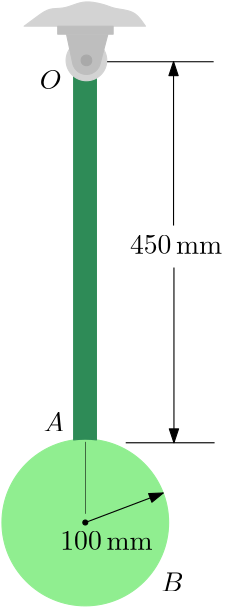 <?xml version="1.0"?>
<!DOCTYPE ipe SYSTEM "ipe.dtd">
<ipe version="70212" creator="Ipe 7.2.12">
<info created="D:20200709234015" modified="D:20200710100146"/>
<bitmap id="1" width="1920" height="1080" BitsPerComponent="8" ColorSpace="DeviceRGB" Filter="FlateDecode" length="178409" encoding="base64">
eNrsnQdAFNcWhkG6mm6JyYsxaorRJCb22CgCdgQRUSmiKBbsxpYYe41K7IpKVbAg9t47VrDQ
BAQVg13sdN6dHRimb6Xpf96XfbMzd2bu3Nld2I/juXp6aoSZWeW63zZsbW7fzrY3AECHWLRz
+rFB848+rirzBvz448/aWnQaOmLquEkLAQA6ZNQfczt2dv7yf9/gDQhAGXz3IRAIBAKBQCAQ
iPckvqnTAJIQgOLm54atDQwMhW/A31tZQ1MAUNx0c3A3MjLGGxCAsvPuQyAQCAQCgUAgEO9D
VDAwaNjIHGIQgJKhRavOZmaVmTcg+T7u2HMA1AQAJYOn1/iPP/4Mb0AASv3dh0AgEAgEAoFA
IN6f+L5eYyhBAEqSZi06MG9Aa1sHSAkASpK+/cfgDQhAqb/7dBIfffTpVzXr1P2uQcvWNgSy
QJ6Slfj1HoFAIBAIBAKBKDvxyafVIAMBKHlq1/2JvAHJ12ToCABKnpatbfEGBKAU331aRrXq
X1i2s/Ma8qfUWcgm0oA0w6/6CAQCgUAgEAhE6YaBoRFmGwSgtPjks+pDhk+BiwCgVPjyf7Xw
BgSgVKhWTXMt/FXNOs59Bqt+LtKY7ILf+REIBAKBQCAQiNKKL76sAwcIQGnRsk1nWAgASove
rt4YBABKhQ6demrwW6uJqZl9974anrGzM9kdv/kjEAgEAoFAIBAlH6j8DEApYmXjDAsBQGnh
PXIaBgGA8lIFulr1L9z7j9bmpGR3lONAIBAIBAKBQCBKPho3bQcHCEApAgsBAADgPUSt31e/
qlln+OiZ2p+UHAQKGoFAIBAIBAKBKOGwaOcEAQhAKeI9cgYsBAClwo7dRxcuCcA4AFAqVK/+
pYq/rFar/oVO5DMUNAKBQCAQCAQCUSoB+wdA6TJk2FRYCABKhTPnrixfFYJxAKBUUHFOQBNT
My3LbogW4kAtaAQCgUAgEAgEonz4ZxuNNgEA4J8BKIf++Y+/Z4wLshx/uOqEs8YTIvTHn6OY
EKHHULhGnzQgzUhjahcMNQBa+GeNJxyUp2NnZ3wLQCAQCAQCgUAgyrJ/trLpRS/YdujTzbGv
U2/Pnn0oyIK9o4dNxz68ZgAAnfnniQvGT/yHhiyLwmkAywGATvzz3zPG7ao7NUZvwnm9cWf1
2NpZCNXgvB5pTHYZBwUNgKb+mbQpdQGOQCAQCAQCgUAII19ZlJF+pqenN2zYUGor2fTs2bOA
gIAy6J8LrHL73t17erj18/IaOmrQsNFe3qPIgueg4f29vMlKh579SAMoaAB07J818MlQ0ADo
xD8HW02J1ht32nD6Nf1p1/THnS1IdR5/jkl+1qOToskm0oA0I42pXYKtMNQAaKZ/nfsMVv2A
/oHhoZv2qN6eHBzfmxAIBAKBQCAQGvtnjbeWZAQEBDx79kxUQZeYfNbAP9M+2aZDn95uA72G
juo3cGgvV8/uzv26OvQl9HEf2NdziFs/r4FDRvR2H0iaQUEDoNv85ymjZvg59d9j2fl4c/Nr
P/wcV/uH2Lr1YusoqFuPPCUrySbSgDQjjaE4ANCNfz5U9e8o/b8u6f+TqP/vbYOp1/TGnaGd
M/XILJCVZBNpMD+Rakx2ITtiqAHQwD9Xq/6F6kdbtCQwQxGz5/mqvhcmIkQgEAgEAoFAaGCe
lWY+lx3/LKWgS1I+q+ufC+Rz+969XTwHDhnh0negnYM7s9W2Yx9XDy/3/oPd+nm5egz0HDy8
t+sAG5ULcexOzHh80Z+78nBCRkbCHsXysqjHGQUNllx8mvE4aonIQfwvPhYeRB7WKTSHOm9R
iPdNU/Yksw7IPZHk6ahm/ItiDWCJQp03eTe3Gxk6GPP31D/P95pwv8rn5FNMRUhjsouqx49I
y8h4HrujaE143POM1EhWm8i7zAsvPSmcXrkj6VlGxt0I8WOeS+W8WqWayUD1gYq0cyWlRDh9
Lrh8xYVzhkI7FIP2LO6Qrg7FG1jqEtTu7aHY9AxhyN8y6u4wr4R33T+PP200L0F/0S2D+Un6
82/pL0rRm361AlVnozD/mSyQp2Ql2UQa/JNENSa7kB2VHHxnwrO33Lh7RctL2x6b/vZZwnZq
+codXRxQRxRzZ87+9/btf2eo5SPRz94+iz1STl+Z1O17mx69U0cH3B119fKZteXQP1ta26l+
tBWrQ+lPLbKg+l7kFPgChUAgEAgEAoFQ1z8r3Vqm/LNQQZewfNbMPzs4eXh5j3Lp69Whi0vB
yva97R379nEf4N5/kFs/LxpXD6+BQ0Y69PTQjX9mUbb8s8Dr7k5k6VatoPomK7TFPLPcejmo
UU08XMz+WSe2v0wQE3OT0K27J3sleUqvLz7/fPHnJuQjLNvAMLdChVz9QioYUOhX4FChAmlG
GpNdVDt45F22fFZYzQyedI1IY2wkx3BGpElJSNKsyLLKmmppJV5y5rnAwRZd8qHY1OKQq5F3
FcNFBkcDIS8uzNm3iRpnbQaNGgQVO1Yq/nn2fN9n6c/PnY/irfdZEkTWHztxvpj885+X9Bfc
0ptzS39xSsW1d+ouumUw95YeVYjjDKWdachTstIn2Wjt7W8Xp5jNvaW/IEmP7KiCf6atKQ3l
Tt9y1mjjn8sSZ/97+yz9mXaX9j74Zx2jU//sH7SN/GQQlrkga8h6slWH/tlryJ/F7Z/d+4/G
FygEAoFAIBAIxDvvn9kKuuTls5769TdsOvZx6zeo/6BhXQsynymx3NXebeCQEbR2du8/iIY0
ox+Z6QjfRf9cfEK18Fo4+c8yqdHlxT8/vbjsXfDPFy9GkS+5bAVNy2eykmwqLv88ccHdGl/R
bpl8kOXp6XOynRUraehNtKO+/UVNlUpAR6SxHCaV7ns3Qpj/LGWGJY0lxz9Pkj2g1FlKUm9S
5paTAV4sREQycjh8xyGdd5s35u+ef54yfVl6OpUVz1bQtHwmK/cdOFlM/nlOnP4/yXr7H/Z/
nBmdlf/kWW50eFqXebf0yPqpV/UIc+P15yXr7XzgmJ4bm53/9GHG9T0PXOcn682OUdc/K/p2
V6s84bLpn8lF3TlLmeE7Z+Gfy6t/Xum7kda8bAVNy2cSZKuu/PNHH32qVsc0888EciJ8h0Ig
EAgEAoEoI15XlYB/1lJBl7x81sA/d3Ps6zV0VC/XAVY2VFazlY0zWeno3H/gkJEeAwZ7DBjC
KGhXDy83j4H9vbztHfvqwj8XLRf45z3Jhf9AnNGbBc6WHKoguEK1aL1URm5hdYgMVkozfbrd
5FFQv0LahBf6YcHRFCuTdxedSJmP1UQyi25iXymrjgd1cE5Zj4Kuinaef7SiHTlt2Fe3p9A/
s8Y2I0NXKeKlBmWbYxMYBc3IZ7KSlxStQ//859jZaVVrUGJZv0KRfNbXz58zJ79+/aKnhQqa
NCMLZBeyoyo5tELlqMQ/s8SjVEsR/1y4F6vMBeOxae9NV/lISyyovFGYhs2Xw0UJ2/RhzxW2
V5yRKRXC8cliJ+UlgYuqV0rJFl0I5d4zWOdSrw/s3YvOJbpSgxRoTvIzq14K63r50pgv+QX+
WdnIhxd1njOqykZbc3yWBLEVNCOfz0WoV3VELf8875b+1jTb/Lx8wq2klNSUBzn5b4NSG85P
1vNJ0fdJqTAvWW/DvWbZOW/JpoSbSeT3jby8/E3/tSU7auCfWSupmhUsYcvzt4qKFgVRdBCW
f2aZWFrPFpX74JyUMt6F1T/IMlveKspBFIQWUpd0lTqjrBunL5a5qML2wrIkrKIlRV0S+Gfm
orjdlhu0M4rTCS5T1Y4VDSOrgEbBJVPdo3vDvnw63Z27vuhCRHolego+J28/fPj4bmpa0q0b
O7n+edmm47v2HNu67WDIpj3+q9dpcCsZ20wraN5TXflnsrVk/LMq0yAiEAgEAoFAIBDvgH9u
2LAh7fBFpyMsU/7ZqbfnoGGjuzt5sFd2tnPr3rOfQw8PZxdP9/5DXD28FAx06+fV32sY2UX3
/pnllhVPaZ9ZoEM5lrWwGSWf2bsUSF1eiWnGBvNPJ5pWLdbn3iKFONhHpr0uo5Spp7IKWso/
8+oqq+Of2UOx+2LBwXn5z+Kd59cG4QxXwVAoPDNXdL+D+c9sBR0fnxgXn6iZfFbPP/8xp8A/
s1KdKR4+zH/+PH/48HxDQ/Z6uhnln/+Yo17xDeX+WaAoJRKVef6Z0aTskhEsHVpgns+JHlbe
gjIquMCFFmyiTsQ23iInFSk3Lcgf5vjnc6mFPWR1ScU+cPLGmd3Zl7YjKTZCsxRo6rBFA86t
dqLoXsF5deyfM7ijWngWVUZbJwr66rU4zeSzuv55dpJe7MvQvNw88sN62/Zw2w5WKTcfRr1Z
OCNBb1GywaLkCqTB+Sf/kK2bwkIsrSzORZzOy8+7mu5L1mvinynhSdtFaf+scLDMJoUO5UhL
Mf/8lr2eEaeU0uTIzyIBy9mk6IxmCprqEn06qttS4pQWvEUOucjusi+WcwTW+HD981vO+sL2
8oMmeXWqdYw0KxxStmYvMNUFm9hjyMnTLkp65/lnTq/ET8HNA7/3LP3RpTD66YmI+CTGPwfv
Ob9/757FBS03+AZvX7XMVxsFTd5EmslnpeL32+8aKHlLzvNdsXojQ/j2w3RPyAJ7/aIlgfLH
ISfCdygEAoFAIBAIxDvvn5myG6LTEZY1/9yzT38v71F2Du7WiqfW3K2durp6DhrW34vgTXBx
H0CWnfv0V9E/i4aEf2arV2YTRzgXJRuL2FpGhHKsLFsmMz5WcDoNylywWvKFs7KaIRL+WVZ9
K/fPwn2l629IHo0/XIp+suX2O1x/g1HQ8TeT6BdqfHyiBvJZQ/+sz/XPcXEF/wolMjK/aVMm
C1pN/yySoSr0z4UZrQJZLVFzmOOfmfkN+Y0Zn0n5Z477Vd0/F+lNbq4ycy7Jk4rP6MfNQ+Ye
U0zVqtQHgdotGB9tKzYXHio17ZmY/pXtqvb+mTeqin1VH23tFPSLFy/pV6QG8lld/zwrUS/p
1Z68vLzLly96e3s3a9Hk8N6zsVlrZiXo/Zts8G9yhblJetGv/RLiUrwGDWjZsuXadb6kcdzL
LbM098+01ZT0z4IaHUWbpP0zS/xS1ZgVbQRCuCj/WeiKmb3Ug522LVMcg3uxLA3L7pVIejZf
23LsOvuMSgZNsja1Sh2Tuq28I3M6zB5MZhe+f5bolfgr50j00zdpVw+K1N9Yd+TQ8TOhK1mN
l27xXRM8Q6M3IKOgNZPPSv1zy9a2MvuGsM6uNPwDw2UORU6E71AIBAKBQCAQiHfbP/NqPpe8
glbfP3t6Dhru6jHQpe9AV4KHF1lwdhnQ2c6Nnmewa/e+zi6evVwGODh62HV3HzhkJNmlWOpv
iAhSgctl5CermgTXbHPdNS8UZ9Gi3DTnmCz/zLHZ8knUEv5ZXuQqq79RMBqcbgj8s1jnZQpf
F/RT+ha8o/6Zznwu9/5Zwn/K5z9zpKW0f84QloBg1ZrgFp0QlL/Q1D8XHYTpmORJZaY+ZBQu
zz8rLp97EJX6wCmIwSotUnhAqbrN4axSJJK1nRXavHCriDBn/hag+/obwn3VHW1N/fPz5y/I
kd++fSucjrA4/HPiy915+XmLfBa2bt26rUXrA7tOx2atmZ6oNzeFYkaiXkJWcPjG/b+3bG5l
ZbVm7Wqt/bN8/rOIxWVEqFz9DWG1ZN56tlAVbJKuFvJWrLiE+F7SJTgEmpfVrLBXrIIVvJNK
1n9mnqo4aJp1TDAUIunonKfswiackhqC+hvbpUZb7JVz+82bhJNi9Z83nT52/Jgfu/GC0FXr
QubCPyMQCAQCgUAgEO+ufxadcLCEFbQG9Tf6ew1z86CKPPf1HEwgC/0GepOFznauTDMrG2pe
wu5O/QYPG+PUq4z4Z9EcZo5/FvXAMkWe+bm+/PoYzAF5+c9a+2eZSQlVqv8sUcaEuRapzqvm
nznr313/zNR8jo9PpLOg2dMRlsP6G2r5ZxnFKld/Q2zuQtnyyzr2z2rmGBedkaVzBZpXXf8s
rWFpO61xnjD74CJzCJa4f9ZxzWehfKbLbkRdjRVOR1gs/jlJL+bFxry83IOH97Wzbte+Y7uE
G6mXM/9dFq13JeazyJjPVkbrXc1cFRN5y7aDVbt2VsdOHM7Ly7uWvk7D+htFBlLOP/Mm8tPc
P3MNJ8c/i8hPqSRh2eIboqJVU/8snj6tmn9WYdA09M+Ky2QX+lDBP4sX0PhPzl2LnYLrn59F
bZPwz4cPLtOFfy4z9TdCGcK3Hyqsv3GIvR71NxAIBAKBQCAQJeyfy8g8iTLyueQVtLquzN6x
b38vb7d+VIVn8khDlj0HDe/Ruz9tnhXyuZe1be9erp5eQ0d1K6b5B0WSgQUOmfG04kWMJasi
qzrJoORheenEMv5ZWREPMdWsRFmraIy5QpjdYcnOy9tsxS78YeRc77vjn3kTDvKmIyyH8w+q
W/9ZYClVq/8s4TNV88+8TvJqLyt1v5InVWVYivwzd0zU9c9SdTxUHHPV/bNc/Q2RuSPl/bOq
I89qqcloayKf6bIbvOkIi2/+wW33O9O/SFy8cDH2RkJ2fvbe202fndbLj/2BkH5K78CdNrn5
eTeuxl2+dJluuSXNWqP5B9n6VGTCQS3qb4j5Z36RDdYuuqm/IW59uZ1XQ/NK7KuKf1Zx0DQX
40VtVPDPIunlSvyz5Clk6m8EHY/Tbf0NzD+IQCAQCAQCgYB/1mxryUd6erqofC5hBa2udrPp
2Met3yD3/oPIIy2fybK75+CBQ0c6u3iyk5+7OpAtw0gzsktxzD/INGYJT7pkhMgcggXNikSu
/8VE0fkHWU51T7KE7hZ4Zq6JLZi5j+VdOW3o2hciMyGq7p9FTbLq/pm5do4/5/REovO8eRuL
xDJ/gkXOLXgn/fPFS1d5Ew4yCppsKib/PG7igrs1vsrVr0AnNhcpaBpWUjS9iTQjjW9/UZPs
qEr1YGFeLs+FFs27JxCPUtZU3D/zpuSbdCg2tWj+QWn/rChSwSqIkaGWf5Y8KVeMs66CdViW
N2Zl9tJlMdTxz6wi2AVHSKOWI9KkvbGG/llk/kFOJnnhJrrYtRL/LDvyGeyZGYs6r3y0NWXK
9GXCCQcZBb3vwMli8s9z4/X/SdE78nj408zE/PyMV/m3tj90Xhuv93Sbfs42PQJZWBunt+ux
2+v8FNLgaebNg48GkV3mxKnrnxVT3bEcKXsGQGr5rfT8g+wJ71T3z9xqybwJ74TzD/JMsnJE
Lau4elWtzAX3wkkz0fkHRf2zaoO2UGsxThcJUeaf+XWqC+cWlM5/ljoFm20xz56l3z5CPw29
dE12/sFlPurdzZW+G4W2mVHQZKuuxO9HH31aMv6ZnAjfoRAIBAKBQCAQavln+ShTvZWRz0yD
f//9t0z5Z1osO/T0GDhkpKsHlfbc13Nwb/eBne3cO3dz69DZtZ1tL7plhy4uLn29vLxHOTh5
MDvqNv95N10+IoNrlan858NM4WLuAUULGnNdLrtMdOFhlStihbgu2o8txgvWHObnPxedSLQq
iKx/5s+lqKTudKHu5mZ6FwTbBtOuuKD/op3n+eeEPQW7ZAhrcTBX947W34iJTWDLZ7aCJhSX
f5608OLPTcgHWbaBIe2WC6hgQKFfgUOFCqQZaUx2UengEWlC7cmzyuwqxMqMpRL/LFpCWZl/
LpoZUOE/1ay/IXlSYQUM4TVy8paZotbP4iLVzH8WDCM9vEXXpbF8Fhs99mG52elFfSDrldbf
UDby59hHU3KLdcDs+b7p6c+FEw7SCvrYifPF5J8nXdCfd1NvbrL+yjufBab+vCSl4rxEvYnR
eluD9TInUmwNop7OS9JbmlI5KPXnFXc+IY3nxutNPK+Kf5YvTKEw0m9p8yzMgBUpvKymf17I
LqpMGvMm1KOld2EH1K+zrUqqs7pllqnOCy5cFf+s0qBpXP+ZuVPp0WdVyH/m3tyiWy9X/1n8
FDzCrj56+PDx3dS0pLhLQUz9DQV+20/t2nNs67aDIZv2+C5V+276B20TTXWmFTTZqsPEY6+h
fxa3f+7bfwy+QCEQCAQCgUAgEGXQP9vY9u7tOsBz8HBXDy+PAUN6ufGrDdg5uLv0HThwyIje
Lp427Xur6J/fFyQrUZcvlOZgg2Lxz/O9Jtyv8jkn7VkW0pjsomatCfWRKL4BQBlHLf88/ozx
xAj96dcMZsbqT4/VnxGtN/lShXFn9Sac0wvcTjEhQo88JSunR+uRBqTZtCiDCRH6408bl7eR
ESmXAYDOUeqfLa3tits/k1PguwACgUAgEAgEAlGm/HORgu7Qp7c7ZZgVxZ8HOvbsZ2fvbufg
3r2nRy9Xz34Dh3oNHdXbbSBpBvkM/wx06J+p4gOjZvg59d9j2fl4c/NrP/wcV/uH2Lr1Yuso
qFuPPCUrySbSgDQjjdXTyBooaG6dBwDeWf98uOqkC/rjzuqPP6s/4ZwBWaDkc4Te+Ai90Rcp
yAKtoMcpGoynGuiTXciO5WtYFPU31J5hEACd++dq1b9Q/WiLlgTS/nn2PF/V9yKnwHcBBAKB
QCAQCASirPnnIp/cvrdDz35u/bw8Bw0b5D3ay3sUYdCw0V5DR5GV3Xt6tEPmM/wz0Ll/VqGS
sw52AQD+WUiw1dRovQnnDCec058QUcB4snxOb6ICsjCetYk0G3/OcEq0HtmxXCQ8vxUrSQFA
KfpnEs59hqhRGyQwPESdORDJwfFFAIFAIBAIBAKBKJv+mW2VbTr2sXfs69Tbs2cfCrLQzbGv
bYc+vGYAAF3lP4+buGD8xH9oKLcsBqcBLAcAOvHPf88Yt6vulBi9Cef1xp+jUp1loBqc1yON
yS7UjhhtADTyz6RN6XYAgUAgEAgEAoFAlJZ/LsBGo00AAG38MwCgVPzzpIV/TJkxLshy/OGq
E84Y08nPioRntnbWL0iBPmNMld0IsqR2wVADoIX+7djZuTjOTg6LbwEIBAKBQCAQCEQ58M8A
APhnAN4b/wwAKHn/bGJq1rf/GN2emhyQHBbfAhAIBAKBQCAQCPhnAN4HBnn/DQsBQKn555Xw
zwCUDrW++V7FX1arVf9ixOiZujovORSmHUQgEAgEAoFAIEosPvjgE9g/AEqXvp7jYSEAKC3/
vGT5eowDAKVCoyatVf+VVVcKGvIZgUAgEAgEAoEo4fjiy9qwfwCULk69h8FCAFAq/LPI76+p
SzAOAJQKHdSswFyt+hdaFuIgu0M+IxAIBAKBQCAQJRzf/9AI9g+A0qVLt/6wEAAAAN433PuP
VvcXVxNTM42nIyQ7ouYzAoFAIBAIBAJRwmFkZNzWsjvsHwClztAR0yEiAAAAvG/U+KKmBr/B
flWzjnOfIaqfhTRWca5DBAKBQCAQCAQCoduo/1MLeD8AygKduvaFhQAAAPC+4Tlogsa/x1ar
/oWltZ1MRQ6yiTRAwQ0EAoFAIBAIBKK04tNPq0P6AVB26OM+GiICAADA+0brth20/J32o48+
/apmnW+/a9CytS2BLJCnZCV+20cgEAgEAoFAIEoxzCp+0KptNxg/AMoUXkOnQEQAAAB436hd
5wf8co5AIBAIBAKBQLxLUfPr7y3aOcH1AVAGcXYZPmbCfLgIAAAA7xU2HRyNjIzxWzoCgUAg
EAgEAlHew9SsUuOm1lB8AJRlOnbxGDJ8GlwEAACA94pB3pO//N83+HUdgUAgEAgEAoEojwGh
BwAAAAAAAAAAAAAAAAAAAAAAAAAAAAAAAAAAAAAAAAAAAAAAAAAAAAAAAAAAAAAAAAAAAAAA
AAAAAAAAAAAAAAAAAAAAAPCO0daye8vWnZu1sG3a3LpJM6vGTS0BAAAAAAAAAADwntOkmVXT
5tbNWti2bN25rWV3+BMAAABqYWnd8/dWnSCcAQAAAAAAAAAAoIqO/r1VJ0trJxgVAAAA8lhY
O5EfGfjRCQAAAAAAAAAAAHX5vXVnWGgAAAAy8rlJM+ti/UnUCD+OAQAAAAAAAACAdzkX2toC
ChoAAIBQPls5NWnWDj8oAQAAAAAAAAAAoJ2CbmdhBQUNgAhWNr1Y0651a2vR2bxdF0eXgcv8
QtKfv0y6dftcxOXVazZ4j5jMNLNu3wfjBt4BzK0cGzdFtWcAAAAAAAAAAADoBCvtFbR1+z62
HV1tOrjYUI+KhUJsaTpSj4UrXanGHRVbO7qWU2Vn3d6F9FxdyCVrdVKbXrbWzjbWzrbqQLe3
ZtlUoKJ8Jo+WFp2b/9bw1/p1mzSs17Lpb61atzHv2D102+78wnjz5u2VyBuT/poHBQ3elRe/
c9Pm1vjhCAAAAAAAAAAAAF3RtLm1FeQkAAyKt0PHjj0H9er0p3vL8U4NB3f8boRdgxn9Wi3w
7jKmn30X+96XIm/k5ua9fZvBiOgzZy/18xwLBQ3K+19emv3eHj8WAQAAAAAAAAAAoFua/95B
MwVNq7aRY6cGBoWtXBcSGBzm67918fKwRYuCli718w8MCgxYFeC3LDDINyDQL2DNer+1m/39
wwIDwwICN/v5BwUGbRk9dnK5U3ZuHqOnzVoydcbiaTOXsJk+c+m0QhTLnK2k/aw5y/sN+ENj
IzqirdX63xuENv8xtEX90Ob1qYVm9Tc2rUfR5MfQxg1Cm3BpXMD6Jj8NbdWOzqDWsBhsOydz
qx4MVtY9LblrSANL655kPW9lObVwnTv3GuVhP8+74+JhFr6jrf3H2Gyd3nXX3B77FvQ9unzE
X4NdJ89ckJ1DIjs7W/FfTk5+fv7jx09Hj50OBQ3KL63Nu+EHIgAAAAAAAAAAAKRw6umh8b6t
zbtpICtsOlIFJdZv3pqfn5+ryAK9/yz/wuUHJ49fT0pMys9/QVbk59/Jz3+an/8mnx+Ustu4
aSM5gm1Hl3IhZ2iv+Pe0RUEh4bEJd6LjU2Jv3om5eZt+jIlXwFoo2hp/OzouZd/BU3P/WUmX
71BvnK2dyePmZvVe1tNfW0N/xxf622oQ9LZ+rr+1OnnUC69hsL2GUVg1gy1VK4RVrbBFwWbF
8soqFR59bbjht/rMcdSXzz1bte3GhtbLrc3t25jbt2pjRx7bWDhYWFFGmteS7Kvzu+A1eOK8
f1baOXgWV9mNDs6D+7lO8uoyw8ty+QhL31GWQRNtw2Y4bJ/nvOcf90OLh+5b9of3oEHnr1wj
L+CsrKycnJy8vLzMzCzy9NXrN2P+mPF+qss+bsPJrSmVU3d38upq37+EL3b02Ok0ZFnYoDhe
n+yzF1PljSbNUPYZAAAAAAAAAAAoo3gNGrl4yQpfXz/CvPk+2qhgzbC2tT9y5GirNh00271J
s3ZWNmrLSesOlI9dE7AhOysnMj5mTeDWP//6t3fPIZ7uQ7dvDn16/2pmZlJmVnxWVmxm1u2s
jOeZL99mvsrIysjOzHrz/NWdrKws/4Agyot26FNO/DP1+NeUhTdiU06fizwTEXX2/NVz569e
uHR9x95jARt3BG/ZHbR5N3n0D90RvvvIhcs3SAOa02ev3Ey6N3POcupQal4v7Y1Dm/+4rHqF
jz6u8vEHH1f+4ONKlT+iqET4kFCx0odmFT8wM6tsZlbJlGBa0cS0YkUTM7K86FOD0Eaa+2fa
Krc2t1cIZweLdj18/vX9d/GaznZuZFMbCwfy2KvPkLV+IQsXrW6jaEZDm2rd3oIVK4Pov14k
JqboVvHR8tmx19BensOGe7mP69/hT/eWM9wbLxzYZM2otpsmd9k+o+eeeb0PLPQ4vWbC8plj
Iy5G5eXlZWVl5+QWRHZ2NvUnmAePXNxHFoftLCbrqKs/Crx8+YpcfqmcfdmKQJ/Fa7s7eZXA
ucb8MSPqajTvb2nk1cj+u8OBgyeK788Q8xesImckjzo/csvWXd7fH+K7bufnv7y0kH66Pzk/
/8WlZfjFphRYGPmi6EYUF0N8wjf6zbUv+asbumLjpnDCoqGc9fbTgjduWjFEl+cau0hwFlBs
UKO9bporhgIo+djxGSu1lfoQ0PBDCS8/UH4+Gx3mrlP8EMQrFgAANKarXa8tW8KPHDlKCAsL
3717L73s6+unsQ3WgImTppKTkkeNj9CydRe1858VE+qtCVqflf/Wf0OAvX1Py9Y2vzdsPsjF
Pfr88byMlJyclJzs2JwXl7LSr+VmPc7LfpXz9lVeTnZWZvq9/6LI9/3AoGDmOOUl/3nylIXX
Y5LOnr96/uL1M+ejwncfCdt5aF3ItmXrNi5ZE7LCf9OStSFL14au3bCNrN+66/DpiMjzl66f
iYiMT0ydNXe5BvUZGP8c/LneRx98/NMHH3xf6YNvKxIq1zWr/GPlD5wszHu1a1f/o49rm5h9
a2pW18SsjrFpLWOT74xMzEzM/KtUCG3UQHv/3Mbcvq2l4/4Dx65ei9m1+9Dt26nzF6xoY9E9
IHDz3bv3yJqkpJTQjdvp1GjaP2s/uyWPq1djGOmnc8XXvpPrqTMX/pzt08/d1dXBwsm6gUPr
rzxtak13/n6lVzOf/o3/dm06e6Bt0IwBwQsmXrsWnZeXl03555y83DzymJubm5VFZUFHRUXb
dnTVoXym1S55LJsKmpHPBw6eKJUOjJswu2QUNLlA+rV3//6jrdv2BQVvJY9kmV65/8AJpk0x
+WdaPtOhcwXdpFk7zX52tLXo7PPvisOHj632DSDL8M/lgp3URUYueKf8s6oeRmf+WfFVWlXN
S8nn4KkOIn0oy/6Z6Se1sImB1dtCn8CnaISpzhSuLxoB4e68e8c9o4i3V+A61U9wzGIU+xCA
JTy2JX8Vcq+oorc89+0s8TbnvDDKon8uevfxr0Wkt5x3uuDWs7eKXmbhX99k385qX7jkX/T4
g6nqp5DkPSL9Z28SXA5v96KPL5Fh5HVAtm/srZyLkrrvZerjiNsZtX5iAgAAkJDPR44c3b17
78hRExjbbG1rv2TJSrI+KDikxBR0WBjlwLdsCdf4CE2atVPbPyvqSCxbs+7B6zv/+MyyatWi
9S8/t2lQ74++zteP77x5Zff5E37RlzfGXgi5eHjt/RvHcx4n5b55kP0i7XbM2f17/R88ubZy
9SoN6lEIM1dplLbRjX+euuhGbPK5C1Ta86lzV3yDwlYGbCasD9uTmHzn5avXKXfubd5xYGXA
FrJydeCWk2cuX7h843RE1M2ke7PnrlDkjat3vbYKb7yxWb2gz/UrV/64XqUP6lb8oI5Z5W8r
Vv7CrHIPc/NV82aHB/kPcHD81LQiWfkNJZ9NvzYyqWtkYmxs6lelQmhjbf2zoshG9y7d3OPi
Ezt1dSWD6TV4fNTV6ISEW6fPXHDuM5i0dHEbFhl1w8raqY25Q+vCSh3lyD/PnL2EHHbG/KUT
p810c7Z17VjfrX1dV8uaY7vVWTm0yZSe343oUne6l+WSP3r4LZickJhE+efs7ML051zylDzS
taBnzl6qw4Tb4rvkd0A+l5iCpsXyq1evhXfh76kLaQuddv9h8d0pRj4zxluHCtrcylFj+Xzt
2o2I8xd9/l1BHslyuVTQpe2fKRucvB/+WSv/TAkBlYRYqfhn3knLiX9mjjN2UZFFcZ3qFy7b
YfbZOT1ROBmWYFEMYKGdUGgWlquR93UsayRlC6l+loiHeQ/9c3GPrQ4T+GUOJbgKJa8olth8
F/wza2R4H57kKa8zHGsq+ATgfBLy38iFBpXziUGuV7v7y7p3PKNLPeV9Oin/FJLuPEsmK/84
Kjgs627yXmPUU+6Fy/aNc3MVw879u57G/ln5p2sxfDa+G3+0AgCA0oVOeO5q10u4aeSoCUeO
HJ0336dkqn/Q2dfk0a3vYI2PY27lqIF/XrHW73nmg/DwgBljvAZ0btvtt2+GdmkROG+U36IR
C6a57d4y+9jeJf6LvM9vXvA6+XR+9p1X9yJPhi1bumhMTMKx5auWl7/856mLrsfcov3z6YjI
dSHbVgeF+QaFpT149Pr1mwuRN548TY+OS1zhv8k3eOva9eGnzl65cPnGmYio+MRUbfxzaNP6
gdX1K1X+6PuKH9Q2q/yNWaXvKn3wsVnlv0aO7G/XZf6kCat9/jUxrUhWfm1s+pWxyddGJt8a
kzBdW7XCxib1meNo6J8tHNpadndy9jp85JSVTc82Ft0trZ0Dg7dkZ+csXe5HmrW1dOxi534l
8rqdvQdpTNCJf2YnfMqE9uU4ujp4xsUlvn37duka/0XLV3r26dql9fcuFrXdLL8cb99g4x8d
5ng0GtOx9h9Ov62b6LRzw4rUe6nkvNnZWbncyM7OzsvLI4fSYf7zq1evafNZ1vKfy4h8LgEF
Tb8O799/JPUyI+vp21RM/pl5I9DOmSlEoysFrXHxjZmzFly/Hs08JctkDfxz2ffP7179DdW/
UJdK/Q2Zk5Zd/yyl9GXFO/dKxw4ZKqkj+GMiTBGXvKHyGYNSeYbwzzqi2Me2RPwz5ypUeEWx
XaJK/rls19/gSGa2FxUbMYexQxwkPwH4l8YZBIU11bnq5Epm0gG2pBWMhrJPIcnO0x/OylKj
+ZfJlcyscRZNzJbpG7+9QJVr/LED/wwAAOUR2vqOHDWBWbNmjT+7AgZ5qk1NZtWhT+TU04Ou
+6HxcVq16apB/Y11wRvy8zPjb5yMOhC8doL7eLvf5vY1D53ZP9x3wmb/ydcvbbpxZXOQz5Cj
vmPTE3bn5d96dufYvjUTl//j/eDx9XWK+s8a5z/TKc2t2nar/nnNb+pQKb6W1s5WNjS9Cp/2
ataiwyefVG3w8+/MLtr4Z0X95+Sz56POnb964uzltRu2r/DftHHb/vz8/J0HjvusCt598ERI
+F4q+TkobO36rcdPXzp34dqps5E3k+7NUtR/1jD/uWm9gGp6lSp99INZ5dpmlQjfVqxc3axS
H0vrycOG7tqyccbYPyqbmH2r8M81jUxqUvnPOvPPbS27Eyyte1y8FNXH1du595BVvsEZGZm+
a9fn5OTOX7Cit4v3oCHjT5+50NbSUYf+mZ3wLB9aGr/xk+ZmZmYtmvPPUO+Rk/8cOcqz03Cn
RmMdfxrR9bvZvZvvntJj1bC2C/s1X+VtuWOux/Gg2Ze2bsh4+ZJOeM7Ly6MfFQtUKjQ5lG7r
P5OrK9Yp7cq7fC5uBU2nHMtMsMiU5igO/xwUvFVomxkjvXxloPanaN6yvWY/NXzXBOzYsYd5
GhK6hQD/DP9c0v5ZHSEG/6x1jqvM8eVPzbc0HAciyLGUtCtMS+n7XlKC5X30z8U/tiXhnzlX
ocIrivPnmPLvn6kzcv9RAz1Kqt1c9kmFI1y0tbiUIzdDm/HPqg0j+5NHrvPs0VAyLPy/ZbBe
A0xXVfohxf+E5N5Zfs/hnwEA4L2CLrLB1ss8/0wLavKo81M79fRw6tnXre+gCROnEshZSGeY
LtEryVbShqD6YZu37KCef+5IeVT/4JC8vIy7CWfSr+86sth766Tu14Im3j+9Nj3p8Mv753Oy
k9MfXTi2acbJVd5PLq3Le3P28fWQfSuGbV73d27ek6DgzdrkP9NzJn5Tu76JiemvjSxE7TQj
qM3MKrWx6K6r/OfLUdEJiSnXom/6hW5f7rdpy86Dubm52/cdS7h1Oz8v73Zq2rqQbasCt6xd
H371enxC0u3LkTFxiXe1qr/RpF4g5Z8//LZipe/MKtU2rVTXtFId04p1Pvhoxfz5l8+dtWve
opqJWW3Til8ZU/L5ayPjuoaUf16ndf2N1pR/dmxtbj9l2oInT57diI5LTr6Tk5Nz4mTE3n1H
zpy5mJOTm5xyNz4+Ke3+wxmz/lUkSzu2amOnff3nEvPPoZt3kINMGz9+5KBB44e6TPa0ndGv
9Qy33/50/GXpAOuDM113TbELn9h511SnEz5DLwRMPu3z9/O0tLz8/Fxy8XlF9TeYiQjLRUr/
uySfi09B/z11IbnSM2cvqSifdeufmYMLU50ZBU2XntaGZi1sNPhJ1K+/94aQLeciLnj0G0rD
PFX/aJT1Td6lMLF00NUhKDNcEGSrQBozIZSW+5NZmwU+mb319k5Z/7zg0kvp41hKNNt/6QVP
KUuckXMVik2i7UXOuExwCk5VDao/1DLrOKzGgvobiqMJWrIvij3IBQendDH77rAOwj54oVXe
ybok/t1UqSX3RcK6HK52KFAK7NQ19vd0lgoWyc3ji2J2aVC/uUPY36AF2WjckxaqBl6FZKac
snT9DXbpY/nUTYmW0p1RYXyUK33pTcoMA2fAxfKfmX1Vq/Ag2ROOVip4ebBuhGITXUZAWFiV
u0nm3+MXHEq5CCqwPQU1Y5lrZOfcsgeNc3bOkTlVZ6X+nb7EUCvpAL9Mq8TISCo7sQ5LrWfe
sKwGwsK5/MEXHy6NDiXtpVX8i4bG9TckxlbkKgTvI5k3u+gUb7xT8F8DovnPIsUrlHlFkaFg
XnuqvIu57zVhh0UvRzz/mSt+VfkUkuu8GsKW+1Emnv/MStJWrW9i/8yEdSIV629w3oOFpctF
ivlzMr3l3wKynw8Sn42cbsBCAwCAxlnHwetDmWVfX7/du/du2RJOFqZNn0NbYi3nBJRKuhZC
l90gj6JbVXTgzVrYaOCfA4JC8vJfJ1878PxyyLllnpGL3bKj1ua9PJ2XfTM/+1Ze/n+Zr2Nj
j68+ssTtTtiY/KiVaXum7l3S/9jOJfn5bwKDNlF+taPm+c+Er2p+V7Xql+SphZXTt9//+vU3
9erU/blmrR8+/qRqnW9/btSUqmv9ayOLyh981LKNnS78s8/VG4mJt+6Qr79vMzJDt+1b6rdx
y86DWVnZR0+dz8nJuRp9kzzuOnhi6brQ4M27X79+S31Rvp0affP27Hna+Of6QVUrVKz0YV2z
AvNcy7Tidx98aGJacdm8f47u3v19xUpfGZt+Y2pWy9i0lpHx14bGdQ2NjIxN1lbRD21cXxv/
3Maiu9fgcUm3bh85ejri/OUDB4+fPnPBz3+jdfteQ7wnmls5hm/be+jwyeMnzh4+curEyQjS
0tNrbFvL7uUo//na9di8vLxAX9+hA9z/GuE+Y6DNooGtZ/Ws/6d9/Xm9G4eP67jv764HJnU8
OLXH6UWDzqwaeyl4cdbrNzmsyht5hUEJ6by8d1g+s6dEDAwKU4pM2rBadHfy8h4+WSk+i9fS
CrqrfX8dph9LVbogV0ca8NBVpRRGPq9YGSRfl0NLBa3B5IMzZy14KB3qV+Eo0KQFslEhNl+8
eMmxqSz/qTCQXB3KFpUKqVvkimlNyuhK+uDM1gIDLO6fFScq1L+8HXnit8gSF2pYVc8oyH/m
tuceXB3/nC/Zea5/Vgw++2nBYfcnszQyuxsFBy/cSt+OFy+YW6A4IOfy2VsF94vrn6VbKm7N
i5eCHXkqSfGd1y+46Du44hu3WNkHZf5ZsSNHY7K/OwsLh/LOwjUkqtV/5hb55HaAZ8nW+fH7
plpnlIyPMt8io1uVmVieURHUf5bSJpK+QsIW8tIgC25c4Rq6yOo6P4mir7Rd4WlPrlwSzq6o
3D+TAecne4veIO5r0mHuIk4bfmUA6X+ML1T9Ih0QORHnJce7WMmaAFLH4TvtwmaibyXe3ee8
7CWHS/1DyecbS/ln3nrN/DO5BbxXDqcyQ/A63ueASh8L3Fsvffv4rwH2m7HAkQqrE8tU5im8
TLEqPWxRqeSAQ1fw3/W8F634iLGuutBFqyZ4BRcu1XnV/bPgMnk/Ygqsryr57exDib0UWa9b
Vfwz/7UhWTKFtOT9eBL7yJV/DSv9bET+MwAAaO+fd+/eSy9PnDSVEBYWTqdA0763OPwzfVhy
Xnp+Q7JsbWvPa0DWkPXB60PpuRHJsopHVncKQjpv2S9wfX7+8+Sova8uBVxc5hK9uEfeDd+8
nIt5eUl5mbeys+7k5dx9Erfr5DK36NW9Mg6MT9089Izf4OSo8Ly83IDADdrlP1MZzjW+qFWt
+v/IsqV1z4a/tq3foMVPv7T85dc2P/zY5NdGFi1adiKbGv5mbmpq9nvrrtqU4KD989/TFkVd
T0hKvkvnu+4/dmbxmg1huw7l5OTuP3rmwcPH5DEzM3PvoZP/+m7YfegkXZkh+fa96Pjbc+au
1Nw/N/4xoKp+xYof/KAwz7VNK35jYlbHrHJ104rrFi+KvhLZ9rsfPjM2rWlsWsPI5Csj41pG
xt8aGhkZmazVLv/Z0trZre/w1NT/Zs1ebNHOybnP4OfPX169FmNn73H+QiS5uqPHznSxc09O
vpN2/2HHzi4WVk5z5y9LSbnbq88QS43OyGbrtn0qKmgt/XNa2gNym27G3/xj7KhRg3v/6WE+
y73hX3Z1PZt96v37Bz6OX/u61N8zzmbfpPZH5vQ+tXxkyvkjdP1n6v7mFtXfUFTkyNVh/rOd
g2diYopOalzrvByEikHa6+S83sMnL1sRqDqkvQ6vt+Qnf2QXP5c5O9NGm1rQGvwk8vl3hYx/
Jls18c+8BF1OVjNLC4tVaWAJVUrM8i0xK8NZWOyCK7d5J+JoUkVLgQoW6Q/ncpSdkd9AkJws
WhJEFf/M6RV7q9SyisUx+AfnGX7eQIl5e/GTKmnJf5FIlCkWmUOK/c1XZf8skrzH+WIuP3GV
sESqKv5Z4LXEC3fwJZtIapx0Z5SMj4wAlK2Oq3QKSLG5vVipdNLuiHZxKlhBidxpxdXxZxxj
94T/8hDrpKSwErsXYvnSghR3zm3lJAqqmJcrmwwp8M/CFGsRnyZaFIXdH5H51KSOwx8T1mub
f0cEZcMXSQo90QoPahxKSXa9an/RECSRhovljgr8s9grh+6b8Crkc4wlbr3c7RPpQNFVUOuZ
ayxKYRU1rrwXvJTCLfwXB2rVUWGPs/yI8T+RCrtRlMcr7nu5n0IynVfZP4v9LaMoqZvzplby
KSr8Q5iYfy7osAr+WePyRBI7Krkjyj4b4Z8BAEBL5s33OXLkKFv/8upv0FMQqq5/VaerXS9G
QQvrS5M1ZD0tn0XnRpSiURNLNX2sov6z/3ryPfRO1N6XF3zj/D1jlju+PPL3ixsBSZc23Y47
/upVSn7+g8zU4wlhf9xY45To73zN1/lG2LgXt4+R75H+gSFMHrVm8rle/WbGxia//NqGytS1
dCQLX39Tj6ys+13Db+o0qFP3p+YtO9JJvJ9+Wv3Tzz5va+mopX+ePHXR1RuJ8QkptPOJvXlr
6drQgI073mZk3L7736HjZ2+lpGZlZQVt3r14Tci1mJt0s5uJd2Ju3pmjVf7zj/5VKpiZVf7e
xOwbE7NaJmbfmlWqYWJm37LVkpnTV86bN8aj749Vq9U0MatXtVrdyh9+aWj0De2fP6sQ2ojy
z9bq22D6kv9dsub8hSuKEe5OBvnp03Tftevd+o5gxJedvce2HfsTEpLpYh2kZVx84viJMxV/
XOijk4RbugBv8U1EmJGRmZOTQ45wJTJy5AivMR4Wf7n+OtGp3ji7r6d0qbHErf7GMZb7ptgR
Ds7scSZwesbbN1SpjZxsYf4zvawrCTnmjxnFN6udxkqc+aPA1m37hNm/bFasDNKVNu/Q2c1r
8ET55OdRY6bT8nnqdB/Svlz7Z7ruBz2tobx/ptuQ9iWZ/1wc/lnW9BY52MLKEhI1nMVrCDO7
808kU/9Z5EScljJSmi2Hxewx9zhc/yzsoYhqVrn+hng/eVJXrt41t0II3THBwUWLlrD9syqD
prSleFdFUrmE0oMlcFT1z2LyxF5Z/Q25OqIq+GehFhD/zq6CmpDujJLxUWaSJW2wnNOgTZcw
k5aXIi5/UuHBRT2JYKVAEPHVjezQcc4udo2q1d8QdIB7Fk7Jgo1yeY+id02V/Gepiczkx5N7
ZF4DNY4jkMZyLwaRf9EgMVzqHkqz2jICX61x/Q2VB0T+VSfuIWVvn5K694X7snoiYukL7C5/
wj4t8p9FKqVI/yVIVroWFpeQ3l34KaSD/GflNUYK92W9FIXnFfZNR/nPkpnMwsvh/lVFeOPk
74jS+wX/DAAA2uchHzlydPGSom/Z06bPYSpdtGrTYffuvWFh4cV0dmtbezrDmaegGflMtqo7
9aHa+c8K/+zvH5Kfn/U49sjrS2tuBnmenGV1YWHnU4td/GYO2Ba6LC0tJi//Sc7jC68uLk0M
djsxu825RV3Sjs17++hCfn5eQADln207aO6fv/3+V0NDo0ZNrMhyGwuHevWbVf+8Zu06P335
vzo1vqj1eY2v6U2W1j2rVP3iww8/aWvZXcv6G39NWUTPPxh3MzkjM4uadnD/sUWrgw8cP/v6
zZvMrKw3b94eOXneZ9X68D1HcnNzMzOz4hOSz0RExSelzp63XJv6G/5V9M3MKn1rYlbbxIyq
/FyxsomJ2cKp0zcHBNSoVHni4KHL5s7qbdPOs5udXZOm9T/7rJaxiZGRse9n+rR/1jj/2cVt
WErK3fn/rLBo17Nn70FPn6ZfvxFnZ+9x9Njp9PTn4dv3OTh63r6d+vDh4+49BpChXucfGhub
0M2hn/b5zwwrVgapmG27dds+DY7/4uUrxc3KJEdYstzHq7f5JPdG3u2/HNmq+myrmsu71t/Q
p8UGz5ZbxtscmOUUucsvtzD5ubj9s9fgicyl6aqQhW6yspPKVlY2LahnzVm6bEUgedSVfGZe
e6q8rvq4DddV5Q1eCRp5/0zalHz951L0z+Kps5yKytL+WZDSLOOf2VWIZWpNi/WHJYeVn5Hr
n1lFlTlRTP5ZtHucnnDSmEvdP/O7KqFcdOCfxRRTMftnbilUmeoTxeuflRoVMRss7ZpoZ8U/
oEh7OZErnQculhUslHUq+mfxq+DKYc38s7D2hRBB4WKp148m/pnvDKX0qUjHJCWqetPwaeqf
ZYdLA/+srJaCoOfitrDE/LP8xwIvTVry9imtYKxoJl67mP2yVPKnK07Plb81eEJbyb9EkDgg
M5cipwQHt0a0+KeQ9vWfpWec5HdDtOC2ep+QGtR/Lnrx8P9BgcgnkuiPNhX9s/LPRvhnAADQ
SQmOI0eOjhg5QSoDmS7LXEyQs4SFhfPmQCTLZA1Zr6581qD+M+2NAwJCyRfUzIfXc29uueHv
ETbmt52TWu2d7xy8YNTe8IAH/8Xn5b3Iy76Ve3f7rbDBB6a3jlrbJyshNDMjkewV4B/CeGyN
FXT1z2sy9Td+bWTxy69tfvql1W+NrRr+1pYs0AqUrDcxMW3RqrP29TcmT/W5Fp0UG38rPiHl
wuUbDx4+efnq9eadBxeuDAratHPvkVPBW3aR5Y3b97948eLBoycXL9+4mZgSn5Ace/OOVvWf
G9f3r1rB1KzS98amtRR8bmzauO63h3bsOLRrp6eDwx8eHkHLls2dOPHnqlVdrW2WTJtu+/PP
hobG66oahjb+SZv6z20tHT29xsbE3Dxy9HTU1eiDh06cO3dp0+adZMAHDhrXxqL7nr2HT5+5
cPJUxMWLURcuRpJHJ+dBZL1FO6fy4p/v3LlHvYwzs/Jyc89fODOgj8Uo5wbju387sf3X/7T/
anX378IGNDv4Z8d90+13znRJvXktLy8vOyuLLZ9zi6f+Bp0HGxS8tYwkP5dZBV1M8pm2yuQy
0+4/VDogpM3Ll6/Ko39u3rI98p9Vyn8WQ8f+WbSHUufVUf6z2OkEflvn/lm8/oZMS5Guinkb
Kb8qrL8h8oW6VP2zsn8WrU5qnPr+mX1dSqbxEtGhEinT4s5KYnhlLl9l/yxydWUi/1mVye9E
bbCEZeWOofBPBrL+WcUqx03lC62rexwd5j/LfQIo88+yg6/aXzR06J+L6m+I+WcV1LFK9RaU
//OEoo8O7r+DYP+pTvJeS37aqJB0zdlXFf8sls1e9Pc77p8tWIeSTNRX6a9gUqMnWUhc4JkZ
Sc5bL9k3JX9UUtE/iytu7uUorbpjqcprGPnPAABQArRq04FOQvb19RvoNdKpZ1/CiJET6OIY
hAkTp6pVAUNd6DxneplJvaaltAZHa96ygwb+OTBgY35+XuabOzl39sdtGXnq3+4pOye8iN38
JOns8yep2dmvcjKf5ubey3l7LunApP1zbK5uGZHz7HhmFjV/n9+6EKaOh8bzD9as+X3Vav+j
5x+s9c2Pn9eoRfi6Vj2y8pNPqtLOmZp/sPKHOpl/kK7/fCsllfT/4eOnl65Ex99Mfvzk2clz
l1cHbvlnReDKgM1HT1989PjpzYSUi1duPHz0hLRMufMfVf953kpt8p/9qlQwNa34nYnp5yZm
DapXH+LYPS7qasTx450aN25cp+6vNWrUq/Flbyur6UO9T+7bv2/LVvM6dQwNjdZWNQzRIv+Z
LqnR1tKxjbnDpL/mPn/+4tq1mJjYm7m5efHxScdPnE1ISM7Kyr5+I/b69djU1LShwyZRjS26
t2pjR+6IrgRg2v2HKtXfSNLQhV6+rFDK2dk5uTnZOdkTR3Zzt60+umuNCZ2rzLH/dFmfLzcM
/mnXJPOdk9uf3rQohzRSBGv2wdzCxOeCWtDv8PyDZVBBF598Zs8DKP+nDbKVtCEty6N/btm6
Sznyz6IZzkoKShTtIpE2LFr/WTyVWrRCBbcZpx6y0jPyTLJotQ1VvDdnGkGV/bPU6fjr2VMB
qu+feXdE4qRKWgr9s6hKEqkzzHfOYstF+8rX1C1O/6zqN3SRmsN8NSHvn5WMjxIHLpE3Ll4f
Q8L1qZf/LLFJeakNdf2zktRukRskNnujMm8jVTZZ2m5J6XqpTH5ujWtRAa66vJL/W4+qx+HV
f1ZDGssNl7r+WYkwFCpcyYxo9f2zdBK1SP1n+Ved9Ftb7l8QSM8oyp6yUCT/WS7LV3B32I3l
q6OLVRfn+Gflaeecv7yI5z/LlQGR7bzy0VPyT0U4LzbR/GfZEiWyZXPUfguzL0HeP3PnNpWt
/8x/Dct9NsI/AwCArhQ0XQiaTVhYuFvfwRMnTdWgCLO6BUDI2cnx6XRr8kiW6f5ocNJWbbpq
Un9jzQYqcTQ9+UXs9vPrR0T4eT6/ti4/Jzo//1F+7pv8vJycjOc5mak52deSzyw8sqL39QPT
st9cysyg/K2ff6g2JYKtbCih+nWteiYmpo2bWvO2WrRzMrfqQRvUL/9Xx8ysUhtzB+398+Sp
PldvJCbeupOXl0cuISsrOz4h+VJk9P37jx4+fhKflHL/4eP7Dx5fioyJu0mJWdKGtLyVci9G
0/xn2huHNm6wrkoFE9NKnxubdvn993kTJswZ98elc+emDB9WycikmqHx54ZGnxka1TaraP7T
z11bt2r13Xe1DQwMDY18PzMIaaRV/nMryj93b2PhYG7Z/eLFqN6uQ7va91u4aPXLl6+WLvdL
T38xc9a/nbu6u7h5nzl7sXXbbmScSWOyFz3+Ws4/GHU1ugTmH/QL2Ey9jLMys7Ozyf2aNa6T
cyuTIdYfTej44Xynan796m4d0XT3hLZbJ1ld2bEyL58y1bR4zqHlM/lfLp3+nJuVlaXb/Gco
6NKVz/RfQOgay4FBYTLymbTR+SCUjH82t3IsT/5Z4G/50+EpShYXaUye1eRtLahvLOafafnJ
7sbCyOSCTey58HjN6Kcsv6rkjIKL5bWnrrdgK+dKuc0KqoWo7Z+FswfuT1YsKw7Iccja+Ge+
b+deRcGtl28p9M/iObd00Uv+v24WnwqQ+wW5oO4Bxwzzj1Os/pkrwAt6yCoZypt7q8iTKHrO
EV9K/LPk+IjnD/P/7TZ/2KWT7qRdH+84nEtwmLuI/0/IxcQF3w2K6yB1/LNwdkKerufdoILB
VNM/i1jrIT6FCdgSXoh7i/nGknsTC//RvaR/FnSgcMAF6sl1qo9kNWCZ4wjX82cik5PGolZQ
dLjUPZSy2jKq/UVDU//Mm12OV3dC8LqSfMr6WBBJMRW9fZL+mbdetP6zkr9JsT+ahB8FrDR+
9kkV7TlvLt4HrPyIid8dsfrPSv7iIN95jf++JvJaEqn/rMJfQ6Qml1Rp/kHWp6hcKrJwXt3C
MVGclDMjpMwdUfLZCP8MAAC6tdBeg0ZOnDSVwEw4yMwSWEwKmp7fcMuWcEZ60wv0GrJV3QOa
Wzmq50UVHtV/LVV/I/vFvbcpRyLC/joeMCztanB2dnx2ztOsN69ys7Nz377Jff1fbmZM0nnf
g/7e14/55Ly5npXxgJI5gVuo/N6OWtXf+L1V5ypVa3xTuz5drJiGVtN0m6Yt2n/8cZXv6zXS
pvgGK/+Z8s9JyXdp20jLz8dPnl2KjImNv/Us/UX8TUpHP3ryjN5EJ8Um374XE39Hq/znxvUD
qhqYmJhZ/lBvlJurk6X5xjVr1yxa+MWHH31lbFrHxLSWkTHhSwPDDw0MKxkYfmxgUKuCgYGh
0erP9Dc00dY/t7FwaGvZ3bHnwAsXIm07UqW2Fc52I7nAFSsD6OLbnbu63YiOd3D0pGW1Tvwz
M88dO8P5wMETtAzUoX8ePXZ6ZmZmbm5OdlZ2Tl7u7DHmLs313H83GdzK5M/2Zoscq/i61d44
svHOvywjN0/PpiKLyYDOUUjoHEX+s2JNXkZGpg4NJC3ht4bvLeMKmnSyVDowdbpPscpnphA3
/aojlznvn5W0ZyYryTKdnE+2FkeB7pLxzxpMQThz1gIZ/0y2Fqt/ZtJxC0O0kjB/1jxuxjKr
rrJE/Q2O1+WfiO2fWc65QJ8K8nvlzlh4tHwR30sH0x+eaWcPArlGjepv8DrAHi7WRZHG2tbf
YJ+CL9tZ/lm6peBFImFF6K/57KKpHFPEU8GF0qPgG7fMVvI9urjrbzQWVoHmqnKWfyYXVfAF
X1AjWpX6GxLjI6r0eQV4xetgiHgY9uix4FtTkcPyzqhitV6J+gPq+WeWOdko7pZ5w65B/Q2R
a+T9dUD0wrnjKTZvWtEIy9bfEOkA7zUgmIZMyZx9YsfhXqB8EjL/FjB94MkuwU1R71BKa8uo
9hcNjetv8D5P+APCHnn+/ZL4WJDyvYJhl55yTvKFxJfnMnXpWScVey8IS1jzbafwA1Z+xGTL
4IdvFNHakp9CyjovP3pyaeGiJZ3Zl6+8b+yXveCfMIhVROfVY5H6HGN2F0w9QF5aRZ/nAv8s
f0dkPxvhnwEAoAQoVgW9ZMlKdro1WUMeGQtNtqp1NHUnHyzyz+s2UYmjrx49vXX8yKbp29eM
vhkRmPMqLjf7ZQ5l8vJzMjJzM5/lZCRGnlobsnJYxKGl2W/jMzPTKf8cEKY4jquW5sTKxll0
qjvGNuukELEw/5mpvkAlQmdnJyTdibh49WZiCp0BW5Acq/DPOsl/DqhSwdjErOX/vvxzkNfu
jSFBS5a2avBTFUOj2kbGXxkY1jQw/J+B4dcGht8YGpI11KM+JaB9q1TY0Fhb/9xaoaDbd+wd
G5fg1MuLDOzwkZOvX4+9fiPu6tVo7+F/kjUubt5x8Yk27Z3bmDuQ9sXhn4OCtzLOk6egtfTP
5IAJCcnkXpH7+PLlkz/71x9god+vub7bb3r9f9Mb01Z/gVO10NFN9s+wvbJ+eHbGC0XqexaV
L01e5aw6HHT6dFxcoq70I7kuXV1jCSjoUjl7CchnRkEL/yBCB1lfTLNDSp2Rd3btT/R7607q
/gwaNmK8z78rhJD17/1Pf8rc8muA8AW4wJm/q4hX5NYaSZWkWnFdjVBW7bOkUKFEszQy46N0
5sEyjarVs8H7OrZqX4VEVXOAlxzuCAAAgDKuoKdNn6PbI9OqeeKkqbz5B+m6H1u2hKt1tN9b
d9LQP6+m8p9fP0q9empL0PKx61f9EX1+Y87LW7k5GTmZubmZuTlZOXm5mRlvb58+4bd6xcgj
B1dmvLmVlfWG7LVu3SZt6j/zJLNOmsn6Z3oyOKr+c1JyqqgIos2zMOj6z7R/bte+jyb+uVED
/yr6FY1N6xgat/3u23H9+pl/9/1nhkZ1jU1qGRrVMjCsRclng5oGBl9XoKlQR7+CkYGBbxWD
DY1/1tY/m9sTzC0dN27aER+fdODg8YTE5JmzF1u0cyKPiYnJZA159AvYSNq3sXAgjcle2td/
5sk3dnEDuuKBDt3svPnL6UNFntsztHPlEe0rDm2lP7i53vAWetM7V/Lz+m7bhBZ7ZtocX9g1
5sCqB2l3C/Lb8/KzsnOyCjOiyf+RlbPmLH2v/DOtoItJwCqlu5NXCchn9h05cPAEeWXSkNdh
sd6X+QtW3b//SEY+k62kjfYnIp+QjZta4Ue27oyr3ByCYlMWwj+r/11YXAUXn39WtWxvefXP
cul8ZR75fwsPMLZqX0WZeb/DdgLcEQAAAOooaJ3LZ2tb+zVr/KVyqsl6spW0UTn52YopWKFO
/WfKo/qt2ZiVlf3y2eMblw/vDl967JD/vbsXMjMfZ2ZkZrzIyniemfkqKysz89mLu5ei9u7Y
vfLM+W3pL1Levn1N9vL1DWHyissLk6f6RF5LiIlLevHi1fPnLwlkgeHlqzfsp0yDuJvJGs8/
WOif6/t8StXfMDE2MTI2MTY2NTIyMTaiHo2MjA0NCUYGNAaGNEaK+hvzPzXe0LghdV6t/TOh
jbn95Cnz585fZtuhl4WVU1sLB/Jo06HXzNmL//p7HtOM9s/a5z/PX7CKrdrYm4KCt2o/7SCn
zklHl2vXYpNvRo1z+3WobaWR7SuObW8yqb3R351MfVyqBXr/sGVCsx1/t9o3s8P+mQ7TR7r8
MXne4ZPnHzx+xnQjMyODqs8QFW3b0bWdTutvXL0aw+R+A1BMtGprh5/XGrE/WVjLgjtzn6C0
SDHkA79v+c+a5Peq+3VbULijjCRDFlf+M9AuN16+RgEAALYTdwQAAEA5hJ3zrE2bgpZt7TSQ
FXT+84bArSxB+Cg/P106Uy8zP/+VgoII2bidOU7Zh/bkQ7z/uh57Kz4xNT7hTnziXcLNpNQC
yEryNDGVWUM3iFO0vBGbPNh7kibjrPDGG36r//Brw+VV9DdVq7CpumHYFybkMeQzg9CqBiFV
DTZUUTxSVAihl6uQBcOlVYzv1TQL+k3z/GeLdj1bKYppMLS1dDS36sFI5jZ0arRVD7Ke15Ls
W17MG50e7+g0YJhToyG2nw6z/WSUjemEThVn9fh0nnOVpf2+9vf+cdPYRlvHNd8x2XbHlO6j
3brUaWJXq3GP3zsPdh06zWPo5CNHT5GX9H//PXBxGwGTCconvZq3sMWPV82qbeSLlWtmVdvI
l6tWDf9cJv0z3yiWhcob8M8AANhOgDsCAACgfNKshW07W01qU1grHkcO/zswKMzff1NQ8OaA
oA0BQesDg0ICAkL9/TcHBmwJIASG+QdsXuu3PiAoNCh4k1/QhrWBG/zI1qCw0WOnl7v8Z9e+
o2bOWT51xuKpMxdPm7FEFaZSLJ49b0Xf/mM0GWeFGh3aymp9k59CG9cPbdyAoonisdFPiqc/
sSh4GtK4wYbGv4Q0ari+ccPBLRXFvTWtQGLRzsncqgeDZTsnS+4a0ZU6qbld8gq6k7XNsE7/
G9Ph04ldPptkazrPqcrivl8t7f/N6kHfB3v/vGlki03jbILHdxrg0O67Fo7fte5b4zfH6g06
f1LXytnOLunU5hFjpkFjgvKLpbVz0+bW+LEIAAAAAAAAAAAAXdG0ubWVRmmxALyrdLbp4N3h
f/N6fT7N7rOZ9tVWeNZf4VnPx+2r1QPqbxjRZs3wdr6jOrVtbf1VI7uaLfp83aJP7SaOP7To
YWnV2aVrV+bvMgCUUyza9WzSDIWgAQAAAAAAAAAAoAOaNLOysNY2SdW6fR/bjq42HVxsO7qQ
R5uO1IJtB2rZtoMrhWIrs8mGbka1dy1fmc+sS3YhPVcXLcuMWNv0srV2trF2tmVhw1qQgmy1
1nruxfcIxVh1aG8/1O6X2c5fLnWvs8qr8YoBvyzo9fWyvvVWD2u7aHC7jpZtP//R/Itfu9Ro
1P2L5n2+atLzl5YObaycMHrgnVHQyIIGAAAAAAAAAACAljRrYWNZfsrzAlDChTgI3Tt1muDy
+6KBzVZ6/eTj/sPkng36dvj1t4a/VKvbvEb9dtUbdPq8Ydc6zZ2aWzB6H54fvDPvAufmLTvg
ByUAAAAAAAAAAAA0o/nvHdohJxYAZQqaYNfJrnendl3aNG788w9ffl27Wq2GNX9sW/sX65+b
2TU37yG6CwDvBm3M7YuvFkejphb4WQwAAAAAAAAA4P3j3f863KRZuzYW9vAqAAAAVEmEbtm6
MypCAwAAAAAAAAAAQAXzbPV7686YbRAAAIC6tLXs3rJ152YtbJs2t4aOBgAAAAAAAAAAAC2c
mza3btbCtmXrzm0tu8OfAAAAAAAAAAAAAAAAAAAAAAAAAAAAAAAAAAAAAAAAAAAAAAAAAAAA
AAAAAAAAAAAAAAAAAAAAAAAAAAAAAAAAAAAAAAAAAABQjvjlt7YAAAAAAAAAAAAAAAAAAAAA
AAAAAAAAAAAAAABQLvitaQsAAAAAAAAAAAAAAAAAQMhz7QIDCAAAAAAAAAAAAAAAAAD+GQAA
AAAAAAAAAAAAAAD8MwAAAAAAAAAAAAAAAAD4ZwAAAAAAAAAAAAAAAAAA/hkAAAAAAAAAAAAA
AAAA/DMAAAAAAAAAAAAAAAAA+GcAAAAAAAAAAAAAAAAAAP4ZAAAAAAAAAAAAAAAAAPwzAAAA
AAAAAAAAAAAAgHfMP3fr1g3+GQAAAAAAAAAAAAAAAIBu/XO3woB/BgAAAAAAAAAAAAAAAKAr
/9yNG/DPAAAAAAAAAAAAAAAAALT3z93EAv4ZAAAAAAAAAAAAAAAAgDb+uZt0wD8DAAAAAAAA
AAAAAAAA0Cb/WfXAAAIAAAAAAAAAAAAAAACAfwYAAAAAAAAAAAAAAAAA/wwAAAAAAAAAAAAA
AAAA/hkAAAAAAAAAAAAAAAAAgH8GAAAAAAAAAAAAAADoiuGjxrSxtMY4APhnAAAAAAAAAAAA
AACAblmybPnlK1egoAH8MwAAAAAAAAAAAAAAQOf++fnz5+VFQU/66+8TJ0+xIWvKZlf9AgJ5
XRVC2sA/AwAAAAAAAAAAAAAA3j36DfBa5x8Qf/MmrQrLhYKmbTk7yJqy2dWTp04r1bOkDfwz
AAAAAAAAAAAAAADgXcKpl8vlK1eEtpCshH+Gf36X/HMrc8uBg4eSR7K8dPnKJ0+eJCXd6j9w
sLDlseMnSIfJo7qnmDDpr7S0+wSygM8WNmTkbTt1KTv9uXbtOrnFoRs300/te/Q8cvToo0eP
yEqygPsFAAAAAAAAAAAAoKu053v37j1//vy///7zCwjcu28/YwvLbC0L+Gf4Zx79Bw5OSrrF
1ok05ClZyUjmU6fPkKfnL1wsL/7Zxd3j4KHD9+/fJ51JT09PTk5Z6+dP+3OdY9+j56YtYeQU
ZGR4klYYwnGTugU04dt3kP7Hxsb1dnUvm/6Z7uGzZ8/i4uK2bA3HjwYAAAAAaJrwYLVrz97n
L17k5eXl5uam3L7915SpMu0nTZ5CfgmR+fWDHI0ch/4NFgAAAACgPGY+0/J57779dLUNxuiy
5TNp1rFLN/hnLYe63wAveUgb+Odi9c979u579uzZocNHyoV/Huw9/ObNBNKNp0+fkgM+ePAg
XRF0/3XIiFFjzkWcJ6NBzkUe2f559959kZFRbOhxvnT5Ck+Dy/vnwOD15Mhkr64Ojmpp4RLz
z/TTXbv34OcCAAAAALRh1569WVlZVyKjZs+dHxK66eXLl+S3oGEjR0u133fg4OPHj6UakIO8
ePEyPz8f/hkAAAAA5RQ6KXfvvv08o8uTz/fu3Ttx8hT8swZ07NJt8dLlSmceZEPal03b/w74
ZzZl3z/TfUhMTGK+j/iuXUf6fP/+/WkzZ+l86B4+fPREEWz/LMyRjo6JIW1W+a5R8RZoqYVL
2D+XwHkBAAAA8A7Tf+Cg+w8epKTctnfsWaCjd+/Jyspas9ZPtL17P8//0tJOnT4jutWxZ+/E
pFt376aS377gnwEAAABQHuk3wIsuu8GeZ3DJsuW8shsdu3QjbUjLMpKdS7qxeOlymhMnT/EM
J+1vaUq9w0x6ubpB9iqbudDl3T+zrTLtn1NSUsgv/GSBrm4xZ/4/bPd76dLl6JgYuizDhYsX
yVuGObLXEG+y5unTp6TZ/fv3t23fQRc3Fvrnv6ZMjY6OIUcgx0lNTfUPDKIzh5lTJCQkkE0b
QkLZPfcePur27dtkffCGEGZlb1d3eobQzVvCGCNNuk3nRZMF5u8v9NXFxcefOXtWeHVs+vYf
cPDQ4X8W+pArIgMl759X+a4hDW7ciBamMcv7Z/pGXLt2nTcm9Ojt2buPjB7dZ+bVwowh6Ta5
6oIBvHePDJRoBRJ65G/fuXP02PGHDx+SI5DG6/wDmAbDRo6OjIx6pghydqa3vPPKjwAAAAAA
gAxDh4+Mirq6ddt2Zg1ZzsjIIN9NRNuT3zrIbzjz/lkoupX6svPiBWnz4OFD+GcAAAAAlEf8
AgKfP39OHtkr2S6aYfOWsDKVWkz3Rz4YQVeKsItpqxhMCW52Ujr8c/H5Z9o3xsTG0n9kIY/T
ZsxiWtJryFa65dWr1+x7UKksg72HJyYmkS8Ld+7cjY6OoQXvvgMHhP556vSZ9+7dI1tJH+Li
4mj5GRi8nn0KOng9n79w0cOHj+7fv//n35yCgUOGjSBHpi+HHIccjZz92vXrcfHx5CxklwWL
/mVf3aNHj5irS713j3c04RjK2NeuDo43bkTzlLgG/nns+AmpqankOKTPUVevkrEiy0eOHiUj
f/HSpbS0NNIyITHxXMR5crHkcshFkcskVxEdE/P06VNmAEX9M12uhAw1uTXksOTy6Q8uOnOb
vt1kK11Sm+4t77xkmX4NAAAAAABoCZ3AfPvOHbIg2uBKZBQ7WZrN6jVr37x5s2vPXq8h3vDP
AAAAACin0MU3ho8ao0oerzAvuiwr6LIgnwm09FM96PkH6bz0e/fuwT9r4J/lJ8sT+mdGONv3
6Hn16jVmK92SEc6kDWnJuNnde/elp6efOXuWTsRd6PPvo0ePbt++7T18FM8/k28KpOWOnbvo
fgZvCCFPY2Jjuzo40qdISUkRnZKG7p58HY/IqKvkCNt37KTlMDksebpv/wHh1ZHLpxOn6a2a
+Wf6MkmHB3sP18Y/0327eTPBxd2DPF2xanXqvXs3bkT37T/gN0EdjCNHj5KnZ8+eo5+SBTpp
XMo/kyOvWOVLntp26kKaMY3pzG1mQMip4+LiUH8DAAAAAMVHK3OriPMX3r59u2T5CtEGMjMP
Dhs5+v6DB9ExseQg8M8AAAAAKO/+mV1SoHwhpaDLiHzWzNau8w+4fOVKcdvad9g/JyQmsifL
I0/l/TO7/jP9iqIdKa/+cytzy+s3btB+kllmzkV2efTo0cOHj+YvXMT2zwMHD72VnEy+VsTG
xtEtb9yIfvr0aWpq6uix4+RLTKvin3nIX932HTvZFTDU9c/kqi9dvkKuJXz7DrVS0IX+edrM
WffvUznP165fDwxez6u/Le+BeXU8hP6ZPWJr1vmR0aYHYd/+AzxxjfrPAAAAAChW+Xwu4nxG
RsYm6e8mUjMP0uKa/FY2ZtyE3xRl3+CfAQAAAPA+5D8vXlq28p+lFHTZkc9l2da+w/5Z3fob
bENLN05ISHDz8BTKYdpPHjx0mD6XotjFQ1p40ty9e3ehz2K2BaWXScsHDx6wW95KTh47foK8
f6brb8j7Zxd3D9KftLQ0cgpmkOWvTmP/PHPOXHIVqffu/TFhkpb+mfDPQh+6bDVZSfv58RP/
FPXAtp26hIVvo+t1MNeoon9mD4LUDYV/BgAAAEBxyOe9+/ZnZGRsk/jDPcHeseedu3dFrfLk
KdNev36dLwiZeQwBAAAAAMomovWfZTRv2an/LKWgy5R8FrW1pIdkGIWI5nLDP5ewf1Yx/5mp
dPF/9u4DrImDD8B4VYay91BQce+9J4LIFtyjjlpr1br3tkvbr7a21WrrrqNq1Vpn3bMOQGSj
yBLZe29I6HeXAKKi1Wqc7+95n+/ppxgul8vl8ue4VLq9VZyCyj9DUPgu63/Z8OTTlR9N/m/T
0tI2b73/LqPi5w8Ki3TD01P4b+FPduz6Tfh2165fV9z5z1euXhP++eM+nP1Z58/l/2TX7j1h
YeHCXwUF3RHu3aNz4JOnT8uvsy38yZLlnx05dpzzn4mIiOg179hfJwoLC48d/+sJXyMccck/
W/DRv7J3clm0ZNmyTz+Xt2r19ykpKb6+fouXffq460gTERERvZ6VX2e40s8cLM/B2VX4GuEr
h44Y9XreEfnY8HUbPlc6rX3c1U7kjwXz55c/f/5v138+feas8LdhYeHlV0L+ZeMm+e1UnILK
r1khfKWPj6/8doQ/2blrt/y3LJ88fy7/gorfZdOWrcIyJCQkfL5ipfCH9+7dKx9uC7fs5u7x
0L0rP125/NP3/tv1n5d/9oWwE5B/3+efPz90SeeHRuXyObD8ota2js63bt2u+OwW3sdVnD+P
HD125px58qtwy9d8cnLy6h9+lK8Q+UCe6z8TERHRSx0+H/+rqKjoytVr5QNkoUd/5/QJnzz4
UFx/g4iIiN7o5Jfg+OvEySd8zdARo+Li4uQfjffa9hpeG4T58xsxfxb+r/C/t27djoqKzsjI
iI2N/eyLFeVfKRA2/oDAwKSkpIpj5MlTp8vP2hX+3N8/IDIyUvi3wSEhY8Z99NBZuMKtyX98
I9yO8JUxsbHCV97w9HR0Gfiv8+fy75KWlnY3IkK4hQyZs+fOt5N94GBg4C3hb4XvVX7Lj947
+RLGxMQI/y18zZLln/2H+bN83n7Ty1s+6X3yQ/DQJbgvXLw0cvTYivPn777/MSkpWVjaO8HB
whfIl01YJ/Ibl0+nk5OTvby9Z8yaIz/vWvi/5eu5/HaEmw0KulN+SWr5mi9/QOVX3hb+ofwX
N4QHTvhe8hUiPKDlnw3K/JmIiIhebOF37z566QzhDx948/L4Tx5k/kxERERvWfLZsnwE/ehZ
0A7OrvJznoX/Ff6b1fUfxvvlydfzk+fP8jl/ecyfX8L8+U5w8KXLl4X/EN4CRETc+3rVtxXP
Pb5w8dKt27eFv0pPT7/h6Vnx4RPeCLi5eyQnJ8uno8J/C3/SrrKrQCz99DMfX7+0tDThKxMS
Es6cPTdq7LinOf+5XdkVnoV/JXylsAx3IyK2bPu1fAi8YNGSW7duC38un+VeuXpVfs628AXy
excZGenl7S1864fu3TPNn+cuWBgTEyP8+YZNm5/mIXiIfOU/dP0NYUmCQ0KEJZcPhIX1LF8n
QrPnLQgJCZX/LED41sI6F9a8/C4Id+fc+Qvll9ToP3Cwt4+P8H937PqtfM0Lyh+XmNjYrb9u
r/gsE24qXSYgMNDdw4P5MxEREb2SDhz8UzggmV/2+RdEREREb3cfTpgoH43GxsbuO/CHfOAs
/OE+2UUthD983S67ISzPuI8+fppeqyWXn2r+5Pnza36Sebu38RMV39Yevf7zW9+jk38iIiIi
IiIiInpNJrry6Wj5hwwK/yv/v8Kfv25nPpcv6r96rca58sVe+fU3lY7KhT9n/kzMn5k/ExER
ERERERG9xSdCb9u+Q34hZeF/165b/3p+4KCwkBUvUvGEhK98s8bmzJ+J+TPzZyIiIiIiIiIi
IubPzJ+JiIiIiIiIiIiIiPkzERERERERERERETF/JiIiIiIiIiIiIiLmz8yfiYiIiIiIiIiI
iIj5MxERERERERERERExfyYiIiIiIiIiIiIi5s/Mn4mIiIiIiIiIiIiI+TMRERERERERERER
MX8mIiIiIiIiIiIiIubPzJ+JiIiIiIiIiIiIiPkzERERERERERERETF/JiIiIiIiIiIiIiLm
z8yfiYiIiIiIiIiIiIj5MxERERERERERERExfyYiIiIiIiIiIiIi5s/Mn4mIiIiIiIiIiIiI
+TMRERERERERERERMX8mIiIiIiIiIiIiIubPzJ+JiIiIiIiIiIiIiPkzEREREREREREREb2h
8+eOnbsGBgZeuHDhjz/+2L9//z4AAAAAAAAAwLvBzsGhSbMWzVq0bN6ydYtWbVq1ade6bfu2
7Tt27tajt7WNrYPTc86fO3XtFhYW5ufn5+Hh4e7u7gYAAAAAAAAAeDcMGTasTbsObTt0bN+x
c4fOXTt16d6lW49uPXr1tLSysrGzd+z/nPPnLt17JiYmxsbGxsTERJeJAgAAAAAAAAC87cZ9
OL5T126ymXPvHr369LS07m1l06evrVU/ext7J6f+A55z/tytZ+/s7OwsmUwAAAAAAAAAwDtj
4uRPuvXo1aOXZfnk2bqfvY2dYz8HZzsnl/4DBj/n7XfvZVlUVFRYQQEAAAAAAAAA4B3wydRp
3cXhs1XF4bOtbPjs2H+A66Chzzl/7tHLUlqBBAAAAAAAAADwbpg6fUaP3n169bG2tO5nZWPX
19ahn72TnWN/e2dXR5eBL2D+3LtPCQAAAAAAAADg3TNtxkzZyc99K578bO/k4tB/gJProAGD
hzF/BgAAAAAAAAD8By9h/vwPAAAAAAAAAODdw/wZAAAAAAAAAKAIzJ8BAAAAAAAAAIrA/BkA
AAAAAAAAoAjMnwEAAAAAAAAAisD8GQAAAAAAAACgCMyfAQAAAAAAAACKwPwZAAAAAAAAAKAI
zJ8BAAAAAAAAAIrA/BkAAAAAAAAAoAhl82cb5s8AAAAAAAAAgBdINn+2fuz8echw5s8AAAAA
AAAAgP9A0fPnnpZWrGQAAAAAAAAAeAdNmzmrVx9rS2ubPja21rb2NvYvfv7c26qv8L/de1l2
69GrS/eenbt279SlW8fOXTsIdepCRERERERERERERG9wnbt27Ny1U5dunbt279KtR9cevbr3
7N2jd59efax7WlrJ589W5fNnR3H+7PiC5s/CjQvfqFvP3uLkuVuP0slzpy7thTp2FmpHRERE
RERERERERG9m8jFve9kg+v4UuntPcQrdy1J+frKldT8rG7u+tg797J3E+bPzC5w/l538XD6C
lp3/LA6iZbNoIiIiIiIiIiIiInqDk817xbp279ytR/nwWX4KtOziz/2s+tn1tRPnz3aO/cX5
s8sA5xcxfxZuXH4KtHwE3VV2CQ55wpIQERERERERERER0Zte+dS3a49e3Xr2lg+fy09+Fi/+
LH74oEM/B/n82dXRZeALmT8LNy58C/mFPuRTaPkgmoiIiIiIiIiIiIjepuTjX/nkWXbmc1/x
kwf72oonP9s6VPjwQVcnl4HOAwY///xZuHHZCNqmV5/SKbR8EE1EREREREREREREb1Py8W+v
Pta9+vTtbWUjnvnc19bKxk785MH7Jz+7OMgu/vxC5s9W/ez62Nha9u1naW0jfMfeVn1lp0PL
syYiIiIiIiIiIiKiN7++spmzPBtLaxvLvuJlN6z6lQ2f7Z1sHZztnPo7iBffEOfP/QcOef75
c19be+t+9lY24hS6T1+hfrJZdHk2RERERERERERERPQmVzbv7duvj5itOHm2sbPuZ9+34vC5
/ORn2cU3Xsj82cbesa+dgziFFgfRdlbybIiIiIiIiIiIiIjo7Uo2/rWWnfPcV8hOvObz/eGz
7MrPpSc/DxjsMmjo88+fhVsWbl/4LjZ2YuIsWhxHExEREREREREREdHblWz8Kx8Fl0+ebR3F
y27IznwuHT7LT352HTR04HPPn4VbtnPsL34XB+d+Dk5i9kRERERERERERET0NiYbAssHwnaO
/cXJs5OLvbPrQ8Nnl0FDXQcPGzh0xHPOn4Vbtnd2sXNyEQfRslk0EREREREREREREb21yUfB
4ti5bPLcf4Cjy8CHhs8Dhgx//vmzcLPCjTuIuTo4i9kTERERERERERER0duYfAgsToP7D5CP
nUsnz5UNn59//izcspjwLWTfiIiIiIiIiIiIiIje7uQDYflw2HnA4NLJ8yPD5+efPws32192
+w8nn3gTERERERERERER0VvQI0Pg/rKxs/yc59LJ84PD5+efP7vKbrk0+Yi7Qv2JiIiIiIiI
iIiI6E3u0cFv+UzYVTZ2rnTy/ELmz8Jtislu35WIiIiIiIiIiIiI3vYGlA2c5T06dn5R8+cn
3DIRERERERERERERvcsxfyYiIiIiIiIiIiIi5s9ERERERERERERExPyZiIiIiIiIiIiIiJg/
M38mIiIiIiIiIiIiIubPRERERERERERERMT8mYiIiIiIiIiIiIiYPzN/JiIiIiIiIiIiIiLm
z0RERERERERERETE/JmIiIiIiIiIiIiImD8/E9dBQ13KGzjkofoTERERERERERER0Zvco4Pf
8pmwq9DgYUIDhIYMf+HzZ3EBBgx2fjTXQURERERERERERET0lvTIELi/kHxALZ9FVzaFfs75
s5PrIDGXgUKORERERERERERERPS2Jx8Iy4fDpbPosvOiXR8cQT/n/Fn8dv0HOIi5OjiL2RMR
ERERERERERHR25h8CCxOg/sPcBSSj6PLTpDu/8gI+jnnz7Jv6mLnJNRfzJGIiIiIiIiIiIiI
3t7ko2AnF3tnF3vZLFo+iHaqbAT9nPNn+czZ1sFZqJ+Dk5g9EREREREREREREb2NyYbA8oGw
fBZt71Q2hX5wBD1g8LCBQ4Y/5/xZHDvbO9nYO9rYifW1cxCzJSIiIiIiIiIiIqK3K9n4Vz4K
trF37GcvG0Q7OotTaGeXiiNol4FD5KdAP+f8WfguhQAAAAAAAACAd8/seQvkU2g7x/sjaGfX
QaWnQD/3/Lmvrf0/AAAAAAAAAIB3z5x5C2zsSk+Elp0FLV4LuvQUaObPAAAAAAAAAID/as68
+TZ2Dg+eAj3AyWWg/CrQzz9/tupnx0oGAAAAAAAAgHfQrLnz+9ral54C7ehs71R2CY4XNH/u
09eWlQwAAAAAAAAA76BZc+ZZ9bMTR9D2jvcvweEiXoLjhcyfLa37sZIBAAAAAAAA4B00c/bc
Pja21v3s+8quwnH/EhyyS0A///y5t5UNKxkAAAAAAAAA3kEzZs217NvPyqbiKdDiJTjkl4B+
/vlzrz59WckAAAAAAAAA8A6aPmuOpbWN/BRo8YMIHeSnQMsuAe066EXMn61ZyQAAAAAAAADw
Dpo+c3ZvK5s+ffuJV4GucAkOR5cBL2T+3NPSipUMAAAAAAAAAO+g6TNn9bbqa2ktvwSHOH+2
dXQW58+yS0AzfwYAAAAAAAAA/DfTZs7q1cfa0trGysbWWn4JaEdne6cXNn/u0bsPKxkAAAAA
AAAA3kHTZpTOn/uUz58dxPmzA/NnAAAAAAAAAMBzmDZjZk9La9kloOUfQfjg/HnwMObPAAAA
AAAAAID/gPkzAAAAAAAAAEARZPNnK+bPAAAAAAAAAIAXq2z+3Jf5MwAAAAAAAADgBWL+DAAA
AAAAAABQBObPAAAAAAAAAABFYP4MAAAAAAAAAFAE5s8AAAAAAAAAAEVg/gwAAAAAAAAAUATm
zwAAAAAAAAAARWD+DAAAAAAAAABQBObPAAAAAAAAAABFYP4MAAAAAAAAAFAE5s8AAAAAAAAA
AEVg/gwAAAAAAAAAUATmzwAAAAAAAAAARWD+DAAAAAAAAABQBObPAAAAAAAAAABFYP4MAAAA
AAAAAFAE5s8AAAAAAAAAAEVg/gwAAAAAAAAAUATmzwAAAAAAAAAARWD+DAAAAAAAAABQBObP
AAAAAAAAAABFYP4MAAAAAAAAAFAE5s8AAAAAAAAAAEVg/gwAAAAAAAAAUATmzwAAAAAAAAAA
RWD+DAAAAAAAAABQBObPAAAAAAAAAABFYP4MAAAAAAAAAFAE5s8AAAAAAAAAAEVg/gwAAAAA
AAAAUATmzwAAAAAAAAAARWD+DAAAAAAAAABQBObPAAAAAAAAAABFYP4MAAAAAAAAAFAE5s8A
AAAAAAAAAEVg/gwAAAAAAAAAUATmzwAAAAAAAAAARWD+DAAAAAAAAABQBObPAAAAAAAAAABF
YP4MAAAAAAAAAFAE5s8AAAAAAAAAAEVg/gwAAAAAAAAAUATmzwAAAAAAAAAARWD+DAAAAAAA
AABQBObPAAAAAAAAAABFYP4MAAAAAAAAAFAE5s8AAAAAAAAAAEVg/gwAAAAAAAAAUATmzwAA
AAAAAAAARWD+DAAAAAAAAABQBObPAAAAAAAAAABFYP4MAAAAAAAAAFAE5s8AAAAAAAAAAEVg
/gwAAAAAAAAAUATmzwAAAAAAAAAARWD+DAAAAAAAAABQBObPAAAAAAAAAABFYP4MAAAAAAAA
AFAE5s8AAAAAAAAAAEVg/gwAAAAAAAAAUATmzwAAAAAAAAAARWD+DAAAAAAAAABQBObPAAAA
AAAAAABFYP4MAAAAAAAAAFAE5s8AAAAAAAAAAEVg/gwAAAAAAAAAUATmzwAAAAAAAAAARWD+
DAAAAAAAAABQBObPAAAAAAAAAABFYP4MAAAAAAAAAFAE5s8AAAAAAAAAAEVg/gwAAAAAAAAA
UATmzwAAAAAAAAAARWD+DAAAAAAAAABQBObPAAAAAAAAAABFYP4MAAAAAAAAAFAE5s8AAAAA
AAAAAEVg/gwAAAAAAAAAUATmzwAAAAAAAAAARWD+DAAAAAAAAABQBObPAAAAAAAAAABFYP4M
AAAAAAAAAFAE5s8AAAAAAAAAAEVg/gwAAAAAAAAAUATmzwAAAAAAAAAARWD+DAAAAAAAAABQ
BObPAAAAAAAAAABFYP4MAAAAAAAAAFAE5s8AAAAAAAAAAEVg/gwAAAAAAAAAUATmzwAAAAAA
AAAARWD+DAAAAAAAAABQBObPAAAAAAAAAABFYP4MAAAAAAAAAFAE5s8AAAAAAAAAAEVg/gwA
AAAAAAAAUATmzwAAAAAAAAAARWD+DAAAAAAAAABQBObPAAAAAAAAAABFYP4MAAAAAAAAAFAE
5s8AAAAAAAAAAEVg/gwAAAAAAAAAUATmzwAAAAAAAAAARWD+DAAAAAAAAABQBObPAAAAAAAA
AABFYP4MAAAAAAAAAFAE5s8AAAAAAAAAAEVg/gzgZZAmuW9aMmbo2Gk/XooukJSwQvA2Kkr0
Pbh6zogR35xLyStS7FYuTb6xY/GHY0ZOXXvmbm6RVGHfJicuJOhWQECgUGBwXLZE+hKfvMJ9
3Llk/NiRU9ecDs8plL7ixzbJ98gPM8eNXHkuIbuQPdgb9bRM8juyfvaocStOxmUW8NA93TpL
Dji6dtGYUV+fiM7If3HrrDA58K9flo8bumTPndRcKav5pShMDjixefGHo+fvDkrKlrA+8PQv
wak++1dO/WjUJ98d9k/OKWaFvIOvBCm3Tm5ZPH7C538Gx2c/+EpQkua3f/WMD8ZP/uqwb0J2
0Stf0Nvnt342beS8XV7RGa/Nbq44PSb8zi3x+Dkg8NbdpNzCV79kBalRYUGlixQUkfJiF6kk
zf/Qt7Mmjp78zQGvuMwinj+oHPNnoOwQ3evXRQtnz5o3c2ZlzZo/e86ieQuWL/t81ao1W3bs
P3npZnhSfglvZZ9S3tkFrfQNVZS1VdSajj+YXMB7ILxVJKm3Tq6dNbRd7ZqaNXRUDUbvjFXw
jDLv4oJOFtqq2soq+nU+2B+tqO8mCft5WH3TWpqaRpraTZ1WuyflFb+8nV7+pYVd6utUl93H
Mb9HvqrRoST19okNcwZ2r6tvXENFx2Dwznvp+ez534ynZVrQyZ8XD+7U1EBLX1XVfNDmuyl5
b8hDl+P3+/8+nz9bOPyYP+/H03cz8qUvb52d3bBgVOf65lpqwq5s+MbgpJwXsM7yY28e/mHG
0I51hZvVVVaz+fJGbCaHAYreg8b5HFozf2CnpkbaBqrKej0/d49MZ6Xj6Teg6yvs25qoCS/B
emZDN/nEZPEjo3fo1TM99MK2L0b3amOqa6Cqaub0/c2I9Ace/4Lrq11aNVBX0Vap0WDw2pv3
Ml7R1lGQ4Hts0/xhVo1Ma6pX16nRdfmZoKTXZvApSTj3v0HtmhhoGWlqmracuNcvJufVHoKU
pJ9ZYtvJXEdYHmPTzrN23Yx9kT+TLPD4dlAXcw1xj1FrwNpr4ensMVAp5s9AKWnirWtXzh3d
/c2EPrXU9VRVdFQqpFrdQFvf3FDXWF1Nr3oNfTU1Qw1NYx2Tlp0cJy3bfDE8W8o44slyj06p
q6ZV5T2196rWGrIzIb+YFYa35jA9fO905w5NG+mpaVerovbee2pVdUfuUPT8OffUlCam1asK
305db+D2ewqazUqiNw9sqKWi/l4V3UZjf/NLynupv7qQe3pqs1o1ZPdRd8C28Fcx9ZWE/zHL
vmez2rXUVTWriA+uuo6wttOYP78Br+h3Dyxy7tKhjr6BajV12UuPqeum8Ddk/lwYuG5kExPj
6qri4Ud1zfaTDoSlvoSNThrxx/yh3Vo00dfQVaoq25XpDPnl+efP0rQzX4517mfVvKZR9Wrq
ws2+p2z1uQfzZ8U+lmlnV41yce7evL5WdU1x+39Pq9unbpHpr+gcVml2tNf5Q/v+OHLpdlzO
g7+vI027dTMoKaeAScVrJ+/i4h5NdJRkL3z2P96IzOAxekf2HpFHV4606mJhaFRDWUP26mli
/53n3QeniXkXv7RuaKYke221/Z9beNor2KGXpP+9esIo++4dzHX1lWSH38qdlp5+jebP/5QU
p3muH9/RzLDae2oqzaf97hf3ao9Bss5/0bexmXIVNSVTx6V/BsTnvtDxRd6Vz23bGCqLewxt
m28uBafyIo9KMX/GK1MU+udnkwbZO1pZ2dv2Hzt9o2fGKx7ilkglkuKiooKcsPWOZsqyN1/v
VbOwXbrnxLXAiMT09IzMjIyMlJhgj5N7Vs8d3cVcv1oVjWpK2qo1DI1bDFlyMCSXIfQTVm5+
6MElo3p37uM8c7dPRhEHsXiLFKTEJ6ZnxP+9rK++muZLmj8Lz6jDK9+3tuzuNGerZ0q+YubC
0sS9I+saq1TVMLD86mxk5su+6oRwH498NcqmT3en2Vs8XuqZ1xUe29QE8bG99pllHQ0l5s9v
1NMyNVF86K5+3bemsfBu6w2aP0vv/f5h67pqSkYWzZrpVNeqWkVDs9OSU5EZin8CCussKS09
/uqK/uY6OlVe1Pz5n5Ki/Jzs7OzofVNbG4tvw5k/v4zdp2ylZ0UfnNyunka1Vzp/zgvaNc2h
sYmpupqBuoZJzVaDZm24EpFVNnDOOLFg6kbPqDR+V/v124YKIk79OKl/v54O0346H5HGjwje
nVfP9ORk4ZXAfc2gZnVrVKl8/lxSEHnmh1kD+tg4fLzuTGhq/ivZOkqK83NzsrNiD822qaer
9RrOn4VFlOTfO7rIuZG+TlXVLjP+vBX3Ko8f866scG1qqF1Vo8O4DdfC01/0ZQKFbeLcz9MH
2fey/2T1yeCkPPYYqBzzZ7wixSG/DDZT11VW0qxWTVNJSVu95+o7r8tlgYt8P++lriQ7S0ep
1Yzz6fnFFSbLJVJJcVFBfm52gt/vi/rXrSH+aLhKVa3qmk1tP78QV/giZ9DFdw5tPRVb+JZc
LFlaJKy07OycvCLm9HhhJCGHd5yLynvFP9EoEa/EU5J3aVEbXb2qL2f+LDyjiguE4+7snHzF
7SJSD0xsoK2r1mTSLv/kvFexI3oJ9/EpH9vLC7obij9cYP78Bg1P5A/dtcVdLMSfHbwp82dp
0vFZlrV06nWbuc8rKtLj11m9ahupqJhbr7wel1X8ktbZ1c971DJWemHz5/K99S8uFrVUqzB/
fpkvkaHrB7YwqK7+6ubPktsbxrQ0M9fR0lWSnf0uHDCrqNWs32fy1/s87yVEXPzm/R4f7QiM
y2ZU8TrujYoL83JyhAP3wmKO3N+9V8/8G185tDZUqXz+LA5/C/KEjeM12Dok4VvGt6llUOV1
nD/LVlS6989jephpGnaed+J2QuErW5BCz1UuHUzU69ssPxqQkKeIB03cY+SKe4wC9hh4PObP
eDWHNDG/v2+hJ/9ddXnKXb65nf+aTFqlUT85ayppyObPrWddzi6u9LC4RFqUnxl8YFZHPdll
Jd5TV6rRwHaVR3rxizqIzj47o6vlCt8cThYGHiPn/OIuNl97pOW/DpOMYr9VvQz1lV7W/Fnx
Mo9Obqtv7rDiQnRm0Tt+IFns/z97Ew0t5s9v4EMXuKpfAy3lN2b+nHV1Zd9GnVxXngoWf+ZT
IinKT/Tc/kmPRnoWI9Z7JeZIXs46W2Nfp6ZKlRc8f5bG7hzRwLwG8+eXejwbv31UayO1Vzd/
Lrq1ZtjIxfs87ybE+h1ZPaZLAw0V8ei6SjXt6mpGWlrGGhrNR271i8/hQBd4zUjurB/WwbSG
+mPmz6/Tbm7P1Pa1jV7X+bP8JOgTi2xb1bb+/HRQ8qtavGLf9UPatOr00barERlFHMXi1WH+
jFfxQpF8bHIbDSXhFa12P4de8usBvlbz5/hfXDSV/23+LP/SotyQ38Y3UpNfXk9dWbvX4oup
L2RgLAnd5GRi0GG5dzbzZ6DyJ0n4poFNdDssv56a91rMn29/b2Vo8PbMn/POz+psPWXvrVdz
6vPrpThodX9TTW3mz2/gQxf8g0NDbZU3ZP5cELh29LBZW90i0wvKTx4qkRTlxd/Y8om95ZT9
QSkv4zdaJcHrnevWVH3h8+fEPaMaMn9+ycezSb+NbWP8CufPWcdmffzLjYi0opIS8fdZkgIO
ff1xj7omquIlQdSqqNTtNn2Pd0IOHwkCvH7H2GGb3u9YU+0NmD8n75/RoY7x6zt//kd2EvTN
TR9Yj//+cljKq7kMf/HtDR85fvj90cDEPM5NxivF/BkvX/bfS9tra1V5T12713dXNw7VkE16
X7P5s+tTzp/Fry6KO/xxmxry63W8p6nV7SvP7Oc+B7ow6BfXxurVtNsuY/4MVP4kubN5dEMd
HZU2y669HvNnyZ01fd+i+bM0xfvY6cCUXM6SEB/b4B9dmD+/mQ9d6FqnN2b+LI33uugZmZZT
VPLQYpZICvPivU5fuZOR/xKekJKQDfILZbzg+XPy76Mb1mb+/HI3qeQ9H7zS+XPu7ctX72bk
lG224hA6LzM+6PKfuzZs2HXUPTwpq0BSwg4VeA33Hne3jO5UU/0NmD+n/jGz42s+fxZfxgui
3c9fD03JfDVX4MgPv3LxZkRSFj/tw6vG/BkvW4HPV71qqVRVq1Kj26K/09J/G6n5hs+fhZeU
wtCNDobaVeXXElFu/MEfiUXPc1ckcSfm9DGuoVnlPS3mz0DlT5JTyyzNDZWrqCm3fm3mz8Fr
bN6m859LJMVcwK3ssQ350ZX585v50IWtdW70xpz/LJUUP3YYJ39Cvozll4RucGX+/HZ45fPn
Emmx5JHNVvZBKoWFRcWMnoHXd+8RsZX584s+rJZIX9lOT1os7nHZ5eKVY/6Ml6v4zk8DTFU1
qlTRbjzlVEKhNHf3SK03fv4sHuHvG9VAtZr8FGgNg8G74x77cVnFmbFhAZ4ebp4BYYl5j74M
SDP8tk7obaomv6a0ZqNxv544d+nixcsXL17xupdT6TCoODMuNMDLzc3Lv9JbfOBdZXqop/fd
zNKbkeYl3vHyDop/6BdxpJkR3h7BKRUmT8WZUbc93W74RaQVVnL70rzke4E3b/qExGf/6wNY
kBDo5h/9mN/8KU4JueEVkXn/pVlakBIZcMPTOywl/6nGYOK6Dbx5Q75uX8DgrDgzOsjH7Zqb
u29IfFbR871mC2vVxyM4uajiWo2+fVO+VqWVrdWUyFs3vXyC47OKn+47y5bW/emXVnycPR9e
olve7u7+d1Mfs0T3bnt5+gXHPf0SxYUFeruLW2ZC7hMfD0mqsGFGZNzf5qQFqZGBnsJDn1zJ
Ayk8SXbM7FnbSKWq+BMfpYYf/Xz07HnxOXL58s2IrMpHppLM6GBhUa65C8uf+aI+ArMoM/Gu
sMY8fO/E5wiHlE89f5ZkxoUHet1w9wwITciVPNfCFCTc9vSLynnMnU4Nvel7N71Y8sBq9brh
HZaUJ3maNxKSzPgwcZPw8g9NyHnygkoywr187qaX/uRN2CmE+PgExT1mwf4pSI0K8bvh4X4z
8F7qv37ubNl9fNzXSXITw295ewjPVC//8IScF/PoFmUmRAib+w3v4DjhFaDkqefPkqz48Nte
Hjc8/cPic/7zYyvNivT3DE7Kv//aI8mKuePt4ekbnpJfyUMnzU+NCvL29g2Ozfz3z8AV1pew
2Xpeu+bh+XTrS5IZe8fb083DPyypdHPNiQ65l15Y2SujJDMm2MfD3cMvPCm3uOxrIyv/WtmS
iwvjU7Yw2S/iwSvKSowI8va46R0kPHSSkqefP0uyYoP9Pa67u/sEx2Y878ch58cF+YQk5Zf/
+LgwMzbYz9PrVkRy/tP9fpSwJUXc9vZ09/QPkd2PJ3xlWrivb3hqQfntSgvSooK8PH2FZ+1T
/gSpKCspIsjX44ZvUGyW8ByuZP4sTQnxdPv70mXZ0Yisy37RuYWS8mOgYM9rf1f8W6+wtIKH
TrN6lvmz8GCE+t5wv+7uGxSTXiB5MXMPSVbC3du+Hu5efiFxWU8+S0CaFeXvHZyQV34PZZuH
sNPyCyvbsh9+CkYH+3j53Yl5jk1HeFH29QtPLd1qpPkpYf5+QTGZjzmcFO6NsKHLt5DH35un
nT9Lc5Pu3fb1vH7N44ZfWFzW037ia2GacETr5e7h7X83Offfnr7C60JEkP+N625uN/xD47Ke
ekVJsuLC/OQbQ3Ra/gv4jBXxqDXI92bZnX2mR0yaGubtduXv+5v6xSu+UdkFxeXrO9Tz+tVL
Ff7WMzQ1v5LTSKTZwvFWcEJOwf0tLDtO2OY9fcMScyp5OKX5aTHBvj6+d17IKpBkJ94L8rkp
7HbFF41/OR+yMCnENyAyI6/sHPbc6Fse165UWAPy/na/k5gjPGGkwoGH+5UK+4rLnuFpeU/4
vQ1Jdny4v6ew6/W9HZ2W95w/9c5PvCMer5Sv1qKs+DC/m74B4ZWu1UqXJuneHeGZ7uX3b6tG
mhnp7yds94Wlz9fUiEDh4UnPf/Df5CfcCXxkgby9A+4mPPUCJd4L9rnh6ekXEpPxxAWSpEf4
BwgvvYXlLwWF6THBfsLbs7h/fZBLFy47OTLY1/Om1+3odGH//TTz58KUUJ9b99LynnzGRWG6
cNTr7eEhHKQlZj+4dylJu+vjca3CU+byZZ97mXllI2RpSpiXxwOb043Q5Pt38Znmz+Ibqzt+
N92uC0/80NiMf30iCUdit/zDk0ofvJKC1IjbfsI+6Bk/8VyalxoZHODpJu73hIfweZ6+BYmh
wtuGrPzi8scrQXgz4R0YFp/977ts8d4LRyHu191u+obEPvVySHOSIu/43BR28sLxeu5T3fXC
5DB/4YtzKt0mJBmRAYHC07H8GVFSmBEb4u/lIyxTwb9tpcJ9iAr29xIfQd/QmPQX8tnzkpyk
qGBfLw9PP/HZyyl/zJ/x1pFE7R5eR/zYQaXaH/4eJR7yvSXz539KkneONFLRkA2N1aqZjP8j
tejht1Y5YSdWz3Du1MxIx1hT00hDw0hbx6Jxzw+W7/VLLbvfRd4/D2xRR0NVfjVpsaoq+urq
hhoaQqa9vvZ/8Ffhc0JPrPnEuWc9I1Mt2Q1qapuaNLYZuXyfT+rDc4+ce9d/+3qaY+sGurrd
Fl7JKpJmB/w2v28Dcx1NIy2jzh9sD8oTdvoFcTf2/zjdtUcdfdP6Hx9LE993Fdw7s2ZC37am
usaa4u3XbtJv7k6/jLIVUpx4fducgT0tDMQF0NSqad5x1OdH71Z2sVhJWtCZjUs+7N24jo5+
/zWhD94PaXbE33tXfuzSqlZNvY6fX8sSjiuk6b77lo/obWEou2Vts4ZWs3bc/76PyAk7+f0s
l87NjXRN7q/bHmOX7fZJ/i+HstI0/0PfTBzQrq65rq6pjpaRpqaxtkGTdo7TVx0NSn/WGyyI
8zywZsYAYS3VrD/hSHJesbhWz/40sV+7mnom8rXa2GbOdu+0srduxYluv84b3LueYdla7fD+
p4fDch5754WlPbxq0sCHl9Zh+qojt9MqW9qCOK8/vp83sFNTA90WE/6UL1Hk2R+n9WteT09L
tvaMWvedtssrtexwRliirUuGdGluqCtuulp6jToM/vJQyBM+GDMn7NRP01wtGxjX1JZvmVrC
lmk9fMnem0kPHm9Lc+5d3ff1pAFtzGvpd1x+STyNWZrud+CzUVb1jWrK7r5Zgz4ztt1fFOFJ
4v/z8G61tHXvf3ppVZ0apc8RQ50eX9148LMIpemBf347w7l9UyNh5cieepra5nXauU785mhA
6n/+NYWCqHMbZg+xamBSU0dHXOdauvWa2836+bdPe+o98fMHc8NPr5k7oGtLE73SDVVLp26j
7qMX7/RMeMaZhSQ9+MyWLz6wameqZ2bz3a20By4KK6zW63v/N8OpbWMD/R4LzifnFP8jzQjY
/8VHPRrUER9iTWODBraTt9xMeuwuNzf8zPoZA/s0MqmlrVX2CDayGrboN4/4h48Pc6M89n07
26VDEwP9LnPOJGQXZd/at9SxuYXwjbSMOo3a6FPxAZEk+/7+5SS7Nk2M9Grq6hprCduqXoOW
Np+s+isk45HBqSQ95OzWL8dZt68p3MdVASm5D29whdGXN8wb1b2Rhb6Oqa7suS/sA40bWA6Y
teXv6Nz/eBRZEH3h58XDerQy1Rc2GBMtLWNd03a2n2zYtbifocaT5s+54efXzRrZvbGFvra4
txRWso5Jy25Dl213j8t7+t92LEjwPrR+7tA+DYxr1R+3LzK9QNgvR13YMM2xs7mBqXx30chq
xib3hLLblCR5/LZkhLX4SMl2F2bthi/efzu90g/kLIy5tHHp8J6ta+oLq8tU/HphIY1bdHad
98ulqEp/0aYw8sIPk5ya12ncsGXXtq1b1zZp0KTrwFGTprl0sJ53IjbjgU28MPLcukk2HerU
btmybdfWTRqbmLXu4vjhpIlDOnRf9Fd0xsNPh8KYy5setzCRWYXS//TQ/b1hwdhejesL24Pw
ZNfSNjVt5jxp7W+L+1hoPWn+LE2/9dePM4Z1blBX//4utHEb28krDvgk5D3jr6pKM0Iu7Pr8
Q6cWtcwbjvv9bmp+Sf7d02tm2rVsYCDb/2gbNO04aNlvno+/4dyI8z8vGtqzTU2D0ld2YS/R
sOvI+VuvRz+405XmRLntXyO8ZFsYmbeffSoqvVD47sL+bnyfNjX1xaeDln7znhM2XYvJefzo
pyD60tZF7/drUstMV9yVGWvrWjSzmfrjr8utaz14/WdJyLE1X835oH9rMzNtTdn+VnfQ2qDE
7NJbLvDfv2r+R0M61autqyX7Wx3Lxeej04ueef4szQg6tnb+oK4tTfVrlu2xzWq3dv7wywM3
4/7zxYByIy5snj+8X9NaZjqlOzQT44aWg+b9eiUy56FtrTDB79j6ZSN6tjY1aD56e0hibom4
rW5c4Nq+iXjwJjwchi0tP974d3TZHl6SfHP3ijGWbYXHS1znug3auCwRDj1yn2XDyY3xOrhm
wZCuLUwMOk89FJ6Sn3PnzxWD2zU21Ba+XYdha67HZlVYlbn3Lm5cOsKynVmFLaRBlxFzN125
9+gz51/nz4VxV7Z9Plq4NUPZM1G2/esYNe/oPGvt2fD0x320ryTF/8/vp7j0bGBqpqdrKuwn
NbVr1mxuN3bFYb/ER+96YezVHUtH2zUzlx2lCHdKWFE6dep3HDx17fnQx34PYWO489e6hUO6
t65pIG4MWqUbg9O4z/fdiMn5LzuJorirv34xxqq9uWHNh+7smjNhT/c5xpLQExtXzpvoIDw6
OkayA4+aDt/5RWeULk1h4OFvF0117dLSWM9Y9rcmneefDk+p8Pv2hYl+xzcvfl/YGs3rvb8t
IDZb3MKu/DpvUM96xvLDHvMGvSavvXAvo0Bauq69Dnw5zqG5mXjELuzka7UeNGeHV3z2f3o2
5EVe2rJ8lFUHYQ2UbTx1GnQeNnvD5fCy71dh/Ydf3v3tJMeudY3MLZf/HV561VppwpWdX0wZ
0kF4smuWHnppaBibdxw+99eb4skPRXcOr5zYu35d2d8aGzWxGbLkQGBlH50qzQg+Kbza9mxb
y6CWbtnja97KYeyne92isgqe7fGVZoZf3f31dIe2jY0bfrjZPzarJP/ehc1zXLrVLV2rZnXa
DZm95dq9zMfdcF7k5e1LRju0rC3sxMr2EvV7uc7adCEs48FNIy/W+9j6+WN6Nqln2Gra3oD4
3JzQoys/6FKvro6msWGzEd+eu5dWWCLNvHtFvvZMWr6/yS9aXKDLG+YObW9RR1e24enX6dZ/
9vYrT1qgq9uWfmTdspGRbtlBhXHzTq7zfj4f9uCTRirsQA7/tGho91Y1jbpM2Xc7Llf47sHH
f5hl16qR7C2nsb5FnzGrz4Wm5j9upRbGuu34fJJNy8ZGeqWvniZN7MZ9s3WRQyuTyufPwgq/
tvebmc4dmhkb9ltyJqTyma8kNfDoTzMHWTauZa4vPuNkO4qm/UZ9esCz7CBZEnZ24/+WjXfq
bmFcU1O2Oenarroellr2jAo6+uMXkwdaNa5ppi0/zu84/9CthAcPwv5t/lwU7/bb1x/adKpj
XPGJ36y9w7TVx28n5T6yV8yL9zm2eeFIm6a1arecsNcnOicn9OT/RovH/MLTs+mA706HpRb8
+9OvKN5975fjnVvXraN3f79X26L9gInfnbxVyXd90iD87rUDq6YM7lDPouGIDTciMkoKoi5v
WTqoUzMT+fsy/cZtneZtvHg3rbJHuCj+xu4Vk21bNzEWDrzFw1px2zay6GY/8YdjwjPzcctR
lOi1/7uP7bs1ad7T0m6gXc9OFqZ1a7ewH718z5Xg2OT0DEFmZlZOflH5WWPSzIir+36Y5tKz
vkntngtPBcZXvM5ISV6sz9H1S0f0alPLuMvEXb5ROSUlWSEnf5rn1LaJsXwrrdt71KpTQcmV
fchFUYLHnlUT7LpYGNfSlW9IwiNo2LSd/ZRvjwYm5Pyn3+vJi762Y+WHtp3rGtfSLtsZ1usw
aNqaM0HJufx61uswf7787Jg/45H9Z9Lhj1urV1N/r1pdl40hubLJx9syf/6n+Pa33dW1Si/B
odJlqccD88Lc23snd21o0nzgjO/3n3G76Xb+z5/mDm6qo1WtmraqhkXnyfvuyIe22fGht28F
BPj+MthCdja1VvMphzx9AgICAgMCbocn3f9Aon9yg3Z/Ymlu0t5xxtq9Z9xvuF3846fFLs1M
latpKqsamnSasaf0Fgsizvwyd6hlPUNj9eo6SlXVxXt0KSVw2/gW+vpKstNH36uiUb3xmNmz
xvRqXEdbXU9FSaPKe+omYw+n5idc+d/gRvoGqkoaVctmfVWVdLSafPz7XeGhyvbd/FE7Y6Pq
yhrl0/IqVbWqG1otv1zhExilGX4Hv5/s1Nlcz0hNVbuasAAqNt+GlL2LLLh7+qeFQ7o0M9Ay
qK6iJXwX5eaL/85IC/htZg9z4xrK9+fwVarpaLWecyyukiFdbtC+qd0bmzYfMH31vtPXPd3O
H1o3b2hzXe1qSuK67TRp7+2cZ/lhszT52vdj2piaGLUavmjLuYColJSE0Gv7vhnZxryGik51
zXqdPt7hm/FUky1JrNvWZeMtm9TVKV+row8m5cRfWTWsqaGhsN4eWKuNJ+wOE1ZLtt/WjzuY
GleveN+FtWrQZ+mFpEruvDTl+g9j29U0FZZ24eZz/lHJwtJeF5a2bW350nacsN0nvXxpJXHX
dy4fa9fExFSjho6SsIFVtRi9Pyk7/tq3A9oZauoqV1Mv+6bqSqrGjcfsDckWf1Kx7cMeNbX1
lEtP7xf/tqqyrkHXz84n5FfyDjv3zt7pNhY129tP/WH3KTcPt0sH1y8d0NJMVUlLWdXApOPU
HQGyd8gFEWfXLxnerYWRtmHpQ99s4fnkFP89c3tbmKqpPPjQt5p5KLp88pAdHxZ8K+CWz8ax
dTS0hS9Tajp1zzVvX/E5EhgYVnGkKk1xW/d++/q6Rh0HLNh6yi8qSVw7B78a1c1YTVe1uqFp
x0+2eKU+87lqkqhji12aGBrpNHKZs+l8QExqUqTfifVzbRrU0tIxrF5VXIeVzp9z7xyY2bt5
reauU1btOXlV2FAP/7xwRCtDXWVhQ1Wv22HCLr+Mgqc44JFmBBxdPW1o+zpmWmrCQyZsV9o9
vgoomz8X3D23acEIq4bGJqXPd+W2M88kJPofmGXVXE9d5/7QvoqmqlbHyQfvVTIlzwveN8uu
gVl7u09W7zpxXXwEf142uHXtGsriI2jc4ZNtPvK3PgX3zm9ZNMqmkXxzEvctraaciPLZ/knH
msYqVdVL9y3NZp8ofZ8sSbj0/ZDW9YybuM75+ZTPvaTU1Fj/o9+4NDIWttUaWs0dvroUWzq3
kGYGHvt++rAOdc21y+5j9xV+yQ/Mn6Xp7uuGtrbQrmHSbOi3f3pFJacm3fM89OXANjo1tIXl
NO294nz8M0+rJFEnlzq2N9YybWg3/5fT/tHJwmN7+pdZ/RsbmOho6Farov6Y+XNe8IGF1o0a
tbCb/vWOU1fc3S/8uWnRkC7GatpKyrrqxt3Hb/VJ/bfJhiT+xs4vJ9u0qK+nqa8qPP2rqBuN
2H0vNfb6j2Pa1jSpUXF3UU1Hs+G4bcJjLskJ2DmtR92aauLXV9xd9J5/IirrwUdWmn5jzYiu
tXT0tJu+v/KPmxFJwvryOrhyZDM9fRVlHXUTm+VnY7MeXF9Fofsmdm1s3mny+gshCWmZWZmZ
qeHXd8zv31DfUEWl+ceHKs6Ui0L3TOtap1Gn8RvO30lMzZB97dXf5tu10tfQUak/5c/IjIpv
1qTpnmtHdqulo6/ddOTKAzcjEsWF+XPl+83LFmbZ6ejMZ7t+jST6xAqXVhbaui37zdh4wicq
KSnK79SWOQ5tjXRMNapriOun0vmzNNXj50ndLcyNWwyave6E193E5Phw94Pfj+vaQKuGbnUN
i/YfbLz2dGNPaUrA0bWLh3RtYaQjvJxpVq2iYTJ8V1jkjU3jeprr6ilVrbD/VNLVrOv02cmI
zEcmaHkhh+bbtq3Twnniyp3H/va4fuHIhiWj25saqChpqarXaffBFo/EXNmPMP/evPSj3k3q
6WnIXlyqaDWecjwiJuDAApemRkaq1cpflNWrqRg1n/B7UKVjB0nMyc+HtalpotvAadpPJ7zv
JSVGBpzetMipeV1dXcPqspeDCtffkBYV5OflZt3Z8kETAz3xUEfF8btbCWXz538kRcLf5sSf
WdqjlrGSeOzUee6ZqLRnmz9LU29sntCzmaFxB6eZPx+5eTc+KSHM48h3461qa+sLe2yTdh+t
/fvhrfQp3mOG/bnItXndDjYT/rft6BW365cPbfx8eMf6wh5Q2FEYtZ3wi1uCbA8lTfDc//VE
l9a1y3atVesM2XwnPvrG+jG96ujpV3x9rKZq1GDYZs/4nOKcoD3T7RsaGqpUWOfC46vfccGh
kKe5TE9h1N87PxNHi7U0a+iI30Kp+YQDQR675ljWr1W99DsKR2hT94emyG8tL/ToYscOFi2c
Pvpi+5FL7tcvHN20bGwnMyNVZXELaTtG2FwfnEs+cf4szfD65QPLuvr62k2GfbrHLSw+JTHS
+8iqD9oaCzeoo2ZsvfBoeOojd0OadH3tB5YWNVvbTF170CMsLiU1NvD0dyM6G2nqqtQwsuj3
xbGQ9PwKB4E3f/m4q0Utde02rp/uuxaakJIY5XXk+5Ht6mqqaquo1e2+4Hjoo9/jH2nazW2T
+rQ0NmnvMH3dIeG7JCWE3zj2/QSburoGqtUNjNt++OPFqGfaS0gzvDd8aGWhb6DdZOjy366H
infW58iqce1M5HfWasGRsrX85NuRPxOCd33Qup66eBStbfW1T2T5aE7+TEi4uNS6qa6K+GuM
rWacCE0ukG1h3vu+meHYtrGhlriTr1pF3XDgRr/oqBsbJnWvZ6auolG1avlhj7Zm/fd/uh6T
WSwc4S6wbVJHQ9yl3N/Jq+p1n77/dtIzfhhpXtjx5S6d67dw/PCzrYcvul2/eGzzp+O61jap
Lm48tduM+vly6RqVZt0588uCMd0bWeiW7WE6LrwYmlz6fC4pLszPzYlz2ziqnYW6kmypqjUc
vvHm3dLzMyRFeVG/julgqqFjbr/isF9MWm7RI9dZkaZ5bZ/St7WJSTu7KWv+cAuNTUwI9zz+
4yTb+vqG1YXHt80H352NSC94mj1v6q2TWxaPtGlSs5aG7LCnmtGIn31C3LbP7N3QXE1Zo+KL
o6pG4z4LDwU+uuLyw499Oqxdgw7W477ceOjSteuXj2xZMbpbE53q2soq+oatxwkbW3qh+IOC
a7u++di2Ux1DY/k7GiWLCTu93HbP69/USF92hCCeEVGv/6y5E0f2blq2f65We+B67ztuv03t
09JITav0y2QHSEqqhrX7LD0QkJz76AIdXzmwfcsW1h8v33DkwjW3i0d+/WyMVV1dPWVhWzXs
PPKHSxGyBYq6uvvLj5xa1TbXKt2BtBz/W0CY3/HPBnU10xFfd6qUHfKpaLQZvdEzOktSyZuV
8z+M6tpEX69Zn49/OOgeHp8QHXh+55JB3Wob1NSorilulhXnz9Ks4DNbF7/ft3yFV1HuPvfk
ncSiR99OeWyYaNvYvLXVxNW/Xw2OSUqJu31uzdhewoKpVDeqYy3c8STxjkuLC/Lzc7PCdn3c
q7aWprC0Kr1XXg1Nuf+MKhA2t8SLXwxoYqgrHvO3mPFHQPzTz59LMn23TrZrbGSo3WjQwm2X
g2KSE6P8jv8wsWtt0+rCyjTqPev3gPiyB6Awxn3319Ps2jQpe5Jq1h290+PKvoWO7U3USp+D
VVVbjP3VNyr7iRtnSabPtpnWjYW3Ka0cF+y4cDs2KTHK9/hP47o20q2upaJWp8vMA35xuf/6
BC5Ju3Nmy5dj+rQ30zeqIb5X0jB0+ckt0P23WU5NjQ0qvioJbyQ1zPvN3esb/8CPeoTl2DnF
uo2xhkkjxyVbLgTFCMdGvqd+/LBPHWFbUtE36jx3j29cziPLUZLu8+s056YmZg2cvtzvGZmc
mZOdlRRwYKl907qaNfQ1NE20tUvTNRv+/fWwyDsXtiwdb9msgX7ZHqPdrL/84wpLTxW5/vvX
k1za1K1d+tqq1HzsNq87fidXDu9ZR/ehrbT1yHXXIzIkD65Lv+3ThPtrqN1wwLzNF25Fi4/g
iTWTu9etWUNZW82o1/TdvjE5z7YzzI84/dXw3o1b2o1evPHAuevXLv617cuJvRuYqSkLj455
y6GrT4akcKE95s94C2RcWNhW9rGDOpbf+5Rd/v6tmT//k31ghKF26Xinqtn7+zPKf22zOGzP
6BZmhu3nHgxJzckvKpZIJMVFBXlZkSfmd9DSqiq+lzHvteJGlvBtSkqkoryj4xtWl82f2y7z
yiwolsrdv05C+K4xHQ2Muk8/GJKSXSC7RUlRYX5W5KnZHU2Uq4ojO4NeX7tlCrdYHHL+4JHT
J7fPsjaUn56t1Hraxq9tWjlN/9930/o2UZd9bKJqm0mrdv514vcvbGvJJ1TqJmO2H17q0rHX
h0s2n/YKi4sPdd+z2Ll2DdlUsJp+28UXr68b3bJeD+Ed+4GL3rdu+5zb/qltHT2lKuLLh4Hj
puD7p3bl+J/44+ipYz+NbqcuX6UV58+SuxcPHD11fNf0rmbygZVy87nb141tWad9v/Erftl3
6tzZY5sXulioyb+vidUq/+wH37AXh+0d26q2cfvZB4KSs8vWbaGwbk8u7KyrLRzeC+u25xdu
6U97okzOzdWD6uvqVbcYu80/ObtAdixdUiIc/WRHnJzTxUy1mnCDxk1H/3Y7599H0NL4G4cP
nj75+5f25rpK8rU6auvBpQM69x63eOMpz9C4uFCPvUtd6sqvtVJNv83Cc1d/GtOmQY+Bs9bu
u+AdKKzVHZ/ZW+gry9eqwy+3H7rzwtJ+P7ihnrC0Y7b6JWU9uLRzu5lXly/tqF23Sk9tlMa7
Hz944vTvn7rWriH7plXrjtp4eIljb8v3l2/8yys0Nj7UTTy8UFcWH4tqal0WnL7204guDTsO
n/n9gfOet255X9y5ZEA92c9ZqiiZ26+9/fAZKpK7uz/samLSbcrvtxIz8wvLt8yoM/O6mYnv
poUts8eXl5PzJcURlw8eEx76mT3rVJdthMrNZm9Z80Gbeh1sxn2xfu/Js2ePbVk8sIGm7LLq
1Ywt/+dT9oa27ElyfHpDLR3xaLP1sqviL/4+9CT5J8drnWtjM7XqTYZt9o3PrLh27p2YZ21c
Q7NqNR2tJuO2BWQ+w2lU0sRTC+3r6OhWbzB2k2d8Zr78VqXFhXkp7qvtZdejfq+y+bMkfP9H
7euZtJ+x1z8hM69sQ83Pjjq9tIeRvpK4oZp1X/534lOcM5cbePaPY2cOr5vYWke3mnjMVnH+
LIn4+/CRUye2z7IpvYaPcttPNq0b2a5FS5sJS9ftO3b2/JEtnzk3MlYV3+dqaPVedSPlwUtn
SyL2TuhZ07Tb5N3+cRl5FR7Bswt71RV2F8IjqN/98wsJwoIWh10+cuz0ie1z7c1kPwh4T6nl
xDVf2HZwmfrl/6bZtdJRFXc41dsv/ztJPP867tQya4uaGuaDf7ganV76G7bCisu99V1/E03h
n6sra3aeVTaqzg0898dx4T5OaqunJ7+PD8+fMy8u6FZfS1ldqfb43SHJ8p9mCg9ufuzhSS1q
VRf2gcp1h24Lz3iWw0dpwrklNs30aujVH77ZPToj7/5jm+rx7SALLR3ZjxcfnT9L7u6b3sW8
fvtJe7xjSleZ+NhmRZ9ZbFtTQ6tKFU1V/T5LzsU9+Ww1acLNvw6fPvH7Vy4N5I+OutHwn/cs
HtLT6oP5646734mJDb1x4LMhjXV0qsl2F61mHz+39qPOzXq5Tvt+9xlP/1s+F35b4dLYpHo1
cXeh3+/Hmw+cv5F5fpF1bR3tKkqN3t95JzFHvr6kRflxhz7pbKim+V4VLePB24JTK7wrl8b9
/lEnY+32nxy+m1x+/aMSSWFuzPHZvY21WlWcP0tj/5jQuq5285mHwlLy7n9tUW7MyTld62o3
emj+nHl+cV/ZwjR8f0dQQnaFhZlSvjBbg1KefrYiTTz7pX1DM7UazYeuux6ZWvGh81zt0lJX
VfbSU8n8Ocdn/ZjWpoY16owo+3clpTuJyLNL+zbWUtGopmLUaNimG4n/fqqSJNr96OETf25d
5tDARP78Mhm2btNkq3pmzTs5jZ8ya+GU0f1bGOsrl/7YV0ujycc7bz1wJyURf07t0cSs3ZRf
b0Sl5cqffMXCXiL63Bc2tY1VxL1ErS4LT0dmFBbfczt67OyxHYv71pFvLZqNJ/z87ajezVo7
jl64bteRc2eO7Fg+oL2+7CW7mqb1p5djM4seniGe+2xgY0P9GvXeX3s5IiW3fJ3lp3r+NLCx
+CR6771Krv9cfGedc13x1OiH5s+lD3rWkYnN6ohDuWefP+f6bn6/XX2tGo0HrLl2NyVPNrES
HoziguyoM8v719PRqVpNW7Ph+z+5xWc//blOksg/pverZ971o60ewp0s36FlR1/81Lapjoqw
Q9PW67zkuDjokiZ6nTl66tTvK0Y209cXn2VV6wz+bteigQ42IxauOXj9dqTwFDy8YnAHA9kB
SbUaHabtP73mQ5tWnYdM/mr3STf/QO/Le74Y2cJA2J8Lr4+1rL9yi8n81wUtvnvtxInTf+1Y
5NpATzbVr9Z83P+WOXQfNHnZiulOHYxku3HV1gtORKQJ7+Ql9w7PtGxu3m7y5usRKTn3t5CY
8yvt6wkPinpVlVqd5/31wKl5T5o/Z136zKmhgW5VpQbDNvlGZcourCV+PmD8sdmWZlrCvkvL
yPUXn7jsB37yl3Dxi/7tTbQa2q08c0d2SQP5P8q7s2FwQ/Pqwn1XNmzxyZ8hyaU7yazLK/s1
Mletqmk2bKvXA99jYTdzE+G1T9lw6FrvuKwHn+25/tvGdmqkrdbIZfWlkKTc+xtDTtS5zwc2
1NOVbQwjfrwSk/m0V3rNuvxF/8aG4p0dusErMqN8QRKOzelj/n/2zjouqq37/8wwQ01RQ3c3
SIliYAt2YAEWJioGithid3eLoKKCLSoiAkooKogg3d05TOLv7HMGpmG8z/W5z/f+nJd/Ocw5
a++99jr7vPfan0UCjSVPOve5olXcsMPIPTvdliyD4+fP7JnQ9mTVAC0Cnoc/16a9fvb6+d2D
M6x1cZIgyJOnHLkc5DV6zLy1xyLjv5eU56U+3O9jp0oGK0a0oqXf3ScnVwy3d5uw9MD150lp
GV/f3T04004PjwFBXnHY/tiiJvovTIWn60fZ6vZbcj4+v7adRu9xntgDE0y0ZNDAeZzWPc6u
BQNHyY5/+uLVw/OrB2mrS4FVDQ9/7o7wneVRO0YZaIA/QBH151xLrWhD5jQt65qXraH24C33
06vahb3YdWTcWDjAXF7OZOKhmB9Ah4LVPb5lMXs8zZUVJaHxNZp5NLakqc8tBlbFx6gXzyJv
bp3iqIID9BKtMmv/Kf/hlhZGjpNmL9uwbuVij35GROQpIAGtYqxnn/9Uyo1hmaWPAyea6w2Y
dzYup6adyuma+L2T7MiyOBSapOC04UFWDYVenBz1+tWTsK2T7JF7SeovDF4/1W3yqk3bAib3
MyRAi2cUyXRy0Olb969tm2UNDSWIJDqT955ZNsLRwMh1zOxVq9etnecxQIsIP8rBWlrZePbl
5BJeg55sdbcw7zf3/NvsWuhNhME2qOLdvpkWKkpoFF5KwXX1vaxqCqMs5TUUQEI2TzOH/h9e
hs09cGCu20CHYT7rDt+MjIp+cmP/bEewWIIeSfj+m59m1/JCfVZd/LGZ9kZEObNJ+19mQksw
IBAMTQx6Z2Pa+bmumngC/PTkzn+m5MRHRUU9ubByjL6SArzOFMKfu2oSDs4cqC1vNGr7k/Ty
VhqT/YSh5F7zsTHEgSCpbLEIcMNucxh5lxbYaCij+Plz94x6vsnVQAP9y/y59f2BGTYaimiM
IfRkyW2gs+2g1kRt9jBWIkETX3ncsYSCRqT/mcUfX72MfhKya6q1Ph5MUrze7F3rJrhPWbJ1
i/8sBy3oQSyHknb0u/e9otdaEm0fjk21M5SVJGhMOR2Xw7lrddTOUSZaWBQOozzlYHxhQ19J
J6zKL6+fR0Vc2+3Zz4AA9nrw5Al7jy6b0M/Yyn6UzxL/jSvnT3PQgRd+ML/FGXmfSijihPm2
pEPTXDRl8RiNGcff5dZzWv966ygbZSnwKudxID6Pzw5m6cMNEy3IClitGUffQr9Cdo+gVVoD
1JlWaopgF4DsMHz87FlzFvisOPMyv7Y+50PUy1cPLwSMMAJPAShicPFnZvmnN1GvnoVsnWmt
TgZuj7Gcs3vv3JFDHN28Vh+4/uBF9JObB71dTKAnMvBS58AInvFtSzw8x15LSRJjMOnIux91
nDa82jbRjAyPoPvh2NwG8TOWmWUvt03qb9hvwbGXmZVsigJNsPbKhBOz7AxwIBiq2/vd/lzW
/keM4w9//vP5v/2hfN49SAOUHZRz3ZLQ2PMi/u/hz9SYFYYIZoT+yXtcrGXzZ2bR1WlmeFl7
/1c1fMIUXYzKG9N0peFVKFbN51ZZTyZm59NFJt38WbD+IHTFOfoERQv/6Go+WgWuOEdVBrwc
obD6M0PKoB5lMuh0BoNWc2uaMrzaQWvqmo/0f1TY0tFJaSmOvbxrzZr9tz/XQksuBr0h3NtA
FoaBMuoDpu94+r22lUIDr+Tgjbyz/N4CCzkEFapa2A0LCPlU1dIBrdQA9YMCd0X4EgP4XQlN
nH65vOeQPvRLYEBHUrATEWaJ3Pz5Jwu2jlpydoqCDLxuJOgYDlh2IaGkqa2TBn3DgC88H7kv
DjfybB73SWJm8bUZlkS5fitfVLbz90TVzRkGyK+wal43isU6C9uetHeIqjJGUnXk0YxGPrLa
xWj+sNtVCfB5tLTBuFP8JFyYH8GNozfem2uMEF2oV6dtf/ytpqWD06sV932t8fC3GBUL22Hr
bqRUNLV39yr09b1lxjDcQxOnXSzhScNrT943VI0MrD2Szp/dBlmbuGewsgJircfJdISxsi1q
iJynA5NSlIJav1nbIjOqm7ksKo9cZIpIKxNU9J3dVt5KLu+xCPq68r6vDVEKmh044vjLRbyQ
tfjGPBMFZfMVL0r5ctSg8bg1VxtuCAqrN/1qfiuNgQx96XlPFRwRDD1ex8Blydl3hQ2tPUMP
3csWvpccbsSpH7yHQ6kvVvfwZyH1Bzs+7h4OvQvgiSOOfakTmHnNycFDdYF7oOXV3U9/bqKK
t25hloUvt1GGVkFmPmF5/B7CbIkNdFVE3JiPPzNLbnrZKeL7+T0u4ZMhgDom1MucJAU7qurs
yznNfZ45RaY0vePTzkHachg+/tw9o0qvTlFXAW+FaDJZf8i80+/y6qG53N2tD1ZYKiiATQSc
+5Hv3NIdzOKQhRZKZPPlT4qaBAwNW2ggr4CM4NRL2Y2dLHZsqb3rrasKeBRaQ8d0uF94FhQ2
KC0l8df3rV+371ZKFTT3mCX3FtroyGE1Rh1KreZ9He18t8leGaY9EvL2m94jRwG725i6a4gu
nF7Fz5+przZYKYO3LYz1pljuo3ddzQ8WWMnLwIdH1r2tFh9UMcvvLxmoiiNgdOeHZPGjT2ZL
/CYXHTlJIfyZWXJnnrUOwXzVg3y+WdjFqA6fZ6wBOB6KqDrlcqboo6/dkRKEi8gltkqywOel
VZ0nbbqfWt7YToUL1oDJWfnQz1kZ/hZDNrMe6n85obge3nhjT87I1bZwZ6IJk0/+aOB0GDVm
ra0OIB4Yp4A3lVzEpqs5ws9MCYAvrGXgSy5Iyaq/P99YU0bKeX1MFS/h6aKVhPlYuPo/7uHP
rPq7S0yUFKVsgt5UCPztLV9Lx4BH3PyZGhPQTw8xZl10BY8xkZAxYFixFhuioMuL+cAuh3rF
AI8h6M4O+VbdwTvZmS1xOwepq2CE8eeOT8fGGWpKS6q67U4sa+F/hLSkHBmrqyYFQqje6AOJ
fUNPMPfodFrz8zUDVAGawJGM7a2cFp2Mzq1uaqdQQFJkXfqdFS6QqXD+m6SS7dooDl5hld72
HaBOslt8N7uWV/W+i1ETvsheRQ5EXayK55mvNe10ZJ6XX51tqQS8HYdXNnPyPhWVVQPFcvY8
r3q60gHuZ5TS0L2plTxpb6zyyLUuWqoYjOnMK+mVfJUbmK3x20drEYlC+TOr7MZMQy0ZEfwZ
mplrbPXxf4E/d3w5MtGGLIMnDtkbV9zM//xoST00zlJRGkRs1ZGH3okLHVmld1Y4aaqb+d79
XtXB36f3VlirKYMwiNWdcOoL1AkgokFTsOnZSjsD0ASUvIrV1A23Uorq2sADEExBRmfl87XO
hjAHICjrOAxecikmt7aFMwWrH68ZokEAo08YfVyAqopcJtDqIpZY6QFuj1bXMhq6+GZqaWMH
pbXsQ9iRoPX7biSUgAcDq+zu0iHaCnYLQ79XtvO35v6y/up42EPI0058quCMdi/8mfZu0wAT
EtQWjMOqpwX1nCna1fJ4rb2GCpiJZmsecicFs8oj/EfokUjybntiChp5HhKdiTvcTOWxYA0s
ZbvheUED/C3t7abhuiRoUUqwWPUcwbDd93i+ysGQADUZa+cXmV/LjZMoX49PtVeVJRAG73qT
38D/KGr9fGSSjTLk9miSyoj9McVNYgUKWtyWQWbyoLH2Kx/n1XIb8iTAUUsVbuzqiB5u3rdz
VdyYa68mJ4I//6S+3jBUh0Tg5s/wgw32sDWDteE8T2kVB491t94X1LayPQwAqmcbRuiSwOzD
KJtYDFp++lV2VTPYzYc9DPp60yBddSDzhffYn1zaxBQ3St5fOUJfyXbe9a9lvPO9i1EbsXKQ
NhE4D4Y85UhiSTOj21JK2tFJNjBjF8Kf4d/WJeydZqKsAO/I2M67CubRz86sy3Nddc1nHY2B
nEDYDKCknZrhpCFHILjueJldJzC+X49Ph0YfHt9he172LXTAjrwtr7cP0dcAPUO0NLMY5HX4
eXpZY1sHhULpaKvLvLfew1BBHjlQIGu1+m5mdfejgFX+IGCIgZbp3BufSlp5u4ZZ+zCgv66a
JJJxcehDYSMN7hd6XWSAs64a5DNokqGB89LL7wvr2qH5+vHu0eDA4BuxuTXQgNJa3mx2s1CE
XA6tamBq7+h17HFaWUMbBTaoPuPe5pGG8EYevJm1/E5mZUePQY9WD7VUNvW9nCJo0JPVA8xI
8C6zsvvR+IImsJSGHgUVdxf3MyaAZZiyos6AmfsefS5taKfCzwIatfrF1mGGGtCaHyU7bHN0
LvcwsipfbBxtqyRN1Jp8Jj6/ifcpyGpLOjLeTAde3XHz5x7vODvdSh+O5wL8mVX5ZMM4UyUF
+cHbn36v4V27p+zzsCNLwYHCag0XSWZVhPrZa6uI4M/QwiHYzVhL8lf5M+198Gg7ZeglC2O3
5G4GFzTuao3aPMRQA7og1mR5aFoFu/uhSQa1jVb/aO0wA3kwKUgaFk7zr8TlQiPcVp4ScXzb
1uArsTl1lF6BBS1h90RzMvTKQzBdHJ5Wzn3XV4FDrRSgEcTa+N5KL+voc3sFrAwhZ4rZPsFU
GUjAEfRtzB3n7Y/4Ai3+YO9ur//+KGisLQiJYJ2jaLH49tcy9kOblnBgrIUONPQYU7/bX8s7
uFu/cYyxIhSFiMYLw76UctvR1Ryzd5ylrjQKrzLx1Pt87tDWRcu/udDRBA/5kozzsluf8uvb
OyggvQfsWACfyDg9q78G/Ljh4s+grjL0oVbeX+FiTgLupKSo5TJ914OU4nq2l9KpNS+Dx5hp
A7wvOzTweVZ1T1inJe71cFABI2jre4vb0q7Wl9tHmACXwBovvZFaKm6hZFblow0TzFVtZ599
n8fr8l3MuqeBY01At+AwSuN3vcqu+5+tZPmHP//hz38+fX/oWScnqsFlB81Xva7hWpD8i/hz
/BpTxR7+7H6hGlGspX7Ybk8iSZlteCtEtIGeHjwUj4FvJKk9+059d8p0r/yZmrTZXk1Kym51
TDNNyBX3uSApoxJ45Vn36nqSsDtfLtVD8pNJpsuelrFxbBeT1kmhULtlcGlxAQ4wC8UpTrkO
BM94l4XN93014bxZSTXv63nN/FCvIWw6GUbcWJctyfxWs8ovuSOZezz8udsNIhdpIFfWnHM5
o54XFnc13pmnIQO+xRivi+ZChdTEnU6KCtJm66MbBPkhPX33cJIUu29nhtV09gmgmYWXphjj
MTgUbtyJPGFlE5hVt32Q3GCctL5fRGWnePqOtPgNTrAlOMXJV3Ma+Lut+cFiREdCUs3ryo8G
/i2Fhtsz1UE+lQS2/6YPXAINkLXTTAlYYO3xHGFCeczqO3Mt8Gxrlz8o56r+QvsQaAtn6KE1
J13MaeADNl0tEQvMCfA2tNq061l1AhaFztXAkRDwm8AtmEhN2e6iLSttu/JlnWCyIP3bwcHs
XFa88oyw8u4O7ni0TJcAXgokNWad/1rDmyPa1RTuyxbZMFoTxauW1it/ZhZe8dInklAo5RFH
fzR3Cuudu0uM4IxWlLTZwnul7eKc6W6KXuegIyuJw1gFxlS1C45+R0ygjQJAeXz8mZq8e6Cq
sozp2hfVgvehZ+wfS5Yjwo6q5Xm9tJUqXhRkVV6apIfH8vPnblOeLTZUA28NkgaTz36ubOWp
C9XVFDHfACbGGKvlz6rbetZX1I87B+njZGz9ngmRlmRkHBmOJPNI4JWm3yzuAYqdb1ZbasjC
lNVo4b0cNpeHYgu1O7a0v9s0VA1HQCt6Xshp4h+N9tTjk+0UpPGSRMeVkcU8qhGsystTDIFy
rwB/pr3ZaAvzZ+mB+3kTfWmJW4aAHFoJvM6Ch+ViH89uer25vxoZgyJYro4uaxH0Bkrs+oHK
4LJ8/Jmasmu0JkHBZNkzQYXjn4zMgyMNCDCQkVSafaWgSZzz+B+2uqnB9FJh/Lmvla18s6/l
0SpzmNBKqs48+6WyhbfQaFfj/XmGGoANYp0C3lRxJGNpsevtAX9GSbvtTK5p4+6vpF0D1cCw
SmovvlfCOe7MzDnjoaUmhZY3XXCHn5x3NTz0m7bpZY/+MzPn5FRtkjxa2nZ+qODfPlkxcfvL
Mi7+THu3wUG325jqVgaPMa4wK5bUXnS3qFE8ENQUHTRci0BEYRxWPheWLEeJ3+isBxKZ+Pgz
q+Smjz1ZFnqRGrMvtVrYoeSaiGXOZJj6Sun6hmQ3ipeQTf+0ewwCb2Utl17/WM5TEZJFb/p4
1ENfDU4plMPqLr7TLW9A/XRopJ66rPGKiMJGqqAnHZ2iKw/DE0mtyeezu4kw5flKJ1UcHsTq
CSDpicozz5sjlzrC1JpgsCiykJviNMduGmICjg9YrHkiDO9Q4rYPhGU0fp0/v15j9xf4M6s4
ZIm1qjIapTRkz0dhwtDMmsi19mogdQolZeJ1LbO2Q4zBoH0+MMZCQc560b18QarIyDo9Hq6x
CPWe4qSL36u6M53oH3cNgzkqWmPs4ZSiRr451vrMf6AGIL14lfGnE/nLB3c1PlhhBWNtrGXA
s8IGMcP5T+q7IBcjIsBKRAPvG18q27uPdFA7KVQanGNMSz3qbqQpZ7T8bk4dRbA1JzyNkFxE
Sc2JpzM4Ocu98ef4LYMAf0ZJD9kcW8I9WPSPB0bqA2AlqTX/5o+anjf+jg8HRhlqSklquB9N
LeMfpo4v5xbYQ8sVSRXzxbe/s0eIFrd1pK48UQIl77w5rojnHql7R1koQuFd0mjOjR9VHKrA
Kgnzs9ckS6KUBu38UNwouO/DrH203llTFXYG49mX06vaxHGGhG1DAX9GSQ/eFFPUwG3Ip4Oj
oUZBjdWcdz2zWmyIUXGzd/4cOFSXjz933zBl7wRDRXDqR3704bi8ej4Xan0R5KIDmCeaPOVQ
XH4dlffrpscr7I0At8fY+0Xm1ogXJWlfTk4018EZLbmVUSVAvBg/Ts8xU1FEnGf88S+lLT3O
Ux26wFEdJ5I/AxdtTD44yQ5m1Hg5c79bafkJJ+ba6Q9YcPljaYvQNTKr9M4qZx0VaHxdt8V1
a0rzju+TIFeYsUPjO/P85/JWsSA7/euJ8aYAlqJk+nmdjc/jEVdj0Zu/nvR0VIV3byWwxrOv
pJcjwYuWdmyKgyrecu7NjAqBsWdkX5xhqScLRwmFcSdTitky39S4PcONtICFWPOZZ5OKmhmc
+dpJY9ddoacfnWinIo2TQCmazTn/Nrehk8egli8nva3V4KRlCaLW7GtfytgGfT0+21qNbDj3
Vg9F5DIo59xMRzVZHJznMOVIcnF3SnJM0CALQDXRumN2v8yspnALnnS1RAW4mslD30qaeV9L
L+NE7Zb4PVMtwKEA24Wh6eWCQbUzec9YW2UpOaH1B1nV95Y4mBCE8eeO5GOTrPRkJNVH7YUG
gsG//XBluauuClaSbDr/GpcgCKsirDf+TIsJHmYM+vwX+XMi1AQyFvKlgeue/qjm2qyifz4x
2UoPlDnQ8Dr/qaSF54LUhF0I75XD6nmdii9s4oxwZ88I97aQ2zsZ8GcUyX7tMx4ZZPrXo1Mc
VcFeqsH0c6lFLWKGG3r6yTk26mCSypj4HH+dXcs9wpAzfb3gZW8IywHJYTW9z6UUI5OYlnho
nIUuFNyk7AMff6+mcl3wy9FZNmrQIwOvMe1CcmELV2+3xWwbb6YMvXQTrJZHpJXz9jQt49QM
Zw3ggfJ2/g+/VfKNQ2243xA9Ij9/7nan2G0jbJWBl+qM3P40raKD10tfBw23VgReajrr4qei
1p6iP8n7JzioSkEjOGB1ZEYFdxu+np5uawCtRtDqs08nFTaLl6xMS78wx8GIYDD/QnKxwA4x
I/fyYkdtMnxAWH3M3vic+j860H/485/P/9UPs/iWpzZcdlBvUXgpj97qv4c/d75apifP5s8o
temhDTD6pX3Y6AyQpqyugamdmVk/3n92RtB7ChtZk/rv+d6dNNwbf6Z92GZLIKJRiioGtgIX
7GdmpI/r1umV6r//Ww87pL5dZQxjTIz1yteNIlJ3aSlbBuBBw3Fqcx8KMl1a8o5+eAC3JTUW
P2yk8X9NjfYzQm5htTK6mf/rhpuTFRVE8efOZysRGQqsxaZ3Aj+lJW61gaE6Wm3xg/qeur+0
xM0DSFJ4qG/1TYT3bbfaLck5OK2jr3RlRtphkDAMrW1M178RnhDb1fRwuQGMXiUkdTxDyili
CVHSPm4bRAJH/3CqPg9qKQyBTg92JIFkVEn1RUK+pr5ZhWQjY6z8Xjb0NB6ydigZnlMmAa85
/81r7SM/I3y3tTdKOZ1OS93urA4S79F63uE1AtqmtJRtgxVkwPu1uk+E4NfU1+vNSYDcYgxX
v6jjGExLAtsBkmhFsr6NqTDPBBMB9kys0+5P3eC6E8bI4G3dPDC6jr/50DUdFAC1Rqv53q3m
MaU3/szMODhMD6Q3Y2yEwnC4d54uMWXLUJCnhxS19QkqmWXXvPXAHQm6vo+Fiikws0+MJCsL
1B+kJW0bqixLQMvq6JnYCnFUdXK3NizRcdvHJnGrXjSGzDQgSIngz9TXK83VQeYtxm71y5o2
uoBL9tcG2bxofa/bFT3Il5a8ewBZGYygntARNCBg2BqnWMfgpB7qS4tfb6clCxaNlksflbUK
dmTrq1XWWrJoOWz/PR+FFPVgUtsby3JzCsob2/lLEDbemm1MlMYJ0d+gFjze4zd92vIDLwp5
TiLQqp76D1CSJcDee09cEWFm+Y05VgrQjSRNF9wXApIBYj02UZ0gUH+Q9il4EHBsWbKZsZAI
b6UOYjUchbCum9/XiJGOTU/dM1odT4T1N0IFESzt0/4hajChVZsfWiwAtKmx6/shec4Wix+W
czWEmv/k4NIZcxbtj8rjKXZEq3q+wQkadHDBBTwXrAv3gVE2WlrbZsb+iG/cL/NdnTWl1W2M
nv+ou73ISBF6M8JLk509dz38Vt/L38LGPD3ENqaZz5hAZxVluHULbhWKxZ9Z5bd9zIB3Seos
uiP0J8zck+ONSQL1B5kZp8fpg6PlkkarHpYI1Rntan4W0E9FGRY80Z50PqtOHOYJvRLt99Ai
Qa6CV/W8kVMrQAqZdU/8kQRpII+z6inCzGkf94zVJpHQMtq6RsKihIaqFPvJTrTf+K6imc5+
6AYMVAPnowkmy58W8XNrGiDhJNiXZt7M4zBLVnnoYnCIWwKv43M3t44irM/OTdLT5Kk/+Fv5
MzPr5EQrkN4sabX4QZFQ1cWu5ldrnQwI8IFopYnn06v7PhhLA0hfA4tWUNaxMhEW0IjdhQaw
/TZHF3cbS087OMYMKPeidaZfzhbAkfQvByboKUAPVjC+2TX8MI/2bgeQlYB8WG/Jnbw6ipiL
WlritsFwKrKk+fyw7BohP6Ol7p+grwB5iJaOoWB8hj0Ew/YQu/VvShpoffPnn7TCF8dXzvHy
3fM0k0eIiVb9ausQbTUs2OfyuZLV0wdtb4KG65KIKOzAwDc8CLc7lHc0ludDoby+ldoDFmiF
L4+smj/D9+DDzHru6E+vjg4aakLCQk3WnXE5q6qnn5k/zkyDeaak5cI7ucK6ApCK9QOMifBp
dKXxZ1LFApS0wqgT/l7evrsff+dZFNCrX21z01UHsF3V+/L3qrbfz5/Tjk41VobWEjjlKRfT
yvlvSP96YpyxNph9KrMvfKvg/5r2frubuQJwFbO5IVlVHeKYS/98eKqJsjzkPNrCnUdNGsmE
kSDaronKr+2hRs33l/XXJPTCnwGSa045NdVCB+xBS5Ktxoy30TAduPp+WmWH8Dc6Zva5mY4g
vVnSYv6trMoOoeP7JmgI3EYJvKLHiaSSZnFWRfRvpyeZ6YJ+I888lVrawh8gmPVR24YaaMAi
aUSTxfcyqoBv0QGZ15VGKyhpWxqbCkYJQ3kZdmUfrM36xz9qkIGkJR0YY6INfEZ3wdUv5cI3
QOjfT0zppwoS9bUnnUwtbhY06HWQm4UCvEONNfEL+wZ3Bj3t2GR76FcyisYGxoKLCmtNeQW2
iBPWyf/Rj2rEIGr89uFWINcaY7XglgBIhzxuYj+YeepMPvm5xxJWZeRKOJtaUtP7QmqpkNMa
zMLL3s4gnVUYf/7Z/HiVsxlJCH9uf7dzvKkSCYV1Wf2k20Luq9I6mioKcwvKa9kadr+TP/+k
FUefC5g3d2FwxJdK7iUYvSZmj7spMtFmnkopbubFrMn7p5irQJMUrzP76sfi1l/VYaAVx5xe
v3jWwr3hIAGE+67vdrrbKkvDqiwnP4rLTCFnOuNjq6EIgsb4E7w5yUifNrzeNt5UmS2Ft+Dm
V3Y2MKgLvXn+rGU7737hOZ1Gr30bPMUc6GnjyZPOJBVw2cEsur7AVRuPA7FrxcP0Cr7ncWOk
v5sBCew3qU7m/SG8o/FozTADeRH8mfZht3s/MhYsUOde/VzCF9ro30569teA58uEI0n5jT0X
htpwIXDB3IU77n0q521D7P4JFsiUn3H8Q0GTeBkC6ad9+mkqoqU1NfWtBYOhsaaGLJYdDK2W
3U8vo/yBeH/485/P/8kPqzrS1wYpOzj5ci6fFNi/hz83hU6VJyFyXlDwX/22FWBjZsmpUarQ
UgHrEBjxNiHh/Yf3fP8S3sfHI/8+fCluY/Wtv8EsPj0eJNNiB655EBuXIHDB9x8S2Bd8n/Cl
pOeKP6nvVpsgcNh27bsWEeLFjNQdrgSEP897JMifGWn7nIkIf14S2STIn+PWmCuDpZ2k+fIo
ga+bQ6cpKmBE8ecX/oh2B6g/KCDHy0jb7wIjSjR54d0e/swsOTNWQ1pSDmu//t6b+L77to/t
akb2EQ8lWDwB67I/XYQkcFf1jSlkRTgFlKC/LKpBrGrpjM87h8jD/BnUHxQAzIy0AwMVAPcG
/LlOkD/Hr7OC+bOk2dJn9d1fM7KPeijLwtb23/dVhGZDV/XNqSrwoEsQ9JZyoWLG12AXDRmY
P/vcqxUAzIz0PSNgHQk2fxYY5yAbBJjrrXjKaQ+z5NwUkMeLGbDqTnRs7575ubile9FJfbnO
jKgAn7gPimngbz4j/dBgJZg/k+eHVbWLyZ+ZOadGqyrDSeNDdn5upDCF98716fps5RO9FY8F
2ykQFa57GsNp4cSBe74JTYVk5pwcJcifmaXnJ+jhsHKYfmvDXsb27qifi1r6zKvomVFhc3rh
z9H+lrDyA6g/WMtfGpqRccBNB+haoLVnhZS3ULsNveCpjiehMC4rQl/FxPc+gkXN3acmftIS
Au1h/oyxXvFCSOI0/ePegTBUlHW/UCQiBbiri9Ul5Ivm297GJKH8+SeL3klpb++gdmca1WW8
vLBl8QhLIyU8CUa+eDXv8LIWsdIPWZVhs/XVQSYk1m1Xal27EIdh5p6YLMifmaVXp2qrSaEI
tstDn715L6THegY34Ushp8t6Cxdf94/VIIBCCaD+oEB3MTKOjdBQBa+9avNvlQh8TfuwyRlW
FpU0XXi/lFtzmUWndvD0V2bUpZ3zRzppK6tIwyVswAW578esvLfICVYCwaGxiniy7QjfA3c/
VXYgj0Mg1sPVO5WRi2xgH0DhsTJksqmH7577nyo66EL+FjaGwWdMVtSl4PmjeIwJEYs/s6pu
+RorgaQgrMue5CphGIqZf2qCiQB/ZuadnaEPZxRjHHfEVwgX6u2que1jqAknvxF0FtwvEiub
lcOfQf3BekF81tUatcFeFVZBRJHdT8HJzKzyqzMsFGVwGJuVVx+/ie89SoAz1+zwGbNhkDrM
n01XPCtu5Ns4YXw/OhnOmsYpTb+WW9dzurs6dJ4tGeQvEftvSypvFtJ0Zt6Fyfr/Pf7MzLs0
1Qi+JmZgUGyZcE3brtrb821V5ODaBDqLwnL7RLussmvzjJUVURinRZcev4rrPaAVNvZohjEy
jribK0ChHq4/KMCfGZnHpxooAi6hOuO6EP6cuGeojjogt9q+oTni8+ekHUNMgDqEpOWi+3lC
NCBY5de9wKhhrJdfjHwd16uHpBZArREj/xmeiZT2jo5OOhJ/6fU/Xl/ds2isi56KKnsmqnpf
7kkJpqcdGmupKIVDyXgc/FrewhIvlIN7dECzveceWdE3gxdN6qenQ5SBy6pK6npeyqrs9iRm
/pWZ5rrASTAD1r8urKcJd4a7i5C8XKifF97MrBaHwsKGcDc2O/ra3sXuA6DGyrAb63Xpv8Gf
mRnHp8OaFXD9QQH+zMw6N8VURwbmz+e/VbTye9jH3aMsFQG3N55zPbNSnHRtVkXIfNBdGMsl
Z+69FOo8CT3Ok99A4bwhtEb69dfqnT8DAt2aemKOJaw/jMaQyEN2Ps2q7RSxkmEWXPey1pcD
4+uy7kVerdAt4q66e8sGwPcFGfhX0yvEGRSEPyP9du5reatg5G2L3TzUAsbacriRR5KLoDFj
VYQus9UkozAO807dfy40SnTPrITU/DoK+9WAlnxorAnQCpDUXxySLmIQOPxZZ+rZr6UtQgx6
s3msoQI4LIPCeexLLGoEBt317WeMRxEs5p698yy+10XF5zyOQQk7R1gpAbJn7Rv6vYJvPjCz
z81wVAeSJpoTjqUWsX2VVfNgbX9YRQTrEPTiR62QqcYquurjrIETwZ9bn64Wyp8Z305MdVST
gQLF6F3vC+pFBArBdcHv4c+ciY9sijEact/eOrR8wiBDNTUZOKcCTZ55UoA/pxycagHzZz2f
kM9iSzsIxD3OXXNib+9bPt3JUF9eBq5jiNaZdOJX+bMSjItPJxcI/qyrPXbPaFNtLFhXKA3b
ldCduAuKOyJ2sNh2xN3at3qik5W6vAKc+gIXNORmt6zSkEWuOmD24fV9bn7ix8SdURtHGivC
J4AmnxXgz61PA4YbKojiz4l7PfqpAC+1nHftC/+FmTmXfAZqAWfT8DiYmNfAZRGDxh5BpA2N
ee9CD/tNGmKkri7LHkHPYx8KGsXpS1bVXT83fSIOYz7/cMizd70Gw0+5te3UPwrQf/jzn8//
yU9TdKAtES47OPJkWiv/aax/DX+mp2y3lWPn0qCI065UwPIbtA8BFgAAYh12f25FilqI/nBW
a73wZ1rCegdQNBA7cHtqa6fYVwT82VQc/jyod/7cvzf+HN/Dn5cJ8ueWsOm98Oeo1b3x5/QD
A9j8eT6HP9MSN9iQpdByWPvgj00U8XtCxIfycAFbpVlq4KGMVhHZ0tQPG2xUYW1kOdlxlys7
xEmAZnzeOVShF/6c3jt/TgiwFuTPlEcLTfBsaw+kt1BFWRtoh1TCkpP1uNQjeQH484Be+fPe
3vnzJmH8mfYhyAVgduyALUkN7TRxx4P6KsCMJJo/fzvM5s/K88Tnz5THfvrwVwAnfm0SobpL
e79xoCJI85ZDyU46W9KX7gX1jT+SUSxBGnWyuEUYGhPOn2nJmxw0ZCXlsP22v69to/2njsqZ
Ube9euHPQBNDNH/+fmCYLsKfZ3L4My1xyyCQOYx1CUqoaaWKbSjtfe/8uSNimT4sHC09+qxY
EhRcbbzjI4o/93R6848X59ZNcdVVM7cftyL4+pvwdYNgoYxf4M/U6EAbWM1DQmrcsdxGYShD
OH+mJQW7qJAxEkS7wLiKZurfMbaMtP3uvfPnkb3x58TN/YXz556nW3P26zPrZzvp6evbT160
8+bLu0H9VcgYQf78s4ta+jrYw1oeKduEwmOkFPEKJo7TtlxOKOWvvwr97ct944zVkWiDQhOk
ZJQVtAdN3XAtvqSXWq3AmLOQMfocY1xU2dnd4vFn6pv1A5FcYqnhx7NqheXECufPnc9XOqrg
4LWHc/CHylbhmem0lO2DELFfOZlRJ4Vf/5f5MwBXM/U14Ro9JNddsPYH7ePOwYZEjBzGNuh1
SUOn2OHzbeBgdYIo/szMPNbNn6ddy63t9mvqu0AnfTiRmDT84PcqYYld/2X+3PlivZ0aGUxA
7ODNceVNIgYjOXiMDgkuIiDjcehbVV8ZabSPu8ZCfy+BcVobVVRHEXt2MjOOePTCn5l98Oek
v8afk/vgz7TUPcOBKgjGesOLfGihIHas6ZU/9/xRS27MxSCfAUaG+nYTF2y9+uzOlqE6oK4c
D3+mvPC3A4rNKOmx+7+UN//iezmrJS/64rZZA601DVzGzA+++Cw8cKgpyDPn5c+dL4OctFRh
JTdXoVnW7MHdM85AAXEG9/2pZb9iDNTYt5c2zR1obGRgN2H+1ivPbm9x04X1N1S9Lv53+PMJ
z1758/kpZr3x5z0If0YbicufaZ8PjLVSkpLDWK199KOqQ3zn+dn2cEXf/BnY3JZ2ZpaTKlD7
kZOzWXMvs0aU53e+3jJQTx0e34HrX+bXCRfvpn3aP9kEpIhD4ztmT3KxOGSpT/4Mtt58nTXx
cBWb/ttjcuvpP+mfD04xJcujMA4rIrMq2sXtGlrK38GfoZfNsOV2mirwYnVIUHRuLTDo2HiQ
xU2w9HuYUS6+Qe+DR/bCn4FqB8Kfx3P4My0+eLyJEpCYkBq0Kz5PmNBA7/y57dkaZ3Mh/Jny
OtDVQgEKFFIjdyTkiy1g8Lv4c8/ftObHXdu+cKi5iYGth3fQhUdh28eY6smghPPnj/8hf+bc
tSD2+m6fof10DPqP8N565uGdTWPtEK/4W/kz5N33lzubEZFqoetfZlXT+e14F7Jj7mhzHUvb
EQs3nnkcummSOagkCF3wFA9//klN2jfVErRdTnbg9qhM3s7sqo9YNVSfhJNAKTgGPM+o4lt1
tD1b3xt/3jfOXjR/zhPFn7nakHBz52I3C1MDG3evwPORoTs8LA1kUb/Cn+npx6c7q8vIYcxX
hKWWtPU1wf43qNQf/vyHP//5/OKHkXnIDSk7OCAoprK5rb2D99NwfRZCerH9935tbG3voHTS
/vHNpr/An5l5x93ZasNQxB5yIpsCk/bOV8v1QVFCtNriiGa62CpCvfDnzpd+lqBEIFp/XoQg
Au7lNT1OPP48+J/hzy9/nT93vl5hDG6HVvO9V9/J+E8Hvf76FC0ZmDNgbbclNosoSMfMPugG
K1dIyMm4X6r4x/hz/fWpSO05yNqt75s6RVl7aJgGUhZZeuyFst/Ln6mv/fuBCuNoPe+7NWJ1
zG/jz/U3vdQQmRSsc2B8Q4eo3jnioQwLL6OkJ57uiz+z6kM9kYp+EvLDjuS0dIqd/0x9s8ZS
TQYth1ZdcLuyjfa3rWb+dv5MjV7rpCALRnBOaEWr+Ib2xZ+bQudrISNltyW+pv1Xpmrv/JlZ
9+nWhvGOmkqG9tO330goqGtu76RRPu0aAVe0FJ8/s+pvzdMmwdKpUmMOfW8UxrmF82fqm012
ysqSQCsjTLiEw68/Mn8ff2bVfQnZ6Gmjpa3Rb07QtYS8Wri/Ug8OVVcRxp9BJajOxpwXh5cO
1CYjm25Q8yWxCjgF69EbIzJ5RYrA32a/PLxwuDa7AAGcCy2tpGA8YeO9LMEQhRhjC4yZDRmT
W8M2xg1qnfj8mVUf5g3ShsEb9JDDaTVtYvPnhjAfSyVYRRNjteGlqFqHzDzot/JwpSTpkSey
av4e/gw98PxtdGGpRtLgvV8Bf6a+2+ikj5eUQ6t4XxX+G+Hh8y/wZ1ZD+FwjbTipG7r7l8oW
5j/OnxvuLDElK8EHhx38n5c0CA8+zLwzMw0U4RKo0u4H06ta+hgMauwmN00iAcbIOTXi84P/
Tf5Mjdsy0JiEgVZBcy5m1bSJH2v64s+s+rTbW70c9HQ17WYEXIzNqmpsg2bi1+PuBlr8/Lk5
comlPg4sI538nxXUiR/wWPVfbwdPdzRT1ew/KeBKdFZVA7hH2mEPSyVpfv7cGO5npQ7Lb2Ls
VzzKr6WKcIbzXiZkRdgZxuxNLRPv5DVkSPqd7d5O+rqatjPWXYjJrEQae2KcETiG/6/lz9SE
HW7misB5Zp1Jq2j9hQeVuPwZCmoZJ+eYq8IjglGzXxXxvUa4Xn7jfX87LZi4Yvote5BdLTzK
M/MvzrNUU4LHd/SupKKGv4U/Q4ucoBEGCvB+5YCdsfn1jJ+0hGAPIyUStBaafEooIhYxX/8e
/gwZtH2wgQasTOi2OSa/Dhi0f5SxNlYCpzzpbGpxi7jvw3+BP7MaI1a46hLhp6fLjpjcOsbf
xZ9bnvgjedEY+2X3MispYs+o38afWQ0Z93cvHGikr2kzddWpl+mloCA3Jf3cdGuEXv4e/sxq
+PbgoLertbqm07hV556nldW1dlIpGac8neCx+Jv5M7SK2D7CVhku2N1/42su/gy1/tFen+HG
GkbW49adfJ5eWtdKoVK+nfbuviAff/5J+Xpupq0h1DMo/NDAx1k8CiqUpH3j7VWkoJcyj51R
/NVD++LPSWLyZ3cB/sxqzIzct3iQiYGm9ZQVJ158LakDI/jtwqx+Rr/Gn2lJiJo0Wmna4ff5
jX+ym//w5z+ff+MHVJ0jwtpZKIIMQV1eXoP/H4KJwFJEkSgP/kBR1+d6Ce0fzYT+df7MyDni
psZ+Q0epjjyRy9ZdBtQXrvqHtV0T20oXN9D1wp+psavtgLCtBNF0jUiO/P8Ff6bGr7UkAxk0
rK2/CL3mX/m03ZkDKwYjdxFVrpBZeGKUOkx08erzHoqHvX8Hf26766WPZGujyfNuV4nAvcyi
k2M0ZWENPfW5kZzyfb+HP8cFOMEy10STVdH1FHEp4+/gz23hvlpwTUOgLxFaIYL5MgtPTUIK
/0mq+4ZX9VGBkFVzc6oaGQtrgtkEJtQJg9oi+HPCBjsEBduseFHbzvi7wtTfn/8cHzgQVk4m
GvtFVbWJXfW57/znpXpw/jMKP/74996KuNFpdN4jmb3w59b06ysG6mrI4W08T8QX1rd3PzPo
n3eP/FX+XHPdW4uEJMw7BbytFqbSLCL/OWGbM6wPjDX2fyJ+scN/gj+3fru1bJC5Eo5sPO1U
TF59G42tz0r/ctBNFH+GO4dB7WguTg4NXuiirdJDoTEyWo6rH+XznbxA/jbpbrC3G6DQiPA1
miijNMg/Ip9bJajtW+iywYgxJ2Py6tqo7Dwu+pdDw36NP9eGzDZTgPkz1irwNY82YO/8uT1i
sa0yLOaAVppzJVcE8mWWXJhqqiANQqjqrNACscCwGPyZGhvo2F0S8UIeEMagJW51NQCJ1lir
JRHFjWJXrfsr/Ln2tpehFsyfiZarX0G/+sf5c/vDVRaqynDE1pp6MVsEK2aWXPI2hLVW0Ko+
V3Nq+5JcoCXuGKUN5K+JhosihBQg/L/Fn2nJO91M5OE3d9/w/FqK+Oy3N/7c9v2u/wgbFYKK
0eQjLzKrW3pmYvoJd0MB/tzxYhWc/yyBIrvtSSppZogVytuywlZ7mKqQCUYz9j/Pqmzpkd35
dkQYf25/vNZOUwUNO8PksxkVwqV1mSVX5puqAD6JVvG6mCEWNG7LDF8zyk4VauykQ8++V3EM
ST/5L+fP0E9GWypJAdnV+aFiSkb/Gn/uSLvk7WDTz9GBjAcLNgyh//Lb36uFbeV2PN3gqKMG
j6/mRIB8hY4vq/T6Iit1ZXh8Z58VDpP/Cn+O3+lhqAgk8UkeJz8BHWRayr5JcKI1QX9e2LcK
cbvm7+LPtPi9I4y0oHCBJk058hEUE6SlHPYw1YGujNH3vZFeIS73/Cv8uf7esoGwzIIcxmxl
OCKH/bfwZ8rrDXD+swRKedC2mJxeti0YdAZnzfe7+HP7j8iN4500iCoG4/ZEfC5r6tacpn8/
7/n7+HN7zv2g6TaaqgSDKTsefCmF7wrr/mSenuH8W/gzLXGvux2guyjVMQd6+G179oPtE20N
SQQLj+2RqSUcO6AL2ongzz+ZTSlnFjppkSVRJI3R+57/qKf2yPmHrx9qqI6VNvHY/QKo7AhE
jN/Bn9uzH22e7KJFUjFwDw7/WNrI6cuLs3+VP9M/H5nipAY9dzBmc7irHP75/OHPfz7/og+z
8NSwblUKcf9JOQUliaB//6v8ueVNoDWeiDQTo7ckorK7+hIz79AQmJFKEHUXPq4SLf/JLHr/
JrNVHP3n3MOj2RnjussiKkWDemZxQkxWK5P1r+XPzPwjw9TgVGSi7vzIctEuwyz6EJPZp6wu
4+O2QUQkg13KeWNCi3CgzcjaPwTOf0aRR57IFS+Z9XfwZ8jawexz8VJOgXEiEqAZWQeGwpwZ
RR5xPJvTr7+FPzPzj41TQiSpdRbfLRGdAc0s+RD7o0cK93fwZ8anPS6KirAYO8l6fVy90AKE
UO8cdFeWBfwZN+JkZlNfIl8dTxbpq0rDSI3gfj5XmOYJN3++wdF/Ljg+RgdOVifqzL1XKNpp
mMVJsVnNYu+9/e38mZl/YpIqHq73reMbViA6A5pZkvjuR48EbZ/8mZYU3B+ucCeBVnU78KWe
ImKvqDP1wLLD8bXcFxDFn1nVzza4aKpi0UTTZY/yG7iVJv8Cf/7Z8XiViQLgWhIolbEns4Qh
cm7+fJ2j/1xwbpyGqhQA18ZeIbmipF5AlyXFZzVRxXiu/Rb+zKqOWudqLC+Fw5quvJdTR+Hu
rz74M/zpYtI7O5qLE69vmGIqLw/XdcVh8IM3xVQJAl/2376/FehhqyADP/1RBLzTtpjuIjys
mpcBg0zkpfBYkxXh2XzG/CJ//tnx1M+eDB/6RhEmHEuvE5KgzM2fLxbUs1/MGZ/3uWsSSXAV
J3v/F+VNQhOgmTnHx8G/RSkP3Zda1SZWFay++TPllb81yH9GYQcExpaDWoLMorOTEdBN1J4d
8r1e5C4Nq/RjfFZDd+nbv6S/0fFipTWSfS1HGHXiS7WQVnHz53N8/Ln8xiyx+LNzgNj8mfHl
6Ggddfh0CdFi5fMi4QnQzJxTM5D8Z9yQ/YllLX1t5TELz882VAJ/j9WaezldtHgKqywl4Ud9
T4ni/03+zCy+MN1KGWy1ELVmXvta3c4U2ZrU91n17bS+9Z9ZtdGbRkLXxGONl4akVbZxPXqE
82f6532jzIFihgSOMGh3bHGTCK7U+eVE4KGYEtAKVt2rzeOMlRUksdYLbqaX89xDOH9mpJ3w
MNSCH7VEs+WP82qFhgFm7pnZJsogaMsN2hNX1NTnvi6r9s2W0TZkqLFGS2584TXkL/Lnypvz
7NVwffNn63+cPzNLLs9BUDlBc/rFj6LLNbLKPidm1bVxVjdi8WdWQ+K+yY7mo3Y+/vr+3LwB
GkAQCY+38gsR5qaM9FOTTHXY47s04ke10CnCzDs/11IV7C/IuQbH5DWIsx0uBn/ujA4aoa9A
kEARbfyfwYXxmMVXF1rDoBujOft0clmLyK4pT038UdvKfsb/Xfy58822QXD+M9Zm3aMsxKCb
c20M4VMGBlNPJYsuvcgq/5zMZdBf0N+gvA4aiWSDo/BjgmML6hm98ufDYvNnetrRSfag3KEE
Du+y9fmPWhGLSWr6+e3HXuV2Q3ZWZdgKsfiz5S/w56662OCJTupyBKzhgguJRc1ci7DfyJ+7
6t/unmGjoYTBWs45n5jfxH3X38afO99tG2GjhJFDYRz97n+DywZ21b09MNnWQA5DNJhzKSGf
t/W98GdoHddZ8zFky3hLHbyMqv6QJdvP3X/8NOLSDt9BhjrKuiMWn36TXUsR9rLy9/Pnrrq4
PVNdNKERNJh3Ji6/kcFJUvkr/JlZFrJ4sC6IaQT1iSdioeuJ3GBMT/lRLXZF+D+fP/z5z+d/
6UNLv7R89oTxU8eL+OfhYIBFwzlIivbDPKaMGz91gvexuCbmP3ok4hf5c1vyDldNRPdSQlJ/
0oUfbZwQT3m72lYWzqqVxDmvel5BFUpBWTWPlrrNDavuRk+98GfoiuvNYFQrIalks+pFOZUp
/IqPVw2cd6eqB2b9+/jzz87YtQ54eJgk5ZxWPCmlCO+J2id+I+aHVvS5pdHxdoMVcnIcJe+4
7aNwTWXa29XmgAajCO5HM1vFk4r5HfwZWGsN9wlkrcPWZOEAmha7xkIVsfZIBleDfgt/htY+
7LqEkGda+z0uamcIH4+n69wWhJX0ZAf/Bv78kxIXYIdoNctJO+zg/7ZnLNc5KsjgJVAqww59
a+zsayyZucfHwDX7QLCafDpTSNHHHv6MIs68WtYj6NEZt8FFQQZxVMdlEQXCD0Kwap/5uy+8
WdxK/af4M2ToFnslJRgUK1ktjcwTXoWTVfd8wwjf0ILm7i7riz//bH6y2BQZDpyU0dLbeULr
ZdJzLvm4LrlbxKMZIYI/M/POTDQhSeGgUOMbWcabdszFn73Cy5rF6k1m7lkPDRUsjFUVxp5O
F0L/evizHHHiVQ4Z7Xy/yVkH8F4JnJzlivBs4dsYrLqXa0ctv5HXROk7YvwO/szMOzdTTwGk
eOktjCzi1QkRxZ9ZNREBgQ+KuB2ri0mjtBREBY/SQxKhFQbtSoXhJavm3qbA8CJu4ZIuJh38
7bbxevAjQ0JmxK6UGhh0svLOz4IpIl5vQURhI58xPfx5nnj8GXIFTx155LCDxuijX2sEeUcP
f0apTjiX11OFj5KwYyDccCiE2q2PKWsWRjhoCZv6A1kMFH7U7iRRItGi+DNOZWZInlD956Ir
0/QA3cWYr31a3AT7b+f7rcOhcQfhRc7eNyxTOIGGPClwypJrP7pZ6l/iz8z8s1PMFKXhdZfC
+EMfhVRt7OHPKMLUMz94+XPtbS9EvkNq9L6v1a0sUfzZac3LEj6LRPHnn5TErYONiHB0lbYN
esnuE4HB2Dpcm0iUQJEH7fxQ2tz3YHR+2D1EWw0cWkErmi8IS68R+iBg1b/aOn7pzYyqtv9p
/gy1ZucYHXnYQ2T7zb+RVt0hvDWvN3kuu5JR2TOoIvkzq+DyPAtVJbQEXsfndhYvBuTiz14c
/vyz9fmawVoEGFhJmc+5nFYpjILT80N9R/tfhzuUVXB9joUe5NOSOgtDMnk7i4s/T+fizz8p
STuHmylggTNI2Wx4ml8vLIjT3u8YrSdPRKHIrtviChv6FPxiFVxdaKWuDBrrHZpRxZOYy8Wf
5/wKf667vdABroFIGhScXNzIFMWfLVc+y6n9R/nzT2rSnvGGsNIvWtbO50pqudCtNFbDm22z
/S5/LeUwTzH4M6vyedB4M+tZh97kN9AYlOxQX0dDcLhDUslsfshnQRfpTN49GohRg/G1Xvcw
W+gGAy1x9zgjJRI0vgM2v8mtE0vQjcOfybPOfCkTJrdcemOekwYOh8LYLrqTWQm7IzX50Fhj
QJKhKGHqfTW5TNj5J6hrYnZ7rrj6sbiJ+Vf4s/bk019KhGR6s0pvLgHVD1EEE99wdvY19eN+
D1syvMsja7rgQlJZq3CD3u2csfbix26/+yv8mVl4bZGtJnzwBKXmtvNtXj1dJH9GkUcfTCls
FI8//2x9FTSGXVdRyszzVFKRsHDNKAxfMXHNpZTuPoVm1D1/Rx3AkKUG7Hibw68HwuHP5ivD
v/Gpeojiz6yiED8nXRU0Cq8188rHEp7nFRd/nvH38mdW0e0lzqYEKO5peZ9P4VVR+U/5M055
wkkBXIxsHt1Z7GhKgNYVxktufi4DFrOKby0ZokfAoySNZpz7WMRrB4c/Tzwl7IKM8jeHZw6b
tGDd1o3rA5Yu8PWZv3zpmp2Hrr78XFjbc3jk9/NnVnHoqgH6qmAEp1/4UMDXlz38ebq4/Pkn
9dORWdZqYGMaLWM981R8gdB91K7GuH2+q8+/z6n9286s/vn84c9/Pv/FD5PW0d7e1t4m4l/t
tRnsbF6n3an1LdD/tHfwJYkxWirys/Mqm+n/tZRoVtW5SeLyZ3rxvcX9FdgVmkgGc0J/tPIY
2vEuyArBxRJ4GU33ba/LBRA0JfvGQkt9r2vFPSi589liU4Q/22xK4ePPPzsSAqxhzAuCp+Hw
rdFlnYJXDPWxtPC8VsyBrv9C/vyzI36zLVtrFOrbsVuiSgQQNCUnZLG1odeVAkrf7tP5Zfcg
TbZassnq5zVCymEy80+PUlSQlMBrzrpd1CFmkv5v4c8/O7/uGQJDP2Ct/7MqCkOItWdGKyti
JPAas8IKuLHg7+HPPzs+bLRnU1/IM902RQkiaErunYX9bDwv5bZ2c7r/gD+vMYG9Amu1OY7/
h9Qve8eoICcvpK2XPakQIq7BLDw1VlcOAzmzz408cbYS6JlHx6vi4LmMVjRf+rColf+iHP4s
M5m7oGFHwnYndj42XkZj9ManBfyTGuqYsOUOpl4XfrR0irv39vfz558diZudteQkkRE0GLrx
WZ4AK+/MDV/saOd5PouT69snf+5qeOLngJR6lJBU0Jt8Jplf34ZZ++7AOJP+Sx8U88JkEfyZ
+mqluaYsmBSGc8PLRfBnnMrs26Xi8eef9B/H3Y2IiKCNrN3i8HwBjszhzzJjzuY19Lz6dHzY
OkwVT4SFJhTUh2x+mNPM70ud+XeWDjb3vJjRIAZ+/i38mRrl76AMkoTxGt7hxY3C+TNaZe7N
Ig7yZVWFzLL3vZxRz3eEuovRmrx7rDqwkGi/6X0lyEJlVV2f5+Bz7Vut4N9+3D3MgABeNwYE
xVXBGavUl6ud4MJ/wJgiXsbcw5/RZJ/rBQ1iqV38ODtBF0mdxcmYLbud3cA/gzj8WWH0ca5c
Xuq3wx6m8lKw+qXhsvA8IbibVXR5qp6GNAqvPvVyeq2YeTA9/FmOOP5CthCVCFbdfT9LshIa
RXbZ8q60e2VDSdwzVFMVi0QJ9RHr7mc18O8qduaHr3W19jr1uaabHv0l/vyTnn3aE0kkhpzW
dMHtzFp+z+TwZ+lxR75X80ggUJ75WcLp0xi7lU9LGqm8TUvYN0ZHTQpeafg9Km6giseff1LT
j02DoS60QrBccBvk6At0W/ElTyslGRxabebZz9VipaJTUnYNhzUrQEDTd11z/1sdRaBPI/0H
O3ueTK3oAbb/o/z5JyX5wAhdDXjth5dWG776TnoNv0t2FjxY72bndTy5gpMdLpI/U6M3DNEi
wg/6WSE/qjuE8me08uwLHCTb1Ri1eYC2GgbxUp3J+94UNfNvMSQemeHiuCgMYby06C39tdXg
5Y3PtSzevuzhz2jtqRcyOfz5JzXj5ExTMiLIbzE3RJiMA6vkymw7FVnIGTxP8TiSyP59s9FN
hwQ3duaN77y8sIc/Q409/61SbG1tyvM1rtpEKJQRTJY+zKnhGTNWfdK+CdZKIF+dYLwkIpvn
2/8+f/5J+XjY3VhLCnEeVbeVt75U8S8LOgsjg0Y6eB15z50j3yd/phfcWTPI1HXehaSSFvip
zurMDV3hpKkCBl3OxutSahn//hbt+2kvC1gpWkLK3PtauhCJFVbp9blO6jgcWnXasfclzeIR
oB7+jCJMPPypRBCosRqerh5gSpKUwzkGPc7q5t6U1IPjbcjIfpy0notf6KeKNr6Va2fhkw2j
B3keTijsTsT+Nf6MUhl98FORMIMerxmmSyKgcK7rHv3olsKmfDo03UwFic/yqi6rb6QIGlT0
KHCik+exdwXdR0z+Cn/+yci77mNnCJ+FwckYzTufXMo/lTj8Wd5tV2J+vZj8uaspOniEsRY7
WGlN2PE0u473wcyqTzk1d6jLwmspJRz/oLzcgmSDY4yWhabzNqKrPvmIlxUsCY4xXBqSxqdM
Ioo/02K3e5gogYQE1akXPhXzbEpw+LPS9OPJfOPzH/Fn2rs9I021wbJKddZpPrLN4c9aE46l
FDT9Kn+Ww488mJArKIje1fBs81AjDUmUkr1/ZDqC52nxO0fZAUVotN6UU3ysu4c/45TGn/iQ
z2cHq+rtkVnOrtMPvM6obKNQKB3t0Kejo6OTSmP0WpTvb+fPtLjgieZkInjgTj6TmN8snD8r
TRVfzLnz8+nptgYyiHOqDF586UMRP2CiFj8LnjjQa+/L7BraH473hz//+fwLPx1hc4gIf3Y5
mCUE+LXHbx+ho6ROJKprDt77vu2/IwvNLDw2Fo8Rgz+3fLu60FVFFjliTNIefyKhWoCA0gqu
TDWSBjAZHEOWVbAZs+rsw5TiRiqzi9ZS8un5qVXjjBQ0nTcnNHCwBTVmlTWcNY1TnhnOzopu
TTwRHJ4HdVEXPf/KbC3kXLMEDiOrbjx63YnIT0XsK35+cipgpJGGovP2uHouEEJ958/mz9b+
MS0iaBvt4zZXOKMYpzr3oRD+/IXNn0E5xUZh/NkM4c/Gi58J8OemW1MBuYUWnCMPZvPjwM7n
K/UR/myxKa4X/qw073Ydl+YyvfCqpymSXg4ExuWtR684HZFcBL22Qz1Rmvri9OoJxoqazkHv
ajvF8Rxm7csN/Ugw0JZUG7A1vo4/t5z27eBYJRkCWmn80c+NVLHrgnzagWhl4FS9Hwjhz1/3
I/wZreZ7v1YYf7ZC+LOx72NuWWVm7atAe3l5xFqXLe8EeDnt2yF3siyw9vAnXiZD+7yzP6wi
gtbzDhfCn9P2IPwZGFwt8DU1bpM1wp+1lj2q5da2oBdc9zHAk9ieKaNuNGrN0fspBfWdDDAe
X5+d2TDGVEvZaUt0JYfdU6O6MbJ54Jt60fxZyedWVTv3my41dqO1vALsFXNulCBftSaeOXgn
GxweZda+CXDShPk8nuSy/Y0An6dlnBipqoxBa4089En4MTJBMlj1eClcSRBkMsuajt0TW8Zz
VUpuiK8FCR4RrMvG9/UcNkAvujHbiq3uAjvqyOUn7n0oqKOAjin7EnVu3WRzsrbThujyNvGV
h5pvzWLzZ9c93/jRJjV6lTnCn+1Wv6rl13Lm8GdNzxtc/BmaUTfnmyBNkMBJyqgZjfA/HJ6U
xzY07fm5IA8LHbJT0MsyLsxMS+jmz5bLnla1Ctnp6epMPzVOh8zeNZNS1hq0/EB4Uj50WUZH
7Y/Ym9u9HTTVNcYcS6rh29RpDpvD5s8Dd3/laG7TYgNstQB/liBoe974zpmLlIIXh6dbacKb
dyBRuaipk1GdcC8qj9KHQDyj+tFqWyX2HoGs9oTgVyU8QaozL3SBEzwp5LC2m2OrOClS9MIw
H6SrJeRQkgokQ/elB+8n5ELTikVrKf/64nLAOAdV8qB1z0vEk4emf9k7Rp0A8/NZoUUCTJSR
fnQknKqNVpkXUiyMPzsj/Nlwbnhpd6Yz7e2GASrgTLQcRnvOpXSOAgql8PWBGc7K8CMMRZx2
Lq+BwqiJfxCd29pJr7o5Q9fQee3zYgG72x+uMFFSQknqzbxRCDNiVtU1Hz3NIWueFDcL/u0S
G2VZnKSqz438RuSNKDbQVRUxRmv2xTQeYw7O7N9tzNSzOfUdjNqEB9E5rb2qyTPAWR+kdRKS
Ctqjdr8o4NlO6swLX9RPGw4FRJt1b8s5ec7MupgdQzThvHdJVaeAF4X81tMyT07XU5CXVBy7
+11Zi7g74Bz+jDFd87hYoCwlM++CJwBTMqZ+d7LqOZGZXhy20Iks2x0lSJbDFh0Oi8upboc8
qbU87fXFQE8bDV3H1U/zOFSXGr3eVR0P+LOJ3zMB2WgOf1accpWLP0N99ny1EyxADYUyGeOR
W1/k8hxK6My/u9JRFWylSWCd1rwq5ZGIZnw7NMYU1GREkUx973FawGpMD9s43s3VmCgPuhSt
Nfk8f8FGVk2YtzGcO40dtiOpnPtkObP+3dZhJiSwB4QnOm58lMffb7SsC1OMtGQkNd12xhY1
iTkY9OLbfnaqsPgPHNAM3JbvDY3/UdVGg/q04turS1sn2xqqOgZE5nAPxLfDY82AygRaZ/ol
Ifw54xjCn3Fkz2t82Bbhz0N01MGBAo35N/sWqeb8bPsQExLgz+YL7uYJl3eml9xZMlANcXXg
IRZDFx4Iic1mtyb9zeWgWf209BxWPfzBLcvJqg2dZ6cC82eXbR+42CItbusIHaCPLYfRnHE6
mZPeTyl6e8xnsDr8KEcRJh1Pg76q+/AoJruxjdaZeX6mQ7eXEnEaQ32Cw95mVbfR6B11ufFh
B3wGmitregRHFyGbIbT4XYN1QW9IYAwnnfpYzrlH8Ztji5w04IcCSmXssfTyFkZt4pNo6B70
LmZ9/M5RFmALAHIG+/UPfvCfBqD/uORppiMrqTlkW3RegziBlRa/fZSePNJYz5OJ5S0cQ94e
nztEg4A0duLRr9BXdYlQYxva+gIPjIzjCEaWkzJefJOjNcFqyniwcYqHs4m6DGgCTnHCuS/l
3ImX9PRj041h/qw85WK6gFAEM/PcFFOYP5Nnn0sXxp9HIvxZf+aV7+IKBNNL7/kNRXLXIeeR
JpoPmbfvxpusilYak9Za+S3m6pY5Djr6Dn73vlVxd3ZLxPL+mgh/DowR5M/tsOzzAL/bX8rb
e1ZRrM780CWDNcG98LIG3qcFtHKYDQm73a2VwJMdT+i39m5GDd8OAz376mxrfWgKDdoc9UPs
Opc9/Bkw2Nvs9Gbu2xbcWGKvSZaUtva5nFrG2cGil9xfO1AH2VXBSUqr6g1etPP62+8VLVQm
ra3y+5trwZ5OpuoO/rfTqnriGS35IJs/6y68LkqluYc/SxCMFt4VFJdmFtxa4GCEl5Q38rmW
UsplUOlDf1dTEgZZVMgT9UbM3XEzOgMxqCrjTcjWGYP1NAYuC02r4BiUsH24lRL0E4zVgt74
s/q4oxz+/JNR92ozKL8In6hV0BgadDeN5wgRtejxOjdzeAuPYLEs4nsl74qjtbvOINY14Hl2
NdeE6aJmX5nvqolnBwo59UGzttx4nVHRTKVT6vPfhx9ZONRGVWvM5ic/uHdmGN8vzLDWB2Xv
sFZel1JKu8l0V1PWg60+Y1xsFeTgNb/ClMOJRbywkZM7jXXc/DKLw58/7JlkRgYNxKhPOfS2
h9f/7CyNP7t4pB78DoXCj9v7vqCBUZ/y/F1WDfLooaUcYPNnnTnXP5e0/Rp/TjzkYa4L78Pq
exx4y9GP6Sx9d3bFYD11KVhFf8TeD3n19LqUqJjuu4rDnzGGi69/LhPYtSq6tWSoHgEvbTj/
3Pti9pYNLRnwXvCaQFB3PxKdy9X6dxeXDDFXgLdd8CMOxOVAdnx68fZHLbyjzCp5uG6krRJp
xOaXP2rov9Lyn62P1w0zlIf58+qnAvz5w273fgh/nnu1F/6sPvZAYjdipyftn2alKg+P4KR9
r3LraT1tSDi/bIyBggI8gu673uXU0es/RcVlVvV1dI5R/mi9u5ECiR0MCaYD5+y8FJUONLqh
CZYZF7Jz/kBDI3vfG0nFrX/UN/7w5z+f/x/5MyN9l7MKBqYWKJnh+zM7/ysAmhq7xkYWIcai
+DOjPj3ikJejIRS5wKpVymDI2rvQm7QweAStxe75WqkirYCWWxhpJRxBTUFRS1lRnUQgy0oT
yW4H42u506KZBcfdCTCtQhOdvA+GP4q4unHCoAnHviGmsDoL7/g6Itl64G8w8rI4VZKCppKy
pgJJFS8rjyWP2RPPy1w7o5bowJUQUeqTr1eK0CGlRq+yxsE4lzD5Vi2VIfBI3WaHB3gWJT/n
Vp3A19RoPyP4FmiNGWH1fF8zC0+PIMmD10DsgM0p/OmmjSFzyDDbkdRbFdXIj4poKTvt4Txn
lOzkC+XcmcyszoIHi23Vu6ti4TFSfH1LIg/d/66aIqbbdDEa3u8drwEACA5DcPC69KWR3jMs
rLr4/WN0lLA427nXvzdRxVeIob5ZbYewR8KkG4KlAmlJOxxg4oeSn32zWiBPm/pmlSkZNBCt
4RnCA4OBtfsmaAFuD1t78XM9RzuYVZdwYKyuMmStz7WMBr6ce+pbRJcDeu+bdLWynf/tjZa8
ZRCiF0GaeqtSIHWY+jrAHNkOUJhzk/fXrM6ie8sGKEnjURzPVCHJczxTijx655sK7rToptC5
GvB7rqTuiic1/ErN9E+7+8OZwyjZSWeL2niOsBaeH0tWAq8MaBXL2QdDIiIvbZrpMvHEJyRr
EOqdD0fcdZQhh0RhVCzmXE7h2k5g1X3Y62FOkFI28b6RVi92VOmilT7e0F9Fka1/K6ttPXnz
uUfJmQWFmYmPj68Yb21qpohF2k7SGrZq++7ggGOv2yl0eMpGLnfURrgo+K2UIuSo8opaSpCj
EmFHHbL7dWnbLxzyYBaf9tDFgfcCoi2oh8jbc03hXtqqYPUrabroUSU/E6Z/3jlQG+Q5oxTH
nCpo5lqrsahFD1YMZu+pdY8gUV5DSQkZQQUp8qhtr0p5LkiN9rfQADQYpTb+XH6zcLXOtm+X
5pkrIGQbvFIhl1VU1JAnqsjJkGR0Z55MrObPl2cWnxkPZ89KEG3Wx3HVBawLn2+NrJzRUppW
U7edufP0YcjJ9Z6DDc3cpw23xEvBwUR11PKd232GeayNzG/pa8J20cqeBgxTR/LbUURZZcdJ
ARciP2TmF2QlPjyzckx/cz0trCT8MoU1Gro4eNfWoKMvytshj4S6LCLARU2JHeFRBClZZQJR
XVFJS1FBnYhXkpbSGbT1VVGzmMUJae8C2TQVP+5ivkAKMP3j3sFqZJBjT/K8WNDI/zUtdr09
PLJo9SmXCnu+rru31ExJES75RFK0mhl4Kvzhw7BjG7z7G9kNnzrWkADvDErqDl62K8jHfdTa
h7nNVEbVzRk6GjiC7YxTSRU82wIdyTtHq+NJeIdNL0oRNg34s66CMsHU+9R7vr/9GOxmQJAi
OwRElXT3QN395ebKSmxjLGdsOHX3YSQwxsW4H2LM/2PvvMOaWL4+Tuikdwih995EREGaiAUR
e1fs2DuKHXvvvWHvHXtXVHqX3nuHJEACCQnvu5sESACv4L3e4m8+D3/4mGT3zMyZMzPfnT0j
LzTG2X/LmqlDBy5/kM7443cCWrjFL1a7GGKEAyJCnkg2H7P86MPP33KyUyMeHV01xNZWh4ST
E44RCuoDZ63bsWHVkWeFcNrMlubaiAPjjeD1C0oebTP2yOfi9nAnqA47PMqUroK2HH8ioqQH
D4ba9WcZec3+a19kS+6IFzBjjk21oBAViK6rHmZWS5VM0JQfstzZACMe2VFyUJRAi6KEOhQl
kEo4stPGkEzJR5/MO7OsKbC0iNb0u5NT3aHv8eJ2DtXEwdFV2fNQkuQuZqjOnm900xLnnJFX
0TAfFnD47pekrJzU8KfHlo3qZW5KUhSeHC2DVe8/b21Q0KoDL6qZHNFkImLrYC08Tvj6qraV
z5JN+08e3rXez7O3jsW4nSFQPxcll0bhLCev2bZ70/abMVXiauVnnBwu3FbdRXYOqDEij40x
pSvLQo1IMRlz9ENBe658QXXkwbH2FCTFYOzJL4Ws7sdJQVPBo5VeWljxOddQ5FFGSgQ0JEGR
7LHmUYZUQ3C/bHA2hMUfBGXwoeTSjhlGeDE7h+kIi4/1Ptk5WwP34+Z+GrCWJYsbczy5vLuy
RdPHNX0MsHLCo6MOxJfUdX0oW1P+01VuJjjFdg9BolXxRDoJDqRCD+m77kGq9OZxftbxUaLE
0RiLJS9yqtsrvfrBUjt1ijDhEo5gNnr5gev3H9w4HOjnbGLn7jvIkCDcTiCr1XfmxoBpPoOX
3RHutxY0pFyb01sf3frcX0GZjIbCHZFOIKhhUERFZSPv3e9y2pq2+vHCXsJsDDIoRYKtz/Ij
l+89vnp44yRnG3P3cW6G6sIhDE3p6x8YMNtrcMCNRKH8BTlD1MkJllpQKIOcwXjUwTe57SFc
UBN1ZGIfVRRFf/Sxj90OrNUPl9trwJtyZRA4gumoZfuv3YMLO93ZtJcbVFgipbWwGwL8oMLe
Tvh+hu32RoveP8RAuKlYFk+xGDln/cEjh/evmeFjrWc/fOvDYzP6CLeXQ9N4+1Erd2zbtOdq
ZLnQXO6XoMG6BHisQXkdjC3s+AY+L+6gtyG8HxuB9T0YV9QxbQP3yyY3Uzg/iaya96GEIpag
213heeBAC9G42cl54FGY7LjmdhLUxlKnjQZP6SVKHG02v32HrvjDsrebvG017JfcSChlS80x
BZzUcxMt4LwrUM1oDN7zNlc6o04LnxF9erKNDgpuX7LRiH0vJA5PENTEHJ/qpI6m6I089Da7
ltvtuXa7/iyDIfVdfSdJ8pUVASsheGYfQ4yiuv2im3ElDVKlbCp6tm64EZHQOj/BtUcJvDBK
kFyX3Uwslaga7sdt7gZwLggEZujOL3m1/D/Wn5HyRLdlt5IqpAxKOjfTFQpNBPvlV2NLpHZX
CbiFz4KGGGuI8zpCkwq4l6kRxJMKsrKiRp+lt6VKwXqyxMEYB+9UMZhwLqGwQ9zhfTs80k64
E5vgGvQlu5rfPhKUvtvqY0sRTvgR8gSiyfD5e26+i8vISo1+enr9qL4O+hSCovBJpYKa6+QV
m9cHHHmUXiFS5QRF12bYGqLheG4791ZyidR0RNCQfnuxiyleoS1QkOAitAcKw0FBzzoeYNcU
v3+E0E4ZtBLZbtDMDbsPHdsduGCInaXlsC03Ds930KeLThIxG75q45ZtO66El9Q0isJc9rlZ
NsJcIh2yc9Q8DXTRVxcm2sLijX0X7rp05/6Noxtmu1vauw4baExVg8cjWU2HKWtWTB/pveRq
RIHoaQk3dMswYzL8xArjsetjVk3PdMiaFwGuFgT4CQJKAW89eMG+87cfXTu2xc+9t6XrKBdj
LeG2ChS594wVK+Z4e6+8GP7DhFLt+rOMPL3P4psxJRIBqqUuKXiRs66aEqHfvOCogro2v6h9
tnqQgSgRigLNeNDSnefv3bt2coPfYEtLr2Eu1qo4YRoKsvPk5aune49aEhwuVK75Gefn9Nak
yEJhzdJ7wrx1m7bt33fg+NET586cv3rl+r17j1++/RybXsLqQkkQlFyd4yzKrmw860ZcofSD
kLrnq/pbwAdTyuqPORGZ2yF28VKOT3BUV4G91HnDu7SK5tYybPAwootb0Mhn/o6Lt+/dPLZx
rodVb1fvgSaqNFEL2k8KWD599LAll77k/fCFCWi+/2aLrz1V9CAVCoYKBDgYEtqCIZ5kv+xi
RGEdH5xOCPRnwP+o/hxkT5ITresVPHan/w36s4AZd3KkDkF8UwRF33Xq7GVBOw+cPnfx+pUr
V04f3hs4b4q7hR4BQ1SQQyEUdax915z5mFvL5n33gDsBry7zUYCbQav6JPGHwGkM2vkir6PG
x8s650PDy8JyMVpBhYxCq+oOPxbZPhGDrpj1IGCwhgq689mOiho+W17kSStZ3Lybc4zFB0Gi
8H03vipo7Gwtv/zFAkuKvHDCI6855XKm9F5EfsXr5U440R5OedPJ1zKlV+S8okeLLdGiFStG
Z+L1DKmPG+L3elOVRBvFSb3XfCyTPGWNV3BlgilSuJxBKNkteFokpRcLaj8FuuBF95XVHX4q
RSp7iIBXn/l4zQBj0c871C3da/uznDpuD5KJt/AbSz8dnGpBwMoi0IpoXWufpZsPnj9/7viW
eb4WVApGe+jKW0ldP2f4nkxY/nKRtapIIZfTnHwxTTqjAb/izcr+4vwt8qaTLqcxpT7mFT9e
aiNKoCqD0R5/NVXq4xZ+U2noIT9LIg62FqVrNWxJm7WWqlQsZO3NxKqOeUL45c9X2or3uKI1
x15OZXWw6P0qR3EeEnkdv0vJ0vkEeCUhCx3FRx/KG48LTmVIfQy1R/ajtcN0Wo/jlPJMuvfG
EDj5r2TTX5tiKXrUglC09X8o7bcCxuf1A0T7IaGm9zmeKLXpnJdzbrQJWpQzQYGIRFGwOqP2
hbbvoBXWzolJ1hpKcihZRbKa1Sj/TUdOnw8+smXJUCsdLNbYY/mt+Ap2j446beE1ZD/cOEC8
lRclq0CAdVScGharptFvWfC9zf1JQkkcgcboek1ZH/wmnSGOC1DFZD1ZN8hcnNing6N6Bj1K
Z/QourETj3lrincUI3sFvpA68JFXcGOOiXBzOHRx0zkPpTM5CxhftrioivRSlKr3idgqyff8
IUNzHq/31Rd7nXQLqg9d9zC9Vqp/cvPvLbYV7xxG4RzWPEpndp02msuIv7jEUZ2kgOhQfDTW
YvqRj4WQjS0dy3h8uDZVUVRGuzXP2r2jpSH2qI+uqmJ7K1BQKFVtt5UXI4tyr8zUE06qhbu8
LHx2v+vezuOW5obcx+t8dEUFR4geFKpisapYnEHf+cG313lRhYczIuQoOv1nBJ5+k1otfqIh
gLziyVZvQzXxalHiD6Go57H2UUp1dx+B8SveruqrLUozLkcffypWOl8Av/L9Oi91UeeSMx57
Nr5C6sK8kmerHanCbasyGK3R52JbP25piD/sayHqtghZrBI0pqDIWC2vRRci83Ou+xkJHx/I
oOSVqAbD9r3Kg/fCCmD9GZrYQ4FF337cptNPojOLK8pyYh/vm2VPU6Pa+Z8OL22N8SL9mYCQ
xaHUncatPRcSKfxuzJN9U51pOG3bGWfDStp7NmTMkZGWXRhzPiI/58Z0I3qbMfrD9r7MZTQJ
Wn7cdDlPNw6RvCYFg4V6JRVHd/U/fWedux5WmG5UDm3iPHH9yRcpVeIEMFCQKP960t9BnSQv
C5VUx2Lw/HV7z547e2LbojF2GjQcZNXFyOLOrtkt/RmFVDdRJ+jbjgjYd+XZhy9f3z2+sm3W
IAMyCaPjs/5haiW7k1NAnpTzIsjXlqjc6dRmBI7mtu5WYqXkMxpe0f25NtqihDmKxnOvf5Py
FgEzYtsgcYIRWerwfV+kRHS4zp5s8zYSbd1HiZ80wZWmRu+z8OT1TQM01JWEMxC0tseEgDPP
v1W2Jc3hFUOrSFG+GviHyiokFWUiwWzy/jc5NcwXS62F+Z8hk0h2g2bvuhKawxR3FHbi4QkG
orwfCKL1wgep0q9kw40Rdm52XwO0AlpWkaRqPnxm4IETZ4OPbFvha29IxBu5LLj4tYDZJOjR
LBCK2XnPt443JxPlEJ0CGs1r1c2Ecqm5iqDy7WZ3LTXRm+PqPsfDpF9KEVR92exlKqpVOa0J
xzp8zCt7uWaQpkjuljPwPRJe1K0nF9zCx6udNVRFwwq217IbcRVdhww4Sr3cNsqeguzKQ1zX
XI8tq5O+ITvp5BhjTdELGipWS25/a0+20tKQeHKCeA3e3hM1Pf1PhmZm3fIX5fGGd4RS9Ybs
CGk7KlTAYybdXuEhjieSf7IY2zG7X0JfbLe9hZ1wcpolldQaVOGRGoU1dPY/8yEz67q/o7pw
hyRCDo/R8w16nF7ZehxpC59bHhHs72wMTQ8gZ6CaDZu+Zt/xsxeObl85wsGYhDdynnc+NI/R
fWdoaUg6NclBFdmhsAPmnviUmXl7nq0epq2wg7c/SpU6F/X7fb30+dqhenBqffiaispEFRWi
CsF29K6XaRWMFwGi/M9IhIKG6UD/oIufMmvhPiSo+rhxoDDBC5yWZOT+jwVSL38Lqj9vG2Uo
PDdTRs7Q9+DnPKnnLbyyN0EDddVFmTToPkc+5nb7cQzkPHmvd413VENhOzuPWv9Vl6NKoGtJ
XoyTEjzVWld0VqmK5aLr8e1Jx3mln/dP7EdH43DOW1523oPOeL9OJJLDxVe3nnb6U57UMAy1
b0XkpQWuptCaQlaBRDX1nhaw99iZC0d3rBrlaEomGDrNOfNB+mjh7uvPsiq6mjR1us2oBTsu
P3z7JfTds8u7lniZ62KgWd/KW9FFHUopqpqCV7un2dEo8p2ihILagCUXI+FESS0SI23gUH2C
6NwBqs2cy1338/b8z0Q1TV0ivY/3/D0XHr4PDf3w5PL+eYN60bCq2h6B16KKuzKInf/64KRe
euhOSxuEgo7z4sth8ANdCYMer3HRFb5ogMAZTDwfViCZNFrAij482lxbRRheKB7bn6dLJEaC
7/Rm93hHmnBeAbuxChmNgQYCVZy6s9+By2u9bWhI4SCCMuwzatWhh3HF4kUVJ+2Cf+szHaLF
7GtRJdKPbKBAkXJ/7VA7svBcculAYeW75XFSWedDYprLXm8faqwpGnrkFQnQ4KKsQjPx3fkw
sazmVZCbMP+zDAJLNB48bUPwm7Qq8cSXnXpmWl86Sti7VXrNDI5q207ewk4+P7O/Jhoj7vjK
wo6v4T7j4Jvk9LtLnUzxcqLHMRQdz02348XHsPKKX60fbEUSbXLAOMw697Wgric5QKG7Xpjf
R0tUOVBBRHHPoO+Moy+S028vGyA+9lEOh9bxXnsroeTHL3e3539WUTWkEQ2shyzaeu7R609f
3j+5sWfhCCu6KlZr0NJLEfkMSS0CsuPybEcjjJx4P4kyEio+VaOv/4EXKWm3A1z01eVEDzjQ
Jp6Bd2LF57IK8q8vdtRRlRXWmALUCnBkI0F/SCQZiYKuQEFjVHFEAwvPhYdeZUq+ncJJvzqn
9XbK5v7nwySz7zSXPt3gaUQXvvOC1Rt36mOOpFDcwoo9PtFWHymMw2S3oMfJ4gw5LeyUi3Pc
dbDiFlRUJglb0M1v/8uktHsrXC2IrS2oPWD9jZjibonGkNsXfDjo56bZ+mxaIhhiqX0Xn/6Y
W9PDqQYA6M+A/xBNz5cbQet9ObzayIv5XSzyOGE7h+vhcPKKNH2fYzHsXyk/c95vHTXC08le
i0hWaJcRoOUVTlEJHgShwItCQyFXi6ZtZWnvNWzysg1H7oWmVzDrOdwf2iXgcVj5n89vnj6o
ny5VTVkBjyYaWnpMX332c05tV6mJBY0Fbw5Pd7EkoShkPZfxmx8mVXYQPUVXvLR+uq+drjZO
GauEpmtaDpm4+sLHHIbEFXmxR2d59rZUxeDbFl8IOQJWzbKX24ILaeIFpaDy6VqfQTY66ipt
CrksDqNu09vVd93TWm5j9KHJw/uZG+BV2pY8aCW0tkEvz0HrntdyOV/2TfXqZ6uOI7TdQlaR
omrk7L7gRjaH/XX/NC9Ha1U0Trb1UzlldR2bAd5Bb5mcjMuLRrlY6mOV24R0tDLeyMJx0Ng9
X+sa4k/NHuVua0pCts2WUYooHSN7r6nH4hrbRFNBM4dV8Dl4y8zBTnqqNBVR3br7BZz+lF3D
5vX4JEtoEcwuT3x6cNlkNysTCo6CwtComlb2A6Ys3n0vqpDJ7rYUIah6tt53sK0OXUVeslat
e7v4rg2pauREH5k2wsnCkACVDtFeq/p2AwatfVrdyP5yYPpgJzs6jihVq4ZO7vOvZ7YXC7a2
IunpoeVT3K1MqHjYWooGbO2iXXcjCxgNUtYKqp4EjfBw1CUR5SWuSTNxdhm86XFlIzvqxLQh
Ayw01ZHyKESrwWiquZ2TT+DjKk5D+MHJI5zN9CXdQBGtbWg/aP7lzIZ2zVHAa6wr+HJl46yR
9vq6eBUc5JkaFoPGrzr3PrO6oW1mxM++tmycm5UBTlnCqfCG5n0GjdkVWlsXf2be2AF2ZmQU
ttVt4KY37DVw8pHoBvEGeUFj4YdDc4aaUqkYspnDmKBbsR2TD0NrnIaK5CeH14z36KNLpWHQ
UA0ZGvUaOnbRvpsRBbUN3J+YXkDFY2S/P7naz83ckIjCK2O1dO1GzN75OKGcxU47PJCmZ+o+
a8OFD2nlDCgwSB3RIWhuZBV+vbR9tnd/AzV1FUXIUQ0sXKeuOPk+o6oHpnAjTkwd6mGiRlWS
bfUrOQJB26HfkK3PK+vSrq0e6e6giZdwGyU1DTMX19F731UxY88tHenZT49CVmj9LUKRrGrY
z2Xy8fDatiwHkKF1BV+vBc0Z5WCgRxC3oNe4FWfepFfVtxvKiz+90LufNQ3X7k5QbMGoWti6
+J+O7+JITAGXU53y/NCySf3NoKrDKWE0de2Gz9oOdSsGp1lq/cWNPOk3bIApTbX9mR1cxt79
hmx5Wi7ccs9vKgu/tGKEsw6BqIRU17AcOn17SEIZq5HfImBEHBjroIal0a3HBFyNLumBeAgV
nJn97nzg5MEWWhooJQKWYmo7eN72e/GlzIa0Q76aGnZuUzafe5NaWlvPaerYtnWF4Ve2LPLp
Y0kjkBSVKASNXi5jVx9/nVZR1y0DBNWvto4fbq+niVJAt/c+Nate/X1W3yti1ceemjvO1cqY
hGoLpFDv09KzcR+4+kERqy78qP9w114aBJJ8a8vKKpKpBn1d515Mgh8YQPUVeXHVBAddOlKJ
hNewH+C3+z5ULLi+mOGHptmqqxHUHYatvBZezBJNugVllyc6DBs/YeKQ/s7mhqZ0NU0ikU5R
N7NwHuu/60FMMQO6aHuu6ODpfbymjh81or99L0NdfTUKnUjUVNe1dx6+aOfd2KKOzSs0JmCi
hDG77seVMsTG+NmJjbkaVtRtsRFuupwPZzdPHeCgTaYoK6uSdRwHzdh1J6aE0ZBxxMdUy8xr
0toLr5NLa+o6NB0UJNiVyS9PrJkx0M5cjUCFlt4UuqWd+8T52258zq6qa+K39CxKtOnPaNUx
Z97cPRYwYYiNvh6ZoE5VNzXrO9Jv/eVPWZL9qFNB6orCr+2e7+tmrA7VDwFN0DfrP2npkVfJ
Zay2Vzj4ufcDJ/jYaquj2mM1Hke36e0yYevLkqrYK8vH+/Y20IZWlYjWJRWSamHrPG3/p/I6
rmSdhZ7fMMfT2oSCJihjNXVsfKZvuRtVWFuffmqEgYmZi9+a06+Timvq2E08vtRe5frsNwfn
DbdUV1VWUaXqu4xccvo1FByg8N70epmtqYHd6Pm7737NqmTUNwqDID/16poxHvZ0ibgkp6xG
N+3vNvNMlMSLDcLGSH1xcuNULycDmjoWjtgGhraDRs3bdSU0q4LV48YQm9tYXxRxa8fC8f2M
DUhQ0Eap0808Ry85/jyplNl+SUHN633ThrkYUCmKEp1I1bCv08DAW9k1zLjgRWOGWOtoohXb
eyiKbGrt6L3yZm41I/rUvEkelkYktEQPRUE91HPW6bjy7x5dyUu6uGq0qx2dQGqPyXJ4NMXM
2mnWkbAyFq+r0tQVRd7Yt2ikh4kGHKZQBH1T54mLD71ILIE7dFsF8dNuBYwbaqlBU2lzEjmh
k7j6H48QXZnfVB5zdd20fgaaKGUSng7Ft+23ogpr2M0CATPq+Ny+2nSiuv2QpcGfcmukdwXw
ODUZr05umOzhoEOhKitTSNp9PP22Xf2cI3QC6WdqTRXRVzdPcLKgoAhIvL6Z24xNN6Pyxfc4
M72vCZGoZzFk5dlPedL3EDlD2qvTm/0GOxuq02FnIOsb2HqN9N9x6WNGOdRyPRu/+dyKmGvr
/ZwMtdCiwk7eBk0DqkWGnPDvpyMs7BJoCl3D6fY7Uc31eW+Prhhma4hXIWKpZr19lx95nlIG
DzpNr1e7Gxk5Dpm753poRlkt3BOaq9/tnTm2r6GO6MVJcQ4TVQubft7Lr6VX1CYEL5820MaU
0j5dh1xIQ8fKdcDym9DHUWdXjPeE45uEf5LIun2cZ5yOKGbxumdvU31x1O0DS0Z7mmlqoiHn
weuZOo1feOBpfBFD0nl4cZcWjx9qoQHNBtHtzqNh5zBw3e3MyrJ3+3x7GUFDOAJOlUBSNRkZ
9Dyv9fULQXHIjnH9TPHtUzuUnCIJGhAHrX+aJZEQHT7Ptir99dktM4a6GNE1oPbFQe1rM3DE
nG3B79Kg8aC5h/MzifMHx+1/dPvI+jmD7K00qHQiRU/H1GXwlPWnobGb+b0YIqya6Ht7l07u
b2ZEhuIhikYz8Rix8PDjuKLattGOl3otYPoAC0OJgRglp0Sh6PbuN+nwxw4p+CXOHxy+9/H1
I0HTBzkbaWgRiVrqOrZ9Bs1YffpdcskfGxRzZ1/A2P69tCjQoEbG02z6+S7d9yiuoLatrfj5
j3bN9HHWo1AlvIJKM+rn5LvlYWZJ7I2g6T6uRupqyq1BAGovsq5D3zF7XmS3NgZ0J1b+lyu7
5g51MlBVVVFRJWn1HjAl6PLnnApW1rkpfU3M3UcvPxkSk1/BhEcCQQs3/uLqSQN7a5HaZ5Jy
SnA891x5O1UygTo0Xa7NfHtuy3SvvnqqqlCgIGr1dp+8Ofh9Rvl35kXwQ5L3Z5ePdNYmklSg
KWKv0fMOPE0ohmcCTe+2eFja2njN23L5U0oJNJILMxHzs+5unD3YBpoatS0W0EpYPSM7z2kH
P+XDyRoE3Mr4W1tmu5nqYFRIOJpN/wmbrnzOrmyAOj4r9twSDyMtIs1u4HxoCKto4LfwUm8H
ThlmqaXRHucRGCWUpo6F28R9H3K6nQ0Gumvc7Z1+7rZqGCISp2fSf+ray1+yKqA1kIAVd3G+
hxWFpGs2cMnxVxnwXX980Tb9GU323nvn6snNM0c6GBtSSXQKzdjEwWfSqjMvEouhPtyxVmE7
7m2dPthUjaqCVKOZeI5fey00s7IetiPhwsKhxlQNmtmwecfepMEvILaOhZy8V/tnO4ofiX7v
D376jNIYuvExnN6el3g9YOpwK6jeFNojBpZuYz9g9dWkgm8h+/xHuOhTVZXk2r1UzdCx3/DN
d1IKY25vnz3CzZgODVXoVi8lknXsHUfvegIfsQCVIeHudn8PMz0s3ILWzuM2XvyYWS4sQ3zw
ioEm2iSaraf/iRep8MPkbj+ShDpYaez9Y6smDLLU0cYoE1A4XWPHMf67H0bmwsMCEJ+B/gz4
neGxmbW1NTW1jPquX5CGFg7CLzCY9U2/dvNzC49TV8diMmtrYHu++1fLqGUwmay6+gY2RzgS
90DY5DY2QHdgMKCr1NYymXUNf6BcQ6GxoY4J3YwBfa+x683V8PytoR66Yi2M8JudrghVIPyF
TqVgshok8hFw2XUsRm3n79SxoekUvHqDTGF0qAroY5boY05953prvYPoU0anT6Hf8qCpg7CQ
Ha7MgG8MKxbwfVmMjr+FPq3vcHyZqG7rO9at4Kd9QdDcxIYsY4rqRHRBdiOvZx74vVpl1sEi
9h/Xassf12onazlCz/qRtUKLoP7U8ZpMVqtFrD8ymPMdgztZJGwPdkfPlB7P4aZndd30PNgU
UYG6bHqJnRtN7Hq40YUfdN08rbXDEPsGbEx9j9uyo0YEX5LJFJUOujdb1EP5jXUMZhdl7Vgx
cDUKfyv8clMPJzpdNxPUiByolfhNwibu7DYS1dqFA0hVq2QLMr/fgpAhDV3HFmZD4/cmgV1V
XRdNIer63ylje/Srr2OIzatvD5ItfKiC4MjJ6s6jwc4GcjkNrQ0kDIGtbVsPXRGKxT9oW7HT
Q/eHBometK1wAGL+YbjoHAyFgVT0cUPX7V7furoVjhat1rHqJOurqQG+sri+2gaFpnpWfUND
Qz3cEVt95jtNJoCuUAd9FfqusKPVtt39Oz2tszH8PzSmm8sJ4QgrNIDBaL8s1C2ZjD/ulp1D
qMj0n1mCtOvPahOuZpUzxf29RuzwwpGp5YdThQ5Rgt3Bk/hQKO/sLUzoqxyoXeHJAzx76ORL
9ZwOUwm4Idh1rS0B1bqwzlqg8FzP/MNQJmiNveKI2mYfj83qovbEcam2s392UpnaG0MqYnP5
f2o92MLnNbIbJANafcc6hbtgfasPdBgfhVMZ4ZDVqYe2zXTgKUjn6QqjiyJKy7NdRGzhZf/g
d8LS/LGHtF66q3ldQ/uVu+qJra8GsMU9kd2lE7QOrMVv13m4+J0Iy65gf6eNhNMz8T2YTOl7
NMBeATtm144GOQM8tavr6Aw/Jw4IC1v3M4X9wWygXujboogn0RPqOvYE2MM6TaJaXUjYb+u7
DvKij7scvmuZzPoeSbWQ8zRJOQ9L5DwdVg5dertwrsgXCKDBSmLor2XUwS+Atq8npD5t+y2r
s4N02b4NP9m+7fozdeLJuPxqtnimUSMeDjg/vKwoSohm/m1Rgic1DkGe0lUbCVuh4zqtXX/W
GnU8LreK3ValwqlFN+Z+cFtx6lsHNdgTOhkkgOdBXU3q6uCRBg7TndpR2A050pdpm760j55w
a7XAYzv07XqO1G3hy3YZzxs6xwBBc9vKVzQv+lH7inoUQ6pHCb8Oex0LnpJJ3QQaCzu3CNyn
2kc7YbtKdvzWCwgnzEyhVW0dV3S92o5rf+GchNeTOQl8V1GLt69JW+diwrvCk7tuTxHb9WeK
77GwzEq2KFaIB26xM7V83462wVraDngQh8aaTnbwCp4G+Q6cuenU9du3b144eXzfju0bAtet
WLJs/tz5M6ZNH+vr69bbRh1HkJfFaYw5GZ7LFLlalxEDCl7CyMvqYmytg4NCM5fzPS8V2ypu
QWZrC7b15da6lGzBns0Lmton/G1zVqA9A/0ZAAAAAAAAAAD4DyClP2dXc8BKBvAbe3vmhZm9
XFbeSqngCEBtAP5RX5TUn+M7Hev4DxgkoT+fiC9kgaEA8CecSUJ/jshh/spw21L15dgU56Hz
znzNqmnk8XjcpqamxkYOBJvDZrPhbQnCzQaVqSGBg61oDivuJZY2Au8G9ASgPwMAAAAAAAAA
AH9+nQj0Z8D/CIKyJ8v6GmGVSVTLSbtf5zGbgLMD/rnIC/RnwO/r3X+b/szLub/c00bHc8vz
lIofHJ0iYL8P8rEaFvQiuYIHmgjQE4D+DAAAAAAAAAAA/PnVG9CfAf8bCMreH5/nZUNQwSJk
cQS3HR8LGECFAPxjkRfoz4Df17v/Jv2Zn39r8SADPEFnUnBUfv0P7sJJOjrebVjgI7D9GdBT
gP4MAAAAAAAAAAD8+XVi3M7W8wfHA/0Z8Dsj4DU21ETv9jYjKqHk6DMup1WwgbsD/qnIm3i0
9fzBCSfii/4F+vO3QyNtqcLzB0ccjy8A+jPgzzjTsdbzB32OhucwfpH+zM++OtPBGC2LlFf3
Xn/vWwX7+/fh5D0Lmujgsujs13xWM2ggQM8A+jMAAAAAAAAAAPCn4YZvHkDHYmVkkLjhZzMq
gSAH+L39/dsBb3OSEgrjsjO0gAl0CMA/5onR+4cYaSoikAis7/7oQuY/npCcG7vH25qiiJRB
qA7eF53HABnSAT8NL/bAeAs1AkIGiRm473NWzS9yJkH167WeViQFyGmxKkSL/hMCD1x/F5tb
xW47XFPQVFuQ9Pb6wQVDHQ2tx299mFzG5oNJDqCnAP0ZAAAAAAAAAAD40+u3ksuTrUgqKBkZ
pLzR4gfZtSAnLuB3hFOVn50a/erMsmGGRKKSqte6xxnVjUBhA/xjkbf05sJeGlRZGaSMvMX0
q0mlbME/bdBdf3tDjCxSRgaj73c9voQNugfgZ52p7O4id10cGp5X6M08H1lY/4ucqYVbER68
2NOSqIKWQaDlFAgqKCoWr05RM9TRszTQN9OkaZMIaliMhqHn8tMfsyo5QHwG/AxAfwYAAAAA
AAAAAH56fchIeHru0I7FY/prYfGyCCS0TpSRI2k5+S3ddPDyp/y6JqA9AH4nfy9+eWCV36hR
Q7zHTVl68F5UUW0jECIA/4QnslJeXD61bdlUJ326ijz84E9GBo3UcBmzYPOu4A+ZNezmv92g
5JfXjm8PmOBkQVLBIGB7kHIqBg6jl67bdfntP2AQ4L9LCyv17bWTe5ZP9DSikOXF8woivfd4
/8C9F96kV9b/9c7Uwueyq7PeB++Y5dWbjsXLiW6KQCGEf/IYA8sBszdc/JRawmxsFoCYD/g5
gP4MAAAAAAAAAAD8NHVpH+7duBZ8/sLpU2dPtf6dPnsx+OK1x9ElDVygPwN+JwS8RnZ9HUR9
A7uJx28BQgTgn6E+89Oju1eCL549fa4t8J46feH8hSuXH0XmMxr5f79BoU9uX718/ux5ibHg
3Nnzl4Ivh0TkMzh80GaAbjtTVtiTOzegecUZCfeG5hUXgq89DMv7ZQ8zBM3cRnYdq6YkI/rD
c2hic+H8pYtX74e8i80oqqytY3O4fCA9A/4MQH8GAAAAAAAAAAB+mhZ+M5fLbWrq4o8HtgkB
AADAL4q8PCjydhF4hZG35R8yqKux4B8yCPAf9m6B0Lu7dO+/wZlaBHzIm2F35sLdqVkApjKA
vwSgPwMAAAAAAAAAAAAAAAAAAAAAAOBXAPRnAAAAAAAAAAAAAAAAAAAAAAAA/AqA/gwAAAAA
AAAAAAAAAAAAAAAAAIBfAdCfAQAAAAAAAAAAAAAAAAAAAAAA8CsA+jMAAAAAAAAAAAAAAAAA
AAAAAAB+BUB/BgAAAAAAAAAAAAAAAAAAAAAAwK8A6M8AAAAAAAAAAAAAAAAAAAAAAAD4FQD9
GQAAAAAAAAAAAAAAAAAAAAAAAL8CoD8DAAAAAAAAAAAAAAAAAAAAAADgVwD0ZwAAAAAAAAAA
AAAAAAAAAAAAAPwKgP4MAAB+KbyK+Hv7VkyctP8ji8f/TcvIrUh8dDhwyuhND0ubmltAm/9n
EXBZFSV5mZlZ+WWMJsHv15J8Zta7izv8Jyw6HsngNIP27tiN40MubFs+b+KocSPHzVm85cKr
9Fouv0VQHXtp48LJU1YefJVTzxWAegIA/kMTkKqk58dXz52242VhbeO/IqRzmcXZuaVMXnN3
Ywk8LBXmFpQxGvl/xaAk4DIKvoU9u3F+74bVW298q6wHI8G/y2Mrv72+uGe9/5RJI0dOmbZw
24knSWUNPDDwAAAAAOD3AOjPAADg19Bcnfz8yLJxdlp0LJKgRJ1+q6bpt1vncIoi7uyZP9JG
Ey6jItL7cHYDF+jP/zWaSuMeHts829fTSk+PTFLH42l4vDpJzdxu4MzA0++zWM1/uxItKH9/
4WJoGZv3V924qTwu5MiqyX0NdAhokpKK9YKn5fU84KntFV4dFbzIs5dZH9+RY8a6mGijVQhK
KmQsre/EA69vLOuvQSAqKhLQunOv57OaQLUBAP9++LXpry+snehhpKaOViaQR51LK2/4R/ou
j1WSEvbq5ulDGxbPGTnA2URTh0zz3RNRwvrhfEhQ++3RoQU+/Q3UtYgEdSLV1G746nNfin7y
KZgg/+XRLUumjrA30KcQ1DBoMhJtOfNGRgUHRLR/zThUk3B19Vh7a1fP4RN83XrR8WRlJSIS
q2M1eveT9FoOH9QQAAAAAP7zAP0ZAAD8gqVf9vUFQ3uZGhORODkEUkYGKUuYeqP699KfBTXP
1o728hxgpkpUkIXLKKM46GB2PdCf/0PwSsKDV4+309QgqtkNmLrxyLVn76NSMjNTI1/f2rtg
mCERWqGraTouOBNZ2cT/G9uVn3poqInWkMPxtY1/xYqzMfzQ7JEjRvQzVFeWR8GOKm/u/wTo
z+09ufrj7mEmOiZjT3/Nq2TW1bFKwg6MtMQqomUQaEW0xYD+WirQv+EgNv5sNgOoNQDAv71L
5z1eO8rTWk8Lo4KVhWcgKNzws/+M/iwofX/20L69e9dN89QjUZTkMZA9CjZrXubW/mCqUJ9y
Y9kwEzV1VctxK489Do2JenNps4+FHkVn6LqQzNrGn5CgBVwOu76OkX5lvo0aRQ4KaGqTziaV
N4Cdtf+WGWX4wYlOOqbj97xMLa6FxqGyiJOz7OCWQskqkvUnB8eV1gMFGgAAAAD/dYD+DAAA
fgGNlSVl1TUl7wNdMGLp5rfTn/+vhdvAYjKZeZf8tJBYBNCf/2PUpdzeOMxcB4dSNxu962FC
WU0dp4nb3MwXtLQI+M3cRjYj4+6y3mSCvDweoz/+aFRN49+19mN/3NibQlJQcVzzvpL9F/SZ
lmZOPTQc14TvcKGQ5YH+3GHVX/limaM+Wtl+yYsipqhOWvic3Pv+NhoqckgZGZzptI0LRw7u
6zRy4dnIcjbIrwMA/Otpqikvr6ku/rptkDFBEfVP6s//J+A1ciDYVc9XOOhj4JCCMfZ/lFX1
h8lAOBk3FnrpEYmE3itvxhYxODw+HxqUOCXP1zlr0QnmC66nVLF/Vjdu+rzFRZsmL4MiDTsZ
X1IP5Od/xzhU/WaDjzGJbDr37rcyjkA8DhU8WjFQG4+DppeKpkvuZlQ2guEHAAAAAP9xgP4M
AAB+BS0t0ES5hf1ulSkKnjz/jvqzmObU/S54ghzQn7sDP+vxlXdFnH86mSE3N2StrzGFoqio
7bI2JLWqnttVig0Br/rjOjcyEoOQxZH77/hc9bekTBZU3p1lTVBCy8jgdGc9LPoLZWL2kzkG
NCUE0J+lPPLboRFaOJwsdvQpyb3NAl75p8PjrfXIhqN2vy+uZkDTmXp2E7+l5b/Sz55ff1NY
3wi0JcD/8gSE82WjpyYO+4/qz600fQx0NMDKIWXkjKdeTa9gf98WQe2nbSNNqER5rOvqp5lV
je2DUwsnPMjDGK+sPmBHeBGz+Sdjw6nJRmQiQlbVc090MQvsqP13ROy08xMsdVXkqIP2xhYy
Be3jUGXEiZkeejQLr03Psqr/a/IzP+/1vY/Z1SDDOAAAAADaAfozAAD4dTTH73TE4mV/a/1Z
UHRmKJEI9Ofu0PB+XT+v3ZG1jf/kopeTdmVOfzrklrI0x4CnWZAx322yFm7BpXHaVEUEEqGg
M+pMOrPplwt6/MwzwzWpCsKsNfKUcX/lPbnvl1vSVWSB/ixZ3cn7vQwwCig52oybhVK5nVua
G+uZjFpGfWNzy3+tpho+rR80dNvXsjqw7gf8T09Akg+M0iXgEf8C/ZmfcmK4gYYSAilLnXj6
2x9kvRCUv9zooaeuKIvV87v+rUx6m7Og/MpUayoShRmwL6Lop7RjQelVv16qSBQC6bnlcyED
RIh/xziUemKyGZWIkNUZc/ZbSb3kOMRvamAxapl1HN5/7kRkdtg+39E7XoBt2wAAAACQAOjP
AADgFy7/UvY64353/bnsgg+RKA/05x+vsXLOjTYh9N4UVvPPHaTDy7u7wIWOwSEQGPrIMzEV
P8qnwC8NHmuAEb7BjXbdH/fLlfOmiKABqkgMnM4F+pOluuyI+ctqi/t5tS0dzikB9Oe2zlt1
c5I2vCdcXmf+w2LW79F5BblXJhlr9V79sRToz4D/7SEn4+g4PSLhX6A/CwqCpxtTSbAlg4/G
ltR9N6bXfd3qZU5URCGQrmvf5HVKEs24PdtWFYWSo0+/lPZHe6i/H/EezbPRQ8silXpvepdX
CwaBf0fIrr47r48GBiUjZzT5cmppw+8xDhXc9HfR6bPyYVoF0J8BAAAA0AbQnwEAwC9c/qUd
cPnt9eeKi8OB/vxjuOnnphnh8Yo2G7/+Y/pzQ/TeUXp4vCwCKac55UJydw5xaorY5EpSwcjI
IBHoYYfTmL80pYGg5tkCCzrawNVBHS881BKlZL769V+VdJj7ZY0d0J+lA1TCfnc1CtR55fUW
hxTX/Q6dl5t1aVpvigreahXQnwH/6/0768R4PdK/QH8WVN2d01sNhZZBkF23/kHqDF7a6Wnm
qiRZGRRh4IHwIlbH77Xuf0YoDdoRXcLs+TjKehbQm64qh8BaL3+ZXQ1mK/8SP009MsKKooyS
kTPxu5Zaxv4NmoWXc3OZk46aivkyoD8DAAAAQBKgPwMAgF84rU4/6IrDy/3m+vMloD//0BFK
X21y16QoIJAK1v+U/ixgfghyUafII5AyslpDjyRUcbrzPis/44A3BYmFdyPLGc95VN7wC2Vb
fkHwFF0crd/mj09WuZKRsOgto2A07WbBXyOMcr+s6QX0Z+kqCQvqQyFDAUreYOnTkrr/fJUI
yt9u9jUg4GURWKA/A8C4k31iwr9Cf657vaK3AUYOiVB0Dnyb/91tx6z3a/sb4xRQMrKaPkfi
u9glzU8/6mtOUkLJyPdb/Ta/htdTOzjv1w3QwmFl5G3nPfjBEYiAv3Ecitk5yJykCM0xTGdc
/w30Z0HFp4NjbXRRcih5M6A/AwAAAEAKoD8DAF3O0osTYzNq2k+b4jKLUmOiY1MKu/O+Ir+h
IutbfMTX8PCYlLxKDv9Hv2iGLx4ZFvktr6ZJdMf6gvRcZpe/g76bFhsREZkk8d20POb3zsXi
N5RnJcdGhH8Nj0vuhinN1VnRsXksQdvVBE3VBd+io+Nzqpu6lwOVxyrPSYmLiErMKIfVve7r
z82s4rS4qK9h0YmZZXV/TcJVTklSXGZNs6C9EYvTYoWNyO3e9ZtZpdkpsRFRMd9yKr6vVfZI
f+azitPjosJExeT9NXllOSXJsZk1PIlyFqXHR8WlFtRwu5kwsKdW8WuyY+IgrxO0+0lNQXJM
THy25FlJbRXETLyy3EVbVVFWmNPYcPapkLfvP4Z+/BgaGptfx+/SRj6rKCM+IiIsMikDsugv
yXtYFxbkqoeWR0E2KFsFvilt6N6m4uaUPYPF+jOCNiq4uK7ply2leIm7PXQxqqOPJTNYKceH
qFOEWaDRpGGnUhh/xbbrrvVnPqcq71ts3Lfs8gb+jyuaz67MSUmIDAsPj07OqWD/oGn4zJy4
hFxGsyjwCBqrshLi06Cal/4Vn5kbF5fH4LV9KzshLr20vrmLa/PZFTmp8ZFQcI2FOmXDT3qG
oC4vIezzZ8gD35ycZUogysog5TQn7r3/8q3QLT9+ikyrbGqWrvGm8vSopKIGXpcxlF+bHR+f
y2j/UNBUW5gaG52YXcn+YaUK4CpNFFdpecNPe7uAlXJ9ubcBkSgHuw3GYPKJ+88/wMX5+CUm
l9mV4fy6stzUuOjImG9ZZQ3Nf3hfQV1hYkxmZWN7rfDrStLjoqMS86ob+Z2dU9BYU5iWEJuQ
WcLi8ntaIEF1ZlT4Z1FbiP5Ck4o5vFYxTlCVEfU1VPLTuBxmV3eBjY7LrOhgdEJUVFJOFae5
a6PT42OTMrpjNNRsuWnxURFhsCtCvenPBynI3G+xmRUSp7NC5mbER8UkftdcKNLHJ2SUMLtR
xwJ2VW5qYhTsZt+yy+p/+As+qzQzISYiKim7Quwb7OLsfEZTF4ZA3y3JTIiKjErMaf9uVkHX
3xVVXV5agrDqkrLL63vuIH8QQ+sqC9LjY6Lj0kvqIJfvtv7MryvPg0bN6Jik7NI6Hv+vjvGN
n7e5aNPkEUh58xVPsmu+M4YIyu4ssqVR4PkSZeyx+LL6ztXXFLreyRAnD8XwPitf5dVwezoE
RG3zMCUooOR0/W+kVXJ6VExBY21RZmJ05NevUbFpxYwm/l/1JhC/viIvLTEqMi4p86+qewGn
Kj8tISY8LDI6Kae0rukvbFDI2vx0qBriEiFrf+C6/LrS7MToqKhEyMtFBWOXZBfWtvZwQX1R
UmQ4FL8+vr0wt7cBFmpWOX3vzdcevvokjGyfw1LKGpr4XdlQ2WYDi/tHExkBqyAJCtEcrkAc
MfK+JaQXM5u6+A1cZ/BF4V6ZVcr66ToT1KXdDxphpYtWQCGggVV30s4rIW8+COd70dnVXZ09
LVGckj8uDlRlxckJmZK1wq8vy/oGjUNQmOqiNSCnLc5KjEtKL6ptbO6pwwpqcxIiv3xuH2g+
fk4oqGtsbhumcmIjvkp+Gp3VWtMdjU6NzyyrlzI6OzEmJiGroqvo19LEKMlMTEiEjOb80GgB
p7ogPTEWdvXE7BJWUzOQ+gEAANCfgf4M+E/BZ6S/PLN5iqu1Gtlm4fM6aKrEyXy+e+YgY5oG
AU/D4+lqRgOmbHuaXtflYpNb+PbU8tFuhuoaRLImmQh9X51INjB1mRZ4Kaayq/UpN+/17ule
JpomJnb97e1sddSNLVwnzFqyfISd+7rQeumJGjfvxYEZrjaa2jZ2vZ3tzEzUte1dR85bsnCc
Xb9NoXUdJ3XcwvfHl0/sZ6hHJmqQyep4yHiiBt104ITAq1GdTRE05H2+tXPeKFttTYrjtjD4
zgJGwp3Nkz0M1IQFJ+qYDFx1NYn5/clQU8Gbk8vGeBiqa5JIGiQCjUgxsvEJOH9rcz/MH+bf
ENQm3T8038dZX02DTKLD9yLQ1fRdhi868jSN+XMrHKgRX5/dMs3dVp1iM/9JLTTp42S92Dtn
qKm6ZlsjTt7yOPX7pWFnvzmyZIKTsR6FqI7Hwe1I1rBzm7LtRlxV52bslv4sYHx7cHjB8P4G
UsXs77Pw8JNURvPPSRdQOd9c3Og3xExdy2TekypO8/9xsp/vW+hppk8R+Z6aldOkHfeTGd+V
RiCrHh5e6NvfgKYpZdWCQyEptV38StCQ/+XOngVjeuloUfsEhcLJkAXMxHtbp3ka0TTFfuK5
4lJ8Tfucmpd0epKzJoEkLxSfhbuICSisGhanhsOpkVx3RzOkMioLGCkPDyz3dbCkkTVIJKgU
NAJJR7/36AX7nibX/hmJh592dIwWFgfnVZalDz2WUtPdU/24n1c7EpXRwmzM6mMvlf66HA2s
N4F2ZIqu3918FrelufjKJFMsnHcaKYtyCwqv/gu2jHfUnwWM+DubJkF9XNR2Wjq2IxefCM1v
6LJfcIs+nl8zcaCpphapPbjpmzhNXnUurLhTghB2YdSdA6tG9TFXozqtelNRz2tIvbNpuJUh
lUAj0PpOO5cgbHZ2YcT9A0sn9DHQofZa+7oM+lba3XVjrTW1CHh1mu3ss3HtzsEtCj2zxs/F
1JBK0oQDGkEY0EwGjFkV/LmYzetZoOBF7/A2oNEhD8SiCHIIlLBx8SiMqsgtcQSrOXdLxIcR
ChiZb69umT3cWkuLOuhQYjVbyl0bCsNuH148sr++mrbDmvfldTyoQ3y7v3emu60GlQ55L1HV
2mPBxahyTlerQm7xpwuBk7zMNLVFVQq1AlSlxk6TVp75UtjQszLxki7OcDIjIXGyCHFHk1Oi
YLDC4uDo/YPCKuoloi877+3JtRNce2lS4fCOg+9rYNp/2rpLkSUd9YGmsvgnx9f49TfRoxrN
u1nAbGz5v6bC0FPLxvXS1YHiPA5qKVPvheciy1p9gF8Vc3XTLDczA6rQSSg6/cdsuJ/co8Tp
/IyQwztWzfC10dQiilqEPO5EVnXrrsCmxDt7AuaM62OgTcILPyUN2BQqddZiU1liyIkNE11s
6VSrmTfya2Gjiz6eXj2il5kaCQ7pRJqt58ILYaXs1ocwVdHXtk1z7yVuNYpJ79FBd751bTS3
+Mv5dTPdzY1Uye2uqG7sMWr5uY/5ddyfGLO45fEhZyBPMKVrG864mVMDmcst+nR+xUh4WBT2
TV1Tz6VnvpY2tJkbcyvIb4i5pjYR/lRTx37iutvfvhMjuMWfL62fOthCW4dM1mh3s34Tl58K
7dJebuGn44tH2RqYmVj362Vnp6dhYu40etqCpaMcvQKeFEiLp9BE4/Ri774GetbWvZzszM00
dOychs1aMH+Co+u6J3m1HfY9cku+Bm+Y5WFprCasOoK46txHLjvzPo/1pw5a5ZaEXtgybYC9
tppwLCNAQ7b94PknLq7z1iT8kf7Mzvt0NnAGbBJJPNaT6DZO4zZc+FJYz/2rFFZe/L4RekQ8
QgajP+vud09j42efHW9DVYHPGiAMOdZljmhB5S0/U20k1McVXNZ9LKjt4f5nXsJhb/gMRDR9
wuXkcragMfnOrk1L586fOdN/xoy2v3kz526/mVjVGjB4lfEhh5ZPcbWAWo1OJGkQoVYjaKib
Dpq29V5UXnkNsxVWfWPPpjKc/I8X100daqWjQ4YiCU4U0j3GBlyE/PInnYFX+vXy9ukDHXSh
KQ1ZaCrUoOpWjiNWHnuT/edOb+Dkf7q0fpq3tY5um7XqJh5jAoI/5XW2lgf3X19nI31ra7t+
dubmmjp2/bxnzJs30cl97YMMsfLPiz822taUDEUwLEVZHi089AGtiKS2xm11w2lXUqSSQUvZ
gMeJI8+YVRc+5nboPpySuCcn1kx3MTNQs112N62C05AVsmMG1FFJeHU1q6mHPhYxuW11FnFl
i7+XtSmNIuo7wssaufouPvk6s7ZnEw9e+rXFw6FRX1EO1XqGBR6JFg+spL7rn2dVNUkYWRB6
eYPfMBtdyeK4j155/kMOs0NbcSuSX5zb6ufZW5tmOeXct+K6FjiaXNw0oZ8VnSIM6WrW7nNO
vs9tPa+ZXx1/Z9+cQX10hGs3AsXYznft5ajSnrzjxM9+eX534Hyf3mY0Ek3YIpree2PyasUV
zU15cmjj0tHO0FivLhpn+wY8z6iQiI/cym8vgzdN97bS1jWcfD6+SGh02NV1Ez2M6VqiCbOx
2/wj73Jb9xfwqxMe7Pb3tRG1L0FTy27MykvRJayujOaVhV/bPXtQXz11TUqbq9Os+gxffvhF
hvQ8BQAAAID+DAD8CxFUxj3Yt2SsvY4GHk1UhKaCcnozHzMZ0SfGmGhglLCyMq3qmSxGEUkz
8j0aXistjgpqv+4da0KhquDtJx14nlhYWVWa/fVG0BAdooI8XgVr6LUnmiWt6/Ayrk610qY7
Lr3wNa+yhlFbW1uR/uHMIk9NDElR0XLJO0lNmZdxaba1mr7j/Etfc6pqahm1NRXp784vdjHC
qOAVDVe+Y0mKBpAph0aYamFVaBYTDz9JKKyoKs36envDEBOkAlZRharptT+izZSm3NfH101w
slQlUJFQMRFIBfP1oUzGt+srXHRoKMXWc9BkkLLyBIJdwLPyrjZ8NBc+XuNjRKYSjEcGnH//
raiyLCf28eGl7ro0HFFVRVaooXWlPwuqIw5N6kcn6liP2nj2RWJeWUVx2ufrW6dakwlKymSc
pvv8y99YPdi0IKiKf3hg2XgHXc22Rpz+oLo66tR4C22sMrZNmRE1oqHP4S9VnXfbsNNvrXLV
M7AcumLv1ZehYWGv75xY5duLqISVVyRh6W4Lrqd10Od+qD9DxTwy2UkDKubIDWeeJ+TCxfxy
Y5ufDYUoLKbbvIuJzJ6oTYKqxPsHV4/qY04lUFUUoXKhaX4PKipjTkx0UMMR5YUVLvxDySmS
8Iaj94ZWdN7MIqiOPDLFWZMEWbVe0ipbClEZskrDzT84obZtAd6U9/bkhkn9rWlEVaQSTg7y
E7PA99XV324GeOjT0UqYtrqF/ARvu/JxcZvgVl+amZqYkBh9aqoWCpZ/5U0WXg2Nio1PjI9P
hHfJtxsmqA4/MdXBiKTmMHL1+WdxuaXlkDvc2T6pLxVJUEaqaTguDo6r/bm9coKqpwss6cpC
DVxOe86dgu4nn6i5NlF0/iBSRt7M/0lFA+8XRaDS61Mt8Zg+K9+WCXdmC2qfLDUnEODIg8Cb
Ln5Z9ucTf0jpz4WJd9d7GWlCbYdobTuEHFYZrWXrdyGmWtpfBIyII9Ns6TQU3m7szodROeUV
pTnht3eMMFZTUcQrYww8toa25qhuKngfvGHaYDMNDSyKoAAtQuWtFj4vjL+y2FFTTUlOWI0I
NNJs7o4daya72WmQVFHKsDvJGy57np9wZZ6rJp4g3L4LGUMyX/Kyuo4H3z7y5EQ7AwKKZjZ2
z90oyFVLs8PvbxlhjYeinzKV7rHzfVnPUmRzyrOSk5IS4hNjriw0JxLlYK+YevxteLTQLeMT
UguYzc3M1JDDq8c4WqgRqSrC2KjotDuuSryua8r/dHb9bDczfTKWrKwA1SHWdOnr4vLkOwHD
TaiqrWICrCfIK6tZL3iQ00EegMp0dHovTXWoSsdsvx+ZDZUpJ+LOzlGm6khhlboHfSjpUYaU
+rKs1OSEhNgzUywJ8OMSjPGMS2+/xsHFiU/KgOqnVRniZD5cPchOx9J33o7LIR/DPr95cCJw
kq0qSVEBGqf0HOZcjq3mwIFaUB51bc/cwY7aFBpKGQ9FFVmq3+W8mpLwU5PtjYgoXNsTJYQs
VhlvPSU4uZrDb0i+tcjNnILGt0chBEYBqdV3zcv8HpzuyOdy2A11jJTTUwyJwi6gOOxQRlWr
ENPS3AR9yip+HugozN0tI++4+n0pC+6YgrKoWzv9R9hoa4mHAFnt8Zdyq4ojj03tr0UkKcq3
qiIIuF2Mp1xKqIKMTr2+eLABlarU3mooOQUite/6p3kdjBYwo85MczAmoWmmo3beCssugZvt
wfYxvUgoyBUpdLetrwp7UE5BecyNXYuH2ppQ8RQVRSiKoqjjr2RVFkccn9VHm45SlIqrOOMZ
5+Ih/2tIubHSw1ALo9Q+oiHkcCoUt4AnuYwOO2sFzOiTsx11NNB421FBd75mlkL2Rt7bM9ZC
A6UEuZm+28Y3+Uwpe3k59xe7Wuj2mXv4RXJRRQ08Lcn8cnnNSFPIq5XMZ9/NrW5XT3k5t1e6
Gpr2mX78RVJxBTSHqanMDL22ZqgtFUtQ0pt/J1viu7ApZ6f3NSVDVTdy+/WvWcXlkCkPd4zr
DXkLVHXqrkEv8pk/93IJv/jt9rHOmkQNQ89lhx9HZ5eU5sa/Or1qlAVNg4QVDYhd6s+crEdB
w6zMrbwWbj0X8v7z1zf3zq4b70zHEBQUiRia84zTkWV/SZYifvapsVZkZZSMrP6E4NRytuA7
T13OjTHWVIbaFEH12BVVzOpCQeJG7HDXpilALa48ZHdcCbNnIi0/48REIzIRIas14kRiab1A
1JNqc5+v8TAjowhKSD270YGH735OKaoRv4bRmP9i5/Q+uloYFaqO28K9d8JTCytKsqPubJtk
paqKRFJxBFiRJon+tCcciSur66buxckJ2TTO1qD3wFk7zj748Pnz+/ungiY6GGCVcVBIp/Wa
e/JraU/TIQmYcWfneBpQKXiTsRuufE4rgjws5sFuP1s1qpIiAa0+cG2IlEf2gMackM3j7Qx7
D5y5/cyD97C1p7dM6mOIE1s758RnSY2Ql3s/0MvU3GHqoZC4wvJquF9kfbmx3re3Op6opDv3
GuQCou9yKnPTUqDZUXzM7SWOwm3tcoYj9oS8jUgUxe2U/JqmtplhY86TzRPsDB1gG+632WDU
ZsPxz8IDdLnFX67u9R/sqKtKQ6vAcVhez/9GQuSNAB9TVbIoLCNkicazb2eVceD90XEX/V0t
qRia8fDNlz6mFZaX5kaH7Jncj4YlQL2S1n/Do4we1VlDRW5GcmJSTPDCXhqqwsRWfkcefYwS
DqwJ6SV1bftzG3OfBE3sZeTgOWPbqXvvQ0PfPzizdbKjMV5YHDW72Uc/FQkjk6Ai7uGBJeMc
DHQJaJIwpGuNPJ5QUBB7zn+QkSoFCtqy7SFd1XDcya+FrGZ2xt01oyzpasoK6NbpDRzSyb1X
3vpWwRZ0fxxqZDfUM9KuzrQzQEMTJxmc27bInBrx71ugYaqhnlXybpOXBQmeImIsFj1OLW8S
Gp1w7+CqEQ4WNKJoio4ijzgZm18Qc36Ju7E2RgkjJ9sW2PFYw8lHPhcweez0+xt9rPRx8FIF
1R7Yyc6Lb34rkza6hZVwYcEQEzUq3nh04IUPKQVQs8U+2jfLQUNNGXJ12oCAe2kVHLATGgAA
AP0ZAPg3w8//dP/u40dnl3upKggXoXJ60y/dW2inSdFzHzlz1cqVSye6W+LkxbMCWUVVq4XP
yyXSGzBfBlgTCXIIjPbMR8V1TcIP4OlJ4c3ZOsoYhAxKUX3WrQoJtVNQfGWiKUbFfsXbynZh
SdDcVJd/f64dUslKUn8WFN+YpEtFWqx5W9Hhu4/8zcjKRivfSurPzLfLbTRU5FDy2v73i8Rv
HgpNuTNNF341G6GoP+VWq47Mz/1w5/GLkMuLHenC886QCuYBl0/MsNax95q57eTN569fPT6z
eriOilCIlqd5HkjuKIMJyl8EDKRj8MqGM4LjK+tEO2Ba+LzGhoovuzzUxGpSF/pzQ9wBHwui
CkF3wuWkitbfCSBDWTkhqx2IOFlZjDK+l9/VjG5LS/z80If3Qh6dXTGYpoQRNeK087cX2uuo
6rmNmLFyxYqlkzysCQpikQFqRMv5T4qlkpLwc67Ps1XT6bXwbnI5i8Nt5vP5zdwmNjP/2QpX
ohI0lcUoUwdu+8rg8rutPzfEHRxuSUISdMZfii9jNfIkivlkjSMZLwcX027a5bT6bkvQ/IIv
9+49vX8u0INOkBemaKBNDb62sL+6mnlf37mLVwQumDTUmIgT1byMLA5rsfh+oXQtNsQfGmFN
hq262MmqwH4UgsiqqZdSxfvj+Hmf7oVAfrLUSUtZqCIqmK24cGyGnX7vgdO3HL/+7NXLx2cD
R+ijhU9q5NU89iS0bkNpaRHAsJ8uNsDgoZpXsN7wpaqBxxf+r8RuqYbYEyNNNFHKJuPOxpUy
JS3KfbLKg6qMkZUj4M1mXUz+iR2G/KwTYzQxws3PMhiTRa/KGrqtVnLDAkVn9kFrASWvPcmM
X3T+ID/1+BA6lei+L6ZKvOGohR2+wVETKby1PN3vSs6fTi3erj+bTlq/zFlbT8fOZ+K81SuW
LhjtbI5XFPcLOSV128VP8iSEF9bbjU4aqgoIjNaUmxmV7LaIUnx3kTmcvAKlSJt2MUe0X7g5
++PjJy+fXVw5WEP4uEFG3tL/yPYhDiMWbtm1aJAlXgm+i7LdogNn7z0LubLSwwClgBJmZVl0
ZNMIhyHLtmxdMciIBivVCILd2s/VDc3/x/qw1skAp4CS15x5Nb1S1HRQgOEUP/S3UFeWhQKa
7vjgHGaPhAWRUwoEjaEbeovzPy8JKWI2it1SmIGInfL63rPnD0/OsBU7gIKE/szP+/rw8auQ
i6vd6GRhmhSsyfxzh6b2N7H2nrb2xNVHr18+DF7nY41XhpN4y+G8todDlrffn/Vuc38tNahK
NSdfT6toLRNUpfeXWJFJclCVqk05n8ngdN/ZxP2M82JJbzISDdljufJDMbOpQz/j5z1Y6GSi
YbfoUnRhTUMTD4pwzbwmNiv/5SY3OkUBgZJT1nTa8B7OhC2oiH4W8vzpnS3DLXFK8P5/Weq0
ozeCRroNnRRw8sHX1PzCjLDb24eb0JThykEjrdc8fntqupN9H9/lu6+8Ckv4Fv32+iZfUQ2g
5MnD90dXNvRwTxYv9egQTTVFRAf9uW0N/nC2kYYKQkp/roh++ej5ixtbxhnihcK1rPb4I7fW
jxrsOWnt0QdhKflF6eH3gnxtCMITReWQDssfvjs2Y4Bln7ELdl1/EZaQFP3+6ubxpgT4kQRC
XtNrX0x5vYTRrE8b3U2JipAr+gV/E+eJErri44W22ig4u6/OmDNpVd0WOAQVcc8fv3p6Y+cI
I1E1oqjjjl1bP8Fj4PSVRx59Sc4vTI+4s2W8mfARiYwcyWrZo9fH5vW3cvVdsPfy8/D4xNi3
V7ePNBP6JwJD9joYUSa5zR3qOts89OhKshiNCZcSS9rsbSx5uKKXKgV2M9VJp5OrGtrsFZTd
XeCsQbDzv5Nexm4dGSHHrC96umoAHW816067/iwofbjA3oBgtvhOann7d5uh775Y5ayPN5LW
n1mhmz0tSEpoeY1p5xOKWW1VVxKy2F4XLay60aeSKxp6HF4FlR+3+dqpool6o4+9z4KHlhYI
aHrEroo8ONGETBTKU531Z37+/QB3AyO7WcFhOdX17V2h8M2m4bp4PDTWK5Hd1jzNq/3TCZcE
pbemm2kjZZGypDFHE7rKqiH8Vu65qcZUIgIeaPqv+9Dl3mZByaWZxlQS9B1Zdb+LqRU9yxMs
KLw42VZVBSWL990fU9IubzPfBPQzJNJc/c9+zq6og6Y94gRsvPyHAd4mVJK8LFbL58DrdDhX
ABRJWoTN9ni5mwYWTkulSLGytXft29e9/4wzUbCPdWe0K3y40ttYu++M01+yKtvqnsMqfB80
xJyohELI4cmOa0OyanoS1OtCt40woRJk5Q3GnorJE731BTt7acgKd00sFoHAqo44GVtS1/Pp
Q+GjVT4mOn2nn/qcWSFp7Yct3pYkZdhakmPgo0yxtwvKQpY5mZJM51+NL66X6EMNxa/WDjAh
G85p15/bx6GIbQPNiQpw/ufp11JK6lvHofbAXfgowMcUsuFkaEZFfaOEDVvbbOgT+DCjqpGX
H/bs5cvHV9cOs6HAAwFSTm/W9jWj3XwXr92wwscaToshg8BbLXmSXdn0f3VfdwyzU1VGy9Mn
nYjIq22vs2ernI1x8kiEgrbvkZgiFr/H4xA0wOn+P3tnAdZU+/5xtpFrtrHR3Y1gN2CiGChi
YaBiISYqioqF3d2KGBjYHQg2KCAp3bXB6O0s8H9iwDaGMl/91Z/n4nov3+3snPuJ85xzPs/3
fG9tKLGvdeCtVHAuabuuItW5GzTG2rD3jKNvMsrFqxO9xdOBJqrO6luQRYywMuHlg8ePrmyb
7qBJh26z0fpjt59b6zN2hM/K3dfeJOUUfP90d7tPL008EbL7wDovvPzg0PzR3Xt7zQ29cC/m
a2Jc9JWtvk5adPAyjVLUGRz6Okde23R+1vFJzprQiwkS/LmlxvX3lw0wJOEl+DMz6fnDZw+u
7PRxNCIoQvMPbczOk2t9PUb4LtkV+SoxJ/973O2wGd3gqBQwFJsFEXcOBQ7vMXjUnK2n78bG
J355dXXX5G7GRKizCJRBW59niXvt1L3d4W2vRcUomow/+D6rqrXbyh6sHmasTgKHOt3z4If8
mi4N9G+XZvlLV6N1la7SxZ+7SleR+xmBB4CFWxU1U48MgTu0lpVjr55+Zz8UVdfWNzY2NtTX
ln8+NdsSL5IEY/D9N3xoVcJyH/pbqkFcjui4Pl5cH9tcfX0SAyaByj2DP7a9Uy2sjPCikzFK
vUPiGyXltM3cnDNjdJyXvWrlz8LKi1MZqgSlbqHxUi9lN3NzT3nr2qwS1z9zHwUY4aA7MSXH
TZ/FmWYz+8okQ1iCSLIP/tTyjQCsN4/HyT88hqwCPZKjCYamfeYff5NXVdfEBXh86JGs+Kqv
FRZi7zj80OM5EiBTUHh1rhWZjFa0mhGZL6UVauazny91wSvhZfHnho+hQxg4AoY4cu83ttTb
i0IeO3b9IHVl8Id4VZ0JR5I7+369qBOr7/gZUZWQTnTo2XP26bcFVTUtnRh3Zq4NSSRox+D7
rY+taYXJgvxwHzNNnNXS+0XSVeGVXPbWpkKwF0XS8r6cJ0bhf8qfGz9uHgbeGIPV3J1YxWlX
zbcbXKnQ8gRYTa/DSZ1+3xeqJw+sZ9RcWzyku8CRLXs49PQ/FpvPrKlvgOtZFn9hlp0WYrms
gKG5BMdWtb3Q2Phpy3BtAhjViF0JsqLa6EZTQ6IafzABEW4KkXFScMwLMUNGEwxMes878iqb
WdvYOk6uz7YnQL2Gw7kfzqiVqA334RJTIsKfZeUfbIzb6mZCVMITXfd+YUr5lIMRfdjYXx86
v9Dq2h5Hv9bI+W6uIHnXYEMssnik2C3weUXnxbKCjENDGTQY8mMVLVc8BX/6V6afxpjgARp4
4wmnv4tVDkjZ66kFP1UpoLWH7U/+p+y7lT+jSAQD9wUn3+ZUsOsaoPOirqbk87nF3emi1SJF
Qv/gV5UtVeU+C3SmqcFIc1VMhRhFbWbfnmmiqQK9DO6y4mUlQr6QCYVbfmWqAQP6Cq1tYOm6
4GpKeW1jAzsv+uy25Uu3XfxQUtPI5fGA8vBZBiRoVKDVLSz7Lrn6raKmsZGdG3MudM2yTZc/
lEBglvssyI5GBU9YRbu1r8vFD19zY5YtWRWa0GxXvCqv/52eAWJDuneUfxB8oANrwmv4FDqU
gSNK8ecfQj58QhSe9DIjqcBzo4Z1L98jT9Mr2A2tJ0SUv50u3OC0wbu+iWFJ7vPlPektlFg8
S2BzTZSfOQTVFZSclz0rq5VbbM99EijizzLyDwoLI2b30iQ6zr2eKWXU3swvuzLDngoJp3FK
mj4nUlhNQqSGQNXtRZZw+6NUjBzHhlz9XMiq4/AEwmZ4daj49lJHuAEVlAyM7IfOPxGTXQGv
3AmFAj7QVHJnoSO8hoJmjDiY1nkw2xLvuQkG2iod8GewrgG2+li0OH8Gu4UHB33X31oP+gql
rukwcfWVz/nM1qB5TcX3FsO4GGwlulGPgf6nX2VV1ogFfXtRLzoOwubEEYeTK9uQKPAi2Bm2
51W0DXpaWNM2Wpprbs/thjS7deCTQnanbXlb2jhqvjM8HrAqmj3GrL72MY8p1sYlUQF9NKF4
sEp0K/uBi4+/zCqXCBeByVg00XPft0oxvAm8DOqvQwBncoLN0mcFbEAs3rv+SNMpdVvyoKC6
JV4h6/ZcGwOsssvSJ4XVEpVoBgquzLTvH3CrlT8LWTcW2jBoynarnhSwpbcNn2ffY/lNMf4M
vFzfU5cBvelgs/JRXrV4KFHzuzNwcNMFPMqvknORTVh6J9DNgERS0p96Mr6kTiB5Ate+3TDI
jKQkgz8LC2/69zBVt5x/+VsbPG85FW7OtTfEQYOHyPA89qW0/h9inOq7y5y06RgFHMF9j2xZ
MxQQ8/qc7ppQO2AVrZbezWbJwt6Nz1cN0CXCI8El5GWefPYbwvIbfvZGYL3wg3d+KKpBpgYh
O+H0PHe7fv4HnmZVSHjA876fneOsC6XrVdSfdvxjUa3ERbO55maAvZYGOC0odw9+mFzAqqmt
qed2zn5DWBS5tI+BjsXMywnFDVJtX34jAGwraLZRMhi9P04O8gnErOtvRYacsbstuptV2dZ8
zbV3l7voMMB9KlkG3s6UN+misOjGsr6GOhYzLn0pqpeO9mags64o2lH7PhVC0Qqrbi8FP1S2
WXY3kynRic1A4dXF3fssvdLGn1uD/7y1hT/Lyj8oLL65vJ+RLhhDfKHsGDCiGD4W1ADwZQuo
vBnYTReqNZpsatpr/pl3ucz6xpqCDxE7N6zcdP51Nng/2AxEbx5oogN1sVXgbfEsgc219wMH
6BGhs9JyflRGudyqce6rTQNE/Ll9/kGwOisGGOta+F6IK5A6ZfkVt5b10Gcg1fHY8z6PzRdN
6dWPl/eyJEEXUzLdduzSszHfy2qQtRJoSi99vGqAJRk60wk0fed+fkcfJZdUg/cYAgE8R5bd
XzXEiAzeSuEIbjvf5VXLd0YLS8Jn9dDGdcCff3BfrHU3VieI82foOgR1QvXDFYONyNAJq0J3
HrH0wmvxoDmlD1YPNVaHbvAUaRY2/ebvf5Bc1BY0p+zB+kHG2uCDDJowYmtsbpWg7UZuk7s9
VQmnoOjoH5la2iTWbQ9W9zHUAltPyWLxtZSyLgX0P+TPQvAuiA91JfRcCReOWAHgAm4gEAi6
+HNX6Spd/LmrdJV/gGg+BNkimJHquOhORpW4b2ezgMuKXT+QpISooEkmi563cF/uk/lWqrBm
b8DuTAmvT+Dtcmt4hxjL+U/aMDE/bXc/AhGNUrdd+LCIK3nXLmRenT40KLqVHfPTdrgTlPAo
VecF94qkjBSEzEjfQeuixbw6uE8CTbDQLY1K/30ZEqANiFnhjIMoHN7Q/2mNJOtsuDVHSxXW
D2hPOfWNKSlybq6O8NWCMClW0XzFixox8W/10yX2EORUtFsbU92enjY3PFtmAcNwKf4syD07
ThfCejj3I9mN7V+zbOaXXp2qT4E7Qt1k3v1yuZKhAJ/WOtIh9IqiOiy4mcpslOzEKoj6woo+
sBONFzypEqUF4X4IGUBVJVsEvGC19wnkfdvSR1MFlkFiNHwjxAxdf8KfBbnnvPShJzic26Hv
MoyDwWpen24E6ydR6sZz75Y0yeUiAHwI7kOGK4K1D7iWXCnea80CgPVua38NEVFUNg64X9nE
F0V1foIhpLsAo8qQoSaGovI11hBFNSeqWKyDGqP89fEkeJz4HPtSLuk73lx9bTbyraLZ0ifM
Jn5n+bMg98w0IyIJhaK57k2XQZeh4TDHBJZPo1St59woapTnzVxB2kH3FoaMMVlyv7TzvxYU
nPTWEQmn8Xozo0r+yOvYMthD1Fwrbbx5wB3JhQ9+waVJhgxI/6mAw3bfFMv8Z/S7lT9jjCae
TpVM8wmeF3WpZ2dYkMjw0gzJdP79lnfPgRfLulPV8OBzX58tXyV8BYGPwT1guogxn31L0hmb
8zzQRlsNZjims65niFY5mvncpsbGJqAlXyrn2UobCgV+fredFSF7K+DFageYf6r0CYtnShz+
/boBGljw4Q6vPyuquPZ35OE/48+tD5+nfXSQoSvOn1tOiHvzHSiQMgqv5Xn0Q2GNxFzezL4x
214dIuQEE/8HYhECL1f0gsRpKHLv0HgJWTDwcX1vQxz0Irb5zMhCttzay5/xZ+7nna56DDWz
xVEFNe0ai5eya7QOYpCO0fM6nV3V8uwKvAvtDdtcoNXHHfhSUiOZn7S59v58G5j0YgzGHIov
kjKbb666NtOOCrUP0W75ixI5ebqw6Pwv+TNOkj+3NuOGvsaQ8AytPXLfl6J2Qd9d4ALzXjzd
8+inAjYgFfR1f3MapDJVsg162uaT+gN4ta67FoR6VHpteS/RuMDHjW46BCI0S/hG5lTJi2uA
DxvddSA1KU59xEEwHulw7y21Z9CgLJn0CQc+FFRLhVt9089SD/YEdln6WBx+A69XD9AmEMBh
1ivkfXGteLyfNw1A8p2ZTY/IYbb0tSDz+BgjHRW0usWMy0mVkrO0sOpOwKTgR/ktlRNkHvY2
UldHqzrMuPit3bb3A8ZtfJjX1hDA6w29dRjgKFLpGRrTAj9FV+vQYXok8CYBrzf9WhZTPmRS
8yp0sJGWEopgtUCa9sFN0/gm2BWW6UrxZyB+5xgTCtXU76YMHslP2zfamgItKmExVO+jKeX1
/2jdr+nlGkh/q4Ci9NkQW8Dmd4RPg5HEggp4bZ+LqeWypM28pN0jrCnQijNeZ3J4Wrlc8mdh
9Z1l3bTpGBSl9/qYfBhdA/lPN48f0GtiWFRSaa1UsuL61+sGWpEh+SW15+rnWSzpCaM6cpGt
lgZ0rTdZeP27PKkMgYQ9oxxoOHDCT29fA37a0bFmsAmJAp7qeSyx83JlcCofaElWxKKU+695
mScuceV93jnURAe8jGJ0Z55P/UkSStnR7vV01MDZzrzcHgv/4KcfG2ehj0RLGX00oRiMVpB9
YrolnYJWsZ96Oq5EclVUWPVoxaTQe9/l5M9gDGOcoBjCU0tlxTC+LYYjX4tELcaNDkUIMErJ
yuf4p4LalpdsOE2NTaKVAiBm62BjHfBOT7n7+mfZLPE2iwsbY0YFr3qQVfi3koY/yZ+BxH1j
u9HxNjMuprTfMT/9xERrQzWkOqMOxxXUigYALz5shD0NHPxoLfetrzMqpSbBukcrXQ0h0ovX
GL77RUal1PoqO2p5d31NaBXbasmNtHI5M2+Whs/uoYPviD8DL4LdTaT4c2sz7hhnqUGG/Ofd
w16kV3Klgn4c3M9IG1o6pI3Z9jyjXDro+4E9LUjQBc7JPzKtjTMD7zYPtaMqgUO978pH3yvE
Fv948ftGWemDV0yMzrRTXyG/6a4iF3MWwIXP5yPAuampqaGhoa6urqamhg2XarECed7X1tbX
Q9omBEfzeDzw50KhsKsxu0pX6eLPXaWryHO3GRfsgOBiI9+bVYCgHQgruzldv4Xp2W94X4+I
l5s5GTeDp00Y67f/ebHEfRFQcm+uOeR6oYAx9rsnJlOuuDiWQoJ8R9WMXHwPPsluEPtVc2NJ
bkl92wcV5ydRIXEyQVWzn+/ep9nimpHmxlKJbcFQvt9Y5+c5dsGu58US1BYojZrrAKtA8dqz
H7Al68Z5sMhADVZNW6+NrpVmksC79XZ4EiSl0Jp3q7pNL1x4xkcLEsoSDOc9rpKZpzttzwBS
+/yD/MTt7jABJlgEvq4BZIkRmqtvzUJE11hF+vTLJfKkdQbiQ5wZEH/GGE27XtGO6Tbzy2/N
MhEBSWW79bFIWwAf1zlrqqBxagxbK2tnGxupP3ttfIuVnHL/0IQ2btsxfxYkhQ2lQdyeYL7k
pezcN83Vt/1s8IgFAX3apaImefgmELehP8yf8ZpTr5e28weGxER+diLvYuXuq6IRBbQgaccw
Otxr5gEvqmRmlwHv1ueIfqhIn3qxoLG1UpxHgSKMbBX0gtXEb4dRusGvvaM151wvl8C8P+PP
guSdrrA+WdF+8ROWTMbaXH1vrhm8pqBAoE8Mz6+Xx2P13BRtPMKQcRqTLhd1/reCglPjzAjI
ehPGYuaN4r+Dn8EnVm99IqPHundSUjyI+czvhiwxKCjbzb9b+o8CaPPfsJ53T4azqbApaae7
IV4RmdzWRYsU0M2czLub/SaP99v9MEdCog+UPgpwEgHt6ddKJAAwELPSEZb+YmzmRRV1xIaB
6LWOVCo0DZosiiroYCtOVtTmBV7j54c9zJFYLQHKHizpTYWMFPBa0yOL/hZ//lEdPlOPpN4B
f+Y+CXSBeS/BYvHjdnmCgE8bBzNgJS1jypUCMZrMyby3Zc6U8bN3P8iSyF0FlD0OdEGQvtG0
iD/Ln4HPW4ZqE4hoNX0jCydr6fnN2VyHoYQYdCsQnYPfVbT8lvdl50At6MVnNN33Yi5bmtYB
X7YOhEkvxtDnUl478sp9taoP3AIE4zl3CuSsz+/zZ17CtsEmRCXYf+N8bpU0bgDitw3XIZKg
mXPS5RxWU7ug13XXhDizotGCm/liBgzc7HvbA7y95m+7910ibypQ/mj5AE08xJ81p0Rks+TV
nfG+ho3UJZFg/42L7RksEL/LVU9TCTxNGNPPZ7UP983qHsYE2FfHL1KiC7jZD8PmT/OavfNu
umS8ZU9X9DbCw702+UJ22wGZN2ZZ6mNRWIyqvsPE7TcSmWJXz+am8oKyOl7rB8xr/pYaVOg1
GXrPiaG3EitlbNs2tLk593cETprgv/VOusT0D5Q/XjlYG0b3mj7hmfKAzB/C0it+sGYYYzb1
kkwGKsg84m1MaZd/EPgSNsSSrIxT07A0t+zW7lrvoEMiIbcHCkq9Vz2XO82fVOdtdbNUV8Kh
lHuteJrXkb5bmHfW2xwxf6a57oiXqZIWFlycYqEPoTk03X1nXHGtXCrO+merBuoRCSjlPiuf
5lYBQlbcOf9Bfd0XnnkDnh8CafUe7/12VyNIe4lS7hv0PLdKembkvN04zJAMSzftVj3MkUO2
zvuyb4SprjJanWZgb9n+RsvclNySb0XJcc2TnKpOv0vAzXm4f/GUqbM330muFL+J4JU/Cxlk
oAXWBcOYdjqlrF6ek5P3Zb+HmZ5KR9FaiEe7+lE2C4yWdXOJow4drYBX0eg+PuR6nPidWTOn
orC8FmiX1OSn/Jn3df8ocyQGO9kxqLbGEPQoi4m0GPB+u5sJxJYxBrPPJ5bKNrbh5j3au2Lq
RP/QG9/E32z6wat4FjzCSB28a8IzJpxJKq7/g/yZ9/XAaEv9jqtj1lYdh1X3M1qU7Lxv+8c4
0FVwCmi9sYcTCmul6sNL3DvBQgM80/H0cScTCqXJKxC7zc1UV9Qa8vL0f8Cfkw5MsqJD8w9t
zLH4gvZBHx5jZQCe9Wj6pCNf2tUJeLd5CMSZwZvPqeeSito6gZv75PDS6dNmbbqZIGG4xKt4
sXkoeHJBO5x8FNxhF3/+FXAWLwKBAAAAhDnX1tZWV1ezWKzKysqKioqysrJSuJSIFfDD8vJy
8FsmkwluDP4E/CGHw+HxeLDXTJc1R1fpKl38uat0lc4+LLTwZ+PZd2tl2D4019yeaY4k0kIR
Jl1i8VpexwYa6+vqoATgyI1AZdK9E6unDrfS1sEjABDZYesTg6DokjeyHxxGmUbSch656ODd
lCqRJLFZKH7JEhRdmYRAbxRBGcvQsh27aM/95CqR0kxy29ZQGsRCeXh09ezB1iZUmCFD/HnW
PWn+/CjACFZNQ/kH66TrzU8I60mE+bPG7MhW0CwsPTNWH3atJPXb+V2mqFSQsW8giYyR4s/8
73tctWEtMbHX1pQOfI+by057U2H3VPCxeuFjNrfzD1vAlxAXhD8bz7xdxWnPM5tr7/hZY5WQ
TvQ+V84BH5wFBSdHUCkYBYJTQOTTlzExMbFSf2+iY6Kj30B/b77k1QmEv9Q/C77vddOF24fY
c3NSLbeDap7xQRwtwGrOf8jiyKFwBeI2iviz1ozblTK4bXPN3UWmCHpF0cecLW0AgxNk7hui
p6aIRJVY01FUZyczYOE6GJX//TbdLffJMgsitKAA5R+skkbq/KRd/WCrUrTGzCud5s+C74eH
MuCTTmlA6JcOTCaay855GYq8go0W36/svBIYiF7ZA87IBmlx+2z7Vt1pFwtB+pHhWrAOHJLN
LH8sh220XI9q8Zv7G+Jpo/cnVbULrbk+NqQ7FXZ/VSBoTryYKa/3iGz+bON/v1wWyual7RlF
h70mUGSfc4W1okcpIa+pvh6c3EQzDo+Z/Ojs+pmj7PX1iCqIW77RtKtS/Dk2qBvMnxXtFj3q
MIsX8GZdN8juGM4/2KG4HDx8AzihNbUePuXpyfXzhtibaxBhryQFvOa060W13L/En2uu+Ol3
zJ+fL+uJ8F7LwGeldVKgiv9t50gtiK3haN7h+eLsFqqTRJOmPD4bMmu0g4E+1KTQBchwyuVC
NufP8Wdh0ekJFmQVnKJ9wLm7z6PbzW8xb1rmt+jYuBx2a6JPfiI4WzOgt4Ch/IPtIuKn7Bpi
CpFejOHkS/nt+DPwdt1ATTyiUb+VX/2v4s/8bzvcTEX8+UJ7/sxP3j1ajwTRFU2f8Pb8GXi3
qQ+M3DH6867lVkt1m2goQh/yWKnPz2xcMNzRkt46FH3C5efP/MRdo/SheHD0STL4Mz/l4HAD
LUjAqel7vv3egQ8h/UxgMbP5jKu5EtnCWoeZoCXepxc2+Y1xMjQgqYqGmc/5bGYr7xKU3vTv
jayYYJSpRIaju1/YlU/Fomu05JO0oDTKH7ExAW9L1OgMKw+/LZGfihtkbSvedC2hpL04u2nh
CCcrBkkdA6VFwzMmXcyslEPTKyyPnG1jALuI9F8XUyRLWSzIPupjTJXmz8LiS1PM9dRQBDu/
M7cev/nptT4+u4rL/wdyNkHaMU9TXXAMK1ouicpidXQCALGh/fU14WSa3QIe5MraTlh1a4kD
bHmBUh20PlpOKs55u3GQBVkJq2iz9G5WXkLkeg8bQ0rvdU/SKziyTDM4D1bAEBWLpvkcS27n
Wc35uMXNSl0JfpluxrU0OVKdCYsv+lkzaChF51lHbz18HfuTxn/zOZvFkSMxs5DHaaivr28d
YVUZLy6E+Xv0NdHURBLCYhhTT8nHn8GRMsdWE4p25pGbv4o2i9UERSsouxfQyxRakkPhldTo
dIsRMzddeZ8vugGUTaN+xp+FJZfm2mrBMRy+8aBzMcCzQpi7CUxcjf0jUjrSyoNtBj4tNLS8
bMSrSn99cWvAKBcbLbI6nKwQT/c6/Uf5s7Ak3N9eWwOl2G3GochfVofZ1LLkLEg9OM6JDiXx
hPIPtkOr4M3aFGsGBeLP408ktFP+Ap92DTfXgzXwM84kltT/i/izIOXQZBsoKjj/YDv+LEg/
OdHGSA26tvoc+dquTkBc2EgHDWXwKmbqcypRjD+3DnUAeQ7hV2W+urRrgWd/M20tNXioQzvs
4s+/7FihUCAQ8Hg8Lpfb2NhYV1dXXV3NZDIR4FxcXFxYWJifn5/bUrIkS3Z2NvhhXl5eQUEB
uHFpaSn4QxaLVVNT0wqiu6w5ukpX6eLPXaWr/AH+/ENQeHgUQRFRJI44mC9tDCFgp93bt2K0
kxnDuP+YBbsuvbgRYENBdjhLnD//EHJy76/qb4xkc4PuVFVoRJp1nylbIuIreVJPBOC2d9YN
0BLprlFoogqWQTMaPGXD1bgKXoeWewJ26v1DS0b30mNYdx+zZNulV9cDXET65/b8+fES45/w
56SwXiL+POt6K3/mPltgDLeVAnn4sTIOv9P8ueneTF24TRRIfbenNXRAnbgxa2wJMDBHUUad
Kud0nv39kj//EBYdHaMO+10rKA/flw2FALxb5wCRVWK39Z+rGyFTr46LQLzNO+TPTfdn68E2
1AqkPttS6joAh9zYYHvE9ABF8ThRIo+zxC/5M1jPUx5UqiLsqDBoT2Y9GEPTfT8DDWUkqq3J
tR1Gtc4RSeCFoow8XtxaK+7T5T/jz9929Rfx5xkRnebPTXcXGsHeGgrKg7ck1nA6iiioF4KR
UWpjjxXWd5pk1V6ZYiISgWMMp1wp67T8uenDhkEaSOZNNGPg9jhm019J58J+uNyeSlExHj1/
1caQDVs2SP6FrJnTWxM5WbBo4ohdX6t/P4pf8+cfTY9XWKvDGbtUPPZnSef0E9RkPD6yxquH
tbZJ31Fzt519ErnURUck1pXmz287xZ9jOsOfxQ9/YqVXf2NtG2ePRaFnn11d1o8K+2/8Vf5c
e3XOT/jzi+U/488puzy0If8WHG2iJH9uPUNrvj8+unZCT2sdk74ec7aeeXx9WQ992H/jT/Nn
4POGPpC4XdEh+GURm9PpCY6fuMdN52f8efcv+POgFv5881/Jn3e6/4w/p+zx/AV/1kb481xJ
/izWbU9PBXkPMtW1cR65YMPpx1eWD9JsEfH+Bn9O2jX6J/xZIAd/zmHJGjPC2sxnJ9ZP6m2n
a9JnxOzNpx5eW9HHCOk1Cf4M3moUPNs82pEiWrDDK6pQCVTL7l7Bp97kS3s1CbkFT8JGW+qo
YlpuS9ToVIP+XqvOvsnrOEssFMqZNZMGm+nadBsxP+Tko4gVrtpwX8jLn4FXIb10IKtY8CIe
llhWK+wsfwY+hw3W11JSINgve5pT2dT5a/1vEI6CczPgjIF4fd+r6R1z2oY7gYidBZrifTRZ
puNH3dOVIvNnFZf1z3Kr5Xrfgxe/e6ixjjKKYOK9deMsD1st8AYJh6F6HU4sk+lwwYvfA2+P
RRHH7k8sldxGWHJ7eU9dOnhVQqsP3fgsT55QgLjto4wpJJSiy5L7meWNf6PthbVZr0+vm9nf
wtzEyXPmutP3LgcPNID9NxhTT8rHn4H4sNEmVDIYbcDd72W/jFa0vMEtfL7Hy04f23JeKKvR
Kfp9xy0/9TKLLfM1uJ/yZzAGT1NRDBmdjQF6ny/M3VTEn6+k/MqrBWyzl+fXT3W3NLB1Gjo3
+Nj9y6uGG8H+G3+aP/Pid4w1o4HVcV4clV7a0Nnq/BCkHhr/B/gzGsp/+i/kz4en/Cn+XCjD
TUNYl/3m3Aa/QdaWpk6jfNeciApf524K+W908WeZBbF0bjXZQLBzA1zYbDbipwH+o7S0NDc3
9/v37+np6WlpaampqeB/MzIyUlJSkiUL+An4FbgZuHF2dnZeXl5hYSH4c0QRXVdX19TUBB6F
x+MhNtGtuuiuvugqXfy5iz93la4iD3/+0XR7jqYKTKVUPA4XAW38WVD56fTKoZaGVJ1+kzde
+5BXVVPfBDR9DnakyeLP0Bp2IzPlduh0RxoJjbzsCYuOCLRuo0OfFkg6hUHbJt/dPKmXBiI4
VBCJjmjWE0IfFbRzRwZDOb90mJMm1dTFZ0vEh3wWHMqndb3hbIB/hj8LmRfHqJNhZSbZ7VCB
HPyZdWksRR3+IdFx7aeOnlRbvTsUUOojTpRxeH+QP/9oivLXg+uroDLiQC7kesF9utwckgrj
NKffYjbJoULukD+zwsfR4M8ViA5rPnQk4Bak7x2kDrcGSn34sZJG4E/yZzHaTB6MBMcK96JT
RVGtft/B4xAY1T5XRHYLRnW06K/yZ9aFqZo4WKSt1DMotiO+KkjfPYIGmS1gUSqeRzrPn4UV
Z8YZ4JSwSPLBZS9ZnVROC0tv+llqqcAJHBWN/W/k1gF/xXuj6IKPNQmrqWniaGPrYmfXvd2f
s6W+jmiVCk1xDIr+/RSIneDP4HNwbxrEY1GqnofzxPizgBl/cZ2nvZmGbp+Jay+9yayormvi
Nn3Z3BeBpX+bP4OHjwjy7KmnYdptQsj5N1nl1fXg4eM2u8Fq7f9O/ixkxl9aP8bRnK7bZ8Ka
i9HfK6CUr01ftw4UGSP8Yf7MfbWqmz4Og0UzfC/kybHjLv4s1W2sr1eDx/cxYJg6jV93+lVG
aVVdI3gmbB+hixh6/KfxZzDeiE1ezpYM3d7jV517mVbGAodZY0KYG5yYT5o/wzrlqoyHexb0
M2Agsx90W6JEwVPthwXd+MZqkryFaapKe7LHz92AiPjGQ7clSqoaVAvPoOspLOmpHAzl+voJ
/Yw0zZzGrT31Ir2EBTfdjlEG5N/gz8Kqq/4WdBq8cOm+Ja5Ulh2FbP7Mfb0RNqPG0Seez6ho
/IssQMi8MQ92CEEbeJ1MKWvoEMozI+ZawnVRtA96kivLzqLp7fr+5pBBNIrSc+3r3Gq5nJh4
KQcmmoLtgMKp4jWpluOnj3Signc7iiZTLmTIRpPc1CMTnTTU8AoY/aE73haKOXbXp4T794Zs
qVBqNl573+Sx5bowct+EDDEgExXQ+l7HU0vr/3DbC6u+Xdvo29PESNdx4rJjz5OLWLWN4GA/
4GGqp/I7/Jn7ZsNQQ3Uo2vHHUko6bacr5HOqMp4d8B9uoi4SjSDnBcXcY3l4gngS3U7wZ27M
hmFGSAxHk4s7HUOn+bOwKulm6ORBplpmjp6rjj5JLmLCbbZ3gjliZ/GH+TM3ZtMIYwoRxshJ
RZ0npF38uU7Kmy35xpbZfc1NdB28lhx+kljArAG7LfHIOGtD1f83/LlZzoLkE0SMnevq6ths
NgKKa2pqWCxWfX09IleuqKhIS0tLSEj40lISExNTUlK+fv0aL1a+iBVw42/fvqWmpmZmZubk
5BQUFBQVFZWVlbW35hCn0D8pXTCmq3Tx5y7+3FW6+LMEqn0UYAAn40Orz7jGbiHKdUknfXtr
kSgEixnHPxSzG1u4NBC/riP+LHqAq2dlx55Z4+OgQW6h0HglrEGftS+lZdDgtnVV2W8urPES
o9BoEpbhuua5+LZ1CafmOmtrYgkOPsc+FYmF8vnP8ufycx5ksggjr/ss00ZDNn+uv+5DV4cl
nTiNqTeZXNk8TZBz2B3+rQLGaMbt6j/pvwHVd6kpzDzBwC5XQptwo4NsYLm1ksXKF/IcrUP+
XB85hUERVXPKjfIOcgsKco8MhZktbDkuF/nuBH/mPFtsDtsmo7W9L8FEuP7GVC044yEUVWR5
B3prQe7RYYhwGmM0PbKisYXt/A3+XH99tg5iEoLWnxxR2tBRRIfG0GCjEoyW3/XyzuvEay5P
NhLpn5V6Bb/vpH646fOWoVp4eIUCYzD6cCKTI/wbd4S8xP1u2nTK4B1v88pY1exqmX+5V33N
RCxI2Wj+TTkMrOXmz7xPW3ppwIbM2nMiS1qQe13yeX9XQyqNYD51/6scZl3LC+m8hM39/gX8
ue7bhYB+Rrp4gv2E/dFZlfWi5Ek/eF+2uP+38uf6lIvz3Y1pGgSzKXtfZFXWtdYp8W/xZ+Bd
cE8DPNgjSnbz7xbXdHoMdfFn8W5LDl82yFSfQLAbv/tFenktp6XbEsL+I/lzfWr44uFmdDrB
bNKuJxllbfEm7XDvgD8jtxqchuq8D5c3+/Vpo9B4RTW97ktuZUgZGIHb1lfnvb+6efpgiEIj
9zBooppG/4DI72KOQvUpl1e4mRuATTd2x9NUsVASd/4mf2Ze9jOHDKjBAeC85GG+LGjbgf75
/ZYBepDZhZLpwhvZLM7fe9ave7rcxYSAwaLJY/Z9Ka0TdHwTET4HlkljCSMOJ5XKkD9z3m93
NYRMjNHqo3e+L66RaxFSkHvK20FDDaeAwlOdF56MySu4vcIFko4TLRfezWbKPCsFdSlX5vcx
IyjhlSku49acuf8hMfHTq6t7AofaGIIfqukNWXj6bV41V87rIvAhFDIWBicok9mRGRVNf7Dt
61Mjlw/rpkWkm3ruvJdUwm4b7Ad/lz8DH7Z4GFPgaGddT5crbZ2Qz2lg532M3DZriHErhQbP
C1rfhRHJFY3CTvNn4OMWDxMKeIIQjWddSyvrbAyd488NadfWjrAxJhFtRm+5n1jEbmpps2/7
/hJ/Bj5uHW1Khasz82pKaafP9y7+LFanhvRbq0d11yExTDy23fpSVN1qCJV8dPz/J/6M8GQA
ADgcTmNjY319fV1dHUKfwH+A/9vQ0NAIF0TkjGQSrKqqYjKZ5eXlxcXF+fn5eXDJzs4GPxQI
oDka/Orbt2+tnPnr16+JcPny5Ut8BwX8CtwsKSmpqKgI/Dm4W3CHOTk5hYWFlZWVyBFZLBbC
osVja2pqAoNHNNLidLoLxnSVLv7cxZ+7Shd/Fi+Nt+doKkP8WblH2LdGGCoKy+/M70HFEtBK
TgGPJAHaL/gzXJr53MZ6Vnb08UXD9NQQsIxTJLpt/dLY3niwmQ801lVlvzq1eJC5msi7g0Ds
GxbfgGwrLLuzxJFGVUQTrQKeSBKdP8yffzRE+WohGBlLHHW2UJYAWpw/R7T5P8et60ZXQnia
fci7DgTQ/NTd/WD9MwrvcTCzQR5fik7on+/46yL17b71KxyAIOuAKxnWIStZzrpR3LHdhyD/
XXRaLf/X/s/8OFEYUDXXx3YggOan7hkA659R+JH7Mzp+bfn3+HPTAz8DGvQWrVK/DXGwtQU/
fkMPTdh8G8oxF9OBAJqftncQrH9G4UbuS2tz6fgb/Jn/eUtPdcTimGS3KlZ2SkQwop3D4WRz
WJzrwVQ5bJCBt2v6iF4nV+q2onP6ZyD1mKchHab0ePrwgx8rmgR/5X6w7uWqPho400kXsn9W
oeb66NX9kLorKOqPPZHxmybQnfLfWGoB+2/g3A6kIFbcwooHSwfpkkgYJQf/m9kscQ7/r+DP
wvKHQX30NJUxRAv/25mSh/9v5c/Ciocr3PTJZLBJ50VmMpvE6/TX+LMg9/BoU5IytFyoPy0i
o2MbdGHB55g0NpfX/O/nz8XnJxp2hj/3XPWv4M/CisfBg4y0VTBE8zmRqRK5Qv8j+bOw8snq
4cZUdYySvV9Eapl42uJf8Gdk2hEATfXVue/Or/ayoiIADadI6L/6aREb6GDb2EurRzlREc8i
FAHffd3TAkQdC4YS4maqq4ohms2++q1UIpTf5c8/Gh+ucNCkw29I0Yfs/ioL74rz55Ot/FmQ
e8rLRBdK9qdk5nMmubKxw1Oh6PP79KpG4Hf9n4G3WwbqQ9AYN3DHh6Lan1x5am8sstLUABvB
cFakrEyKTbFQvj8SCkUwnB6RXN4oV0TCkiszbAyxaHCWm3P+c2ENTygojfC1MsCisKo9NrzM
Z8t2khYAtXmxZ9ZM72OsRyTQiSQtdbIOXc/eafCUhduvxWaW13D48i/KCvJOTrPQoEDTqe70
k1/L6wUdnvxx7zJYDZ1te2Hly/XDHelqeCXTuee+FNXxxQf7b/NnQd4pX0t4XUBJd9rx+NKf
RBv/PoPZIH1hhs8Ldt67iHXjutORhBrgeeG8+r6UE/jP+LMg7/QMK0ZLDHEdr2IgMdSLYugE
fxZWPt8y0tpATZFo4nvhc4FEm/01/izIPz3TRhOpztSjn0s6rk7Jlw8ZzFbfun8nfy4L9/sP
4s/NzNehni5aWIKSyayT7/Nq+G2w8v8Jf0ZyBfL5fA6H05orsLKysry8HEkRWFxcDP4X/DeS
HxDJIYh8i7g6I8D5+/fvaWlpKSkp3759S0pKys3NZTKZbDYb/DYhIaEVLCMmG+31z1IF3ElO
Tk5NTQ0YDLjzFLiAhwCPCwZQUFCQn59fVFQkFRgCpcGDIlwarA5CpAEAQFw7uiw7ukoXf+7i
z13l/xF/RhvNvFMjU9KbvW845P+MItoFfaiDoa8g45A7BYJyisZLnlRL/qgD/iwsv7pwye1K
nthzWDOf21CdEbW6FxXJEkhx3ZcNU1Bh+eXAwBsVgPS23+8sH0hThnm12vC9mbC+VpC5fwic
807Rev7jaknGLMafZ/4J/izI2DVQJI5CUyeczJEh8G3lzyjS5EuVrSS48eUSJySXHEq1/8a4
epnPGMCLlRawLJbgejC1Xp63TVv5M9rI96bMjH6CnIOjIP9nFMF2ZaxI7NwUvcwGlgor4HEO
y+4VyNYrCysfLR7gf7m4ifdL/gxWM9CZoAxbFqv2C/lYIxNAAy+DrGGiSxi8P7lWrifdVv6M
05x+U6YtgyDn2DAqFJui7ZrXLAQXN75a2p0oFpVMAA28Wm1DUoej2pfEbnuq+hv8+Udj9HIH
TWQgqbqEvq/uIKLlLlBlUfRBO7+xOXK0U82dRWbI6+Eo7fHnOqEebko5Ot6OBDeRkuG0k1+Z
f4k+C0sjfc208HYrnpbU/9TdvJmbemiEtki1ju+/83PVb5lA/5o/CzL2jtYEH5PRDLc9Sawm
eHLLOuGpx4DYl+GCW4WSJiRi/HnqX+LPguyjYy3IyjgFjOXsW4W1kodv489TrxfV/NfwZ2HW
qXGGME409L+RLxn33+PPPzgxawfAqeWwGJzLvGsZ1TJXMYTMxyvHzL2QVdWCuP6d/Lni8mRD
HYgTKg/bmVwprQpt48/dV7woqfnb/FmYc3KiLVUVHIoWM6/lSNb0P5E/C7PPepvrqaKxGIO5
VzIlVb5i/HnS+exW6CusvLMm+FY2U8wnolkANNZkPdoy3AQxI1Lvu+lDCURShZW3QoIjcyS2
5QON7OxHGzxNyPB8q+q68W0JpNQV5pzycaCrQU3nG5EpWT8x/uwtH38WZJ0aj2BkBZz6kH2f
Sur4HfJnLMHjWGoreuS83zDADPKyUMBjbeaHJ1XKnE+FrJdrxyw5l1Je95v8mZe4e4yxOhmF
IndfG53/03yB3FchvXU1FRUIDsuf5VW14/t1r9f2g8w30FSP7W8KanjynUbMmwGOUOJCvOGM
q2kV8LTOS9032oaqgkMRRu74WFzb0eWkGSiPv7Fl1lj3sQGbTj+JyyquYFWza+obWhKf/Ubh
vN/maqitBL1YRLWeFf61rFF22z8PHbfwQlJJbeeudMLcc352WjSwjvpTw5PLJPi8GH+eIid/
hmTn7sY6SLRWMy/GlzbIjLbqxWavhecToIYUMu9s3ng9Q9wOBj6Hcp5unmBFg3MrqA5a9yqv
itdJ/gzGEDakNYYZF+NLOo5h0fmvRTWCTvJnYd75GT11cHgUxnzK2W8lEuYwYvx5/J/lzz84
H3YMNdVVhtTgVCvf85+L6/kyq/Nyq/fic/EFbMG/nz8zr83rqUuA+HPfkNhslqAj/my1ICq1
jPOX+bMw7+J8Z306GoXXm3Q2vlDiqijGnyf97/HnVm8KgUDA4XDq6+sR7FxaWlpUVIRIjjMz
MzMyMtLhAv4D/N+srKwcuID/QCydU1NTk5OTk5KSvn79irhntKJmxEZDXOoMbgPuBKHH4qLo
9gU8OhgVGB6bzU5LS0P2DP6kpKSkoqICOS7iFN0aVV5eHrjbwsJCcWDeCqXr6uoaGxu5XG6X
KLqrdPHnLv7cVf6/8GeU5oSIahlyZWFF+ARDZTQWRXAPSxBRI+69+TqwIwdGb8GDmg74M9pw
xu2aVugrLDk10nRGeJG0c7OQVxOzujcOyhJI7LklGZZXC0uOjzebcqWQ025b9ts13TQU4fzv
m5Ng3Md9OEcPSXdoNudBTQf8GcfwvVP9z/kzeLMT5k6GMR14J2m7+FEpp50PdSt/Vh0vlkKw
mRO/rQ8Zwexki8XPKrntAZ8ge/9ICBFjTHwu5zfy5bnytvJnlKbXxUoZHFlYGeFjqqaIQ+Hd
tsbViJhvc8ObVT2JKnB1MBRdt9DHBe24Y1Nm+OyephPPZYnJsTvmz2A1t/ejiCyyLRY9lpVD
ESLhVFWwmsaTLuU2yPdc2cqfsaTx4WUyfiysvDJTH0dCoTT6bolrocVgVGH9qeqiqBY+LpO1
bpBzyFNDjQhG5X0hW5w5/j5/fhRohvBn2+A3Uvi0mfNl61BRpj8V+wX3S2V0tyD30HB9rCIW
oz3tQpZcKvEfzeyHC6wQvk3Qnx1V8vNWFrLebPTQI0ILHxia+7qHuTUdHUzYxGbVAr9vyyFI
PTBWh6jjuuPrrzMb8ksiptmQlJElm26BT8rlHCqd48+CjP0jjAlKOEWT+ZE5ItbLfSRSRGN0
5kQWd8Cf0QaTLxdLCJD/FH/mPl1spaMGvctg4htZ3AF/xtEnXyn8Xf7sgvBnkyX3i2VbfP9x
/sx9vMKGRoWb1O9aYQf8GW3gc7GgWn7+/HRpDyQe66UvJDXBPxrfhvbV1IC93wlqOkNXRX1n
SyNoTvb1wN42U48kslrr+W/kzz8a7/tb6mEhnarTkkfFNYAkFIjZ6q4Lv6Sg6Lj4QbGEKPdv
8Gfu82UOBjj4tZqpEXkd8GechrcMgPxv4c/cp6udtDRgL52Z0ky8lT+j9SeezWrjz+WXp/Wa
eypBWpUq5NV+3DYKbjGiU9DrQkgwKyy/OLvXjLMJZQ3ttv28bYg5pLRX7LXqBbwt98UKZ2MC
lKjUeMqlrErZ/BmnMfH8d3n48w9exuFxtlQVaFZEqznOCk9B2KpM/qzivv9bWxq9xvehw/XJ
sOkTRl27/+rrye3Mqjm5N5cOdZx4RBbW7iwfP+ZlBy1YKDotupfD+unYF+Sd9TbVU0URe61/
V8CWOqCw+NpCqCvRmr1WP8xiyTvR1T5c2l+HQFBAG3mfTm3xoObEhgzVJxEV0LqjWw0/hOUv
zkd+LK4Vre4Ky2MOzR/YY3xQ+IfcitomLl/wRwBI4+etQ6wo0IsYWIyqcb/A64kVje3a/u5y
1z4T930s6qzPCPBizWADEjTPaE26kFLa0CyLP6Npk48ny+k53fh52zAbaku0fZdc+1ouvdIP
RrvCve/Eve/hjhNWRCwYOOvUhwIpubuQXxu/cxQ8XBV7LnuUzQQk8OhWdxF/ntmOP/9o+rx9
uHgMV7+WtY/h3kowhj1tg+fX/BmIDu5nRYbTB3ufSpZkzK38GUcbdyKxqE7u69DrUBF/tgi4
kSZps9IUFzbCjqYCC1dUjfoGXIkvbZC64+Pk3Q8a1n/i7ti8av6Pfzt//tH0aMVAQzJ4VSWY
zY1MKZWoTTPr0y4wMDVwFiKY+l1Plvj2b/Bn4HXIMFMKvOw+4dSXAomatvFnmvfB+MIa4Y//
pYKkDgQAoLGxkc1mV1ZWlpSUIE7LhYWFOTk5qampSUlJiZIF/OQbXJLgAn6SkJCAkGeZNhrg
BsnJyalwQRg1+F8k8+DP9c9gAGBsYJzV1dXgxq34GsHO4G7Bf4OHRkJCokIyGCIbZGRkfP/+
PSsrKzc3F1FKl5eXV1VV1dbW1tfXI97RXQi6q3Tx5y7+3FX+x/mzAtE26H19O/8LfvohdyoJ
jVK3WfK0rMX6jvsk0AihZ0qWU6+KZQNszL4f6mWKR15H1fQKrwIEgrJX1x/mALziU8NJ2j3W
xVa301jXXfOlQdzVyPdWFQyJhSXHxpApA4KjZW07WV8Fg8VozbnJgrflPl9oIorfcGpkHkc8
lO2eZhqIXQbJ6wqTC4YSffVRDh/ehPNwsSHCn63XxrTDe238mTrjWht//sEruTXThArLMrGK
WOtRu95VSHhWN32/MMMUSfOn1Gd9nNh+BRWPlvREVLgYddcNMVXShwRSdg7SUcHgqEMPfKmW
8/3XVv6sQLRZKcP3gp9+ZDiDgkGrWy9+WNzGOpuBrPMTDJDWw6IUKRQLz4ADdz/mVoGtCNQW
fXlwYtlwRxqt/+qXEnYMwrKzo0T8eejuTEl1raDicWAvEoyIMWTXkGimNGgHUna56qmB1Ryy
L44lt5ViK39WspFBg38Ivh8aaYxVxKlaL71bIHaHD0a1tA9ZFNXg9a8rpdcNgNTd7vrgD6nu
ez8xJb5sw8hWQS+rpM2q2/gzdfplKf78OsgWFlSjaVMvFDTArVT3/uiua9+hN2wFFc+WOWtD
un0FPLn3ppftSD2QfMCdQVVE67rvjKuUV47c3PRl23AGPA4VNX3OZP5EZV775aivDY2CQWEV
GcPWRn2v6uBYvKxbgW6O2nQDsyGh9/MaePLf5wvZz5c562E1fU5ldsZOQ1h9Z7ElWR1esiFo
jT+T9hseHG382WrevfZMWFB8c7EDlaKo5uQXkdYqjgVerLajwKotJXPvc+ltxLIp93HYVFsK
GXoxH8XwPFVQwxGUx9x6ktUAnXBAbAt/tpl/v6yuI/78JljEn00C7pXIwr/A6xUOumrwuazv
fTGlWvzwe7ztRJkZiZ5n89gcfvnbG0+ym+Twbv/BfbHGAUHBevNuFNXK5M81EbNE/LlP2Jd2
/Plpi97YMuCpFO8V58+UCRdb+TPwaq0TDL3BJp14JrXNI7cp78nO6Q40daRJRx/PAc+witio
p5n1nM4iMODN6n50SOSMo447l4mg0/rPJ3fdTGM38YG8S77dRF40KKKaur37/H3XYrMqG3lC
oK448dnJoIn2WgYuyx7miuUU433dNVibrgQtKvlezKtuz593DRGRXp+LebL480CEP+tMj8yT
lz/zk3YgGBlFspx3uw2XC6uTLgd5DOpnRiTBa7u6409nSQBWXmKYqwkclf6k8zL487fdCH/G
0SddypbFn3sj/Fln9pXcljqBTdvdCDLQViDoeZ1JqGwdCU15T/dPcYImTGgoepzIqGzkV7y/
/SyrvrNu/ryEHR5IPDLxtSD5AMKf0fTp5zJZje35c1+EP5tMu9xG04HokJ7adGiYKZp5nUio
aOXETfnP9szqxkDW2Rkeh9MrGvgV7+4++15bX3R5iplFr8C72e16qv7uEhsGDY0xmHgGgcTC
8gszzfQHBkbltNu24e4CZwYOj2FMPZ0ObwvErO0NR6hA0B1/Kr4NWTflPT84zdkQhzTdyGOp
5Q38yvdRzzLrOpVllV9+b1VPuKfAAaamPyrkfpbEkgon9/r8/lrQEhVW0W7V47zq1mEN5F3z
czTAYUTXenXTEXO2X4tOL68HwFOhNOnZ+bXj++hp9g24+Z3J+U2II8yB9edgr2lOO5Na0fDz
oc9L3DXCiqJM6rkuVpo/N33dDXFLPKX/poeZVXLP+03RwX1h7TTF6+DXNgRf+2Cliw44PPCa
3udSyhvAi3DB7aBx8868L0ZW0QTZFxf2NNBUM5x67NMv3s+Rs/Dyri520dbAIEZzalomgxds
DX+TVga3fUnK87ObJriYazkvjUytbOpsZYGYDUMMyXBH63of+lDcumbAyX99YOZAHWgSxqII
Y/YmFNfymR/uvsqorud1Ltr8awHddeht0Q6av/VSdFppHTxSUp6f2zSxu4WWc+C1ZGT1Q1hx
eZ6tycBF19LarYY0PAjso0vEo+k+xxJLJET13NgNg6zU4VPY55wUPkdiWNJDMoYtF6NTwRgE
UAwvzoWCMWg7B1791ubMAnwIczfRgfiz4ZzwlDJZ/PndxsHWEPRWIOh4HnnbBsw5Ba+Ozu5t
SoTXuwnD9scX1PCZn+6//F5dC3S2Pz6EDYHpN1p93N5PiCa74cvFYzcSS9kAkH89sJceQxGp
jqqW8UD/zRdep5TUcQVAfWnqi/ObvXtYajsviUgUE7LzUg6MdYT5s97YwzL4c+phhD/jNMYd
/1rYMX/WmnYyoVhOns5PPjjZmg6Zxiib+Z2NK2lZnmtmp0at9/bsZaGNhVbBcJRRhz7li0Nf
XvJBHyQq6pij8e35c9oJEX+mTTr8pVD6ayAubATCn40mnkho5c9vN48yp0HjWVHHa090Xqt7
DqfgzZE5bgaIaSFh1I6PedV81qcH0enMWuC/HFu2pg7kcDh1dXUsFqu0tLSgoCA7OzsjIyM3
NzcvLy8rK+vbt28/sWjuTEH4c1paGiKibt1hZ3YLbl9ZWVldXV1YWAjuRCpN4c+No1vRNHhE
hEiDAYC1A3cF1hTcLZvNbmhoAACgSwjdVbr4cxd/7ir/0/wZq8QYFfaeJU6ghexPO4ebYRXx
1P5bXpW3cbnmiogJmkjmHbyKRu/Jm87fuv/g0p7V452tLN2nuxmKvtJyC9qxwW/A4DWPSnn8
4lPDiSQVosuMc8m1Eoir4e3qXjhFPKFHaCwbwVoQfyYpk4m2c859q5Eg4g3vV3fTUMLQe6x/
K2K0zRXhE40RJoNW0Xfy2Xr65qO7lw4sH9/HyNLD281SBf4KozViWdjm6QOGr3hYgth6sC9N
oanCr2YbLnki5c0B3bxt7IaH+DNKbdzJUm7bs0gzJ/9WoCOZiEbSJuIMnSZuPP0wPiMvL+3d
nX0LPGwtLCiKONjRmqTvvnxL2JaV+19yIVl5M4/5dosbHCqKSLSfczaB3VY1ITNmi6c+loCz
8DufzJbbfbGNP4Od6LE1RsK6RMj+vHuUJUGJQO0X+rxYUmkrbMq6ushBHRFmQ8liVHEMkrqu
Bt1Ag6ZDJtJUlfUHbnpd2ijRYfy0PQNExtG9132qlXw8hKq5dYiJGlJNO7/TX6raCL2QGbtt
rCGeiDOffTapSv4Ed238WUHJwG1LTBlXop6f9k4wJhIVqa7rnhRJPj+CUb3bNtQUAiZQVLNP
xVe1NZGQ+Xb7OCMCGNWs0wksKTTNvuyrBedtxBguul8pjVd4n7f0QLys1cYcy28Qv+kV5B4b
RoMTGqIZdlN2hd+OOr3Op/eYAyJZNhhR7K5hetCph1Ji2E47E8cUj+j9dg9rgjLNfOr5BCbn
N8wwBNXvNruaQJQDTbGaczO7TqazTsnLMB9rDcg7XcNl4Ym3RTUddgnwZk1/Bg5OQqqk6bYr
uVZuRtEYt2O0LoGoOnh/eufMRJrLL3hp0ZXhqQmt5jTvZp7cDxXAx3U99LAwQKO6LDz2rkRs
9AtKX2wfZaalirefeOBtsRgvbq6M9DVB1ON4FVqPCcEnr929H74/2LuXnbXbFFdjmjK8aqA5
cOnmdXPchqyOyoHtdLjPl1hrq8HvIIw6nl3TgY6X+3SFNQy3UaTxxzJlNkTltRl26ojEUUXP
fsKGo9ce3Ak/tGrSQDPrkV6DrfHK8KylOXRR6MYZbqOWR+XII44XMi/PNCBDbBmF8zyQXi0L
dwjzj06AGTJWyX7tq3IpalFzzddKHXwoVsDrz44qlM7qx4vfMkQTD1ERtaFHMqpadl95c6aF
tmpLk3qtOXH1Dtik4Plgb+02ebCJBmzPjmcMCNwUPNd96OpbmbWdhk6CvGMTdUnQChGa6Dxp
86WbN86HeLuP3fmhDJoChJzcqIDexgjugzLKqdAIJG2qhj5dQ5dCZuBUyRp9NzzIlmB4QPR6
F4YGbFA/7mhWlTTH4MVvHmBMUIQ62vNEdns2+mpVX4SHk8eezZLbmILzYeMQbSK0coRRM3Ia
uyx0/4mDO9bPGtLDyG5S2P2T0831sFAz4siOM4LDdm3cdj2hCgaXQMyaHoYQK0ZpjDyS2c7f
mBe3ZZgOEeoX0uhT39t9Dbxe310Toj1osveJNt7LvDHHWQNaawCHoq7d+HWHrtyLunxk9WRX
S5sR4wfbEJELKMPdf0PIzCGey25kVHcWnwFv1g7UJkA/x488ll7ZDj/F7XDV01QC50aS19GM
dl+Ds1FPI0hdjNYac+x729fM23Pt9LHIMKN2H7fqaETUvcsHQqb0dbRxnTTIlKEGG1Aw+i0O
WTN36PCgyNSqhpLLU0z08ERH7wOxhRILVI2ft3rok8h4p1V3RLwZ4s8mNA2i5bQDMUWS28Zv
HWJOUtFwCryXXYWwaeZN/x4MnKjpbMcGH7h8F2y6NVPcrGxHjBtkS1KDu5juNm99yMyhnsuu
p7E65zDUzC16uGa4IQlWMqOIWA2X0UuP3ohJzspO/3jv5HLP/nbGeiqK8CVS2XSA38bQkOD9
D/PZYL8IOXlRqwfoIyb/0LVeBUsnqevQRNd6DTUVvd6r7qT9ft5ZIHGflykVOhMVuwU/z6v+
Fe0E0o5OsaBpGM+KzJQQiANpp2baaVKxxlMOxsjrvCEigZDfBQpHcN3zsajNFaK54tY8eyMc
Gpw8Jx76XJz7eq/PyMXH37YcQpBz0gdWdaLJRO1u/cctCNpx7vab9LIG3j9PxCvkFNxdNcKI
TEaSaKMVyVi8JpmqR6fr0yjaRDxFhTZoxY1UubIusKKWuejChBZNotpMWL434lbU1UPBswfa
uAweM8yMogF1NMagj9+GoFljRi69nljeIOh8tEEjjcWiVWsX7fLryS1+8BB/ttFiEMwn736R
K7FK3PQV0j+raTgsuinFpoVVUf6OpnjockkbvPVjq+eEeAz3VnuYqP8khoHLrieXid2acl+H
9ocVyCjiqJ0fC9kyasu6s2SAHhGadtDKOtajg/ZcvHP78rF1vkNt7YZ7DrSjwvZ3aI1Bs9cE
zxo5bunlhI79r9tdhwovTbc1xkGLgxqWY0OORdw8u9nP3Wvn00xIvg9VZ80oU6nqUFqrQwWr
s/RKkoRPPPBh8xBbKrQWSRuyMz6fLZRewtszwQISbGOJww/E5Usrf4HYbZAaHDwWaeyeuAK2
nPdrnLh9oyz1oUwEaHW63bi56/YdPLhv7dxxLuY9Rm+IPDC7jyEZbkaSy7jlW7ds2h3+sYQN
zXzA+62jEVaMc9/9Mbd90AfHWBmAu0URPXd9alcn4P3moXZQldGaI3bH5bV8zboX1NdICxnq
FOtxS3aF37x99fD6uYPtuw8ePdScBrmlKaD1e80IXjlr/KilEXHFv/sGx38YfG5qamKz2RUV
FUVFRTk5OQgf/vr1a1paGmKsIU59f7skJCQgguRfCp5lkmREXP0PGTiyK7A6YCSZmZl5eXkl
JSVMJrO2thYAAIFA0IWgu0oXf+7iz13lf5M/o2l6xqbqugOmrDt189n7D+9e3zmzdXpvc6KK
hvHoXc/zJWWuwrqP24ZrIFbMKIIylk4kMohkK/cVVxNK88966cOIBotWoqhb+uyPhW6rhSUQ
f0aj8KpEy74zdlx8npRXxizPib+9fbodhUpzCbiQ1Cr1Q/gzHoUhEw1cZ2y5/CwR3vbznbBJ
3Sk4PRf/8MQ2UQwYyi5XBkK8cRhlKp6oSSRqGbmtufy1NO/sZLoKLMZGk9TIDuP3vy1DCBSv
IHyylRoMJVAqzoseFkswPmF1zJqBLT4bxmNPpovnKRECtemRQf20RPmJ4CNqq1N01NV19Pst
v3ArpBcBxrkoPMF4+IyQCy8za0TOgc38pqLo3RO7kZXgqun2Gbs47ODpS2cOhS306KFFZBi4
rr6ayGz8DeFNm/8zTdfYlKI3YPLaE5FP30GdeHbbjL6WZFUNY4+wJzkyqA5YnYybwa76ojUI
8T+UssmQkIftxKoNX8JGaqgiEnda96BXJVIPTVA13+yd5KIuqmbvMYu2HzgFVnPHolE9tUlg
NYMivlY2/I6+qM3/GatrpUsx6+ETcvj6s5j371/evbh5pruRujreeFzoo2x2+2folqgoyq1R
bZOIavCqy18qpE0eeIUR0+0IiHG3SrcFd/MlwhayY9e70ZAXAdDGnse+SejWedmnxlnApt/g
IKERiAyy8fhdb8pb+xeMqPj1IR97XWUMDqNC13GauHDT4VPnLhzesmyUkwmJZDF46ZX437Kd
QPbekHV7eT9jcJBj1Ez7L770uUxsjAtqs15dXDMWrLi6KqO398ab8cXsJv5P7vCA2NachijK
oF2pNXLxZwHr25UV/bShlxEwut4H3xV3YpADhXeXOqkjrimwbanx2A1RaVXy2X/wmF8i13t1
p6sR0IrqeJpdP+/lmw+cPXfmWKj/GFttbQ1r701RKRX1PImaN9fH7RlnSCCJJjc1DQI0uVkO
CrjwIT/nwlQrEgKHlShk8wk7nhXAdiVAwa0l3ahITkkcudfau99lac6BwlsLelNhaqeA1uq5
4n6GDK+T5rq4g6OMEPAOTy8EBjihGQ5afuZ9fvaFWcawMlkBTVQj243e8SKvRo4WAUrfhA4z
R8YzGECfNU9z2qecbUwBHxERJRgK23f5wzxxlTav8KafrQ5MkrEqVgtvZEiQWyH7Q6irCbJ/
tOa4A58rRHiguT5+3wRjEuJJLtaki869y82+6GsLA23wqVydZOa1/UkeW54XI3jZF33MtaH1
AtGVSMtoxM7nBbWiEwec4DLvr/ewB+cNlOT8poAiaQ1edz1Jci4SMp8HuWoimbMwpuNPJEha
5QqZ0aGDERMMBYKh99n4conpj1f6dGVfQ8ihRQGrqD/5RHxFo5yrR0Dh/aW9jfGK8LyhRMHi
NHBYKsVm2p7n2Sz2o8WI/7MCVpnmMmLezvDY3Fpo2UpY+Xx9Py06PIfjdcedipd8wV/IjA1x
MyPC/aJoMPVEXLnECcgre7zKTQsPV1nR3OtYfFlrt305Mg5pW2goUnDwUDQYGHgyJifz4jxL
WEgPDUWSrceWx1mdXlEUVr5aMwAcJ/D79breRz+XN/Alwn2zwUMfQayKFhOOx0m+rc4rfbJu
gI6oC/THn/xU0vI1GO/ByRYUdeT62zLMLAYsOP0mK+vSLCeEpaPAYWY6bvODLBZHKCyD+LMa
Cq9CMOsxacPxe5+/F1WU5SY82D+/j5423dHv0JvClnMU5s9UCgpNJuj2n7T29L1PmUXlZblf
Hu2fPViPYuDoeyw6v/V8bq7/emyCla6qVNMNWHI8Ouv7pfk2dBocJFGVZDty88PvrM5TXyGv
LufehvFgNeG3BvBKqhoEsjYFvAOhmPeac/zSmpF66vACE0bDoK/vqiOPk8qbROv6QF3W/W1j
bXRFeZwlrvVGA5ZdjYcM4X/veiOs+nxssr0+vNiHxehNO/Wl7Je4U1D9cdcYR02beZdSWjMi
Cms+H/G2M6SYTdz+SDJRaafng8Q940woZBSK0mdDTL64slpQcnmWC7QogCbTTByMjV0DwhPE
hM51r0OGGyIWJSi8opK6GlaDSNJhGLr09/QP2nMtGhzfvy+KBts+5+GWyXZ0GTdaSprugRfj
imvla/vm+sSjk7szkCGNJqniwKmPTjZwn3v4dXrGVX8nYwIaUdsyTIZviUqtlGcigqPdOsVB
drRuSy58LqppxfIIf6aB5wVep++EoOO332cUgudFwpND84YY0Qwdphx8nl0lMaPzKt7unmKt
Ac8eCjhS95XXkyraLb+AMeQ+2jrVgdFBDOc/FdaILQ3wSh4GDTdCug+t2W1BxOeS9veYzQ2J
p6c6GsKjFAdewZGzUr/fwoPP09MjljjrMkRnJdFm2PqobxIZTH9V+PlX5vXXhd58EV21yYYe
66PSK0RjGDxtcx9tm+aoSZNRHYbr4rMfC9jil3IhK3r7CDNdFXhK1/bY/zpXYilGyPqwfYyj
BnzdxOhN3Cf1Nb/i5cYxZrAPD3gVG7U7Opst540kr+TRutGmFDI8k5BU1Gg4HA1LcRq7+V5S
adWTNe7GkP8zFqWka+k2d8OZV+nwg4uQFbvZw54G3yBhtMftepnLlgz6XZi3FSyrVsCYee55
nc0Wf6zkl7/aOtIcqTJBZ9S+F1mir5sbvp307auDJ7QOdQI41PVdZ+9/lpx2fXFPCxJGNNSN
h26MTCytF/x3s0qhUMjj8RobG2tqalgsVnl5eV5eXlpaGuJogRBjxFhDXvEzuD3yQ3FijLhA
S334T2ByTk5Ofn5+Z9i4lCtIqx91eno6uJOioiImk1lfX8/lcrv4c1fp4s9d/Lmr/G/yZ4zR
tPC4O7sCPfu6GGnpUWlG+qbd+3ku2Hj5UwG7kScL50UfWTLMzoSoQlRTN7cfOj/sXmplHVfQ
LKyK3jHSTBtLMnEaG3L1ayVC0IQlpzwshkyaOnlo796Wpla62gYaGvqa+vaOg3wW7bqfWF4n
RseEJce8LAdMn+Ll2cfJydTITJuhr0E30jfrNWj80l13vpXVSpg6wGTxxMLh3XWIZCU1bT37
UbPDHqZUIKHEbvWwU8dp6jh5r7maAOFFfnb4komDHc3JCDZErEGpVo79PHx2v69vTDwxb4K7
i60oczcMvlSIJta9Rsw8lsht0SsLgUZW+tODS6f0szQmq5FUifrGzmPnht1LKq9tTN07kGJg
6Ton5OzrtLLq2gaOhHoGjLWu9OvtAwFeQ2wN9MkEOoliaGDZ39172farn/Kq6rm/d+PUyp8x
RlMufLy9e9nYft2NtPWpGnAnjp6/4dLHvKoOPRPA6lTnxJwOnjfc2ZpBpiipaFB0XQZOWn30
xffKevFbYkHymQCP/s5gO6NFt9A4RayukYPb0IWX0sV338zngNWMOrhkwlA7QwMyEaqmPljN
icu2XfmYy/rdarbxZ7zm5Itvb+0PGD/E3tiETtPT0rex6+s1O+Ty29yqDvVKLVEFThwmHpXb
xKXbIj7ksuokohLkRCzzcXOyUMeKjROKpUPfkZN2xbLrEk8tnDS0ux0DT2ppCrwKweT/2LsL
sCi6PQzgtEp32d3dnd9nd3dgoRgIgo1iYIGFigIKCIqBggFKiKIggkoJAgqSUtuwHd7ZXURK
BT/Fq76/O899+HZnZ8+cmZ0dXo7/077v2EWOL5il9RCErPch9iZj2unrqem27z3d5nJ0LqNi
WChpUayv/eaZw/o00zdSVzPUNmzbrve4mWsPeYWnFzE4/+k+Wsgt+RDlYTWzk552vQb6us36
jZi6bMXqtUtmzxjRrYOBdiPik7J4h1tIciG1hPutNxJx3t6yGtNNT6NRu3F779am/gb9ge2/
XdvpqmsryEpjT01V7eYtu46YfvAJqfp/rc+Ld1k3rn83Yy2d0peUDs7XUNZo0rTTKDOv9OIa
j/gVT4REJ6U9vXpww+JRPTs3MmioqdWkUcveAycu33wyIDaHUlJNfEt8SnOfnt88qWdbrQYa
DTRbdRq5fO+NGElCL6Q8dZjeuZm6ZouuE7e4PcuhcTgx59dNGtyjUbnWyipoaxp37TXc9Hzs
p8kuefHnV80c3KGVlrK67OfPjqFx20HDTVxiK05AKRKwc55eMJ88sKmWtlIDo0adxi6yvfWy
9O0jjszoY6huZNx1uoVbZDathkGtsODegQWT/u3ctJGqUlkMSzSgYdMuo0aNmTLJ3DuFxhZy
XziazBrWqZX42ihtpKy6sk6H7oOn7bqbT31z3Xr2xJ7NG6qU/vsOcSFZ7aa9+49YYBdcSH3l
vmHWlL5tmquXbV9OQ82oW+/hy45HkIhfTQWs3HBn6ym92mk30BR36QiTPddfZVNYfKGQEn58
VrfmGpotuoy3vhieRa3tAEwhKzPk9Op/exqqEyf5wKnWXs8yKvaLkMekvn/itn/lhCGtjYyV
lTRVtFp2GDxv/Yn7Cbn0z987QtL9fUvH9+tioKb5+UOt3qp9n9Fjt/hm04tfntswbWS/Fvr6
SnKlB1qunr5h64GDx+y4kU2nR55bMW1c12aNVRXLekBT3ahr7xHrXeMpzJqXSBHy6CkBh5dP
6GikX7++gX7LIVPXn32QVCi+dHDur+vSpmWP6aZ2156k5JPoTA6fX3T/0ILxQ9sYlm+VQcP2
g4eO3XEjk8546bpm+rgeLZqqKZVrlWHnnoMmWV/PotGjzqyaN7Jrez218tex5m16j1nlEk9i
CohTMTfCzXLa4OY6OvWUjRp2HLNg942oTApTfNgiHeYMaKhpbNx56kaXp+/JNfpnGkJy8IGF
0/tXOE801Rt26z10ivX1TCojxtls/qgeHQ3UJVVuStvTrFXPkaOtfDKo9Odn180Y1a+5nl6F
Q9Bm0PBVF2OKSvjij86HiAvbpvftoKOsqazZsuPwZTbe0RkkSXufnZrXq5WmVovO4yydH7+X
FhoS5nsuHDhx5szZYwYP6timY+OGzfSJ25LGnboMmrFi77WI96Ry3ybCfDeTgf/Onzll8uBe
Pdu0aNPQkLgtada4VZ9Bk9bsvRL5vqjiNw/RlGceVjOGtpB2XYfR83ddi8wgi5tCfX58/qBG
4q6bssH5STq5tvWViBOa8jbkwrZF48XnW30tdd22Xf9ZbuNFtIGR7Di7dfMeg2ZvO303JqOA
WszilS9iLOSxaBnPLu1dP7l/14Y6uvXq6Woadx841dzhdmw2cRWq/e/4gowHx7dtWjL1306N
jBuUXRnktDSb9h02aeWR+9lfm1FUxGemB9rNHt5/+m6P8PckUnaM35G5fbp0G7/VPTKTwvmu
cceC1DPTu+jWV5FV6m95P51cqTqY76Y+kgot8ho95x17lF7+PZjp/vvn9urUp0PjhiqK5f5W
Jc2iVfQ1DbqNXO30KIPB/d7yJOK+j/Dev3b2gHatdFQ066sYGbcbMWXtcb+XWeSv/vX3S7vK
Jr7fty4a0LqJSn0dDePuQ+fu8QxPJ264xWeY48r+zRpqGfUcbeYc8raIWetDKz1TvA+snTOw
XevPrV1z3FfS2vJJaYGn6fCx86dPnjKkd6+2LcWfC33ic0F8yU5YvftS+NuC4s9RddHDo6sW
jCJuP9S15OU+f11qNe7Zf/jEsRMtXF/llasiTbSBnvns6gGzOQPbl7bBqN3wKWuO+b7I/NwG
XtKlzUv+6dpOT7XsoqGi0MDAsFX/IYscn2RVKJNP9Fne88vb545sra9Xn/j+bf/P3O2Xn74r
LBb3WfTpZSOa6zQ06jhx7ZmHKQXMWh4SITv76TnzWT2bNNTQbdttwuZzISmFFbZRujt26+YO
at9GV1VLujuTTR1uSi9RnzqJ8vDkqumj2jc0rK/w6SqnpG/UZsDg0Vs8k/IpsZ6bF0zu1bq5
Zn210ou2HPGbRMduAyZs8kzOJ7+8sGnZGOISqkH08KdLqGrTVj3+MTkdmU3l1eIEYKQFnbSY
1KONprK2ml77nhPWHfUjrhLETSkneNu/Hdr2/XfZfreQ11mFNOK3HD750bHV8wa3b0ncPHxq
FXED0KXH4ImbLiXlkeM9rEzG9u5spKmtUHrciQt70xbdhv9j7pX4gfzi4pYFYwe0NDSsJ196
DZFT0jMgjuCys8QdAY+4rue98Nq5dEjbpqrEqW7UbfDsXe5hb/PFh40W7bR2SMvG2kY9/jE9
+0BcWkn4+yaV0tkGpSOfKRRKQUGBtOBzcnJypbRZOmC4VslwXFxc2USEMTEx/7Fwx1fy5/z8
fBKJVFYR+itrVpr6sHxJEKKp7969y8nJITZVUlJC9AkiaED+jPwZ/sT8ucUyPyqzpJhOpZCK
igqLxBPSUunFzC9GUyI+u4RGIRcRSGQKjfhFp/R7X8Rn0cnENsgUerlXC9k0Co3BYNCoVDJZ
/KrCQuL/yGTiPViVE0Mhiy5el060hUImkUpXFrenhFVduijic0poVFJpU+gVm0LsDrErjE9N
EbAZRKtJxAbLLcSrqDQmTyReX/xsUcVnSUQrK01aJyT2nkEVr1pxLwQsqqQ3mJwv3QaJBDzi
pTTpS8X9TKaK94v7H7LGz/lziyU3ixjFnw9i0TcOYrkeZBbTxK8iXiduEo3BZFfZAz5LvMsV
O0d8XCiMqiODynaT/MN2s1z+bLT4Zj5dvJ/i06PsRKrBfta4VdWfJ+KekZ4njC+cJ8xyo5iI
k6SYRiFJjgLjC40rbVHZjojPHuJk4v6QIRwiAYfJIGXFBHic3mNlYbrCdPlqc3OrPXanr9yL
TMktIhrF4dfwt2khl/i0k8Qfalat/kGyiFtC9EBhlXOG9uV/1yw+zciVT7OyFzJqH5OIBFxW
ieT0Fl9MxIeD+IRW+tNQ1SuK+OQqu7h9Oh6SKwpZcplhciQNqfZDUUickBRGuVBBcmGprh8o
9Gqih09vTyq7oJV7e6rkgkYv4dSiH4TiC6T4CllNA6hUqrRPRTympJEV9kW6/xyhSHwuU8lF
VXeTJs7w+WzpOVzlWeID8emff3CY0utSlS5lM8q6lP89v2NIPmeSbhF/ALnV9Qvx7qxiOk36
bSJpAKPKCUCc4pJjXuVDTRX/xaz0M19UVLUDJU/ziCNcpYdLT4PaJuo8oq0UkvRSTCOOdOkG
RNxiivS7hvs5rSA+l9KrfbWtEje66lETf9+VNbryEf/0fVd22MqdijRGWfeKN112KtZ4D8V9
TKvuPCnfx5XaU765XzgEZc0tf5oVSb6IP7eXzRDvB7lCe4UcBpVO3JYQx47oWmJ3yt2WVD6R
hMQGJLcl4nXL35bQqq5bdvWVnnJEL1XoOmlTatd1lc95YuN0yRdZ6QVNunkBcfNFFn/dsHlf
uD5Irob0TxdDyW1eyRdX/nYIymUWM+hVzkDimFLEn0XhNzYrjjmzYwK8TuzfvXnTli02x5zv
vEgvoHO+f+Y/AYsmvfmhlvAqf4mKOJnBZ3abbz7kHvo2n1H28efmPnFdP3boiOWO/gnZBaT8
dy+CvE7Yms4c162JcVkGKK7eU9+gzTyX6JoXZai+78vuG8VnxX/pe+kZRv10DkjOsE+fWnax
5Ayj0r77DKtxa4WcYhqN+FhU+lxIP30V31zIZVZzg116BSC+h6peKmvQBmJf6VUuYtJvTmbV
1or/JF3xU8n/3Ge00k8l+7v6THytFH+wiypdZL6+O8WVu1TaSdVe0ol2Sb/syFW/psnE17j4
aRaj9M6l0iVU0hm1/B5iS78Rpb9HlPW7SHwvSBZf9spdSLnV3TxILkWlja6+VRTJ08QXHk3y
dJUj+OnWR3zYiiUX/9JTnVPhsJHFXVnM5gl/74hSmj9zOBwajZafn5+RkZGSkiKtuVE1oa36
+NdJqyu/fv36v1fM+PqQ5oKCAuJ3/G/mz0QziL0j2lNtEi6tCpKWlpabm0uhUFgslkAg+AiA
/Bn5M/yB+TOdJ0SP/I4HsXz+TGbz/9j9LJ8/FzL5OPI1/DWSx2WzmCXFxcWM4pKSEiaLzeUJ
hBhMAAAAv/r7iSP9eiouYf2HNLYmhDw2k/gCLJcNst5c3jSybfPWU44FpxZJR6KLBHziC7NY
HO/npUYFejpsnz+4k5ak5pi86ogdDzMpPBw1APjRlyehkMvl0un0goIC6bDnakPmsjrJ0pHM
0iHN34yUiU0Rr/p5I5/Lz0sobdtriS81TFoMRDr5YPn2E+1MSUkhHiSeInrg/fv3+fn5NBpN
OhchThL4TSF/BqgA+fOfcBCRPwMAAADU+JYizml2l+aqqoM3+78t4lQTfAvFWTSTQXl3d+t4
8QSC8q0XXkrOZ+KPtwDwI0krbzCZTBKJlJ2dnZqampCQ8JWxwSkpKdJizsTP8fHxxIPSIhuV
ImvpFIHS7fzs5Ll8bRCiYW8kvh6Mv379mtiR8lMfJiUlZWRkJCcnEw9Ks+isrKyioqKSkhIe
j4cqHPCbQv4MUPH+G/nzH3AQkT8DAAAA1BAvwnZcCy0NxbZmPilF7K8FG0JOptu8tk2VFftu
up9O4iIDAYAfSSAQsNlsOp2el5eXnp7+lZHD0oy3LEwu/wPxwqysrPLBNbGdpKSkn1dw40vN
kw7M/lKEXn5U9ps3b6ThuZS07EbZfIvS//zw4QONRsNEhPD7Qv4MUAE3euun+QeX+CJ//k0P
4osdn+YfXOTzR+fPuz7NP7jQB/kzAAAAfBe2/8YBDdVU5Rsudkv6xqBmbtyJ8S0baffZHvCO
jPgZAH4sHo/HYDAKCwszMzPfvHlTdWI+6WDmaufsK5OcnJyamkqsUJYDJyUlEQ+WD3h/HuJ9
U1JS3r59S7yptMp0TaqCEA1+//490UjpytLS1mVjton/JJ7Kysoik8lMJlMoFCKCht8R8meA
CjhPzdtpi6eNljWadYXCQ4H/3/Ighlt21hPnz7JGMy4V/sH581Orvhri/FlZc7pXHpOHuxAA
AACoPeGHG+t6GevJKzQaaOmXWMT+0vgLXm7Y4Vm9jZr8a33zzZfXAgCoNZFIJBQKpdMO5ubm
vn37Nj4+/kuVN16/fl1WbaMqaf2Nste+evVKWmBZGu0Sj3/ltdJpDYktfHeZDuK16enpmZmZ
xC7UcDvEasTKHz58ePfuXaWGSet4SHeB2CyJRGIymXw+H1Wg4XeE/BmgPEGm8zgdDTnx7N7q
HS2e0Pi4sP+GBzHLdZKBlviPCDLqHcxDSZw/9K8IgmznKS2UJfPRK7a3DCpgCxBAAwAAQO0J
2Rm3d0xpo62tpNy007iNhy4/Tsor4X2anFDIIr197u+8e/U/ndq27L1wv+/r/GI+Bt8BwI+8
CgmFPB5PWnwjKyvrK+UypHUtpEOLa14KoywHjouLk05rWPXl0tkAU1NT09LSiB++L3+WFqZO
lvjSEO6q+XNKSkp6enrVStHEy1+/fk1sk1jn3bt3ZDKZxWJxuVyBAOPk4PeD/BlA8oVHeXH9
7JFd5lO6N2sgJw70iEVBrdNIk10Hjl2NLPg8Ozj8Px/Elz7njtpsmtqzhbL8p4Oo2nH40h37
j3lH5HH/lHhWSH3le+bovnXTBhqriOegF++pgl6L4Sut9p30ivjAQQwNAAAAtby74DFJb4Iu
7lgysXvzplpaRtq6zZq06tapc6+O7To2Nmpi0Lhbv/Ertp4OiMkklRC3VLjXAIAfqqzyc0FB
wbt376qtmUw8Ii2nLK2K/N35cFJS0pdGJkufTUlJKSvfUUOJiYm5ubn5+fmZmZlEC4mNpKen
5+TkfHPyQekIbaI90v2q1CricWkVaOlUhsQGKRRKSUkJn89HCQ747SB/BpCgxftfcb/odv7s
udOnnT4t58+5uF90vxdDwhiP3+MgJgRc9SAOolPVg3j3VRH3j/kjAv114GUPD9fzzmc+7+a5
M+cuul70vP2qEPkzAAAAfAchn8MsplOKclJfPvH3uermeuG8s7vbZd97j2JTcwpJNEYJm4fo
GQB+uJycnOeRkY9CQx/cv+/n63ft6lUvT08Pd3d3N7fyC/HINe+rV72JZ7083D0qPVvzpeqW
yz912cvL+8oVDw+PL61w1dvb+4q3dCO3bt6MCA+Pjop6k5RUVFhIo1LT09NDQ0Pv+N2+c/v2
g/sPfG74XPLwqFXbiM1fvnxZuv3Lnl7E23leukRs5Mrlyzd9fPzv3QsJDn4S9iQ1JYXD4eDk
gd8I8mcACRGfy2Gzq1s4XBTh+I0OIucvOIgiAbGf1Z+uXAzVBwAAgP92oyEU8Hk88c2GGJfH
I+4ucHsBAD/NJXf3CWPGDuzXf0Cfvv379OnXq3ffXr379OzVp0fPSgvx1Fee/SFL3569xG/x
he0TjZw5bdrUSZOJH4j/XL1iZYC///PIyOioqFcvX8a8evXg/n0He/v5s+cMGTBwQN9+/Xr3
6Vubpg7uP4DY+LjRY4iuqNCYnj2JvSa21r9P34F9+w3q13/3zl15eXk4eeA3gvwZAAAAAAAA
AADqXmxMjOelSy7OzuLl/Hnnc+eczp4943j6zCnHygvxoHSp+lS5Zdf2HdOnTjNdtXq3jc2+
vXt/4GJ34IDjqVOnTpwgfiD+09XFNTw8PObVK/Ei8fTpUz9f3zOnT0tXIBbLTZumTJq0cf36
4w7Hvt5sYjl39uwld4+LFy6cPX3m8/6ecjx75sx5p3NE55T2krPzw5CHxcXFOHngN4L8GQAA
AAAAAAAA6p6Az+d8wmazmUwmg8Gg/gePQkPXrF7tdOZsRETEqx+tbPZDQmxsbEJCwutyiP+M
i4srW4Hgc+PGchOTSx4e2dnZNWk8jVDlQTqdXlJSwmKxiP6RdhSPx0MJaPi9IH8GAAAAAAAA
AIBfS/SJ8D94GBIyfszYwwcPRUVFJf5qVy5fHjls+NkzZygUynfvUVm34AyB3xfyZwAAAAAA
AAAA+AMEBwePGj7Cbv/+6KiopF/Ny8trUP8BjqdOUSkUHBr4myF/BgAAAAAAAACAP0BwcPCI
ocM2rl/v5el10+fmr10O2tn16dnL8STyZ/jbIX8GAAAAAAAAAIA/QHBw8NBBg3t06Tqo/4Ah
Awb+2qVvz15tW7ZC/gyA/BkAAAAAAAAAAP4A6enp7m5ujqdOnXZ0lC7btmwdOmjwyOHDZ0yd
Nm/OnJXLV2xcv95848YfuGzaaL7V2nr71m1WlpYzpk2fM3PWITs74q2JZjiePBkVFcVms3Fo
4G+G/BkAAAAAAAAAAP4AAoGAw+Gwy4l8Frl00WKTpcu2b9++b98+FxcXX1/fuz/UvXv3njx5
Eh4eHuDvb7vH9uiRI5mZmWUN4PP5mD0Q/nLInwEAAAAAAAAA4I+Umppqd8Bui/WWnTt32tjY
ODs737t3L/CHCgoKio6OjoyM9PHxOXXylPcVbwoKbgCUg/wZAAAAAAAAAAD+SNnZ2Z6envv2
7ttsuXn9+vUnT568e/fuD8+fY2JiwsLCzpw54+zsHPowtLi4GD0PUKaG+fN3Q/4MAAAAAAAA
AAC/RFFR0cOHD48eObLG1HTx4sWHDx/28/N78ODBD8yfQ0JC4uLiiB92bN/u5uaWkJDA4XDQ
8wBlkD8DwM/GK4j1sbecv8D+MZ0n+KUt4VKzUt7mFwvruPaWkEN+H/P43qUzR7dusPNJY/GE
OCkAAAAAAADqAoPBePPmjb29/fy5c+fPm3fgwIEbN27cv3//R4XPwcHBYWFh8fHxxGYXzp9/
wdU1MzOTz+ej5wHKIH8GgJ9GQH4dcHLTnF7NG2uoatfXX+JN5tTtdzCPmpkQdsf79MFdaxbO
HN6za2ODxg2nuKQxed/Mn7nx1/dv277ZcqtlpcX6+N10Fr9mAbLg3Z2Dlhvmj+7f3Kixtqah
mqquWvtNAUVs3IgAAAAAAADUDS6XSyaTHY7aT5k4adnSpXZ2dl5eXj+wBPTDhw8jIiJiY2O9
PL1mTp9+ycOjqKgIEw4ClIf8GQB+CkHa5XUTe3dsr6uiKS+rLCOjLKe18DKpTvNnQXbgCduj
Rw7azO3dQq2BpoK8iqyseu9dL2ncb8bH1Dtreuup6zZooF1pUWm64mo+m1/DWwkBp4RBpxW9
dprRRllBRUZG1XihzwcmHzciAAAAAAAAdUYkEp0+eWrqpMlr1661s7NzcXG5ffv2jyrBERoa
Gi3h7u6+aMFCnxs+xQwUfwaoAPkzAPwc7MLsnMKirGCrwWpKqr8kf/4o4DJLmMySkvzrq1oo
q8vKKMso9Nz0iMr5VhEQQbbnzCa6CpLYvOKiojnB9X0Nhk9X6org9d3ViU6QazLDPbvWrwYA
AAAAAID/xufGDfONGzdbbra1tXV0dPT19f1R+XNYWFhsbOyTJ088PDxsbGwePXrEYrHQ4QDl
IX8GgJ9E8g+ORMxgi/YqGrK/JH/+hB2woaWkDfLNze4Vsb8ZPyfaj2/YZY7Fzn17bA/YVlgO
nQ/J4QhqGSALko+ObFRfXllOY9rZtBIu4mcAAAAAAIC6FRYWZm9vv8V6C+HQoUM+Pj4/Kn9+
+vRpQkJCQECAu5u7q6trfHw8Jh8EqAT5MwD8VPyYA33VNeV+Zf4siNs/QqueqoyMquH86/ms
b5W/YEZs7dV69OGYAloJk8mqtLBrP3egIMtlkoGOgqyyyqiTb+hczD0IAAAAAABQxxITEz09
Pa2trM3Wmu3YsePq1as/Kn+OiIggNu59xfuc07mAgICsrCxMPghQCfJnAPip+ImHB2n80vxZ
8N5xjHj4sYyc8WTXLNY3yl8Iyb5r27Zc4Pqu5AfVyRAWeC5qpKIuK6s18EAcjYP4GQAAAAAA
oK7l5ubeu3dv/bp18+fN27Bhw5UrV35I/hwcHPz8+fOkpKTjx47b7T9A/EyhUAQCATocoDzk
zwDwUwne2A/5pfmzsMBrppG2gqyyrMqE46nfqr4syHKd3rbplHOvybwflBRTfZa0V1VUkVUc
uOM5FfEzAAAAAABA3aPT6SEhIfPmzJ08adL69evd3Nzu3r373yPohw8fRkdHx8XF2e7Zs3uX
TXJyMpvNltSiBIDPkD8DwE8lSHYYqqEp/+vyZ7rv6mYq4skH6/U/FMv4RvkLXrzDcD1txfoG
eo17DplpefRmfCFX+J9uHZiBZm31leSUFTpZPyKx8VdwAAAAAACAusfj8Z4+fTp5wsSJEyZY
WFg4OTn5+Pjcv3//v4TPQUFBYWFh0dHRUVFRu3bs3Gdrm5ubi/AZoCrkzwDVEdLfx0SlkgWf
vzj49OykF5HR8RnU6gbQClmkzMSXr+Le5pd8e3I6QUl+2utX0RERUS8TM4rY33wBn5b95uXz
51EJGWSOtEElmckZdEG132q1WvmjgFnw7nXs84jIyJeJ74tYgh/xPcmj56cnxjyPjkstYAlF
Nc+fBfQPaYkvo5+/TEwrZAl/2Dc2K8S8h5qSioysWtctz741/pj5yKq/lpKqjIyyjKyqgpK2
qmbTTpMP3E3/Zs3oL+I82dZFPPxbrdWaBwW17WDxaZUcExUZHhEdk5JXzMd9DAAAAAAAwHf9
ki8UJsTHrzczW7ZsmbW1tb29vaenZ0BAwH/MnyOIX+yjokJDQ48cPux09mxhYSG6GqAq5M8A
FXA+RN84aT5jWGvDJu3WBtDFNRg4GUGnVo/p00S/sbZ2Q2291l0mbL3ymvEpSeQXPHOzmjWi
jVETHeJZ3WatBi7dfy+DXW1+ys0OOb1l5qBujQwa6+s30SXW12ls0KTXsHk27tFFvGpewn1/
38FkRM9mLXr06jukZ6eOjVv0GT5jzcZ1c3oNsgljVCoQwc24f6zmK2eFOFnMHNmucVM9/ab6
ug11tBvpGbTpNGzJVvcX3zvil5MZfHbTrFHtGhHbbKKn20jXoH3PydauV3cPUPtq/Q1m2oMT
ltMHdye6RdyH2sQL23YesXyPdxyJ/59zaN6LXX0MleSUZRS6rgukcL46/lhI9lveWl9RVlmc
P39a5JR0DQdsuZP5fRE078XuIeKpD+XbLL0pnvmQ9cprxybzlStMTUzKLcvXmO67k8bifzpG
vPyo6wdMZw1o39pQr5Eu0ZniU6tpk66TVtvfT8onU2mf0Es4AmTSAAAAAAAA35aelnbMwcHK
ymrLli17bW0vXLhw7969/5g/R0VFPXv2zM/Pz+ns2Zs3b1KpVPQzQFXInwGkBLnPLuxaOapT
K10NvQZKarIyKoZLbtM4BU+PzO6gb9BASVWuNJZUkVPU0em89kYWVygqjnNd1buhkbKSmtyn
uFJWQVPVaLTtUyq/YuArpEQendbTQENHq9PiI34x7/MKspOfXto2uWkDdcV6OhpNJx1+zqj4
El6K+4ruRq36rb7w5G1+YRGpqCgvKcjZbEhbdRXNeq0tQujlI2Vi5ZXdjVvXaGUhJeLonI4G
hipaveYcvvPyfV5+dsoTT5uxzXSUFDWVNdqOPhRFq23xY0HW7a2T2+kbaredank+KDYjLyc1
+pbD+uEtGmrpGirLqch8IX9mJl/fMKxT4y7T1h32uvso4nHAteObprfX0lBQ1FLWbDPQ7Foy
k/9fAlZB8vER2lryMsryjVfdKmB/Y1tCdtG72Me+l45uWTW6U5P68iqlx1RRt/1qv5zvaIkg
6fAw8dSH8gaLPHPEpadFPBaDTkq9vqGHrn6D+lqqjYbO3+Fy+1nqB+qnfJuVdmv7jE7GxqoN
9Fv8a+l4+2Vqdj5xqnhsmdhMVbuBqpGOXhM9vabSRb/lUvcsJg8JNAAAAAAAwLd8+PDh2rVr
+/fts7SwsLKyOnv27N27d//j5IMvX74MCwu7ePHiJY9LT58+LSkpQT8DVIX8GUBK+CHy5jX/
u542o4zUJVGziuFijzs20/oOXbrVyf95cmZm4hN3q3GN6qnKyijLyOv13vXk+dnFXVsNmmZ+
8kpQVGxcVIDL9n8aa8kTr5VVN5js+q5CYQ3ag039dZXVZBXaLr2RTZcMWhUJ+ZySTK8FbcU5
p6xmw0U3CrifXyLMuTK/hb5yJ6vAvOKymsVCHpuefnNFB936bSyCy0XK4pVbGih33FyTlWmB
W3ro6sjLqjVdcjOTxv7UFGbG5eXNldVlZVTqNTTxzqvNuFph/n3r0Y3VNeu3WuLyMp/Gkgzl
Fgm4rOK8sAMjDCR9Ul3+LEi7atKjuWHPjd4J+TQmh8cX8HnEiyhptzf31tSQk1VRaNBs+P7n
tO+fCVCY4zxTv4H4rwl6sy7n1GAIs0gk4HM5rBIGtehdkP2ijhrq0r8syGuOs48r5tY2lU93
GqunLS+rojX5YkZJWU4soviZtVHTMRq0+fLLXDKDzS0b5s1Lu7JqcEMNTXk5jeYzzz/PpTJ5
4sop0lPFe2lnVUVxJF7PoHvvvkP79Rs+eLlHCoOHKQ0BAAAAAAC+KS8vz8fHx2bXrhXLxezt
7e/cufMf8+e4uLgH9+/v2b3by9MzKSmJw+GgnwGqQv4MUErI43C4XE7R5TlN68mLI8f6DQfP
3n07Po9azOYJhCJJBpjhtbCtdFisklGXXqMs3J7nUBgsLl8gFAp47JJMr2XN6qvJyijLac6+
kFcuTeY8WN1cR0FWWUax347oknLjnEUUrwUG9cQvUeq6O/LzM8Iij/n69dUUe+yJLqkYMArZ
75xmNuy4udyQZvHKBjVdmRNg2kFFgdgF9W7bo8uHlyLK1dmGkqxYqe+2ZzXPWgVZ3qs6amnJ
KbRf5P2ewa0Q8Yr4lMANvVQVVavJnwWZbnO6aCp3X3snp7jiEF4hL+fCjOYNxI1UUWq46FLm
d5dfJl9d2FqZ2I6cwfiz72s5UFjIY1FenpzZpIF47kIZOd2RDsm1DKCFHy7ONVJWl5XVH33y
bXFpzwjJkafndu3Uf9WF8GxaxeLf3MRTM1tqasrJKiu0WH45lVaxWLWI7LHAUFkykeLAA8+y
CkgUCoXBRvkNAAAAAACAmsh4//7s6TMmS5dOHD9+zpw5dnZ2t27devDgwXcX3wgNDU1ISLhx
48bSxYsvuLimp6XzeDz0M0BVyJ8BKuI+Mu+mLE6YVbSnXHhLrZTviSjeSwwlcbG84fwLKZRK
JRlERZem6WjIyyjLKPbfEc38nDNzAk1baMvLKsvW++dIcoU0lRtm3UESKso3W3f/c0rMT7Ib
qaaoKtug19o72ZXGIgsLry4ctv3R5+yY/+bgKGJluRqtzLlv2lEcycpqDj6cUiGS5T616Kgn
rn4s326VP5UrqFmHUQI3dDVSklNW6LzlMbnq9H6iksCNbVXEO1gpf+Y8s+2jrVWv7aZActWq
zLzYPcPUpfMAyjede6WQ/X0BNPPBmtbiPZJVHn0kqdajlz+Kp4qMO/yPtBCHivGSWyQ2vxYv
FpK8F7ZRUVQh3v1QAl3y7pw03x3/dBw452jIO3KVch70++s6GdWTU5aR1R207yWZXbm5JPd5
+srqRJ8otN0cTGYL8GEFAAAAAACoGZFIlPg60cpy88hhw/v17jNj+vR9+/ZdvXrV39+/fKp8
//7927dv+9y4ce0THx+fu3fvEo9Xyp9DQkLCw8MTEhLcL7qNHT365PET796+Q/4MUC3kzwAV
cSO39VWWjLw1XOxHrVLbgBuxs4uyJH82XulXtTAEJ9C0uThnllHovC643OBiESvJe9f8iTOX
HQrO5pSfU4+be2ttmwbSDZreLrfBgguztMUBrJqy8ZAlDoHvSsq9SsTMeZdTXO6Bgguzdeqp
1WxlEevN9W3zZ0xeZv8gq0JWzc29vbKdZJC2fItlflROjfJNQZbrXGNxh6g1W+FPqu41gqQj
gzWqzj/IfbZ9gIaSqpxy89adenfu0qdLxaVdQz350oLbGn33xrO431Nkghu+o5u6+K2V+ux7
QfuuTXzkZTnPNpQMgW4w3jWvVkOoGfdWthSn30p990dTOUJhYcTxJb06jtvo+SqPUc0Uj9xH
WztLOkpWadjeGFqVKJ/10LynNJNX7LHnOY2D/BkAAAAAAKCGOBxO5LNnSxYtHjp4yL+j/lm0
aJGtra27u/vdu3fLD4H28fHZt3fvchOTKZMmTxw3fsbUaStXrDh18uRNn5uVIujQ0NDIyMiX
L19evHBxxrTpe21tnz55wmQy0dUAVSF/BqiIH72zv4o0f15yu2rAzI/Z10symlfeeJUvvWr+
/HhDW21JhNve9EGFpwWcEjqNxmCVPsYrTLhzZufCkb0a6+oryUkqDBuv9qPxykJFfpbnzMaa
kmrSavVUjRp2mbbO4e5rMk+aW4qEovL5JT/La1YTrRqu/FHArdSU+Lvnty4a37lxYzUlFUl1
6xZLb9UsfxZ+cJ3aVDI8WGPQoZSS6tJZQbLDUA1N+Ur5syDr9BjjevLKCt0trtx/GPro8aOK
S2joo5CQUMnyKCqdUWkPakYQd2Ckdj1xht/J4gnle/NafsKhQZriGQwbTLhQq/yZFWzVUU1T
Tlatq3UEuSDOw+zf5lqGg/ZE5zGqH8zNumFipKIhHiiuv/RKPqvyO7HCrLoZikdHy6i1WvOg
kIXCGwAAAAAAADVFpVJDHz5cbmIyferUhfPnm5qa2tjYODk5+fn5leXPt27dOn36tMnSZVMm
T542Zcr8uXMXzJu3YP789evWHXM45uvrWz6pfvz4cXR0dHh4+Plz5xcuWLhpo/mN69dpNBq6
GqAq5M8AFfFf7Bzwtfw5dv838ud2n/Ln+/TqZoYTUJP8j2+Y2bNZi1Z9Zpru8wy8Yt6xgXSD
FfLnj0LWu5tbBxlqSocBy8pp1Fc10m81csFu7xeFvMqjZ4mVb20bbKRVo5U/N+XN3RObp/Rq
Z9xqyGTTgxcDr5p10lWUq03+zAk0bSkZMi2jOeZMXrVVMqrPn7kRVp31iPdS7Lknisrk8r9G
IPyuqFXw3nFMowby4mOx+l7R95erIHtM09FWkFE1XHSziFXz+hvcZ9vEA7xlFLossbdfNqSj
jrK6nKyq3qwrOV8IsbkRu7pLxz9rzrn4oVL+LMi+bNJKXZJO60w4+oLKwaSDAAAAAAAANZab
m3v//v0t1tYbN2zYbGlpbm6+ffv2Y8eO3bx5syxVvnDhgrWV1ZTJk5ctXXr0yBEvLy9nZ+cd
O3ZMnTxlreka4j/9/f3LVg4LC3v16lVQYNDJEydNlpksW7rsjOPpoqIi8S93XC6FQimCT2hU
KvGrPU7CvxnyZ4CKfmL+LCiMdjWf0tG4caPei3ZeepZWSKEzOcxIm24q1eXPHz8KuSUFsbd2
z+qnV09VPCyZWGTV6ykb6HeaZRuQVbnOc21WJpoS5Wo9tmNLvUaD5uz0evpO2pSo7T30apU/
C4vcJ2uJs2UZGc1RJzNrkT+zA9e20lGUVZYzXHGDzPkZ30PCgsuzjMTHQt5o2dU8Nv+7hwtT
PWfoEtvR6LcvnlHzGh68uP0DxQO8ZeW01bWbdJxqOqGVNtG3Ck3W+hVVX0VaxI61Gy4ZTC7f
fPK55PJTQzJiz89tLy6yLdugy3znWBJbiMHPAAAAAAAANff27dtbt24dtLMjlgP7929Yv37j
xo379++/fv16WaTs4OCwbOlSYrGzs/P19X306BHxoIeHx+qVqzau3+Dq6nr79u2ylcPDw+Pi
4q5fu7Z3j+2qlasWLVxkf9S+oKCAeK/4uLht1tYrli3DIl0OHTyYlZUlEuEX2b8X8meAin5W
/syIvbCkdytNFf22c86FZ1KKPyXC3KjdX8qfCSIBl0kvSgm9YD2t7+dgWU5D1WjUtqDKI5tr
ujIj3nnpoEZaumptFzk+zSQXc0qzWe6LHbXNn/MvjNeU5s/q3bZHF1c74Lva/JnzeGMHXfFc
h4rdNj6kcX9CLWO6r2kzcceqaE9xz2J9f/wsSDk2TEtLQbHnplBKzQdRC1JOjtIVV+2QVWjS
b8PVmLwP3ovbqSiqyCj1tnpM+8J2+LSX5+e0N1CUU62nP3D+fu+HrxLjnwdfOrB6SEvjBvIq
ys3GW1yJLSjh4zsbAAAAAACgVpKSkm7cuHHyxIlz586dOH5i2dJlixYutLKyunz5ckBAgDRS
PnToEPHgerN1Tk5ODx8+fP78eURExJ07d6wsN1taWp4/f76sBEdQUFBkZGRcXNwxewfTVatM
TU2XLl5y9PARaf6cnJxsf+TI9q1b/88X681W69earVuzdtPGjVutrH/eG50/d+7Dhw/In/9m
yJ8BKvop+bMw786a7o2JzSq2N7+bU1y+tMLX8+fSl/M5JbSi1KBza4a2biAutiwe26wx+NDL
Er6wtisL8/3W9tdXUZdT7G52N4fOLd+UWufPH0tuLTTSktTfUNaYeCGrulHG5fNnr8/1n98e
GWagJC+eXrC5iW8u54vVjAUZz0KTGLUvwcF5aN5TTUlVRlbv35PvajVtYCWUa8saK6vX77Hr
KbnmJaQFWedmGojLqqi1W+33lsQSiATZZ6bpNlCXkdUebJdA/0L5DJGATUkJOr52WjdjQxU1
Qy3tRjrajQ2bdes1atGGIzefZ5AYHJR9BgAAAAAAqLWkpKSbPj6nT5/28vI6f+789ClTx40Z
u3rV6osXL5ZNQXjM4diqFSs3rN9ArBYUFPTs2bPw8HA/Pz9rKzFnZ+eyYtEhISFRUVExMTHm
GzZOHD/ebO3aFcuX2x89Ks2fBQIBk8ks/r9HtPbVq1cvX75MTU0lkUjFDMZPeiMWiyUUoojk
Xw35M0BFPyN/FqQcn6BbX1VWRq3F6gfkijUcyuXPq8rlz8J8L/ONNwp55eJGIZ9dTHpzc+NQ
XSXx2GZZ5bEOqdJxvdKVC7g1WFmQ4jhaV1wmWqHFOn9SxXHH5fLnJTXMnwXJh4caSCbFU5bT
nXk+rZpxxmX5s6zGXI/CstITrJAN3cXjgYkdV+234W4Ou9pgVVh4x+zfpV4fal0+g/fSpo+h
uGBF/REH4mpRNqNKA/Iuz2unUq/5lHMp1Zbz/sKrCjxnt1ImziL5Tqb+pVMFcmMO9JfMY6g+
3jmt+MuBuJCTE+5uPWP0kMnmdu4hMWk5+YUkMpVezOIiegYAAAAAAPg+qampN2/ePHjwoKfE
vNlzpk6eYmZm5ujoeP369fv37wcGBrq7u+/auWvu7DmbzM3d3NyIB318fBzs7ZcvM7HabHXl
ypWAgIAHDx4EBQWFhYVFR0c/e/Zsq/WW+XPnWlhYrDE1PebgIM2ffxcUCuVJWNijR49ev37N
YDAwPhl+HuTPABX9jPyZc9uktbiur4xq4+UBlbZZlj/LGay4Sf2cP+eemdp63pXsyrGskEsJ
s+6hpyCnLKM4xDZOOrBXmHt2Wpv5V7JqsDLnzprGDdTE7W9sepf2hfxZrtkiH0rNBvty4w+M
0lRSlRT60O28LuBDlRz5c/5cf9r5/LIgWVQcuqWzqoacuHaHmkqTCbsCq+zrR1aq56pureY5
v6t1+QzBm+MjtMVhr0KX7eHfP1mfkPpwZz89bd3hR54VsWsR/1J9lzYXVxeRb7j8Rv6nxjMf
ru+grySnLK+/0DOndHpBQc79Mx4vKWXRsuBD8MEFvbpNt/FL+EBmMDn8mo/7FrKoJDoX9wsA
AAAAAABVZWZm3r5929rK2tXF1efGjTWrTRcuWGi21szW1vbixYv+/v6BgYG3bt1yOutktnbt
2jVrdm7fYbtnj82uXVusrc03mh85fMTPz09apkM6+PnZs2e3/fx27di5etUqi02biMX5/HkS
ifQb9Ul2drbjKUfHU6eCg4OLioowRBl+HuTPABVxo7b3U5bkzwaL/arJn1/tk+bPcoYrb9Gq
y5/bSvPn1iv9P+fPD0w7NBBvU1mxucnVjM81FJjv/PdO7qImeUpWY+4lElcgyA+98iCNy885
M0lDZ9iOMGrl9xAxrsxpUk9eWd7I5EbpAGZh7pnJmsTKjynfXJnzYGNLZXH7ZRTbL/TOZH1u
StrdfbPbqomjaRlZw+keRRy+IP/R9YC0bwy75eVcX9xSW1FSgkNBtdPkIxEVy1KzUt0Xty59
xwE7oj8PRRZx3p6f1qa0Qoichqpez/Ebz/hGZVCI7uHRs14FnNk0tYN+495WDwvYtR35K0g9
Pl63vpqMjKrx4luFXx08LSS/8thtaWZ51Ot5QaVdZSa4L+neSLXR9OORRazaNIEZYN5WTUNW
RkV3hmd2We0PEfW6tAS0fOulNwokg9HfXzYZv+Tim091swUpTvPb6urUa7n8ytvi2pQM4b29
ZjmyfSsj4+5jdz/4L8WuAQAAAAAA/khFRUWBgYErV6w8eeLknTt39uzeY7radMWKFWZmZseO
HZMW1iAQP7i6utrs3LVw/oJhg4dMnjBxs4XF2bNnb9y4IR0jHRQU9OjRo4SEhEehoSeOH9+5
Y8emTZvM1q7dbWNz6+ZNGo32u3SISCRKiI+fN3vOgnnzXV1cs7OzBQIBzhP4SZA/A1TECVrb
URqKqk/zIlepx8yN2N5ZWRzSymrOv0yp8jQn0LSFpB6yXMPZVyifhheL8t3nGdaTRLty2oa9
ltq6+t27fcXBcn6fVt3/mTWumXSuQPmW/1ja714yZqTl/Q88cf6srqSp2XXVxXhahTyR+WxL
Dz1Feb3e28I+lfIQ588axMpdvr2yKN9rppG4/oaMjGoDw0Hz97jdvHvP89i2mX07dfhnwYhm
mtKnjEdtOWSzcsSorfdyv1X2QchKv7a+q6a6ZCSzqpJay15z9rj6v0x+/z4p4vZxs0ld27fT
VlCRTIao2XS05f5D+61OPOSKe07ATLmyrLOhoqR8B/FaxQb6mtpNDIxaGBs109MxVmugqTdk
X3Aus9Z1Jziv9g5sWF9cXFq9r+3Xq29wn9mMMNbUbaCsp2HQa8ruO8k0SZVsTl60164JHZpo
NJ2wOyCdVrv6HZzHm/toKKnKyBmMPZNW8jlHFn24OM9IHMWrNZpzOY2RG7Rr6tDll+JJ7NK8
XpBy7N8m4r9TyOvoNOv/71zzXce87kWmEwfuGx3AfbKlVxNlyQB7Ja2JDokMDv5qDQAAAAAA
UP73NA7n2bNnixctPmhnFxAQcOnSJbM1a8ePHbdk0eKdO3c6OTlJ5xYknvLz8/Py9Dp75syR
w4dPnDjh5uZ269Ytf39/aeXnx48fv3jxIj4+3vvKlRUmJpYWFpstLRctXOjg4BAZGclisX6X
DuFyuVHPn0+bPGXY4CGbLSwSExP5fD7OE/hJkD8DlCfIv7+2k468dDRv0yVeaRWH3goKgswH
qEuqFssodFzknVYxG+Xl+K3vrCLJmWXUmi+4+rak9GkhPXLf8KZKcpJxzvJaKupGmpqGWi3G
b/J4lZN2cZqehrw0vFVp2H7aycd5TL5ImHtmkrqiKrGyZvNRS/d5BcVl5Bflp0X7HZzbV0el
cc+V7q9InE+5pDR/rtnKQvqz/WP0pYm3rFo9FQMNTSMNrQ4jzT2js9NdpjerJ8ne5RR1tNvN
tn/0oaQGY2mFHFqi9+aBhtJYW0W+nq66ZiNdvSa6Oo2aDja/cH1HPzVJnQ1ZVbWWY5bsvBiU
Qi2dT1DIoSbesBjWWjo4vMIiq9Fw1B6/FFqto1RBUfjBqU1Lj4JqsyU3M5lf2QfOY4teqoqS
+iGyRP8bGbcdMmTo8O5tWulpGhj2XHn6STaNU8u5D3kvbfoa1ZNTllUefSSxQvjNz3SZbCge
Hi/XoFn7Ll1aDtni+45ebgVawLpeGvWkjVFTrKetomqoqd3EuNWAUTPX73L0fZ5dUn0Uz3m6
uWtpFW7ZBmOOvkH+DAAAAAAAUIFIJEpMTNxsaWl34MBNH5/AwMA9e/ZMnzpt3py5a9askUbQ
0kHOwRJBQUHSahvEzyESoaGhT548iY6Ojo2NvXf33kE7u8WLFllbWW0yN582ZYqLi8v79+9/
owiXRCIF+PtPHDuuW6fOs2bMCAkOplKpKMEBPwnyZwApYdG97VPH927dRKUsC5XT0mrWZ9A/
M20CaHzOixOLpg7t1kFPUnxDsoJaA63WHfqPnWjzgM5nh9svGTe0T1MdHQXZ0gRVvoFR404j
Rm+4ls4RiER8ZuajU6sndTI2qKeordW49z9LD/vG59PZApGQFGo7pZWWjkbDfpOtvV/kFZeW
dD4zre3gBXOnTezfrXvrFm0aGTUzNGrZvF3/YdM2HLwZk0stH4wTK09vV9OVxU0JPbV+dOeW
6vXUiV3oPGrl/lvxeTRJUx7ZjWtjrKLRstvk7Z7RecXcmiavQk5xYWLAsQ1zB7ZtodlAo756
k+Y9Jpvsv/Uql1aSaD9Uu2m74SY7nENe55ColSbSE3KLSW8fntu56N8BzfUN6ytqqmq16jR0
wSbH4DcFtZo3UJDme9h89Yqpg7sbqWvKfT4KjVr1nTRz1dlwOq+6f0okYie4zGlfNgZbWVZO
TUFRXaXh4Fk7r7/IpjBrX8pCkHhsmI649LRS3/0vKo2c5n+4vLCDuASHrJpWt9UuLwor/P2i
JPXmlnFtWvXq2Miwnly5QF5WTVFJW0XNSKdh7/EWXq/IvMqBuIiTetX6n9aN1HW6jbO5n8lE
/Q0AAAAAAIDKcnJyPDw8Dh86dObMmSdPnly+fHmL9ZYF8+bPmTPHxMTEysrKyckpICDg8ePH
T6sIDw+PjIyMj49//fp1RETEHpvdq1eu2rZ16969e83MzCaMH3/92jU6nf4b9cbbt29dXVxG
DR/RvnWbf0eOdL948d27dzweD+cJ/AzInwFKCdl0MqmwoCAvL//zkl9YRCKLh5OKeCUUclFh
xWfzCgokT4s+irjFVFJRYX6FZ/PziadpnyoHi/gsBpV4A+LRgkIShc78VFaB2DS1qIB4kEwt
/lwaWsikFpFpNBqVTCJeVJifX7pBMpXBrFISo1YrS5tCIRURTRG3kPJ5HRGP2FCh+EFqCae2
ZS+EPFYxjVxEbJb4H9FvVLp0u/wSMvGfFHoJ+0uz6Qn57BI6hUx0fr74tUST6MUsXi2HHX/k
s4tpVCq5ylEgOpZMLfliEQsBm5YRdf3E7nXLTOYvXL3G0u6U9+PEnCLiFYLvi3HF+ys+T/LJ
JfzK0wEKWe/8D21Yb77/anhG+XCbkxXsaDKk3/A1Fx6/yy8szEkOv+t6aPuyyaM6GOmVZeMy
sqqKysadVvikV0mYBZxiCnF2FpC+sqMAAAAAAAB/MwaD8fr160MHD64zM/O95RsYGHjhwgXz
jRtnzpgxedLkVatWnT17Niws7MWLFzHVIR4PfRh6zuncejOztaZrdmzfYW9vb2lpKS7+vHv3
8+fP2Wz2b9QbGRkZnpcu/Tty1MRx4/fa2gYHBWVnZyN/hp8E+TMA/O1EAi6rhCG+YjEYxUwW
l/8TI1whl1lMvAmnXILMSnBd0btRo9aznF/kFUurdAv5PDazhE6lFBVmJz6543LAYlqvVpJp
MZXl1cceSWBw8Y+iAAAAAAAAaoPP5zMYDA93943rNxxzOObn6xcQEHDa0XHTRvPFCxetWrnS
7sABz0uXrl27dr063t7eLs7OO7bvWLhggbWV1eHDhw8ePLhyxQqrzZv9/f1zc3N/r/rJ0vob
E8aOW7/WLCgwMC0tjUqlYgpC+EmQPwMA/EKclw6jmxjUUx2xJ5LEqmbItUjI57KZxbSiN9fX
DNCqpyor3361P4mNeSEAAAAAAABqSSQSJSQkuDg7r1yx4vix448fP37y5MnVq1ePHj1qYWGx
etUqk2XLli1dWu2y3MRkw/r1e/bscXR0dHFxIV5iZma2cMEC+6NHP+Tm/naVk4kGx8bEzJg2
3W7f/g8fPggEApEI/5gWfhbkzwAAvw73kVVf7Xqqih2tH5HZX/1Ls5D9znG0traC4qBdL+iY
YRAAAAAAAOA70Gi06Oho+6NH9+ze43jKMTAw8OHDh35+fhcvXjx16pS9PfFM9YiniBVcXFzc
3NyOHDlitnbt7BkzDx88GBERwWQyf8euSIiPnzl9xiE7u8LCQpwY8FMhfwYA+HVYN5e0VlFU
kW9qervoG4OauS/29dXU0hho95yC+BkAAAAAAP5mIpFIIGDTGYVZWakJr+Pi4+IT3yQnv3kd
Ex/7Kio2NSWbRCoRl1YUVfdKEon0+NGj48eOb9u69cTx41e9ve8HBAQHBwcEBNy+ffvWrVs+
Pj43JCqV4Lhy5YqLs/Phw4fXrVu3YvmKLVbWIcHBxNZ+u8HPUsifoc4gfwYA+HUE2R4Lm6mo
yyo2G2kb9oH1xTkPudnBNmPaahiP3fvwA1OAfxUFAAAAAAB/JZFInCCLhEI+k1nwJjns2rUT
O3dv2b5l+4EjDg5H91ps32y+1OK4w/XI8DRKCVdQXQItLj3B4/FCgoO3bd06eeLE9evWubu7
P336NCoqKjw8PCQk5MGDBwEBAf7+/nfv3r3ziZ+fn4eHx+7du+fOnjNuzNjt27bHxsYyGIzf
NHz+iPwZ6hDyZwCAX0jIfOu9bphBA3Ul1ZY9Z2w/7fs8jcwtmwBRwCxMfup3evuyoW1aNu9n
ciw4ncYRIn0GAAAAAIC/lEhI/BJVnJf49snVS+ecjju6uV27czsw7HFE9MuYVzFRj8LueV11
3LvL5tju0/6ByUU5JfwvTTAfGxNz3snJYtOmNaamGzds2L59u4ODg5ub2/Xr12/duuXr60v8
/40bN65evUo8eMzBYYu19XITk/lz586ZNXvOrFkO9g45OTm/9YR9yJ+hziB/BgD4pYQcRn7c
bUfzmf90aNRIU7uRnmGrFu16d+vWt3OHTk2Nmxo26zV4yhob54dJH6hMHgpvAAAAAADA30ok
EPIYxTmxsf7uF/dt2bTlyG4n/4DYrAxySQmXx+Pz+HxWSW5sVtDR/WtN5y6x3XY9LiyDUcyr
PoBOTk72uXHjxPHje21tt23damlhsW3btv379x9zcDh16tTp06cdHR1PnDjh4OBw0M7OavPm
pYsXz5w+Y87s2SaSuQjPOTmRSKTfujuRP0OdQf4MAPDr76K4rGIapSg/I/FZiK+3l8t5F6fz
bhe9fO89jn2bW1hEoZew+Rj3DAAAAAAAf/dvTmwu/V3q7aOn1i8fP2rdppP37yQVklk8QWkJ
DJF4eHRxJivZ23Xj/Fn/zhm42efc0+x8Fr/aMcopycl+vr6uLq537tyJjIwMCQ5xdXHZuWPH
2jVrVq5YsWL5cmIxWbZs+TKTtaZrNm7YsNnS0maXzc6dOy0tLNaYmp4/fx75M0ANIX8GAPj/
uZ0SCvhcDoctxeHykDoDAAAAAACIs2UBl5KaE+nhbL3YZO7K6RsvuoakpFLYlUY3i5i53Pe+
npYL5vab0G3scbvrCcl0Dre6X6tSkpNv+/ldvHDxwYMHr1+/jomJuXv37vlz5445ONgfPXr0
yCeHDzvYixE/EA/v27fP2spq7Zo1yJ8Bag75MwAAAAAAAAAA/P8SCT4KaEUJAY9Orls1duLk
udssPKOfvqcxqtTWEDFzuO9veljOn9VjbKc++2zcXsRQ2Oxv5c+JiYlJSUmPHz/28fG5SvCu
4PLly25ubmfPnj158qSdnZ21tTXyZ4BaQf4MAAAAAAAAAAD/v4Scj6yUhFsORycPH91p5tzV
zpdi8jNK+FVLOwuLM9hvPM9unDW219gOQw/t8XoVT+VwvpU/J0mEhYXdunXrekXXrl3z9vb2
8PBwcnJC/gzwfZA/AwAAAAAAAADA/yuRiEPnZgY+OL1x0ZABPQevM9l/71EWncwTVaq9Ia7R
UZhY8OjwPpOxQ4ZM6bHU7cSDdxnFPD7y5+ogf4Y6g/wZAAAAAAAAAAD+Xwn5zELay4uXds8b
3q9/l5l7zS8+TySzWKKPFeNn4UcRi/4+PMHNbNP04YPGLBp/MMj7VQGZIxBWt1Hkz8ifoc4g
fwYAAAAAAAAAgP9XfF5xdk7wkdPm4wf0G9h3raPt3ZRcBk9QufSz8KOIlBd7y3/LxKVDho+e
ar315pvwbBaTL6p2Vnfkz8ifoc4gfwYAAAAAAAAAgP9XfC4jMzPgwMl1Ywf2HzHK6uLx0IxC
ZqWiGiKRkMcnx8X52e+eOmTSuGWLd172fV2YXSzgC6uNn5E/I3+GuoP8GQAAAAAAAAAA/l8J
uIyc3BAHp01Thw38d8I2jzNPskgV82eRiCdkkwpfXve13zj7n8kzzY4fvBX3lsphCz+KvrBR
5M/In6HOIH8GAAAAAAAAAID/V0IBi8SIu+y912TCkNETrC+eDM0oqpQ/86lc8qunzlv3rlg4
esnhfd7PI7PpJXyhUPTFjSJ/Rv4MdQb5MwAAAAAAAAAA/L8SCfklvILoSG87m0VTpq4+vN0z
6nUhkykQiT6KRCKBkE0uSg1/fv3oiV1btu46dvhqxKOUwgImXyD62kaRPyN/hjqD/BkAAAAA
AAAAAP5/iXgf+YW5MbcDTliab9ptedT7Rlhc7NuMjMyMzPSUt68jw+95eh7eduCI02mfZy9z
aGSO4AuzDn6G/Bn5M9QZ5M8AAAAAAAAAAPD/SzzSmc9j5BalPA69cvyYzXYzs5277Y6fdDx+
xn7P3n2HDhx3v3gzLCz+fQapuIQvDp9F39ok8mfkz1BnkD8DAAAAAAAAAMD/OZGAzSspyEt9
8eJx0G3fB0EhYU+fhoU/DgwKfhQaER/3riCfzmILhKKabQ35M/JnqDPInwEAAAAAAAAA4P+e
6KNIKBTw+Twuh8PlcnkS4h+4PD5fIBTWYNhzGeTPyJ+hziB/BgAAAAAAAACAvwryZ+TPUGeQ
PwMAAAAAAAAAwF8F+TPyZ6gzyJ8BAAAAAAAAAOCvgvwZ+TPUGeTPAAAAAAAAAADwV0H+jPwZ
6gzyZwAAAAAAAAAA+Ksgf0b+DHUG+TMAAAAAAAAAAPxVkD8jf4Y6g/wZAAAAAAAAAAD+Ksif
kT9DnUH+DAAAAAAAAAAAfxXkz8ifoc4gfwYAAAAAAAAAgL8K8mfkz1BnkD8DAAAAAAAAAMBf
Bfkz8meoM8ifAQAAAAAAAADgr4L8Gfkz1BnkzwAAAAAAAAAA8FdB/oz8GeoM8mcAAAAAAAAA
APirIH9G/gx1BvkzAAAAAAAAAAD8VZA/I3+GOoP8GQAAAAAAAAAA/irIn5E/Q51B/gwAAAAA
AAAAAH8V5M/In6HOIH8GAAAAAAAAAIC/CvJn5M9QZ5A/AwAAAAAAAADAXwX5M/JnqDPInwEA
AAAAAAAA4K+C/Bn5M9QZ5M8AAAAAAAAAAPBXQf6M/BnqDPJnAAAAAAAAAAD4qyB/Rv4MdQb5
MwAAAAAAAAAA/FWQPyN/hjqD/BkAAL6bkEP78D7tfS6FJRD9siZQMuKeBFw+d2ynxeGb75hc
4Z/VxVz6h/eZ+QyeUITTDQAAAADgh0H+jPwZ6gzyZ4CPvMSr+2y2Wu+w/vKyZcvOrdt377Q5
sP/QiRNOHld8g58l5ZUIkAf9OQTv7jns2rWl+hNg15HbaSz+7xxrchOvH7TdtqWaXTt27z3n
e3ZNUBh91dZkcs/WrY0NmxkYtWzRbeKy/X4JlK/FpMKicBfbPV//rFlb79zrHc/iCr7ZAmG6
/9EtFovHD2nTpIW+bkNNDQONDhvv5jN5f8rnUkiK8dyxYEDbtg0Nmxk17jVq9fmnH9h8XHUA
AAAAAH4E5M/In6HOIH8G+ChiU3LfJ7987G23uLu+gaqKrsrnRa9xnxlz5i6eN3fhjEkTBnRq
o6NhoK5hpKndSNegRfPuk5bu8Y4uwLjEPwKHlpuREn3v9KIeTTXV9KQngKpurxm7Lj+MTftA
/72PMu2eRXdD44rntmRRa7/Y+0OtE1thUfiJZX2aNlZroCEvqywjI15k5TXqqzVqM+FgcA7r
Cxkp6/m+sU11DVSqNqNCk1pOOJlQzKlBJM5n0akUUl7cmRntVBVVZGRUjeZdzSr+U+JnxguH
ab2MNbQU5FQkPayqqGzcfsmVVPqfNr4bAAAAAOCXQP6M/BnqDPJnAIJIJBTweezi7Iszm9Ur
TXuki3qPrU9zC8lkMoVMIhXmZ8XdO7WsdxNFyTriwE3VuGEvE6cXNAyFrgnao+Nb3RKZvP/P
/EwkJM4CDv3ptsEaSqrioy+n33/HowwSk8sXin7r4yvIvTS3vZpi+RO7dJHTmHr2XTG3dnvH
jHFc0MlAT1FBU92gdfOmzTSUVGTLNljPsIPJ9bTqQmBBuvvsVgZKcspVm1F+qddx4+3MWoXI
rOCNPTXrqcrINZ7m+p7B/TM+iryE4zM6dBqzePspFw+Pk9vmd9XVlJdVlteZ75bN4OBqAwAA
AADwnyF/Rv4MdQb5M0A5vMht/VQUKuTPvW3jy43mFAm5TMrb6ybttRU+D/vU1u605up7LiLo
b2C9shvZppfVE9r/9fhN7pPNfdQl+bOczkyn1D8hzhQkOY5u0mfKxl07du2zsamw2J4Nyaxl
RQd2zMnxLdp0n7XXPTQpKzefkJ0QfGbtqIYN1KQptLz6SNtIKrtS/Qwh+b75AF3NFl1G/Y+9
+46v6f4fOC4T2RJCxFajRosvrdGqUaNW7VF771Glau/aapbYe+9VtbcYMRISBCF7547cfc/N
LzdBboIW1fNT5/X83e/v8f3KHeeenOuP1/14fzp2Hzjy5zGTJ2Q+konjh9Ur7GFnW6z1ysBE
7dtcIcYHv9Uv5GDrYO3y/ZJ7cu1HsjjYEHX58DH/yDi5SqPRqBRxlyfXz+PoYpOv+9YIpY6/
agAAAIB/jP5Mf4Zo6M+ABUPA1G/+sj+nEdT3FjTzsHPKuJtN7k8H/RFn4J/F/4XkazObFXB0
K/3j2aQPuT8bQ5c1LpjTNvXX6ujWdNWj5I9gmIP60rhvCtWfeyUiQa58iVr3dnNFhPh9/es2
nXQkMFqeMRBb0KvlT4+MrJU7R1qCtvKoMzcoywAN7c3fvvtfy/F7bofFJCbJFYqXDiTi0IiK
udxz1ZxxMfrtdjIUwta29M5tZ+XgWHu+f6Lmo/kQCnqd3uJEKHf1KeKap0SvPU8UevIzAAAA
8M/Rn+nPEA39GbBgCJhW29HW6W/6c+r97v/2jZOLtcXQADuvnjvi9EZO4asJsccn1PTKbWPl
XGrYB92fhfidnQp62FmlRdT59xT//VG7QsLh/mXLtVnx4D29FyEp5EGoQvtSIjbpwnd0KZ7H
3vzvApzLDD8rV1t8GgTZ6RnDph16EK96TVrW31vSrJSL4/8G7g99y7wqxG7tUcTZ1coqV7Up
fgnqj/UjqLkysU7R6iN33kvS8jUXAAAA8D7Qn+nPEA39GbDwpv05RbW/a363FzuvmW/2X47x
/VAHG/9/S77l066sd9pg7Q+9PycfHlzC2dUqm4NV9lpT/D6CYQ7G0LWdixZpu9g/XveeNlA0
Ca95IiFqxfeFHM1Lx10qjPaVZxrAIWjlMuVrj0CI2jO4nLuHd+vVdxLf9pTL9vUq72LvaGVX
bfSFuI81P6v9fbo0+3H1lUjWPgMAAADvC/2Z/gzR0J8BC2/cn7UnBxbPlak/25QZeFxJf36Z
/NaaLpUKP59q8oH3Z+2Zn6qkbz5o+/m4i4na/3zO1N+dW7eIg71Hrnyffla7y7B5+2/H/nuD
ylU7u3ziZOeYzdrr+1WhyW8+pFh1ZfI3RZ1y1ZtyIVr1tgenOjG0bL7s1g62ZUeeiFEZPsY6
qws5OOWnWbtuRMrf11cIAAAAAOjP9GeIiP4MWHjj/qw+0DWfa6b+bPf1K+/4jDby6p5l4/r3
aN34+/qN2ncaPGPViUeKV8ckY/ytvb+NGtiuWfP6jTp0Hjxr0+UItWBSXJzfe8bZZ4FbSHhw
5dL5cxfOZbpduhOlT31KfYzf1lm/9GzXqkGDlm17j1908G6C/m+ylVF2/9jaeT/37vJ9w8Z1
633fvMOgUXO2nnko/4sWaIz337NgfJ92rb+r37xV5+HTNvqGm4/y0pw+c04rXswhMUacnNOy
bCGHjJHaToU7LP/j5Lm0A754KSjWmOXQ9PH3z+7zmT66T+fOzb9r+m395s1/GPTLvJ2Xzc/+
2mOJ9d0wrke7hvVbdhi25M/H6nfvq3q/SVXzZ7dO6+RDTsZr/vP5WXV2QmWPXDbmM+9obZfL
wdk7/+ftpxwK+VdCbdr6Z/M+gK7NFgUp3ngds/BwVafibrnLDDj4DpONtRfG/8899Q06F+93
ODL57d6VoEkIved/zdf38tXbD6KUhn8ed43KqJBIucUTCcmxwf7+96NVxpefXJfw2P92YITi
rz+dqvtHlizYcfFxfOqbIz4DAAAA7xH9mf4M0dCfAQtv2p+N/rOrZZ7/bFvml7PyV25AKMRf
WT2gbgUvD6+8n7UdNnnW6K61C7nmdctdulqPVdcSjJkforjp06tyoYIuTvlLNRw8bsqU4d2+
/7xI+arNOtUvW8C91ca49AW5xqenVszoV6+il2eh3LkLPr8Va7c2/N6+SY3LFvNwyZ0zu5ud
nWv2nHlcPD753w+Lz8e8bumk+sHeyd9XKOnpltfJrWzdHuMmTx79Q9WSbm75cxes+v0vO+/I
jC+/KcXN1V2/KJXHNU+uUs36jv11wvA+DT//tETV1m3q/S+3e4e1cVqD+X3H+S7pW7WQVw4b
y/0cHWxy5vPweHbMxbrtUqXdN+08yfy3T+lQrXzhsg07/zR91uyZP7X/Or9jruw53B2d8+ct
2XTkrmDlq05w8pW5jUoUcs6Z9n4d8np9OfpwlPbdErQxaEGd3Gm11qZUz/0x6vcfaY0aheId
/zJVqN569auQsL9vhfTl3BYL9d2c89cdcfDp+0/QyX8OKJXX3tq5YMftj5VvWpKF+KNDKxVw
LNDB5847TDbW+02tkzunczabEl12hKe+pubWtkk/j+jfb1CfPgMzbn0HDfz14MMX03H0Mdd3
zB/cuv5nxT7xylvYy6tIHs/CefOXqdRo6LzDgVEJSbIXpzz5by4kQRkZ6Ht8x6rFk38a2L5J
vYolSxVrsTxIlvY+9FFnlwxrUKF0/ryF8xb7dtiuh8oXy/4F2e2tk1p/Wa5A6o8K1x6y69Fr
RnMLsTcObzlw5XF82uQSvVqVejg0aAAAAOA9oT/TnyEa+jNg4Q37s+ryuK9d7DKyqpVNkaa/
31W+IugZI/6c3LBkAUc7J2u3htMvRiTIlfL4Bxs7fZrDxsnWIX/JlstuKF5EVSHh+Lhq+fLY
WjnYVRh9MjReplDIEuMenFjUrpx3TltH+3rLnj47FKM29Wluzavj6mrRwF2/6jX86wIFCpT/
rnmbNjWK5bV9tjzb0SZHvk+aL/V7RR7X3lvfr3L+fNltHLNZ568741JoXOpryuPvb+1awt3W
2tne0btUs7nnMrdrIeHUL9WLOds5Wtl9+dPx0FiZMvUoYx+cmt++soeDi5V940VP0o7ScHfL
+OG9u3evWdRyUImjW7nmHTv36tq1d9euffovuax9tqI75tiE5qU88+bIUWnggYdRiQqlUilL
eHp4WDXn9Hxq7erkVWfUseiXgmDywf6fudhb/C7sCrVeG655l7hqfLq8tWdOZ6tsDjZ5u26J
+Bfys/bkiC/KF/Yunj//298KtZgX8LZbCArq6PvXTu5bNXtM1/qVPXM4WaWfJSsXl3JD94S9
5wKddGhoGVc3W49Gs6/Gad70CwDNjdlNvJ3zfzXpYpTq7b80MAbN+7awg62jTd5O60KUOlOK
SZcsS4y5t/PHKvm8nHJ6OBes2WGMz97zgaHxyfq0dKt5dHhiq+qFPfM5upT5dsDi3RcDH4eG
BJzeOKpBGRfHPC4eRbwsznmpzhvTnvW15Nd2LfVZu2RSt8pe+RzsXWysXSuMuhCrMqao720Z
3KB4njz26V++WLm41px1NTFtPb0Qe3ZG+/Je+XLYOlql/ci9yfJXbCooyO+fOXz02tMEpfmS
Nybc8unepM/GR3J2HwQAAADeE/oz/RmioT8DFt6kPxvD/xhXM28ua6sX8dmr0sCd92SvWPCp
C1zZulT+HDbmeQ6Fuu2NeDYZQlAcHVbKwdw5rXMUrT/v9rMOaAxe3KhIzrRglf3reUHPX1XQ
q6KOj6+ayyV7jTmBlslQfWLgJx62FmnX3rFA+W7rrj6NiU9IiH1wYFAFTzvrZz9NfaEG8/1V
mQu06urcBoXz2qU9g3WutquePH92QXF2xBdOdubzYJ3dq3yf3U8yeqLxwZKW+dMO3ir7tzMD
VfrnR5kcdWp0NW/77HV+vZuc9od6lVyWlBSytIlXdpsXB+lcYsCRJzEJSWlkz2YEG8N3DCif
28Ocqa2Ltlwd/Pw4TMnHh3/q6Pqimno0XHI364ztxPWtCua0tVjfa+X6zdzg5HfYpk2I3dz+
k7RRIY7u3699ovoXdnozxQddPHfq5OmT73A75ReiML71iAiTYNTr1MmKpPjooKO/tSvrZZ9+
SdjmrzfP/33GTF3Q4iYlnbIX+nbGW5RkIXRr59JeTmWG7HnyLhvrCSErm3nltrNyzNV0VbBc
+/wJTIkHhpRxy52v+o/rLz+Jkak0+mfLhvWPdg/66lP3nM7WdqVbLrwYEqfUmmdlmASDRvF4
e3fz4u3U68fNs3T1Kl/U/LJq3R4rA2V/eYoEnUqpTFbKHy5uWtjRLvWsfj7wSHSyJnTvsPql
K7QYPHfL5qmtiziZvySyKTrwQHTqVam4+tsPFco16DFt7fpJrdJ/ZPf5uHNxKoPl0yrubh3Z
onL5Lz6v9PWXVb+p+mWNMkWLuudvvSQwSUN+BgAAAN4T+jP9GaKhPwMWXtGfK40+/zQiOiL8
yf1bV47vXvvrgJaf5fe0T6++Vs6uJZoMWnb2UeKr1nsaw9Z3KOucvkzaulC7zbEvdrMzRa5q
9GzpsmOOEj8eTjA3VSFibTMPN5v0pp2jTPO5l1+sOzbpY48MruxaZcpVy/qquzyqfG6L/uxg
X/anQ6HPO56geeTTNm8OZ6vndTpnyR8PxekzJhob7y9pWsLp+WRm28pTb2Q8uUm+tWu+54+1
df7ypxMJuvRHCpGrvi+YI70nW+Uq+v3889EZRxlzZHh5t6/HZTrKhLUt8lv251fsP2gMXtSw
cM5nYzqcHD7puz30WXw33J5R1cXtxRpvm9zdtsVrDJkerL+/uIVXzhdv08HK8esJl2TvssOh
7GCvYnnMNd7Ks/7CB2+xfd5bMBkNBv07+qfziQW9KvbqkmaF07+zcHT6dlGg4n3tBKm7t7Jz
qVy5i7byuRb95vO3ZSd/+cbTqXiLZXcS36WEC1EbOhV0crWy8qz3273noVhIvOrTpfLn1Xqt
OPM4XmU5M1kXtKxNBY8cTlZWzkU6broTp8l0PoWEDe2LO9k7ZrNyqzb+fHBYTGxsXJLqzWYu
629OqVEgp42DdYFe28Niri76oXLNwat9n8YpNcm+06rn9rAxf74mX4lPDj8ypnaVdtP/uB8t
Uydfn1kzT27bbA52X067Fq9+/sEU5P7bfmpYKZ+Lm62Ns83zm7WVk2ertQ9krH4GAAAA3hv6
M/0ZoqE/AxZe7s8Ods6F8nkV8/IqmtezUG53L2cHt/RpEjb5m43feiEoPE6m1r8yCulvzfnK
/Xk7tas23s9i9bF6b+e8z54nm12ZAX/IU5/C4D+jasZMaafsbqVrDtx4MyF9yatJE7S0SY2x
ZxWW/dn3l88s+7NL9WkBlquwDU+XN8jlapOxQ2LJHnvidM87l/rc+IpuGeM7HJqsibIYWqE7
O6qMk8vzqOvi3XF7RPrki9QzVN3T/sWy6uz5itQctvZGvOHZUd5b2KTOz2flurfqz7pTQ0rn
tnvxRuxK9z2UlN7qDXfnfOWa0Z+z5Wi2NEydZaGsUXFv24hmn6S+FyvHHF41eyzzjX6nHQjV
J0aWcTa/llXOb2f4y3UfZekzKPxmNcmbluutvfvujlUb3sezqm4ubf5Jfs+qo/c9SNK+cSXX
3/m9aaG87jWmnnuX0RvmYryzexlne0ernPV+vZW+MFj7+ODkxhVrtpt5NChGmWVfP8XRnyvm
dk/90Fk51pl0Keall4zf0Laok/nbIudSQ07Eqt7ixBgfLP0ubRl27lbrAo5Pb1y9y4KzobK0
r2UStvUq4uJmlc2paJ9D4UHb+tZqOWbfvbi061O+t38J11zW2ZzydtgaptBl/PuCA7+NHja0
b99BffpY3PqOWHAi6t9Ykg8AAABIFv2Z/gzR0J8BCy/3Z+eyfbeeOndsXvMS2a0z7aOXzb5U
27UPXz/n1nhndj03u+dPZV9/3iOLvKv5o0/hF1OR3b6Y6q81mISwFQ0zzXN2tHPIX+SrQb9f
jDKnLKM8JOipwjKpZe3Pbg2XRWotR4VoLo4slylQlxx6Wv4sYOvOj6zinDHC2tGz854Ebcbi
aIPftCrOGQdjm6/H9vTl20LEskaWPdnBys7DvUjdPr9fen6U956kHmXGUbxBfxYiNnf41OH5
Smxrl4ZzA5LTD9MQODdTf7ZvMO8VozWMGnl8dEjgDb+AB2GxSe841VjnO7aGW3bz78uu8pSr
SR/tQlPd0zUt8puXQFvlbOET8R5WeQsxJ0bXLulZrufKa9HJb37uhahdvSu7O1XssztE/m5Z
VfHHgNL5sls72FeZ4huvMQpxvkv7VK/QeMjaK6GvqOC6c6OqeeQw/37tv5x2NWO98YsPy7kR
FfLnMH+x4lJxzOWEl37+F+8kfE3Hgs6uVtaeDebsnNCo0aDNAbHP6rbq2NDKuVJf1Lpoh42+
63p/32nRxbBn/0BBc3pkNfecTubF9r8FySzGahjUSrnsZfJknUB9BgAAAN4j+jP9GaKhPwMW
XjX/edJNhVanvLehXRE3i330zCnVoUTPTY+0rynQiZvaFsrorjbFqjTv3L5Dtw7pt/bflXRy
ejEZI3/3Axq9kKIPnPWN14ulxc/qrq2Hm3eNjvPPReiMgpA5QL3Un79bHpWpPwtPFtbLa/mE
OestC0mfbGEMnl87n8WPnIv0OybTWfRn/1nVXSxiuF3lny+kLwnW353dwD17piXi2axccroV
/98PC8+Ev3yUb9CfU4TkkBNzu39XvugnRco37r/iWmzaaARjnP+eiS0KZ4wQcchmX2/O/dck
U5NgNP6DQGe8M7Omd9pxOpcbfjZBY/x3LjBNQkT406eh73ILjZbrTe+hQOoDpn9lnklulbPl
e+jPqjs+HavkL91+/rkwue4tDi/5wtSvvfJ4N19xO177br82zenRFXLlsrZyLj/iXGy0/+bh
jUvmyV9j/KXQpFceh3p39xJp+1Q65mm/JfylXQU15ydW9nA3/2MBm7J9D0a9xfxwIX5717Kp
z2yVo1a/H9s0/PnAg8Tn70jnO7ZK2lwO9zYzF/er32PN9ejny671N6Z8XdjB1sEqR51p19+m
dgMAAAB4T+jP9GeIhv4MWHj9/oNG1YP13YtZtlDzVGePTzptfvTKNdDGu79Wz/Ni+79sNkVq
dPn5pxFjRo5Mv43+cehPQ4ak30aMWH1dbxRSXz3ywNByTplfIm3KdA7X4lX7bgpQGN+uP6co
NrbKtFbZ7vNJz2Yz604NLmm5d6E5C1sOTTYEzKph2Z+tvNtvjX82EyPy8MDPMnY2fLGC2iZH
Xu+qg9YHKDJvcvgm/Tlt+8Kk+JioqKiYeJnaoIu5sW1an1qffpLPu5CzjeMb9ed/xvho2Xd5
zMMZstmU7X84VmP8d5aaak/+VKVsQa+i+fK9/a3A93MD3su85oR1rQo52DrY5Ou5I1at/0dn
LXTv0LpFP20z43hI0ltVZGOwT+syrh51xp+Nfsfl6im6KxNqeuRwzmZbvvOceb3rVMjr7GYe
ktx281PlKy8Q3aWxNdxT75/Nwa3FurAs9xEitnevmMv8rYqje905l9/q96840r+0V3ZrB9ui
NWvVH7XvUcbVrb89t5an+RPqXLNX14Y9ll3PGPphDFrcwMs8bNyu4vjzMSoDf/UCAAAAoqM/
058hGvozYOH1/TklRVA92ty5XE7bTFM4rB3Kdlj3qikcuiuZ4rBNyZ57wuMTX/M5UT2rgII2
9tzslkVyOmVN0NkcbR0KVuq/57Hlauu/78+qnR0LWfZn209/OZs+gENzqEcBd8vRHGVHXrSM
m4bbM6tm6s/uzVbHaQ3PjjLm3IKmRS3zdcZq7TyVhux8bHk+3qw/v5AcfGT+4Lpliud2yVOw
9qgN236pbDEG5F/rz0Lkuh/yO5jnXdt499wZpf6LJqqN9j+6afnsaTNnLtp2Olj+dmuuTfKn
Abdv+N3we4fbjftR6vcygSFpQ5tCDnYO9l/+euOf7GcnRJ+Y0KxM+XYzjz1O1LzVgQlxB4dX
yO1Zus/ex/J3nWis95/5TcGcNg5W1u5uuYuUa9630Se57a0dbAsP2Bf9yjHJJrXfnLpe5ovW
xqvt8juW71zpv6LXZ7nN83ByftL596vRbzWNWnNqTAV399RL1M6pQtcN9yw2UhQeLmnh5ehi
ZeVauNzXjadciFS+uKyE0JXtCzi7WmVzLj34z6hkA4M1AAAAAPHRn+nPEA39GbDwV/3ZXKBD
dnYv5Z65uzo5FOuy5sFLBVp3fWxFizhslbuxT6Tu77uWSZ8cfW3tkC88XW1eqrs2Tv8bfDg+
Y0jGG/Tn3Z2L5LDJCOZ2FSddS5+srD0+oLhlQHYpP+pypv58Y3oVy/5s7dV2c4LWkHGUUdc2
9q9aJLuNY9YEbZOn7KA/MrY5fIv+rAs9saj7V2XzunrY2bgV+X7RmZBERUDm/Qf/rf6ctKtr
KUe7tOEMrTeFvm5JriJo95RuX3/RtPfE5es2rZ3etU6JkvWH7ghWGd484poEwfiu3tP4X+OD
uXW8c9i6lBl2Ku6d5z4IcWd/bVOhStf5p0LeMj6npGhuzKhb3CV/26W34zXv+p6MwUsb5jNf
/Fa2hb4YuOlKWOjWbmXM4zXsvxh5OuHV64kNidd+71LWzdXaOle+L3pO33zmxp07V49vn92v
cWnPPLbWHoXrjFh/JUL+dmOWdVcmfpM7p3PqlePyzczLlulaiFrXtqRz6iFZOeYsM3jnI3nG
dSvEbu30qUt2x2w2pbrtClfoyM8AAADA/wP6M/0ZoqE/Axb+uj+npAiaJ7sGfOqQZQqHe9E2
6+5nKdDCkwV1LYdUOBfuc1Smf5NQaTKqZWEX1/SrXvSluutSoMf+hBdp9w3689b23pbrn3M2
8AlLv4cxaObXmQ6vzE/nLfuz7vKECk4W/dm2wvDTmYY/mIwaWdjllf3reOXIulrbzrvvnoxM
/obzN+IvL+hayTt/2vJyR5cqow+HmFeovrT/4L/Tn1XHBpQ0D0PIZp2v8bJHr5z9aww/Nq5R
Re+SLacfDY5OSlapVYroUyMqe7sX77r2oUr/HyqISXu6Fsltn6PqqLPx7zjlWog7O7N9lZoD
ll0Ik7318GbhyfruJXN5Vxt37h+s+xXCVrX3djKvHy7Za9cd87aHxtBlrfM6ulpZuX/9661E
zSs/aCaDKj7wyOIBjat6u3m6uhf0zFvEM1/xop9Wr9PmxxlbLwVHJaV+0t/ukIx35tQtYt46
0+aTHzY+tJxgk5K0r+cnebObL6q8taZfjVFb/P0gP9y3lFcOawdrz45rHyu05GcAAADg/wP9
mf4M0dCfAQt/15/NwyfC9var5JhlCkfO0q1X3stcoNVH+5XJabn2uMTwY0l/GaCF2JuX78nS
ep7JoJZF+G36qUHBzHXXvsbcwBerc/9+/8HYlU3z2Vu039LDzymeHYL65NCKFu/CufjAE5b7
D2pPjyjt6PLipa09ftgQmf7cQszNK6lHaT5M81FGXt80unYh90yrte3rzLj7IuImrvv7/mx8
uKH3Z57P3ouV7ef9D4Snzyp40/4sKJ5eO3lg/7FLwYn6t19Sqz0/9vO0xd5WDg3nBr5qxnLy
jd++/9zDqXQbn1uxL0KiSb6j0ycO2b2brwpV/2cCtBC1rWdxp1z5mq24m/hOw6SFmNPT2lf/
bvTm65FZNxxMvTQu3I3/y1X+QtLJkV8Ucik1YOe7j94wX9hbOpY2Ly22Kdtnf2T6paa7MeMr
Dw+bbI6ujX0evH6uiKAJv7BmXJta9Zr1m7H6yLV7j8MjomLjEuTJWsM7nA3hkU+T/OZvLmyK
DdgTqrR8R6pjI8rlypV6UVnn77Q+8wFpTo3+3Dyyw9G10fJ7/2QECgAAAIB/gP5Mf4Zo6M+A
hb/vz+YCHXFoUPncWaZw5CzUfvldyzWOpoRt3byzW6yUtivedn3Iy5OidYG7fQ49NaT+ue7y
uLpdV74YJm0yauTR19f2r5TL5UWAta+54IH6jftz6rupZrHI2aZkj/0vBmOYFCdHlskozI4e
HXYmaDP6s3pvH++cGT/N03LDE036U+suTWjSYeXD5xU89SgV0dc39a7kbW9tUYkfvFgSrNjQ
2ju7rWV/PpOky7zuVn582Gf5sz9/uE3RgQdjn825fqP+LL+xrEutYl6FPNwLeBb4ouWsc9Ha
t9o+UH998je57M2/dPsvpl1/RQ/U+f/WorCLq0f9BX5xlhMjkrd3LOpg51pl0s3k/0hEFJLO
jf2qiEPu+lPPZ1qQ+6aM4UcntKvbYd7hoLiXFi8bw/cObzHyj7/cUFDnP795QdfizRbfjtP8
g3EisoO9SnimXm/W+XtsC3/+TYfq1NDy5n0AbTw7b3i+B6EQcXzF5hsJzz8VQuTZuZ3qVG42
ZbdfaEyiUq0zmv7R9wZC5PrOhcxjnJ2K9zkUlik/6y6N/co8l8PK+ZO+B8Mz/Uh/dVLtPDmd
raw8vpl5O0EtpOh1OsHEImgAAABAZPRn+jNEQ38GLBhuT6mZeW2zy/8m3My6HZ1JF3lkZEXn
rFM4CjZfecdi/qsp4UifkpYLg50cS/feHJypQAuyKzMafdN7R5g+9U8NfuMrF6ww7M8YiyW8
Rk38hXHfONunJ3Hnov2OZaxa/dv+rNjb2TvXiwOwLTHMci6zSX13Xv3CL6ZDZ6+96FFGORQi
lrfMZe/8bKSzfaXBf8Q8P27D9Qlfe1YceTjKYp1r6lFenFz1+UaBNkUHH0l88UKqnZ2KWmza
6FS0/5+JaaFbiLt2zDfKaDTpzo8pbzFr2rb4sD+fF2r5iZHlLMeA2H87KzA587Jd/e05TQq4
uFqlv00rpxzuX405K9O9+WQJ/c2p1dLrt3PJQScSXp5JkfTHoHJe9nafdt8dnim6Gu/NrpU/
u61brbkPVB/OCF8h4cbmmcOHjpu15VrWDq8KXNfrK0/nTxrPvRT1ij32jDFXdyycvWTb1df0
e+2j3T+1/X7ohouhSZm/RtHLQ2/snz/g62JVB+yP/IuhGkL4zu6fertXnXgq8h9tuaf6c0RZ
t1zW2Rw9Wq4LUT4/9aaknd3KmkdA25TotjNtUbTxyfZ+3/dYc/fZVwrG4FU/VM7nlKtYxy1B
Mp3wPk71ru7l0sY4l+m9L0tj9p/xTWEHWwcr2/8NOx6d+bIJXvhd0dS/ZKzsa4y7FKfSR/8x
pve4IxHJego0AAAAICr6M/0ZoqE/AxZ053+qlDPT1GXnksPOKV/6p/kmXfSfI2q4ZJ3CUbLZ
4oCM1mRS313a2ju7xQANG/f8NYau8o1KG5oryO8dmdbqy887rvFPSmtPxvuzvs6T061K720P
LdemJh8eXMzBvBTZyr7yjycthiZk7c+O3s1X37FYfZp8YuSnL1Y42xRuuDBAlqlxGZMu/lrL
08067Rms8/fcmdEdVX8O+twh/d1ZuX/aZ/cj5YunNd6bXc/FweuzXjseWDZM1dF+6RsaWrmW
G3YqPmM9sO7ymKrOdhlLynNWnXY5QWdIurmsc4Ou60M0BpPmyJCiDhmzPrLZl+m0KTj1NKru
7xzasKKnncUJtKs88pxca1mIhZg1LQrlsLX4IsDKvdbce29e8xSnxlR0S1tibZW70bLwl0c5
K/YP/MTJ1a7YoIPRmkzTTSI3tvJyt7UtN/Douw5S/jeu4Cu/flOogJNDHmf34hVa/rovKMlg
vti0Udd3jGv+Rb5cpb4df/h+4iumNhvvLG9Zumgul3zuRdssuCnPuqBbEbC2d61CbrmdchUp
WOTTokUzbkWKlPD2Kuzu4pHzs59PRqtfH5YVZ8fVzuv8ea8dIfJ/1Fq153+p7p7DKZt13gaL
7lscqCliXaeCaUOhC7bfFCyLODm1bd1e6/yeL/Q23l/aKG1Whq1jweKVm3UcPG3BxqO+DxP+
eoK1KmDbTy3qVKzcuNdS35gs/3pB8efAT9NWXBfpuzvz6mfh4bJGXubXsvt89KksK8ITdnUp
4mlvHtkxaH/Y42Mzun4/ZPPNWI2R/AwAAACIi/5Mf4Zo6M/AC0Lc2Z+reNplGqzhkKPi6FPR
upcalUkXe+rnKvmyTOHIka/BqENPVM/vbVTe29izsmWmtrL1yJW3dLlqDWp/Va1EgcJFak84
8Eihfz4dYGkDTzsbZ4d8X3VdeC5Unf4s8svjarnaO2WzylWqx87gZItMlbU/Oxf/ovF3g7f6
JxnNSU73YEWr0g7pLd3KrVi71TcTsq75NOnl/uv6lndLm+9hU6D21IvRaTFOHbiyZREP88Jp
K7ciTX87m2nZrxDxe3NXe2cbhyKVuyw+/fTZe5X7Tq7mZl6onKNkv23Blvc3afzm1vHMWIZt
ZZ+vSKW6X3xaokjtaafSip7xyaqmeXNZLBR3dvAoW+nrerVbTdx6cWOXIh4Z79HKxb10nfqt
x+9++KJzKg/2LuNoZ/FFgLV36/WR6jdbX6uPODW+TvHnZ8n1s2GnIrOu/dX7TfnGLbuze6tN
4Zk6ojFkRTtvBxe7ksP++JDiofbc6M+eTSxxtMnu6VHwf9Vqf1ezSqXC+bzdvKp3WXT2ceKr
j1a2uVt+R1dz6rf2bLL8qdJiRbcQe2Fu2y+9nFytrRysrByz3p5n/y8nXIl7fYg33l/RvEg+
76bLbsZphX9yuvQ3ptQomNPGwSpnvZm3kyx3GjQ8Xd3CO3fq59faoVjZChVL1vx5Z1BixpwP
2bGhn+fPkTbmxcrGNYeDp0uuAnnylSxVpWm7gdOW7r4aqjQIr/jyoXJeJxcbG1eH/J3XZTor
KZqzYyt5uNtkcyrYZVeoIlN+jliXNpfDyvmzEWey5Ge93681cnvYpB6DU4Xa9b76os3844+T
/tkZAQAAAPAu6M/0Z4iG/gyk6AM2j/u5f7cOtcoVd7F3zDRVI5uDlZ1n/vINW3cbNGTMlluW
6c6kiz05vqqbs7Xl/a1cnT0/r95q/O7H6R3TqE64u2dCu3LuFkMksjla27rYO5eo0fP3k48t
A5p8QyvvQt/07t+pWcViJUp+2bJz3yE9m39T1M3NJnuRL/usvhyVuWRl7c+u9eb6HpjV+9ua
LTr2HtylQeW8juYJIVY5S9YasulqpPKVa05Tjy/w4JyOlYvmsHGydylZuUnvPr061ixVwMHG
0c698vejd1yPyLofn3zjD7kL1+/av3uDSmUKlqzZuPOg/j3bVSvqld3GLd+XA30uRWedraCX
3143qEoet4wEbZsr35dD1vrFPUvsxsSLM74vlDNjnomNc7mGIzdfepKg0suvzGzibfEj2zzf
DFh3OyGjKpqU1xY1Kfy8UVs556459WTU3w2AlvuuHDOiT8dWVUsVdbXPWF9t51yszFct2nUf
tfqaUv+spGrPDK/kbO9adsS5JMuF18mXx1cvmN3W+9tZfom6D2j4s0kdsLxDpVz2zxecWznZ
2rnaOxav3HrCpstPYpWv3Z7RELS6ZXHzkt1s1t5tN0RnLCAX4nb1rZLPySXL5yLLzdq50Zxb
ia/f9i92/4Avc3vUGnMy6h+N3ki9WIIWfZvX/Ou2rzLZN8vCc0PEli7lzcNqrJzdPuv9++VI
yyqc/ODAmHoVPilXqYCrm+V2mdZpLdrVo3Dhiq1HbLgZl2n/RO3ZkdXcc5pPpm2RAXsjLZfV
669NqePp4GxlXbTD5qeKTANYEnf1KOea3TGbbaUhx7J+HIxBC+vnTfvYWucp0WzGofvxapY+
AwAAAP8f6M/0Z4iG/gykmHTKxIT4uNio8PDQ0LCXb2ER0TFx8fGJWXe+M+kUMa94SERkTKJF
KTZqFQmRQee3LZo+vG+vDu27du45/JdZ6w5fD4lOzDLsQXt5yfRNt2MTEuKigq/uXzlvzNBB
vfv+OHzisj1XHkUlvrSk9xXznyMVSfFh/qc3/zZtRN9eHbsM/HHyiv1XQ6KTNH/R/ARdcmLM
46sH180eM7Jfr349uvfrM2js9GV7L9yLjJO/IuRqfX2mbPKPNh/lwysH1s4eO7Jv78GDhk9d
vOfaw6ikV+4+Z1TLwm4c/n3iiB4du3XqOWKyz9FbYZanyKRXRt0+8Pvo/r06dxsyYvq6Y7fD
YmTp7zf1RxFXdy74OfXtdB4wdNLKQzfCErK8hiE56sb++SMHde7Ud+iv2y89kf39alJBq0hM
iIuNicz66wsPj4yJjUtUZDyFMWh2A7fsucr/fFGW0Z9VfnOaF3Ry9aw761z0h5YPDaqERxe3
LRozsE/HH7p36zdq4oKtx289iYxXaP46/BpUIVv6lnR2tfFosTRIadHUjcnxkWFhYa/8aGTc
wuOUhtdvoifEXt08d+yCY6FK/T+N9fpnH7qwGMVLMV1IfnBo5pDBQ6dsOhMcq9Q/Px5t+Okl
Q76t0njAslOBoZERIXfO7VkzY0SfZl9V8nJysX7xtYiNm1PuL/psf2Tx5k3aqKsbpwzv1W+C
z8nH8kyvZ9LJYsLDUo8kMkGdZR9DQRUfGZ56xsKiX7Gy2RDru2ZS/97DJ644fidSxspnAAAA
4P8L/Zn+DNHQnwExCAatSilPSkpMSExMksuT1bpXVEuTLln5bIW1yahLv3+iTK5QvXo572v2
HzQZ9WqlQpb60ESZTPnKF3pZ6uupkxXy1AclJCQmyRRKldbwmlCYepSKjKNUK+Wy1LeUJFOq
/nLRsfkNpT1/6tt/1UGl/VyW9n6V6sxd0WTUJqefCpni1W8n7R7mw5AptYb33fO0gb838vLI
VWveTXl6l9SHHvilpne+/DXH7LprMd7hA2IyaNJPpvlsK5I1+jc7SM2ZUZ+5elUcdjQs+b2f
RSH1SlEk6/71s2XUKmWpl73FW1YHru9dt2jez1ovvhyanoNNqZ/G1Os2KT42OuKx/5ndq6cN
bl/ZO7dt2h6UrnV/u2X5jxJSz6VSlpSkUOvf17GbDGpFUurv5f09IwAAAIB3QH+mP0M09Gfg
v+o1/ZkT854ZFP4bhlUvUqJSq1Ezf1s0dWCrKp9/237M1iuhSR/V5ATlrcWtPiteb/qfT5T6
j+dtaW/Ob1XcPZdTtSnnI19V1dNbtCwhKmDngMreOWwcbIoOOhij0nPZAwAAAB87+jP9GaKh
PwP/VfRnsRjVsqigC3vXr162bO2mfWdvPY6Kl2s+ojMtKIIOTG79ba1uC/98kKj5mKK67sKY
KoVy2riUGXoyRvWXvzFB/WBB8zwOLnb/m+SboDZy0QMAAAAfO/oz/RmioT8D/1Uv9eeGy+jP
/xrzOllVcnKySqP/2PaL09/bOnX6kn3XQ2KVuo9sJIT6YM+invZWToV7HohO/utl3Tq/KXU8
HLyqTbwcy46AAAAAgATQn+nPEA39Gfiv0p4fXsbDoj+71ln4RE1/xtsy6ZNlcuVH+dWFMXRD
+7LO9k52+RpPPRX++hXQuvATM5t+kt+71tQ/n35M40cAAAAAvBb9mf4M0dCfgf8oIW5Lm7xu
Nhn92bn0j+fkeoEzAzxnTL63Y3D1Yg72uVwKfd12lM++y48TtC8WeQuq2AeX9q+a2L1xucLl
vuw4/497Cax9BgAAACSC/kx/hmjoz8B/jxB769D6Se0q57JztMr2oj872Hs1GLxw2/7j/tEG
gYgGmBk1svCb++aPbFOzUqE83nk8ixYo8nm5ijUqV6722aflChcoUfzzes17TVp2xP9p3Ec3
fgQAAADA69Gf6c8QDf0Z+O8xhl/etWX18mULFyxZsGBxxm2hz4q1mzZuvxhCRwNeMBm1yfKE
2Oiw4Nvn/9i3ec3qZb/7LPNZt2HHoRNXg0LCo+MSFSod654BAAAAaaE/058hGvoz8B9k1KlV
qmRV8qtuKhWbEAKvYhIMOq1GnfrhSaVWa3V6I9/UAAAAABJFf6Y/QzT0ZwAAAAAAAEgK/Zn+
DNHQnwEAAAAAACAp9Gf6M0RDfwYAAAAAAICk0J/pzxAN/RkAAAAAAACSQn+mP0M09GcAAAAA
AABICv2Z/gzR0J8BAAAAAAAgKfRn+jNEQ38GAAAAAACApNCf6c8QDf0ZAAAAAAAAkkJ/pj9D
NPRnAAAAAAAASAr9mf4M0dCfAQAAAAAAICn0Z/ozREN/BgAAAAAAgKTQn+nPEA39GQAAAAAA
AJJCf6Y/QzT0ZwAAAAAAAEgK/Zn+DNHQnwEAAAAAACAp9Gf6M0RDfwYAAAAAAICk0J/pzxAN
/RkAAAAAAACSQn+mP0M09GcAAAAAAABICv2Z/gzR0J8BAAAAAAAgKfRn+jNEQ38GAAAAAACA
pNCf6c8QDf0ZAAAAAAAAkkJ/pj9DNPRnAAAAAAAASAr9mf4M0dCfAQAAAAAAICn0Z/ozREN/
BgAAAAAAgKTQn+nPEA39GQAAAAAAAJJCf6Y/QzT0ZwAAAAAAAEgK/Zn+DNHQnwEAAAAAACAp
9Gf6M0RDfwYAAAAAAICk0J/pzxAN/RkAAAAAAACSQn+mP0M09GcAAAAAAABICv2Z/gzR0J8B
AAAAAAAgKfRn+jNEQ38GAAAAAACApNCf6c8QDf0ZAAAAAAAAkkJ/pj9DNPRnAAAAAAAASAr9
mf4M0dCfAQAAAAAAICn0Z/ozREN/BgAAAAAAgKTQn+nPEA39GQAAAAAAAJJCf6Y/QzT0ZwAA
AAAAAEgK/Zn+DNHQnwEAAAAAACAp9Gf6M0RDfwYAAAAAAICk0J/pzxAN/RkAAAAAAACSQn+m
P0M09GcAAAAAAABICv2Z/gzR0J8BAAAAAAAgKfRn+jNEQ38GAAAAAACApNCf6c8QDf0ZAAAA
AAAAkkJ/pj9DNPRnAAAAAAAASAr9mf4M0dCfAQAAAAAAICn0Z/ozREN/BgAAAAAAgKTQn+nP
EA39GQAAAAAAAJJCf6Y/QzT0ZwAAAAAAAEgK/Zn+DNHQnwEAAAAAACAp9Gf6M0RDfwYAAAAA
AICk0J/pzxAN/RkAAAAAAACSQn+OiY7euX3HhfPnVcnJXA/4V9GfAQAAAAAAICn0Z8FoVKvV
Oq3WZDJxPeBfRX8GAAAAAACApNCfAdHQnwEAAAAAACAp9GdANPRnAAAAAAAASAr9GRAN/RkA
AAAAAACSQn8GREN/BgAAAAAAgKTQnwHR0J8BAAAAAAAgKR9JfzaZUkwGvU6jkKk0Gr0x9X8C
Hx76MwAAAAAAACTlY+nPQoqQGBcRcuXs3YeP45R6o8CvFh8e+jMAAAAAAAAk5QPuzyZzVtYm
yMPvXj10/tKZuw9iVUqDSTD/sTHFkJTwyM9v38Zda3xW+SxfsWz5it+XLl+9fdXem34PE5R6
g2AyGpJj4p4E+l30vXbN78bNG9fPX/S7HXw/Up6so07j/wf9GQAAAAAAAJLywfZnk0kwCdrk
yBuBf6yY2WXCtHHbDwbGR2oEo8lkMmqN8qDAP1cuH9ShT/NG3zf6rnHDxo0btus+dPbcow9u
Rqo1Oq2gTYq/d/nqoW0rl6xZt3n7zt07ti1fum7d3t2n7jyIVir0RqMphSEdEBn9GQAAAAAA
AJLy4fZnQWfShD06u3bjyM7tqnXvM3T9joC4cLVgNAlGrUwReOTiPp+5S1cuXbFuw4aNmzZu
2rRxz/5jV66HyeLURoM6Thd9+fSK5T6Tlq047Hf+XuiTp/fDg44d+n3p0sk+G84E347RaBgS
DdHRnwEAAAAAACApH2h/NhkMqrjEwFPn1k2c3rt5nf916Txk/fb0/iyotEmPg3av279i1e+H
Lp28ef/+o8chZuHh0QlJWoNO0KvjAiPPL108dtqoMRv3+Ec9TtZrdAqj+oHf1kXLR40esujY
9uuRMWqDgQANcdGfAQAAAAAAICkfXn82z3c26eXKqLv+B9bvmj9y4tCOtav36jR0Q3p/1mtj
5E/PHZw6Y8HPcxfuOn3sxoMHodExiUqlWqczGAVBMJmSE4NPX1vWd9jQCb1n/XExQpEkpBhN
+hRT0pNTPpumDmzYb/n0XbeDEjVawWIJtEkQjDqdSq5IiImLjgyPS4xNTJTHx0SHPQ19/OTJ
04jIeHmSMlmtksnjoqLCnoaEPAl5GhUZr1DqDIbUh+o1GmWSLC4qJvUR8bL4xISk2MiIJyFP
Hj99GhYdlZSsUCWrFImJ0eERoakPfRoSGhubpFLpBYFV2FJCfwYAAAAAAICkfJD9WdDFB4Xe
OLB5x6ENa5ZtmTu0df0BXYZtTOvPBk1cYNi5ZbN6tm35dd36jVu37DFqxKxNm08EBETIZDqj
YBJShNiIazv3DmnUa8D4Aasu3Y1Ta8yjno0pKerY61v2zh5ar8H44QtOnQ9XKAyW/VmjVYSH
+Z04s3XxigVTR63auXT7rqObf5s/csDAzn169Zk4efWx/ReuB13/4+iaX2eP6NOza/dOg2ZP
W3v60lNZvCZZFv0g+Nz+I6tmLVg496f1hzfs3rbP59eJfbv3/qHvwBHzZu+9fur69Vtnd+6c
P2r8wO7dewzs9OOyJXtv3IpSJRsI0BJCfwYAAAAAAICkfGj92Tz2WRsVevvcyV07t/55/dix
vadW/dK50eBuP6b3Z6M2MSTm5u4t88f+3LtzlzZNmzRs2qxVzx7DZ87ZfPp4QGS8WmvQhTw8
tWp565o/9Bo/eOP1h4kagzlqCykpOlnAnsPzf6xfo3/fSXsP3E9MsFwAbdLplBExd/88unjU
uM4tGvSeMGjmis3rV6yaP3nioF69W7dt22PMiJkrN6SeiI3LfWb9MrZ/+xZNOv0wZOHCkw/v
xMqSYu8/8d2xbWKvIZ1+qDNo7vhFazavXrJ0+uhRPTp2a9e5Vf9fJy7asGn7lu1rFy2ePGRY
9w71vu3aa9KmDVfCI5UGIwFaMujPAAAAAAAAkJQPqz+b9xZMUodfvnT40BqfY2f9wx7eOXl1
w7iujV/0Z8GgVWrjQx7fvnDu8NZty3+dNrRL92b16tWs+13XqWPXXPCLlMnkgXcOLphet1rz
LhOGbL7xOElrND+1kJJiUAQe/HPR8AbVfujyy8bNN2JiVIJgsQDaZFAY5Ncvrho7rmGdWo0H
95q+fc95/3uP7tz4c+W6X9q1qN24Uftffll17M9bD+8HXvQ/OHdKpxbt2g3psdL3RHCSMjky
OeLkgYk9B9VvVLXNxJ+XHT12LSDkya1LO2bO7d+yRuXGzfvMmrX9/NVHoQ/9/zy5ely/OrVb
95g8ZlfAvVi1XiBASwX9GQAAAAAAAJLyYfVnITk59n7Avk2Htx/Ycz74YZwiPviM38bM/dlo
EPRqtTIpMTYy8sn9+7fOnN46f+nQNu2adOwweNHyc4+Dntzw2z1n7NdVG3WcMHjzjZAkrZD2
1On9+djiYQ2qtfxhxOp1V6Oik42W6dckqEy6wOvrJ//arGHD3vPGbrt+JyIpWauICzx6fvmw
Tg27te296PczwXfjVApleMKDQ9uHdxzYrlfL+Sf33omXq2M1iZeOTev7c4t2tX/auPjYg8dx
Mo02KerKph1TB9Ss1LXrqM1br4dFKLVqRfDDs6sWt6jdpcvI/uuu3opM1tGfJYP+DAAAAAAA
AEn5YPqzKSXFqEt8FH77+P6NO/b/4esXmpSk1Skfnb2RuT8bTWkbFJpMQiqD3qiVJYZcvr13
1rRuHbp1+fnHzdfPBPhe2TlnQs2qTV7bn1v9MHLN+mtZ+3OKSZ1iuH9z09TZrZo2Gb7y1z+C
wxVao8mQ/PjczU1jezQd1GXIui23Yp6qBL0hPjnq3B9ju43o0KPp7GM7/eNkmnit7OrJ6f3H
tO9cb8rhdVejEtQ6QdDKA/Ycmv9zrcqD+k85eCQ4KUkvmIwREde3bWxfp1eXn3qv8r0RQX+W
EPozAAAAAAAAJOWD6c9CSopGdv/Mjb1L5q3Zu/6on3/wk9Dwpw8v7zm2+Mf29Xq277PY53Tg
zQh5QrLeIJgyLVvWxijDzxya2n9Mz4EdF5/ed+3ylb0LZtSr1qLL+MHP52+YnvXnA2nzNzp2
Gb1p663YWLWQtT8bzf15TqumTX5aPePPh5FKnZBiVIWcv715fM+mg7sOWb/VPzbUvAY7QRVz
/ui4biMt+7P86ilzf+5Sf9qR9ddjEjV6k6BT3Nl75LdRtaoMHjDt0B+PZDK9yWSMjLixY3P7
ur27DO+16rIf/VlK6M8AAAAAAACQlA+mPxtSUhJCz6/fNa5D5zatmrXu2KVLtx7du3Vr16xN
veqVy35R5ct6jTv177HwwDrfsDi1QbB8qKDQye/4+oyaN3Jot2Vn9t26dfvYypVta3bs/dL+
g/67j8z/sX71Qf0m7zscnJioyxSy6c/4t9GfAQAAAAAAICkfTH82pqTIYwNPX9w0d+H0iRPH
jU+9TRo/buzQXgPbNviqYq2varfrNHzymE2n9/tHJ2qMmYqtSalT3ru6crLP+HGjtl0/Gfw4
+MquAyOa9h44vv+KCwFxKo0pxWR+fnXstU17Zg/5tsmkEUvOXIpUKg2mzM9Df8a/i/4MAAAA
AAAASfmQ9h8UjHqNNlmukCWlSUxKio+8dficz8iODft2HOiz9tKjoDhlkjJZpUj9j1ajNxqF
tEHQhkR1/I2zS+esnrJw+emHt2ISo++fvu7Td/iPE/rM/uNihDxJMAkmfYoge3p6xeZpgxoN
WPHrbv/7Mo3W3KUt0J/xL6M/AwAAAAAAQFI+pP6chXlHQtVji/0H/aPDFXGR9/2uHNh/9JTf
1eDYRK3BYDJoE4Ojb2zftGzN0tXHzz9OiNHoVHFBMZeWLxk1bdTIDXvvxD4x7xiYnKJ7dHPL
Ap+ffx72+4mdN6Lj1AZjlu5Lf8a/jP4MAAAAAAAASflP9efIcHn4I98De2eNnTzu1+mLN247
fPL42QvnTx07c2T7tv2nD116HKbQagXBqInXRPqeWb9m5a8rVuw+d/z6nTt3/IJ89+9bvtRn
3ppN54NvR6vVWYdvGIyaWEXYmWO/DR/ZsF7trtNHrr9w9WFkbFz4kys7D8/r3/7bH1p1m/Pb
kdt+YbFRkUGPr2xd3b91t0Zt6wxfu/jP2wEPA54G7NkyomOfxi2/Hrxq7kH/gKdRibEhD04s
XzOmV40KP3Qcvnrd+XsP4xJiwm/4HVg4s3GNls16tpu2Z79faIRMrc08iBofK/ozAAAAAAAA
JOUD78/qp5f8d84Y9MPoweN27AuMjlREhFzZtXdqn34tm33f/IeO/UYMGzVt2vw1K/ZePB8U
GaHQ6tNDrslgMsjjgy/6Hty0aI7PitWbtm3duGXBbJ9VO7acvHM/LllpMAkvLX7Wyh6FXtq0
eWK/3g0bfdty+IBZO3ecvX0n4PLl/Yt9funUrkHzFp1+Ge1z6Mj1gFt+p85vmTWla8uWDdp8
23X6xLWH9p88cnHfgt8Gtu/4Xcs6naaMXnHssO+tR3fOnNk4debA9vVqNG/Xd8asLScv3b93
2/fggaVjhzSu26hh59Y//r7kwE2/J4lyvVHgWpQA+jMAAAAAAAAk5cPuzyZDcmzik4Cr529c
vfUkVKZW69XKuCehty9dPnX8xInTpy9cuXzl5s2AB/eexsUqNFrji6hsMpmM+uT4hMjHgQFB
9+4HP3oY/DAg4F7w05AYhVJvNGaZ/JyStv5ZJ0+OfvTo5uVLJ04eO33NN+Dx46iExMSYmKeB
966fO3fi1Onzfn73QsPiEuLjI6Ie+d+6cPr0iTPHL9y++SD0aURY9JO7d3xT73bm2Llbfvcj
QmMS5ImRkQ9vB/iePX701NnL/gGPImJksoTY0KdBfr4nU4//wpmrQYGh8XHK59kcHzv6MwAA
AAAAACTlA+7PaUyCYDTodXp9+m6DKSaTYDQadDqdVqtN/f96M4PBYBTMWxFmeWjqY1MfbGZM
fYwx/b+8fD+LB5ifXK/XaVP/L/VpU++cJvWR+tQXTHu5Z39oTDsqXcY9jcZnd9NlPDbt9fWp
f2g+VH36i5v/KPWh6a+R9ofCXxwRPjL0ZwAAAAAAAEjKh96fgY8I/RkAAAAAAACSQn8GREN/
BgAAAAAAgKTQnwHR0J8BAAAAAAAgKfRnQDT0ZwAAAAAAAEgK/RkQDf0ZAAAAAAAAkkJ/BkRD
fwYAAAAAAICk0J8B0dCfAQAAAAAAICn0Z0A09GcAAAAAAABICv1ZLpNd8fVNPQ9arZbrAf8q
+jMAAAAAAAAkhf4cFBjYq0ePxQsXxsfFcT3gX0V/BgAAAAAAgKTQnwP8/du0aj1rxozY2Fiu
B/yr6M8AAAAAAACQFPoz/RmioT8DAAAAAABAUujP9GeIhv4MAAAAAAAASaE/058hGvozAAAA
AAAAJIX+TH+GaOjPAAAAAAAAkBT6M/0ZoqE/AwAAAAAAQFLoz/RniIb+DAAAAAAAAEmhP9Of
IRr6MwAAAAAAACSF/kx/hmjozwAAAAAAAJAU+jP9GaKhPwMAAAAAAEBS6M/0Z4iG/gwAAAAA
AABJoT/TnyEa+jMAAAAAAAAkhf5Mf4Zo6M8AAAAAAACQFPoz/RmioT8DAAAAAABAUujP9GeI
hv4MAAAAAAAASaE/058hGvozAAAAAAAAJIX+TH+GaOjPAAAAAAAAkBT6M/0ZoqE/AwAAAAAA
QFLoz/RniIb+DAAAAAAAAEmhP9OfIRr6MwAAAAAAACSF/kx/hmjozwAAAAAAAJAU+jP9GaKh
PwMAAAAAAEBS6M/0Z4iG/gwAAAAAAABJoT/TnyEa+jMAAAAAAAAkhf5Mf4Zo6M8AAAAAAACQ
FPoz/RmioT8DAAAAAABAUujP9GeIhv4MAAAAAAAASaE/058hGvozAAAAAAAAJIX+TH+GaOjP
AAAAAAAAkBT6M/0ZoqE/AwAAAAAAQFLoz/RniIb+DAAAAAAAAEmhP9OfIRr6MwAAAAAAACSF
/kx/hmjozwAAAAAAAJAU+jP9GaKhPwMAAAAAAEBS6M/0Z4iG/gwAAAAAAABJoT/TnyEa+jMA
AAAAAAAkhf5Mf4Zo6M8AAAAAAACQFPoz/RmioT8DAAAAAABAUujP9GeIhv4MAAAAAAAASaE/
058hGvozAAAAAAAAJIX+TH+GaOjPAAAAAAAAkBT6M/0ZoqE/AwAAAAAAQFLoz/RniIb+DAAA
AAAAAEmhP9OfIRr6MwAAAAAAACSF/kx/hmjozwAAAAAAAJAU+jP9GaKhPwMAAAAAAEBS6M/0
Z4iG/gwAAAAAAABJoT/TnyEa+jMAAAAAAAAkhf5Mf4Zo6M8AAAAAAACQFPoz/RmioT8DAAAA
AABAUujP9GeIhv4MAAAAAAAASaE/058hGvozAAAAAAAAJIX+TH+GaOjPAAAAAAAAkBT6M/0Z
oqE/AwAAAAAAQFLoz/RniIb+DAAAAAAAAEmhP9OfIRr6MwAAAAAAACSF/kx/hmjozwAAAAAA
AJAU+jP9GaKhPwMAAAAAAEBS6M/0Z4iG/gwAAAAAAABJoT/TnyEa+jMAAAAAAAAkhf5Mf4Zo
6M8AAAAAAACQFPoz/RmioT8DAAAAAABAUujP9GeIhv4MAAAAAAAASaE/058hGvozAAAAAAAA
JIX+TH+GaOjPAAAAAAAAkBT6M/0ZoqE/AwAAAAAAQFLoz/RniIb+DAAAAAAAAEmhP9OfIRr6
MwAAAAAAACSF/kx/hmjozwAAAAAAAJAU+jP9GaKhPwMAAAAAAEBS6M/0Z4iG/gwAAAAAAABJ
oT/TnyEa+jMAAAAAAAAkhf5Mf4Zo6M8AAAAAAACQFPoz/RmioT8DAAAAAABAUujP9GeIhv4M
AAAAAAAASaE/058hGvozAAAAAAAAJIX+TH+GaOjPAAAAAAAAkBT6M/0ZoqE/AwAAAAAAQFLo
z/RniIb+DAAAAAAAAEmhP9OfIRr6MwAAAAAAACSF/kx/hmjozwAAAAAAAJAU+jP9GaKhPwMA
AAAAAEBS6M/0Z4iG/gwAAAAAAABJoT/Tn/F/7N33e5tlmvD9P+XZ99m+OzMw9JJCCJDudCfu
vZe4W+69F9mWJVmSZbk7dhKn05mhPUCGgYWFHVoIfUKAhHQ7bvve1oUvrtyyTRyIcMj3M14d
sixLt7Pil+9xHuflNfRnAAAAAAAA3FLoz/RneA39GQAAAAAAALcU+jP9GV5DfwYAAAAAAMAt
hf5Mf4bX0J8BAAAAAABwS6E/05/hNfRnAAAAAAAA3FLoz/RneA39GQAAAAAAALcU+jP9GV5D
fwYAAAAAAMAthf5Mf4bX0J8BAAAAAABwS6E/05/hNfRnAAAAAAAA3FLoz/RneA39GQAAAAAA
ALcU+jP9GV5DfwYAAAAAAMAthf5Mf4bX0J8BAAAAAABwS6E/05/hNfRnAAAAAAAA3FLoz/Rn
eA39GQAAAAAAALcU+jP9GV5DfwYAAAAAAMAthf5Mf4bX0J8BAAAAAABwS6E/05/hNfRnAAAA
AAAA3FLoz/RneA39GQAAAAAAALcU+jP9GV5DfwYAAAAAAMAthf5Mf4bX0J8BAAAAAABwS6E/
05/hNfRnAAAAAAAA3FLoz/RneA39GQAAAAAAALcU+jP9GV5DfwYAAAAAAMAthf5Mf4bX0J8B
AAAAAABwS6E/05/hNfRnAAAAAAAA3FLoz/RneA39GQAAAAAAALcU+jP9GV5DfwYAAAAAAMAt
hf5Mf4bX0J8BAAAAAABwS6E/05/hNfRnAAAAAAAA3FLoz/RneA39GQAAAAAAALcU+jP9GV5D
fwYAAAAAAMAthf5Mf4bX0J8BAAAAAABwS6E/05/hNfRnAAAAAAAA3FLoz/RneA39GQAAAAAA
ALcU+jP9GV5DfwYAAAAAAMAthf5Mf4bX0J8BAAAAAABwS6E/05/hNfRnAAAAAAAA3FLoz/Rn
eA39GQAAAAAAAL8FU1cmx7776q3/+p9X/ut/Tl34dnRyYmr2J9Kf6c/wGvozAAAAAAAAbm5T
U/87NTF+6etzn730jNXsrOsYfOvk++fGr0zOHqDpz/RneA39GQAAAAAAADe36f58+fwXf3l/
b2FRSFBQaHH10yfeODU2MkF/nh39GV5DfwYAAAAAAMDNbGpqcmzszAcf/MnpSN26fcnDj21O
zdr3t5c/v3x5nP48O/ozvIb+DAAAAAAAgJvX1OSViZFvv373T3/qrCyP2Lj+viUPrY+N6nrz
mePnL47NvoCD/kx/htfQnwEAAAAAAHDzmrpyevTUX5/fc6C/2XrEVZAc4LNyffjWlpf2v3vm
3OgE/XlW9Gd4Df0ZAAAAAAAAN6Xptc+Xzn/5P+8/OXhw8MlDh5567yV7fYLvhrUBKyue6vnr
qTMjE5Oz/R79mf4Mr6E/AwAAAAAA4CY0NTUxeuXs8Y//8vQhW+fBp19//f2/nf5gb1d6gN8q
33sz97W9/MXXl8cnZvtN+jP9GV5DfwYAAAAAAMBNaHziyplv3zz0woHuxt0vP/fuyVNnvrj8
96f35YaFr9zyx7DOxqc++vTS2Phsv0l/pj/Da+jPAAAAAAAAuKlMaV8Tl0+d//TlZ9tqmgrL
8tr29jz+/AsvPvny03ZjzLYd96/7/brmyr3vvHdu9MpsC6Dpz/RneA39GQAAAAAAADeRqanJ
qYmL5794+/0nO9oKSgszqxscvZ2De4b29Az1GyuiNu98YPUfHigr7Hz9v06PjEzOEqDpz/Rn
eA39GQAAAAAAADeRqckrUxc+/vCFoz2Fpk7XE08ce//Dz7788u+aE19+duxZc1rhFp+77zQY
LC+9evLi5Qn68yzoz/Aa+jMAAAAAAABuGlNjE5dPff3moef6XQ3GQ0df+fiT70dGJybdLo2P
fvbfQyWNwZvvvS0xtfHZP312/uL4pOdr0J/pz/Aa+jMAAAAAAABuBu61zyPfnf/y9Zd6W1wW
h/np99788sKlMbliY3Ry7OQHh6tbozff9/uQuIpDRz78/twY/XkW9Gd4Df0ZAAAAAAAAN4Op
//3fK5dOvvXRs5ba6tZy+9MvfHLmm9GJ8R8XbIxNjn336TNN7albH/jDptDCgcG3vjkzOuH5
QvRn+jO8hv4MAAAAAACARWx67Hlq7PKVc19+9cErL+1psWSH7IwqjG84/PT//P3khStXJqc0
/zs1Mnrh5NfHj73ozCkLXnnXfzywJrqyfO+xvxz/9rvzo2Pac5RXpD/Tn+E19GcAAAAAAAAs
YtP9eXLk7KWT777zfH9vvSE9xN8vrjjDdOjwXz757PTFkYnJqanJ/528cOGbDz967cjBltyS
6O1b1vr4JZcUOJ88+vqnn34z/Rx1DQf9mf4Mr6E/AwAAAAAAYBFzzz9PXBkfOXf2m88++/Dd
//7r66+//d67J06ePHPx0uj4xPTws/Y1Pj564cLpv391/G/vv/X668eO/fW/3//bJ1+fPHPp
ovs5zD+r6M/wGvozAAAAAAAAFr3pyDw1OTExMT4+NjY2Pj4+MTk5eXVWnn7C5KT2hOlnzPEc
N/oz/RleQ38GAAAAAADALeUW78+XL1/+fy+/vNnHJyc7+8033zx9+vTIyMgsmR74JdCfAQAA
AAAAcEu5xfvze3/7m7m1dcWyZcuXLImPiR3aPfjhhx9euXKFDwZuBPozAAAAAAAAbime/fml
l146cODArdKf33vP0mpesXz5v/3TPz/68MouV+fx48fHxsb4YOBGoD8DAAAAAADgluLZn195
5ZXDhw8PDg4OXK2/v7+zs/M31p+//vrrgwcOrF21+j/+9V83rF331JNPnj59enJykg8GbgT6
MwAAAAAAAG4pnv35tddee/zxx7u7u+1Xczqd7e3tVqv1t9SfR0dHj7322paNm5Y+8EBSQuKb
b77J/mfcOPRnAAAAAAAA/IZNTk5euXLl3Llzf//73z/88MO33npreN+++rq6HIOhtKSksb6h
ob6+sry8ML8g15CjPSi+srOy0tPSkpOS4uPiYqNjIiMiw0JDgwODAvz8SktKX3rppY8++kh7
wTNnzmgvfnPFW+1qtYvPyTYkxMW1mkwnTpwYHx/nc4IbhP4MAAAAAACA3xIRnC9evHj27Nlv
v/32i88//+D99994442nn3qqr7fX1NKSm5MTGRGxbdu2tWvWPLLi4ZXLH3p42fJHVz6yc7tv
aHBIaMj0V2BAwPatWx99eOXSB5csuf8B7euhpctWPfrYxvUbYqNjGhsadu/e/fTTTx87duyD
Dz744osvTp06debMmQsXLmhvvfh3WXz99ddDg0OdLpf2b6JdOcs3cOPQnwEAAAAAAPBbcunS
pc8///y1V1/du3dvs7EpKyMzPi4uIz09NycnPy8vPy+/IH/6Ky83V/vSHhF3tEcqyitqZlRV
VpaVlmpPzjHkGLINhuzsjIyM1JSU9NS0rMysXPfztd/KzMxMiI9P2bWrory8u6vrheefP3Hi
xIULFxZ50T179uyrr776wgsvvPPOO+fOnWP5Bm4c+jMAAAAAAABualNTUxcvXvziiy/eeOON
Jx5/fHf/QKfL1WoyVVZUGrIN8XFxMdHRGenpRYWFVZWVDfUNLS0tFrPZarU6HI6Ojg6X+HK5
Ot1sbW35eXmlpaXanfb2du05Yhe02Ww2Go2NjY319fXV1dXaE/Ly8tJSUyPCw0NDQhLi47Xf
qq+r1549MDCgXcbrr79+4sSJM2fOTExMzHrZ2o+ee+bZocHB3V7X1dlZX1dXW1NjajF1d3Xt
Hhi4QW/03HPPff/99/TtWxn9GQAAAAAAADedqampiYmJkZGRc2fPff311++8887hQ4dqa2pC
Q0K2bNwUHhqamppaXFxsNBodDkdPd3d/f/+Au7IODg4O9A/09vb2uGl3+vr6+t1fgqmlZZPP
xrCQEKvF0t3d3dXVJbp0R0dHu5vT6XS5iUcsFktjY2NFeXlebm5iQmKAn/+2LVvCQkIryiu0
93rttde++PyL7898f+nSJe2C1RJ7/PhxQ1b21o2bNq5f7+Uvn3Xr1q1evW7V6vWr12j3b9wb
5WRnnzhxgv58K6M/AwAAAAAA4KYzNjZ29uzZt956a/fAQFFBYVpqamZ6emFBQUF+fmlxibGx
0Wq1dnR09Pf37927d//+/QcOHNBuh4eHtW9379493ZzdBoT+HzU3N69+bJX/zp0Wi0Vk6i63
zs5O0Zw12v3u7m7Rq7UnaI/bbLZWk6m+rr60tDTHYEhPS9MuKTk5OTUlNT8vv7PD9eorr54+
fVq7bBljz50999prrz315JNPPv7Eb/VL+wPPs9/j1kZ/BgAAAAAAwM1iYmLi0qVLn3zyyUsv
vtjX29tqMhUXFcXFxCbEx+fl5jY3NXU4nf39/fv27RseHhbZWdK+1R6fnn929+YBZenEgKKl
pWXNdH/2s1qtfX3am/R2u3km6J6eHpGgtefInzqdzjar1djYWFpSkpaWFhsTExEenpWR2VBf
3+VyPfP00++9997Zs2fHxsbEOYkjv2k3xWmMuKHozwAAAAAAAFjkxLaNy5cvf/vtt++///7e
vXtzDDkb128IDw0tyM9vampydXQM7t49PDx84MCBgwcPHrqa9oj2+L59+4aGhkRkFos4JDVB
i/4c4PdDfxZ5WR2E1iVo+dPuGeI5TqfTZrM1NzWVlZWlp6eHBAevfvSx2JgYh93++uuvf/XV
VxcuXBgfH2c2GL9t9GcAAAAAAAAscmNjY6dPn37l//2/docjNycnOys7Nye3IL/AaDS6XK6h
oaH9+/cfOnTosNshD6I/7927d3AO6iD0PP1ZNwUttnDIn6oJWtCe4HQ6tddpbGwsLS2d3siR
lJSUkBAbHVNTXf3UU0+dPHnyypUrJGj8htGfAQAAAAAAsDhNTk6OjIx89eWXr77ySn9fX0N9
fa7BkJyUVFhQ2Gpq7evr279//+HDh48cOXJ4bqI/a88U/XloaGjPnj1DMzxDtMlkEv25ra2t
v18eS9jnmaAFmaBlhZYhWh5cqLHb7WazubKyMi011X+nX0xUVFlpqfa8l1566dNPP718+TIV
Gr9J9GcAAAAAAAAsNmLhxoULFz799NPHjx4tyM/f5OMTERZWXlYmBp4P7D9w+PDho0ePPv64
9nO9I26yP4vlG3vc9rrtmeEZoltbW9dO92d/m80mNkWrCVqsgxZhWU5Bq4ugexS6Uq1xOBxm
s7mutjY7KyssNHTzpk2ZmZna9Xz88ces48BvEv0ZAAAAAAAAi83Y2NipU6eee+65+rq67Kys
jPT0vJxcY2Njd1fXgQMHjhw5Ijrz427X0p9Fc9Zu9+3b9zP7sxhvFoPNTqfzWvqz9kztVh5Q
aLfbm4zG4uLi5KSkuNjYXcnJFeXl2qV+/vnnIyMjJGj8ltCfAQAAAAAAsEiIsefvvvvu7bff
3rd3X0119a7k5Iz09Lra2p6enuHh4UOHDsmZZ+32CTfPEH1EIfqzqM379u3TXmSvwrNCi/4c
6P9Df1YTtLpnQx5EKLdAeyZoeRah6M/q2YXtDsf0XuiGhrzc3Pi4uMjwiNycnE6X6/XXXz91
6tTE+DgfBvw20J8BAAAAAACwGExNTY2NjZ09e/bVV19tbmoOCwmNjoyqqqhwuVz79u2T2zak
J5544skZj3uQFVrOP2svsn///mG3fW5qhZYJ2mw2r121KtA/wG63y/48+yLozq5OV6cIy9rj
4jm64wi73DpnyP4sZqcd7gpdX1+flZnpt2PHFp+NlRUVLzz//OnvvtP+KRiExm8A/RkAAAAA
AACLwcjIyCeffNLX21tcVJSakpKVlVVfV9fb0yMXbugKsyjPTz31lKzQTzzxxDz9eXh4+Bfu
z136/iwTtHoKodwXre6CFv1Z097ebrPZjI2NuTk5sdExMVHReTm52k/fe++9ixcvkqBxs6M/
AwAAAAAA4Nc1Njb2/fff/9ebb/b19mVlZiYnJhbk59tstsHBwUOHDqnbnp9QiPj89NNPP6nQ
jUBrDh8+LM4fFP1ZJmhRoT0Xcaj9ebebbguHmqBFUvbsz7oErY5AC2p/1mjvZTKZKisrdyXv
ioqITEpMbLNaX33lle8YhMZNjv4MAAAAAACAX9HExMT333//xhtvGBsaQ4KCk5OSGurrB/r7
Dx48qDtnUDZn6Wk3GZ/FLLQM1OK3RH8W5VneURO0rkJbLJa1q1YH+gc47I7BwUG1P+sKs64/
644plI161gStG4F2OBx2u91qtTY1NeXl5YWHhW3ZuKm4qOjYsWOnT58mQePmRX8GAAAAAADA
r+iLzz9/4vHHS4qKUpJ35WQbTM0t/f394pxBdefGXPH5mWeekQla158F2Z8PuN2g/qw9rj1H
7c/iTrdC3QXt2Z9FgrbZbE1NTUVFRbExsRHh4VnpGYcPHvrs00/Hxsb4qOBmRH8GAAAAAADA
r2JkZOTzzz8/fOhQeWlpTFRUriHHYXfs3btXHDWoW7ghC7Pan5955plnn31Wu5UPykXQ0pEj
Rw4ePHjgwIGDbjJBz7WIw2q1rl29OiggwOGY7s8iQYsKrUvQan8WjVo8Liq09jS5hcPzLEJd
fxZkhW5tba2srExMSPDfsTM/N1e7vuPHj7MOGjcj+jMAAAAAAAC8b2Ji4u9///ueoaHsrKzw
0NDysrLOzk5x1KAceNZte5YLn+Xk87Nuz8yQP9KeJvdvyBXQBw8ePHTokEjQchbacxBa9ud2
h2NoaEj2Z90iaNGfRVLu6emR88+iP6tj0ledV+im3RH9WfCs0GIXR319fW5O7g5f38SEBO29
T5w4MTo6SoLGzYX+DAAAAAAAAO878fHHw/v25RgMGenplRUVXV1d+/fvFwufZ43PurUbmmdn
zNqf5RS0N/uzOiMt5p+vrz9rbDabdiWNjY0ZGRlRkZHxcXFtVutf//rXy5cv8+HBTYT+DAAA
AAAAAG8Sazf2Dw+XFJekpqbWVFf3e5w2OP/Ys/Dss88+5/aMQpegRYXWXln058OHD8stHHMt
4mhra1u7ek1QQGC7o130Z7mFY9b+rN1q97XH51rToUvQcgvHT/ZnjcViaWxszMzMDPDzj46K
am1tffutt86dOzc5OckHCTcF+jMAAAAAAAC8Zmpq6quvvhocHMzJNsTHxzc3Nw/u3i0XPuv6
86xjz7r+/Kc//UlN0E8r5O9qL3hohvZeYgp61l3Qsj8HBwQ626f7s0zQ6hS03O3c1dUl4rPo
z9rTdCPQugTdpXC5zbV/wzZDux6j0Zibk7tl8+ZA/wBjo/Gdd94ZHR3ls4SbAv0ZAAAAAAAA
XvOxe+2GITs7OzOrrrZ2YGDg0KFDMjtLc/VnWZ5lfBb9Wd3CISu0/F0xAn2D+rN2Xzwonqbb
wtHX19ej6HZTDyKcqz+rCdpisTTU16empgYHBYUGh2iv8tFHH125coWPExY/+jMAAAAAAAC8
YHR09NSpU/v37y/Iz09OTq6pqRHxedadz3LthtqfZXmW8fnPbjJBS7oRaO2ltNcXyzcOu6kJ
WrcI2tZmWzfTn/fs2aNbwaHrzxpRnuX+DfU5fW49V9Nt4XDNUBO0oCZos9lcX1+fnp7uv9PP
kJW1d2jo888+GxkZ4ThCLHL0ZwAAAAAAANxoU1NT33777bPPPmvIzg4KCGhsbBwcHBRrN9SB
Z93Ys7pMQ43Ps/ZnQT2RUB2B1hw5ckQ0ZzEFLXdBq4PQan/ucDr37t0rErR6EOHAwICsyv39
/drj2k9leZabomV/9hyBFkcQyhUcukFoSR2Etlqt01PQDQ35eXk7fH2TExOfOHr05N//Pj4+
zqcLixn9GQAAAAAAADfa6dOnX3zhxbzc3MSEhPz8/J6enoMHD3qeNjhPf54rPj///PPa7az9
WVeh5Qi07M+eiziupT/39/eLktzb2yvi86z9WXdYoW4Fh5iCFvuf1VMINeK+ugi6ra3N6tba
2lpfX78reVd4aFhyYtJTTzzx3XffcRYhFjP6MwAAAAAAAG6cycnJK1euHDt2rKW5JSwkNCcn
p729fXh4WJ45qPZnuXZj1tMGdfH5ebcXXnhBu/UcgZbkOmjtlbW3Uw8ilCPQ6iJou83dnwP1
/VlEZjn8rN1q9+WP1AXRan9WE7Ss0N3d3WJ39E/2Z5vN5pmga2pqkhISN23wqSwvf/nlly9c
uMAWDixa9GcAAAAAAADcOFeuXPn2228trebw0LD8vDyH3T48PCzXPi+0P4vCPGt/Vs8inLU/
i4MIRYLWbeG49v4st2oMDg7ucbvG/qzu4hD9WY5ASx1XEwlaUHdBt7W1VVVWJsTFbd+2raS4
+NNPPx0fHydBY3GiPwMAAAAAAOBGmJqampiY+OyzzwYGBnJzctJSUtus1r179hw+fFgXn59U
zBWfZXkWRH9+wU2s4FAXQc+ToOUU9EEPokL/2J87Ovbt2ycTtIjPGnHgoPa49tM9M3QJeuBq
MkGLEeguhRqf1eXPcv+GXAHd5iYSdEtzc1lZWVhoaEJ8fFdn54cffjg2NsZHDosQ/RkAAAAA
AAA3wtTU1OnTp5//858z0tO1r8aGhqGhITU+i/6slmcRn+fauaH685///MIMtT//5BS0WMSh
ve+hQ4cOXE0//9zRocZnUZK1O9q3+/btGx4eFnVakFPQwlwj0L29vWLsef7+rC5/VpdvSBaL
pbm52WAwxMXGJsbHa3/LqVOnJiYm+NRhsaE/AwAAAAAA4EaYmpp68403LGZzZEREWWnpQH//
wYMHdfFZHX72Wn+WuziOuJdviGMHRU/WtLW1rXWfP+h0OtWpZrFwQ4w9y+fP0589TyFUt0Cr
Fbqzs1Mu35D9We5/lpPPaoW2WCwmk6m+vj4tLW2Tj091dfWxY8cuX77Mpw6LDf0ZAAAAAAAA
v7grV66cPn26p7snIz09Pz/f4XAcOHBAxOfHZ6gLn+dfu6G6lv4863GEMkGLO9o7ategXZJc
Aa0ZHh6W/VnsfxZEc95/NTVBq7ugZbXW9WexvkNu4eieIRK0qNDqILSs0J5bODQWi8VsNpeV
lUVFRUWGRxgbG098/PHo6CiLoLGo0J8BAAAAAADwC5qampqcnPzmm29eeOGF4qKixPj46bXP
e/fOH591k89qf9b1ZHX/s6ArzzqzJmi5iEOceyhD9IEDB+w2u3v/RlCnq3N4eFhu55CNWm7q
WGh/FglabuFQ+7OcgtYNQssKLYgErbbopqam4uJivx07YqNjjh458tVXX42Pj/MhxOJBfwYA
AAAAAMAvaGpqamxs7M033sjMyEhKSKgoLxdrn+XOjZ/sz+rejHn6s0zQP6c/C+KStMs7cuSI
s719/Zo1ocHB3V1d6tGEuk3RMj6L7KyeQqiugBbnFcrsrO7f0A0/q1s45u/PKovFYjQaU1JS
oiKjDNnZL774Ils4sKjQnwEAAAAAAPALmpyc/OKLL4aHhyPCw3MMhvb29oMHD+rKs4jP6toN
tTzPum3DMyzLBD1XeRZPkP1Z3BEJWryd2MKhUUO0q8O1fu268JCQvt7ew26HZsgQLVdGiwq9
Z8aQQh2B7u/vF9lZXf7cqZCnEDoVcv+GoBt+FqxWa2tra0VFxa5du/z9/Dqczo+Pfzw2Nsbn
EIsE/RkAAAAAAAC/lKmpqdHR0eeee662piY5McnY0Lh3714x/KzGZ11/9jxwUE4+/9mDOg4t
nzBPf1Znp2WClv1ZHkco+rN2YZ2uzg1r14WHhvb39YmZ7SMzRIIWFXrWLdCSbNGiQov+LIef
NV1dXS6Xq7OzU4Tojo4OdfNGe3u7uNXFZ93yDbkIuqWlJT8/f+eOHfm5eUePHD37/Vm2QGOR
oD8DAAAAAADglzI2Nnb69Om6mtrgwMDqysqenp6DBw+qm5/lvmWZoHXHDl57f5ZPU/uz+pxr
6c9y+4eIz9qFdbpcG9auCwsJ7Zu7P8sELUegdQla7c8aMQItzx/UyLXPnv1ZZOdZh58F0Zxb
W1u1W3FfU1dbm5GeHhQQUJhf8Mknn4yPj5OgsRjQnwEAAAAAAPBL+eabb55//vm8nNy4mBiH
wzE8PCyHn4/O8OzPsjzLMwdlfJaHDL4wQ3yr/VSWZN2TZalWt0NfS38WhfzH/tzbJ+Kz9ifI
/qzbxaEu4pCnEKpEhdadRSjXcaiLONT+bLfbxQi0zNG6sWeLxWIymcxms9Vq1b7VbltaWqqr
q8NCQxMTErQ/5uTJkxxEiMWA/gwAAAAAAICfb2pqamJi4t13362prs7MyCgrLR0cHDx06NCR
I0fU0/1Ef1ZXcIj+POvmDTU762g/lSVZu6M9XzxZ7c/qyLQ6Av2r9GfhGvuzzWZzOBzafe3x
+fuzdl97XD6SlpoaHxdXXV197NixS5cuMQKNXx39GQAAAAAAAD/f1NTU5cuXn37qqU0bfJIS
Emxtbfv37xfn94nsPE9/lvs31P486/INNSmr89I/+eSf05/V/Rs3qD+LwwfV/qxbAT1rfxb7
N8T8s8ZsNpeXlyckJGzauFF79e+++25ycpJPJn5d9GcAAAAAAAD8fBMTE++//76zvX3H9u2F
BQX9/f2HDh3S9WexiOMnzx9U+/M8JwzKnvznn+K5AlqQ/VkePvjj+YMh850/OM/+Z115lvuf
5fKNvr4+EZ/V/c8yPl/L/meN1Wq1WCxy+YagPdLY2JiZkbF2zZq6urq33357ZGSETyZ+XfRn
AAAAAAAA/ExTU1OXLl06cOBAUUFBRlqa2Wzev3+/zLby8EEZn3+yP8sErYZoT3Ol6blK9bNX
U/uzvLAf+nPoD/1Z7N8Q5NizLj6L7KweOyjLs9z8rJZnEZ87OzvV8wcl5wxdf25ra7PZbLpB
aJGdBe2f3WQylRQXBwYEGAwG7drOnDnDCg78uujPAAAAAAAA+JnGxsa++eabyvKK0KDghvr6
gYEBsfl5nv6sJmjPLdCyGM/Tn9Xx5muJz2p/VvdviPgsl1R3dHSsd+/f6O3tFc1Zjj0fmCHi
sxh7VpuzzM6yPIttG+KOjM9i7YaMz7r551n7s24Lh9qfzW6iP7e2ttbV1Rmys6OjoirKK778
8kv6M35d9GcAAAAAAAD8TGfOnHn99dfzcnNjoqIdDsfw8LBcviFXcAi6EWjPBK0OQouDBedK
yiI+iwMH5+/PntlZjc+6/uyarT+rk89qf5YLN9T4LO7IyWd1+FmQFVoN0a4ZIkGL2/arqVs4
5CJoXX9uamqqqamJCAtPSd71l2N/OXfuHFug8SuiPwMAAAAAAOBnOnHiRE93d25ubkF+fl9f
34EDB9Sj+kR/FiFaPX/QcxGH7iBCdRe0Og6t689zJWjPmeenr6brz+LW9cP5gyG6/jzrmYNy
87NuClomaEFMQfcpPGeh1VMIxfyzTNC6LRzqmYOyP4v4bHJrbm6Oi42NiY7R3vKjDz+6cuUK
H1H8WujPAAAAAAAA+Jn++te/pqWmZmRkNBmNQ0NDBw8elMFW15/FCPRci6A9+7McgZb9WXe2
4Pz9WX0dtT+rxw7q+3NHh+jPPT0988fna+/PcgR6rv4s47NnfxYzz3Lns8zOrTNMV2tpaTEa
jYbs7KSExOzMrOeeefbSxUt8RPFroT8DAAAAAADguk1OTp4/f/7JJ54IDgwyGAwdHR379u07
cOCAKM8yRKuLOI66yY3QTyrmWcQhZ6F15VnEZ3URtG7bs3wpXXzWbX4WyzfE/g1dfz44Y7+b
rj+r8XlQoZ48qDt8UC7f0Hguf1YXbjgcjrmOGpRMJlNNTU1paWlxUVF+fn5WZmZyUlJUZKTf
zp3r16zt7HB98803rODAr4X+DAAAAAAAgOs2Pj7+8ccf93R3BwUElpaUDgwMiEgrErSg68/y
UEJRoT37szoL7dmf5eGD8/RnXXmea/JZXfusERem68+6tc+65Ruz7n+eNT6r5Vk9fNAzPjsc
Dhmf1dMGRX+W88/ardj/3NLSUlhYmJiQEBYa6r/Tb9PGTY898sj6devWrl5zzx131tXUHj9+
nBUc+LXQnwEAAAAAAHDdRkdHX3zxRWNjY3JSktFo3LNnzzX2Z5Gg5+rPskLr+rNM0F7uz/sV
urUb8/dnwfPwQd3mZ0kePqhRNz9rxBS03U09f7CpqSkrM9PX1/eBe++747bbb//9H2773e83
+vgEBwevX7euvLz8lVdeuXDhwtTUFB9XeB/9GQAAAAAAANft0sWLPd3d2VlZxUVFDodjrv6s
HkSo689yF/SsU9BqQ5YJWhw+KMuz3P/seeCgLM9q1tatfRb9WW6o7nA6169dGxoc3N3dLa5/
1v7sGZ9lf9atfZbLN0R8lps3dOVZLH8Wm5/V+WdJjEBrtzabrbW1ta6urqS4OCM9PTIiIjAg
YN2aNbf95+9+/x//ef+99/ps2JAQH5+ZkaH9SLvV3vTUqVP0Z/wq6M8AAAAAAAC4PpOTk2fO
nKmpqoqKiDQ2Nvb29u7du1d2WrGzQk3QhxVyBYdaoT0XQcsTCdV10HIRtJyF1p02qJt81pVn
efShnHyW/Vm7SGd7+/o1P/Rnde2G3Lwh4rOuP+s2P+uOHVSHn2V8lv1ZruCQ+zfUzRuC1Wo1
m80tLS2NjY21NTXT5TkjIzoqatvWrSuWL9+4YYP29cB99z20fPlO3x15ubnVVVUV5eVZmZkR
4eGFBQUfHz8+Pj7OJxbeR38GAAAAAADA9bl06dLHH39cXFQUGx1jt9uHhobU/qxW6EMK3S6O
6+7PKjU+zz/5/ITiqEL25/ar+7PMztfYn3crrrE/y80b6rGD6uSz6M9NTU1lZWVpqan+O3f6
rF/vs35DUEBAbExMUmJijsGQlZkZGRGRmJCQn59fX19vNBq124rycr8dOyLDw994443Lly8z
Ag3voz8DAAAAAADg+nz77bcvv/xyUUFBelpaZ2fn3r179+3bt9/DXFPQuv6sS9DC0x5EYZbZ
WVLjs/p83cINOfks127IzRvi8n7oz0HBXV1dan+W8Vm3fMOzP4vsLOOz6M/q2mfPIwjFCLTu
8EGbzWaxWBobG8tKy7IyM+Pj4iIjIsJCw/z9/LSv8LAw7Z+9uLi4pqZGe05dba12v6K8vK6u
zug2/WBdXUhwcHhomPbv8913301MTPChhZfRnwEAAAAAAHB9Pvnkk4GBgaLCwpLiYrF8Y9++
fTLVei7i8NzC4bmIQ51P9hyElv1ZjEDP35/nX7sh3lcXn2V/DnH3Z93aDUn2Z7n22XPns7jj
Ofmsm3/2XL4xPe1ssZpMpvr6+rKyMkO2ITY6xnf79rVr1mzeuCkiPCIzI1N7XPtpU1NTs1tL
S4t2K5qzdqs9bpyRmJAQHxenXeHx48evXLnChxZeRn8GAAAAAADA9fnvt9+urqoqyM9vaGgY
GBj4yf4sErRnf571OEI5Cz1rf1bPIpT9Wd35PH9/lu/48/vzrDs3RH+edfOGevigjM9qf25p
biktLU1NTQ30D1i7es32rdsiwiOSEhIz0tPz8vLKy8u1f22TyWR2a52hPSJadJOb7M9ZmZnJ
SUl1tbWvvvLK5cuX+dDCy+jPAAAAAAAAuD4vv/hiVGRkdlaW1WLZvXv3nj17xGJkzwot+/Nc
ZxFKnv1ZTkGLEO3Zn+X+Z88DB3U7n3VrNzzj81X9ubNTXb4h1z7r4vNc/Vnd/Oy5eUNdu+F0
Om02m9FoLC0tzcrMTEpIjI6KjoyIDAoM9NuxMyY6xpBtqCgvb2xsbGlpaW1tNZvNFotFxGfT
DDECLRO0mIXWFOTnp+zalZyUpP2pF86f50MLL6M/AwAAAAAAYKGmpqYmJiYeP3p0/Zq1aamp
TqdzaGhI7kPWJWhRoUV81u3i8ByH9tzCoS7i0HieRSjnnz0XPnuu3dDFZ3kZMo87HI71a9aE
BAV1zvRndexZxGe5dkPd+SzI8qxb+ywTtOjPLpdL+0fT3stisTQZjVVVVYbs7MiICJ/1Gzas
XbfTd0dCfHx+fn5NTU2TsUnNzqI8y/jcMkNkZxmfRX9uaGgoKytLTUnx3bZde+MzZ85wBCG8
jP4MAAAAAACAhZqcnDx//vyBAwe2bN6Sm5PT09MjsvPP7M9yC8cTHtQRaN0iaHHH88BB3Stc
S3/Wrs1ht69ffZ39WZ18nr8/t7e3t5paq6urU1Om92xs3rhpp69vRHh4Qnx8ZkZGUVGR9qPm
5maLxdLW1ma1Wi0Kde2GrNBz9efa2tr0tLSHli3TfvD1119r/4/j0wtvoj8DAAAAAABgocbH
x0+ePLlnz57QkNCy0tK+3t49CtFpdf35gOKgQiZo3UGEul3Qc/XnnzxwUL6UfHHPtRsyjM/T
nz3XbngeO9h3Nd3mDe0F7XZ7S0tLdXW1ITs7MSEhKTEpKjIqMCBA+4qLjc3NyamuqmpqarJY
LFartc3NejXtR61Xm78/a7KyslYsW15bU/PJJ5+MjY3x6YU30Z8BAAAAAACwUGNjYx988EFv
b29SYmJtTY12Z3BwUKzgkEuS1QP75grR6iy0XAR9VCErtNynIfuzWMEh4/Nck89qf/Yce9b1
Z+3y7DbbutVrQgKDOl0uz7XPanz2nHxWy7M8c7Czs9PpdLa1tZlaWiorKw0GQ1xs7OaNG1c9
8mhQYGBKSkpRYVF9XZ3JZBLTzrYZMj6LsWdxxzzDc/+G0WiUhw/K+KzJzc31Wb9B+3/Tu+++
e/nyZVZwwJvozwAAAAAAAFiokZGRvxw7ZrfZDNnZTUZjX1/f/P1ZJmjZn9VzCXU1eNZB6Fn7
szxwUNDtfH78avP0ZxnD1f7s6nCpazeurz93dnaazeaK8oqUlJQAP78d27cHBwUlJCRo32Zm
ZJSWltbX15tMJpvN1t7e7nCz2+0/2Z918VkjsvOs/bmgoGCHr29lRcWrr756/vx5+jO8if4M
AAAAAACAhbp06dITjz9eV1tbWFDQ2tra19e3e/dusRVZt4Vj1hFoaZ7+rM5Cq4s4PEO0HH72
nHn+ybUbcu2zuB7t8mxtbetWrwme7s8dnps3fvLYwd7e3u7ubqfTaTKZqiqr8vPy0lJTE+Lj
IyMiA/0DwkJDdyUnl5SUNDY2ms1mm81mt9sdDoeMzxpRnmV/lmuf1eUbcueGRu3PUuOMhoaG
oqKi0NDQ0pIS7Z+IIwjhZfRnAAAAAAAALNSFCxd6e3vz8/JKS0ra2tr6+/t3794tw6znLmjP
4wiluc4ilEuh5aGEuo3QT15t1lXP6syzpJ42KMeexYVp16n9OWvd/bnD2SHHnudf+yzKs5h2
bm9vt1gsdXV1ubm5YWFhWzZt2rhhQ3BQUGpKSkV5udFo1H5qt9udM9SxZ2Gu/izis8lNxmfR
n8UdOfmsqq+vLykpiY+LK8jP1/6AUxxBCO+iPwMAAAAAAGChzp8/72xvN2RnV1VVtbe3i/4s
E/T8ZxF6rT97bttYQH8OCHQ6neofMk9/7u3t7erqslgs5eXlyYmJIUFBgQEB0VFRiQkJ6Wlp
+Xl50+W5sVF7Ze01O9xcLpd2O2t/FscOiv4sy7PYuaH2Z5WIz7rNG7I/a1e1a9eujIwM7TW/
/PJL+jO8if4MAAAAAACAhTp79mxLc3NKcnJ9XV1HR4fszyJB6xZxaObavyFXcPxkhdYdR6gm
6HnOGZz/tEF17YbU6epMSkjMyTZ0d3fPv3ajt6fH2d7e2tpaVVmZnZmZlpqalJgYER4eHBgY
FRGRlZlZUVHR3NzscDhEdpbNWXwr4rPoz3LyWWRnQR1+1vVn3cmD6vINdfOzUFlZmZmZmZyc
3FDf8Omnn9Kf4U30ZwAAAAAAACzUmTNnSktKIsLCjEZjV1dXf3+/SLLqFg7dLuh5FkGLFCy3
Mc8/CO25EVr2Z89Vz7I/q2PPsj/LCxCTz4J22d1dXT09PTKky/gsAntfX193d7fL5bJaLNVV
VdlZWcFBQSuWLfdZvz4qMjI3J6emutpkMoklG9rTOt1cbrI/zxWf1QTt2Z9Nilknn8VtfX19
Q0ND/YzKysrc3NzEhISKsvKPP/6Y/gxvoj8DAAAAAABgoU6fPp2TnR3g52cymXp7e+UxfPP0
Z8/jCHX9WVZodVZ51v4s7szTn9XfkvPPBxXz9Ge58FlOPqv9uaenx2w2l5WWpiTviggLD/QP
iIqMTExMTE5KysvNq66ubjWZHA5HZ2dnt1tXV5fsz2LzhhqfF9SfTVebtT/LnRuiP9e5VVZW
5uXlxcfGFRcVHT9+nP4Mb6I/AwAAAAAAYKFOnz6dlZ6+03eH2Wzu6+vrnyEStLqIY/4ELQeh
RQ3WDUKrs9CyP8vFGo9fTa7dkOS252tZuyEuSbtm7c8RRV2WZ+3vcrlcra2tNdXVBfn5GRkZ
SYmJ0ZGR4WHhUZGRWVlZVVVV2k8dDoeYdu7q6hLlWcRn14x5hp/lsYOyPAuiPKvDz55rnz03
b8jJZ9mfCwoKIiMisjIyPvjgg4mJCT7A8Br6MwAAAAAAABbq9OnTmaI/t+r7sxyE1u2C3utB
V6HlRPQ86zjUxc5HryaDs6Rb+6ybefYce9au1ul0irTrsNt7e3q0P62rq8tms9XU1KSlpQX4
+69fu3bL5s2xMTFFhUWNM0cKymlnScbn+Sefdf1Zzc6em59Fgtb1Z6PCsz+LBF1VVVVaWhoY
EBAbFf3uu+/Sn+FN9GcAAAAAAAAslNKfW73Qn1Xz9GdZqg/NxrM/71P09vZWVFTEREdv2bR5
0wafsJDQrMysvNzcxPh4/51+4aFh8XFxyUlJ2l9dVFhYV1fX1tbmcrm03+pz63H7Of1ZN/Z8
jf15/vlnTW1tbU1NTVVVld+OHSGBQf/99tv0Z3gT/RkAAAAAAAALpfZn0WD7r6ZbB63bwqHe
1yVouY5jrgQtzxNUy7O651muetatfZb9Wd25Ia5haGjIarWGh4YtffDB3/3bv//7P//LvXfd
7bNuvfZIaHDwzu2+8bGxBfn5dbW1trY2Me3c09PTq5DxWS3PUscM0Z8dCrn5ua2tzWKx6Pqz
5/KN5hm6/izjs+zPYvlGrVtNTc0OX98AP7+333qL/vzbMzU1tWivjf4MAAAAAACAhZrpz76t
ra097j0VIkHLO/MMQotz/WSR9uzPukFozxAt7uj2PKuZWtTmWY8alP1ZxmeNds21NTWrHnn0
3//5X/7pH/6/f/w///Av//cf77r9j+GhoUVF03s2bDaby+Xq7u7u6+2Vf6bIzp6TzzI7z7X5
eda1z1ar1Ww2q/3Zc/JZxuempiYZn8WZg55rN2R8Fv3Zd7tvwE76801vaiEWwwXTnwEAAAAA
ALBQP/Znk2lB/VlaUH+WMVntz3IjtJh8VvuzLjjrtj3P2p9rampWPvTQv/zff/zH//MPoj/f
f/c9mekZVqu1q6tLe4L2t8g/8Nr7szr5PFd/Vpvztfdnz8nnufqz9qdVV1f7bt9Of7556cLy
5E9ZPCGa/gwAAAAAAICF0vVnuQZZUhO0uojDsz/LRdBqiPasx+oUtNqiZXwWTxD3PcuzetSg
PHBQbgLRrtDU0uK/c+d9d9/zH//yr//6T/989x13btm0ubqquru7W/wtuvgs+7Pu2EE59qzb
/KyufbYr1LXPnss31M0bcuGGGp9n7c+ew89VVVW+2+jPNyXP5jzhNj438QTPFv2rXD/9GQAA
AAAAAAul68+CrkLrFkHLQWgZovcoZj2RcNYELfdpqOPQcuDZc9uGZ3/+sTvP0C6mq6ursqIi
ODDwwfvvv+uOOzZt3JhjMNhsNvmHqNlZ3fncpVB3bqhrN+aKz3L5hu7wQbn2Wbf5edb4PGt/
1sVnzY5t2wP8/OnPNxFdeZbNecztyozRGfIR8QTZon/dCk1/BgAAAAAAwELp+rOY/tUl6J/s
z+ostFyFcS39WXx7Hf35h/fQ3n33QL92M7RnaKY/axfZ4XTW1dbmGAxZmZllpaUWi0UMPy+G
/qzG51mHn0V/1k0+a6qrqysqKkqKiwN2+kVHRr377rv058Vv1vIsmvPo6OjIyMilS5cuXrx4
4cKF8+fP6261x7Wfas8RRVqE6F+xQtOfAQAAAAAAsFCiP+/Yvt1kMqkLKNQE3a/QrYOeaxBa
nYLWzUJrdG1ZLuJQHxd3PBdKi8HnPUMDu3uc7aZmU0Nzq7PH1T+02x3Ap69j98Duvq4Om7ml
vq6+vqGxsbGlqdHYbDHbO1w9P/xJ7ujc2WG3mI0NIgE3N2jPbTaa2uxOV4dHfPbcvCH7s81N
t3xDt/bZNEMdftZNPqsnD8r4XOMm+3N5WVlebm5ocEhaSur7771Pf17k5irPIyMjFy9ePL8Q
2vO135qrQnvnz6E/AwAAAAAAYKFkf25ubu7s7PRM0HPt4th9Nc9BaHUWWqPuzVCHmdXTCWc9
Z/Dqhc8/zD3v7nF0NBcUxMbEBCRkVFmaOgf6RAjXLmWgd6DL3FKZmxMfHZewKzExMTU+Oio+
O72oocnR6eoRA89dPR2tLVV5OTHhcbHxsfEJu2LCImNSErIra8wOW4fLqZRnNT7PWp5njc/q
2ueWGSI+i9u54rO6dqNGUV1dXVZWZsg2REdFFeTnf/TRR5OTk3yAFy0Zn9XyfPnyZTHefH20
39VeQVehvZag6c8AAAAAAABYqO/PnCkpKgoJDqmvr3c6nV1dXQvtz2IcWtefhbn6s26k2XPa
WWbnq39x757B/t2dFmtjRZkhJSNq6/bH1q9+JCS22NTgkv25p8dpMhUmZSXGRMRnZhVWVlRV
VJVkZ8WFx8YlxxU01lk7XN2dnc7WlpJUQ2JkcFTKLkNxcVlZRXF2ZnxEdFRMeFZlcWNbm7Oj
Y47+PP/Ojbn6c/OMBfVnjXZfxGfZn+NiY0tLSo4fP05/XrR08Vls21jozPM8s9BiI4eXEzT9
GQAAAAAAAAt19uzZhvqGuNi46upqu93e2dkpErSMz7oEra7gUM26EVq3DlrdyOGZoK+ec/6x
Pyujz0OD/V09lobGsryc5OgE/0dWP/jwg0uDIgtN9R39vaKI99gcxoLsgM0hAeGh2XU1ZmdH
p9PZ1tCYGRIX7L8+MDOjwmSyme3NxbnhO0J2BOxIKS9oaGtz2B1tTfU5kUnBvo9uS4rJrau3
OtpnyrOIz44ZcvLZsz/L7Kxb+6zrz7OufZZrN3TxWfbnqqqqkpKSjPSMxIQE7ftPTpygPy9O
anz+Rcae5x+E9lqCpj8DAAAAAABgoc6fP29ra0tPS6+sqLRarWp/ljwTtLoOWjcRPahQd3Ho
NnLsm43nvLT6yJ49uwd6u5ytVrvV1maqaTHsDFyzdumyoIiCljpnX4+7i/c5apvzo3csX7d5
a3xypbW1o3f66l1tHVVJKUG+y5f5B6VUlNRVGYtiglb5+KwNiypoqrG6nK5Ol9Nmr07NCvd9
8J4t2yJz8xqtbe1Oqb199rHntjZr26ynDZpEdr5q88b8Y89qdq65mojPmsLCwsTExJRdu8wm
0+eff05/XoR08fkXHHueaxDaawma/gwAAAAAAICFunDhQndXl8FgKCwsbGlpcblcc/VnWaFn
7c/y28Gr6fqzrNCe2Vmt09p98bj6W0NDu3cP9PW4unt7enucLe1FwWEb1i9dHhRR0Ozuz9q7
93Y2F5QnbH/svo0+vukGY7utu6+3r7e3y9HdlJ0dtv2Re1ZvCs/elZNdkrht47INazbEp1Sb
m9o7O1ydro72jqbc/JidD9++Yq1vUmJpS6vtxwDtcDhsFpO5obyyICMjOTEyJGXXrsyc3LSU
mNCIAP+AgNDg6IzUnKLSssLCzMSkiODAHTt3bAsKjU5NLayqqjc21lfXlBpy0+LjI6NDgxKS
U1JSdsXGBO0M2L59x86QgIjUlOycHENaWlxouL+v7+btWzf7B0en7sotKa+sEps3RH8ucG+8
NmRn93R3nzx5kv682HgzPns/QdOfAQAAAAAAsFAXL17cPzxcUlJiyM5ubGzs6OjocpMroGV/
lvdnHYT23As91xS0bi+HDM46s/VnzeDg7ukzBvucLY6ioND165cuD56Zf9Z02qrScoPXLLt7
i49/TmFrh6Onb/qKu509loL8qO1r71r66I644LjYzMBHH3tgw6rNKdmNVlNHZ0dnZ2eH09Va
XJzgt+b2e1ZuiAgx1Ddb7GLn8w/92dzcWpuflxgQuGHVg3euW78xIDQ6NMR34+ZHl69cuvS+
ZT7rfMMiE+LiIwODtq5bu2LpktvvXfbwlk2R2dlldTU1ZeV5iUlBGzY+vPLBu9dt3O4fELRj
x/pVa5Y/sOyBZfct27jRLzQ0IjTMf8u2tStXPvDAvX+4Z+ljO7dHZ+aVVlTOxOfKysq8vLyw
0NDioqKjR45899133jl1DtfI+/HZywma/gwAAAAAAICFunz58vN//rOxsTEjPb2utlYcQSh5
9uf5E/Ss/Vm4xv4sY/Uc/fmHBj3dnwt1/Vm7mPbWkvjULQ89eMdmn4DcInOHo3emP9uKC2O2
r7/z7iU+QZsCAuI3Pvjw3esf25xqMLa1umb6s6W0NMnf5/bblzwWsC2lsqHV5mhvnzl20G63
WWzW+vK0wLA199/x7/c++Mj2nbGpmQUFOSmRsdtXLvnjbbffvWKZT0hoUnamISM7Kch/xb3L
7llx3+qoaEN5eX1NdYUhK2TNlqV33/67JcvX+fvHJKdkpqVG++5cveTO3912272PrtwcEp6U
kZYWHxe0cf1dv7/7rkdXbIzZVVBaWl1d6Y7PGkN29ratW7U7x44du3DhAv15UdEdOHjp0qXz
3qK9l+44whvxB9KfAQAAAAAAsFBXrlx55513OpzOhISEivLy9vb2zs5Ol5s6CK1u5FDXQc96
HOFuxeDgoLgjR6BnHYf27M8iPqu/JVO29mq97bI/T+/fqG3v7e7v6e+3txTEJK1fev9tm3wC
costznaRzbvae9pKimK2bbjjznvW7li9bXvE6nuX37Fm1aYU2Z9dHc4OS1lZkr/PbX+49+Ed
PgmldaY2x8yxg+7Fz1a7vaU6KzR6w9I7/nPlyo3RcXkVlY1NDZWG/Lhta++8/d77Hlvpl7wr
v7qqtrqmND11x8Prljx099LAkNTiovr6murC/Mj1viseuOP21Wv9EuJzS0oqyyvy4uJ3rFr2
n3+488ENa4OS0/LLysoK81LCwlfdvfTuFUsfC4nLLSmsqpL9OTMjY/3adbU1tf/z7v+MjIzQ
nxcPOfws4vPly5fPe5c4jlB79xs3Ak1/BgAAAAAAwEKNj49/8cUXuwcGQoJDCvLzHXa7a4Y4
i1BW6J6rqQl61ilozxCtZuSZSeYf73seViieIJ8pZ6q11+5tb7GL/jx9/mBzTXtPd193f7+t
uSA6cd2S+27b5OOfU2Rud/T0dF/Vn++4e7XvY1u3hj5297I/iv5sNXW4nC5XR0d7h7m0LMnP
57bf37PCd0N8SZ3Janf8eOyg3d5mt7fW5kTEbX74zj/4bPBPN9Q2NZkt5sbi8vTgbffeveKh
TRti8guqjE3NTY3VBfmRa7c9/PA99/sFJhcW1NbXVBcXRPvseGT5XXdt3R6VnV1ZW1NXU1+W
lhaycdVtdyx5dOe2uNzC8uqamooSQ3zKtgcfvW/F0pVBUYai/MqqCnd8rqioSE1NXbliRX1t
3YkTJ8bGxvj0Lh7q5o2RkZELFy54uT9r76i9r7qF4xf/G+nPAAAAAAAAWKiJiYmzZ88O7923
eeOmjPT0tra2hfbnubZwePZn3bmEs1KHotX+rL7ID/25ICh03Ux/dvR09Xb39dmbC2OTN0zP
P2/wzyk0t9u7df35zvvW7lzr6xu55t7ld65ZtXmmP3d0dDgdM/35D/c/vGNTYmn9PP35tk0+
gZm5DS3NFqulqaQyM3T7vfesXLFlY1xRUU1zc0tzY01RYfS67Ssfvvf+nQFJBfm1dTXVxYUx
Pjsfeeiuu7btiMnJra6rra9tqEhPD9u8+rY7l63y356QX1xRXVtbWZqTkOa75LH7Vix9OCjS
UJRXWVXu7s9lZWWJCQn33HlXfV3dqVOnOHxw8RDzxnLzhnfWPs+6CFpu4bgRI9D0ZwAAAAAA
ACzU1NTUlStXjh45snGDT3JSkqmlpaOjY9YErVvHIYq0WqE9c7RuI4fcniHuqyPQ4lvdvmjd
zg0laF/Vn8Pzm2ocPZ093b29TnNZcubOR5bcuXmDv6HA1G7rmu7P3Z2ObkthQfT2dXfet2JL
hG9YWPK25SvvXbdq067sRktze8f0EYPtDqepqDjRb91tdy5fE+SXVtVoapPp2WaztbVZ2tpa
arLD4zatmO7PAZk5dc3T88/GkoqM0G3T/XnzxtjCH+afPftzVVFBjM+Omf5sqKqbnn8uT0sL
3bz6tjuWrfLbHp9XVF5VU1NRaoiX/TkiuzCvorK8YlphYWFCfPzaVavbHY4zZ87w0V1U/xHJ
4Wfvb97QbeG4cSPQ9GcAAAAAAABch6mpqT//6U9B/gFJCQl1dXUOh6PDTfRnHZGg1YnoXoVn
iFb3Qqv9WZej1U3Rsk6rj6gde2Cgv8fRbC8IDFm3bumywPB8Y429u3P6Slz22qzCCJ8V92xa
vyMzt8lhcXVrF9rlsne15OSEb1t114q1AbuidiXnhq9bs2TDKp/EtNrWRofT4XS2t9sdxrz8
2J2P3vbgo5uiIvPqm8w2UZ7d8bltpj+Hif68wT8ju7bJaDb/2J8f2rQxpqCgqrGp2dhQXVgQ
tVb257zauuqqovzoDTtWTvdn32jD9P6N2uof+/NjO7fH5RaWVVZXl5dkx6Vuf/DRe1csWREY
kV2YW1FZ5u7P2dnZCfHxURGRw8PD58+f53O7eP7zkcPPo6Ojv9bwsxyB1q7hBo1A058BAAAA
AABwff76+us5BkNaampZWZnNZvNaf5Zh2XNZx0/2Z1u+Z3/udrUUV6f4r7lv/fotSak1baZ2
9xU72zrqUtOCti67e8PWqLzMwvzKVL/Ny9evXhMVV9pcZ3U62p3tDpu9NjM7wnfJHx5bt3NX
SnmTyXo9/Tnfsz8n5ufV1Ir+7Lvyobvu3OYblZ1dUTNXfy7OjkuZ7s8P6fpzSkpKXGxsQV7+
n//0p0sXL/KhXSR0w8/nzp37Ffuz9u43bgSa/gwAAAAAAIDr8+GHHzocjuysrJycHKvV2qGQ
izhmbdG6ED3XIg6N9u2sqXmeZdFqnVZpL9ZtN7blB4SsW7dkWWBYXmO1ratz+v17uuwNLSVJ
4WvWbtsWEVlgrLd2uDo7OuzNrQXhcQHbHloTGZFdXdlY21S+K3rThq0+AYGZ1aVNbTaH3WEz
tRTGJgdtffDhQL/4wqKGVnPbD+VZ3FqtZqv16v5cYzS2tpqNxRVi/7Poz5WNxiZjQ1VhftTa
bdfWn1fddsfSx9znD87Rn8X+51hNTIzDbn/3nXdGR0f50C4GYsZ4cnJSbn6+jv6s/adUUVHx
zDPPyEe0+9oj2uPX0Z/lFmjRn3/BBE1/BgAAAAAAwPX5+uuvn3322bzc3OSkpNbWVqfTKeKz
uCMTtK5Fex5NONcgtDBTj/t1U80qXZqWE9QzFbu3v9vlctqtxvKGtG1+jz1y/wNbd+wqza+3
mNvana6uTpfN3lRaFLkjMigkKLmwoNrY1Gw01hUXJQVEhARvico31JhMNrO1pbwoLiA6wG9H
THZ6cU1tfV1DXWnRrpDoIL91wRlJhfUNrVZr24+sVqvF3NLaXFO6KyBszZI//m7Nqq2Ju4qr
ahobGqpy8hN3+tx159Il69aEZKQXVVXVVFUWZaQHPuKzdMmdd2/eFqk9WFpSlJURsnrz8iV3
/HHDxuBdKYWl5RWlFfnxCX7rHv79bfc9tNknPC2roKS0tDAvJSLW594Vdz54/9LtgUnZGUWl
xeXlZWVlwUHBkRGRTz755MmTJ8fHx/nQLgbq8o2RkZHrG1quqKgICwsbHByUj2j3tUe0x6/v
BbUruRErOOjPAAAAAAAAuD4XL1788MMP83JzQ0NCmoxNs/bnuQ4lVPuzyrNCy5KsbNIY6Peg
zDn36/pzX1dHt7XBWF2clx6X7PvQ6vv+ePvtS5ZviQxJzM0tqqk329u062u3tNXlFeyKiQwM
CY9Nik+KT44LCw6MiEgwZFe2GK0Oe7vDYTe31hYUpsaE+QUER8REx8clxQSHBIYER6SkFNdV
N1nMbba2q/qzxdxcZ6zISAtau/G+P/7un+57cOXOgLjMvJKCvIyoaN9Hl/7hP2/745L71wUH
JRsysjMNiUHBj9277Pe3/f4/l6/cGBocm5CcEBq8bsmKP97+u39f8tC6oOC4lCxDalrMjp2r
Hrz73/7993euWL4pJDw5Mz0tISF40+b7f3f3v/3hj3c+sto3KjI1J6uwOK+gcMumTSGBQf/1
5n+Njo7+4kfL4frolm+cPXv2V+/P2jXcoBUc9GcAAAAAAABcn/Hx8W9OnaooLw8JCtZuLRZL
u5sM0WqFFv1ZtxFamCdBa/flIg59VZ55gro1Whelf3hOd2e3w2xtaairLCnLTkyNjYqOik/I
LMgtqa6pb2m1tTumr66j09HSUltempuTX1hcWFxUXJhryC0uqmg0Wuy2dmf79GmDDoe1uam6
rCgr05CTl5ufV5CbmZWVl1NYVdNsNlnarDNjzzMsZpOxua6kODMxKTwk2C88IiYtPbekoqqi
vNhg2BUTERQQGBQRGpeell9SpP0vNy0tOiTCPyDAPzwyIT0t25Cbk5YSGxru779zR0hYdEpK
Vm5BUV5uZlJiVEiAr+8O/7DQ2JRUQ36udhnJMdH+2/22+O7cGRoem5piKMjOK0hNS/P388tM
T//oo48mJyf5xC4SuuUbC+rPYu2GJj4+ftb+rD0unrCgRRzaNehWcPxSfyz9GQAAAAAAANdn
amrqwvnzbVZrfFycITu7saHBZrM5HA41Qav9edZF0GqIljlaPZ1QZGRxRxRmuSNalmc5Ka0+
Ln7Lrae3p7urq9OlXVC7w+E+HNDuaHdol9kxfWU/XJz2Y2d7u12ytdnsNvv006b/nun+3N7u
sNvbrBZzq1lobTWZWlvNFmubzSM+uwO0RXuOqaXZaGxoaKjX/tfYaGxqbm5uMjY2NtTV1dbW
1NS6F3k0av9rqK+rramuml7bXFU9/bj20+rqyoqK6U0a5eUVVVXV06q0R8pKS0tKSkrLSqcf
135eXlZaUlxYWFig/V9RUXFJcUmpwWAIDwtPiI/XLuGrr75i+HlR/Ycj+vPo6OiFCxcW1J/F
2LPk2Z+lBQ1Ca9egXYl2PfRnAAAAAAAALB4jIyNHjx4tLSlJiI+vKC9va2sT/Vmj68/XXqF1
/VkdhFb7s3Z/cHBwaGhIu5UnFc7an8VYta5yizf1vB7tIuWVy3Ui4i9yzPixUM8cNSjuzNaf
f+Bu1a2mGS0zplv0DKNb44zpYj2jbkbtdJT+0XSOrpou1hWKcvfm5/S0tI0bfAry8p995pmz
Z8/SnxcJ9fBB7T8fEVGvPRQ/88wzg4o333xT/ki7r/5IPZrwWo4g1IgV0L/sEYT0ZwAAAAAA
AFy3sbGx9/72t3aHI9DP35CdbTabZaSVuzjmWsfxk1PQIhrLvRy6qiw3Qmu36iIOcV/d5qGL
z57lWVySLjuL8uwZn0V/tinUAwfV7DwzIv0jtT83z5DxWS3PgizPtQpZnmV8VvuziM/FxcVJ
iUkrVzxcW13zt7/9bWRkhP68SOgOH/z+++/PLw7aldyIIwjpzwAAAAAAALhuk5OT586dO3L4
8PYtW5MSE41Go91ud1xNVmiNy4NM0GocFtlZfCsTtK4wz0MNzrJjq28x18yzWp49s7OcfJ4r
O3sOPM9annXx2ThjoWPPgozP5W5lZWWlpaW5ubmxMbFrVq222+wnT56cmJjgs7pIyP48NjY2
MjJy5syZRdKftSvRrkccQUh/BgAAAAAAwGIgStrLL70cGR4RHxdXUV5utVodHmSCltlZDhur
/VmdhRbRWPvpXP1Zd2ThXP1Zl7V1/Vm9GHXmeaH92WKxXHt/blbciP5cUlKya9euqMioxITE
x4/+/+3dB3hUVf7/8XXLr6y7bvmr26yAoNhXd93f2tfeRREElJ7Qe0lCICFApCtNFOuqK4ru
KhZQLBRF6agEhBASEtJJMpPJTDIzyczk/00OOR7uJJFIpkTfr+c+89zcufecOzN3kns/HL53
VUVFBYOfo+oro/PnqqqqsrKyKMmfZU9kf8ifAQAAAAAAEG327du3ePHiUSNHjh0zZtGiRXV3
96sfBa3SWl2LwxwIrWtxNFoR2syNdZisSnA0mjCbKXRw+Gzmzyp8NgdgNxo7a83UfA4uuNFM
+GwWfG6q7EZT+bMZPs9qYIbPMxqowc9Tp07t27dv/379ZP927drl8Xg4RKNHcP7covsPfvjh
h68ZLPWfzadaVP9Z9oH8GQAAAAAAANGprKxs06ZN8XFxffv0mTNnzhNPPKEi6OD8WafQwbcm
NOPoFww6NJYZ82aCwVWjLU+ZdJtNjXn+1tjZHPYsLzC44PPjhmMvu2FJns2az8GDny3Dni0j
n3Xl58TExAe7dY+NiVm3bl1JSQnFN6KKWf9Z5c8tKgEtH3c/w4oVK/RTMm8+JWu2qPizyp+p
/wwAAAAAAIBoU11dffjw4RnTp/fo3n3KlCkLFy781vzZvClh8H0JzVsEqjxZV+poUf78z8Yc
47BnHTg3mj9bNHq3we+WP1uSZ8vgZzN8bjR/njx58siRI3s//PCUxMkZ+/d7vV6Kb0QVS/5s
s9lKS0uPPSiWA1h96EOHDm00f5blagVZ89iblX2QPSF/BgAAAAAAQHRyu93LX355zOjRw4cN
S01NXbp0qU5uzYHEOot+1mC595+lKIdZsTk4f7bUi7asrB+Dhz2bOxA88lmnzaam7jYYPPLZ
Ejvr5FnX3DCT5/kNgms+N5o/N5U8T6s3YfyEHg/2GDlipLwVJSUlhM/RRkW7fr+/pqZGvjV2
u724uPg7lGtWA6GD8+cWDXvWZB9kT2R/ZK9k38ifAQAAAAAAEFVqamp27NixZPHiXj17Tpww
YeHChapI8lNHCx4L3WgW3dRYaDNqNoc3WxZaNldLzNhZdRpcbaPR+ww2erfBRus86+S5qWrP
zYfPzSfP6jE4fJ5eb9q0aSkpKcnJycOGDbvlpptl6dYtWysrKzkyo5DOnz0ej8PhKCwsjHj+
LPsgeyL7o/Pn1nqx5M8AAAAAAAA4fn6/v6ys7K2VK7vcc2/swJhZs2apKtCWEhbB+bPKe838
2TIoWo9e1lm0JXyWp/TC4NsLNlXqORT5c1PDno8nf9Y3HDyW/HnixIn9+/e/9eab5SUVFBRQ
+Tk6qfxZPh2v1+t0OgsLC202W0sTY1WIw7zJoMy3tOyGIr3LPsieyP7IXpE/AwAAAAAAINoE
AoHq6urt27bFTZw4ZPDghPj4RYsW6czWUoXDjKMVfVNCHRHreRUg61sWmrWd1VN6oY6jnwti
aVx3alZ7bqbmhslSdqP58NkSO+vkeb4huOyGHvNs3nBQV362hM+q7IYa/BwzcGCf3r3j4+I2
rFvncrk4LKP2y6LzZ/mYDh8+XFRUVBE50rvsg+wJ+TMAAAAAAACiViAQyMvLe2vlyvi4uCGD
Bs+ZPefxxx9XmW1wIY6mImg9LDk4f1YZslmUw8yfgys8W8Y868abGe38ZGOautVgcMFnc8yz
zDQaPs+fP7/5Yc9mqWczf9Yjny3DnpXk5OSEhIRuD3SLGTBw1bvvygdRU1PDMRm13xRdgqOq
qqqsrEw+rwjmz9K77IO6+WDrFn+uJX8GAAAAAABA66msrDx48OCc2bPrR+HGz5s3b+nSpWaW
20z+rCNoM39W8XKj+bOq+ayYw6GDb2jYfKkNy+BnS+ZszgffbTA4f9YFN44/f7aMfzbz5+kN
dP6cEB8/ZPDgXj16Jk9J2r9/v8fj4c6D0cxSAjo/P/+73YXw+Em/0nuIij/Xkj8DAAAAAACg
9fh8PpfL9c7bbycmTOrbu8+khIRFixapFFcLrgjdqGePpos266rOKoJW9FjoZxujYudjrPOs
IugngjR6t0EdPluqPQfXfLYUfLbU3Aguu6HD50caBNd81vnz1KlTRw4ffs/dd48ZNer11163
2WyEz1HOUoKjpKQkOzs7Ivmz9Cu9h6j4Ri35MwAAAAAAAFqVz+c7ePDgy/96ucs99w4eNGjO
nLoqHJYI2qzIoUNgSzKshyubRTN0OQ49ENqs+Wwm1U0NeDZzbzN5bqrIs3mrQctoZ7Pgc6PJ
s6Xmc1Phc/CtBs3wOTU11Sy7EZw/p6SkJMTH9+/b94brrpcu09PTq6urOQ6jnFmCw+122+32
3Nzc/Pz8MIfP0qP0K73LPoSi+EYt+TMAAAAAAABaVSAQqKqq2vT558OGDo0ZODAhPn7BggWN
5s9m9tv8QOjm82dd9jk4f25qwHPwsGeVOZvFNxqttqEiaEv43Fr5syr4bObPasxz8/lzcnLy
4NhBfR7uPXrEyDXvv2+32xn83Fa+KZa7EGZlZZWUlIQtfJa+pMfQ3XlQIX8GAAAAAABA6woE
AodycpYvXz5+7NjYgTEzZsxYtGjR0qVLzXIWTQ2HbvS+hDo3VnWhVc6sC3HoIs+NDn62NBtc
aqOpmwweS7VnnTwvOJoleTarPWtm+Cz0DQd1zWddc0MLvu1gUlLS+PHje3R/cHDsoFeXv5J5
INPr9XIEtpWviTkEury8PD8/Pysry+FwhCF8ll6kL+lR+g3d4Oda8mcAAAAAAACEQFVVVV5e
3oLHHuvzcO8xo8fMfOSRxYsXP/744zrXNYNonQM3OiJax8gqo9bZsnl7QZU8myOlmxrwHFxn
wxI4B5fdsJR6bnTMsyV5fvTRR80bDjZV8FnXfLbccLDRms8qfNbJc0q9CRMm9O/Xr/sD3aYm
Je3bu1fe9mbyw/q4s7raU+mqsNuKC4vyCwoKig+X2mz28nK7zVZyuLSktNTudLqrq/0MoQ4H
PQS6urra5XKVlpbm5ORkZmaGIX+WXqQv6VH6ld5DNPi5lvwZAAAAAAAAIeD3+z0ez4YNG1Jn
zOh6332jRoycP3/+t+bPjWbROkZuJn/Wdyc01wxmyZ+Dby+oWfLn4ILPKn9esGBBU7caPJb8
ebbhGPNnFTur/Hny5MmxsbG333rbpISENWvWlJeXy9vezIcS8HkCroLCA1s3vb/8xUcmTR81
fsK41DlPvvTCa6//e8WLLy6Ys3jBssWvrlv/dWF+hbfGTwIdcnoItM/nk++L0+ksLi7OysrK
yMgIafgs7Usv0pf0KP3q8Jn8GQAAAAAAAG2F3+/Pz89/+623+vftO6B//8TExAULFuiYVwe8
wYU4VDLcaP6sftRps2YW3FAt6Ai60SLPwWOeH2+CGT4vatBozQ0zfFb5swqfg5NnS/hsJs+W
8NlS8FkPexZTpkwZPmxY3969+/Xp+8ry5Tk5OTU1Nc1/IgGfN1BZfDh7y+dvL13Q+9aeV912
851jExa//NI7q1e989qby1LnJkwYMSIl+dmP3/2qsLSqxkcCHXo6gq6urvZ4PA6Ho7Cw8MCB
A/v27QtFIQ5pU1qW9qUXmZcepd/Qhc+15M8AAAAAAAAImZqamvR96QsXLBwyeEhsTMwjqamL
Fi2yjDG2FIU2U2IVGluGLptDoBut9mwpKG0p8mz2qGLnpuo8NxU7mzU3HjuaWerZDJ+byZ91
7KyTZ0vBZ7Pshg6fk5KSJkyY0KtHj5gBA2TXd321q/nKG0fICv6amqrsnG2vvtDvloevf/DO
AU+9sDF9X6ndZsu3Z3/8wZKEcbfdfWvv+UnLd+61ud2BWhLoMDCrcMjnWF5eXlhYmJGRkZaW
VlBQ0Irhs7QmbUrL0r70In2FtPKGQv4MAAAAAACA0HE4HGm70ubPm9e/X78Rw4fPmDFj8eLF
ZvBrqcCsxyc3nz8HF3nWY6Qt+bMlfDZ7tIzENlPo4GobzefPetjzfEPw3QY1c/DzMebPKYbx
48f36dPnwe7dZX7nzp2Ob6u8YQpU7M/asGz2/dffc3vMfVPfXbOvxFbt9/ldAffu7S9Om3bj
P66/esKIOR9vKnQ5/LV+juCwsETQdru9sLAwMzNzx44de/fubZXwWdqR1qRNaVnaD0/4XEv+
DAAAAAAAgFDy+XyVlZUfffTRtGnTHurZc+SIEbNmzVqyZImlEIcejWwZDq1TaLNAh1mOo9GM
2iwfrZsyC24Ej3+23GowOHYOLrthGflsCZ9V/hx8w8Hg2w6aNTfM/Nksu6Hz56lTp8bFxQ0c
MOC+Ll3iJk586623bDbbMYfPgdpav7dg85f/nj7s5utv6zZx8DObt+ZWVPn8fl+F37H9s2eS
Jt148823JsUt+XRncaUzQP4cJmYhaBVBOxyO4uLi7OzstLS0zZs379+//zsnz7KttCDtSGvS
prRsCZ/JnwEAAAAAANB2BQKB4uLi1atX9+3d+6GevSaMGz9v3rwlhkbvS6gjYrN0s0qSg9Nm
PdRZV9jQW5ljqpcezQycdezcVKnnZspuBN9n0Bz23GjmHHy3QcuYZ8uwZzUzderUxMTEmIEx
3R/o1vPBHitefTUvL8/n8x3zR+GvrfWW7129dumIrtfcck/snFnvZewvrfJ4PR5HQfm+t1fO
HT/o9u7dxz63+P30QxXe6lrqb4T1a2JG0B6Pp6KioqSkJDc3d//+/du3b9+4ceOuXbuKioqO
MXaWNWV92Uq2lRakHWlNlquaz+EJn2vJnwEAAAAAABB6Xq83Ozv736+/PnrkqG73d504YcKc
OXMWLVqkwl4zgm4qfzYHRetqG5qu/Kwb0Vs1lT8Hh8+WYc/BtxpsJn9utOaGmT+36G6DTeXP
kyZNGjF8+L133z2gX79/Pv/P9PR0t9vdkvywprbWkb/pxdcn97rtr117jX32n1ty82xltoL0
fZtWvbs4ZW78pPFTnnhy1RdbD9md1X4GP4eZjqBFTU2Nx+OprKy02+3FxcU5OTnycW/fvn3d
unUbNmzYunXrvn37VKSsblMojyqsluXyrKwja8r6spVsKy1IO9KatCktqy7CED7Xkj8DAAAA
AAAg9AKBQFVVVV5u7nPPPDsoJrZv7z4TJ0ycO3euqmuhI2hLNWYVOOvBz3q5KsGhI2g9byki
ban5bFb80HcYbCp8ttR5NlkKPuvKG8HJsyV8bnTYsx75rDNnk668oUY+Dxs6tOeDDw4cMED2
du/evS6Xy9+ikDjgrq0+tGfl/MV977z+ip69Ri99evXGTVvWrV35z+fnJicOGZWQvGTJm9u2
ZdvK3DW+AGOfI/NNsQyEdrvdTqfTZrMVFxfn5uYeOHBgz54927Zt27hx49q1a9esWbN69epV
q1bJo8zLElkuz8o6sqasL1vJttKCtGMZ9hwIy0dM/gwAAAAAAIAwCAQCNTU1X+/5+rlnn+3R
/cF+ffsmJyXNnz9/4cKFZg6sImIzjjbvTqgW6uHNJjX42TKOWkfNulk1b5baUL1bRj4Hh8/N
l3qeG8Qy7LnRWw1a8mdL7GzWfJ6cmDhixIiePXrc36XL08uW7d27t6qqqoX5YSDgcwQqtn/y
RHzczf+4+sb+vUbPnL/0yeeXzZkdN3Ro9we79xo/8bH//Gd7bk65x0P6HOkvizkQ2uv1ut1u
l8tVXl5eWlpaVFSUl5eXnZ2dmZmZkZGxt4HMyxJZLs/KOrKmrC9bybbSQpiHPWvkzwAAAAAA
AAgbp9OZlpb29LJlo0aM6Ne7z+TJk+fNm7do0SIzfzaDaM0smiEz5h0GdakNyw0NVf5sqe1s
DnU2I2jLmOfm8+djvM/g7KMF32rwGPNnVXaja5f7YgYOlLdO3kB5G1seIQYC7uKanHf+nTq0
78333DFicerytRu37dj15ZZN7720Yv6EoQ90794naeySdeszSssovhFp5kBolUJXV1d7vd6q
qiqXy+VwOOx2e1lZWWlpaUkDmZclslyelXVkTVlftrIkz4Hw/tsC+TMAAAAAAADCxu/3O8rL
9+zZ8/RTT40YNmxQbOzECRNmzpy5cOHCRvNn8waFeiSzWWFDkyXBdzM0WzAz50VBGq22Yan2
bBn53FS1jUbzZ7Pgc+rRzGrPppSUlOTk5EmTJg0bMqRXj54xAwbKq9i7d6/T6WzJPQc1X3V5
dvnWJ56c0O++OwYMWPTBv78sLKmo9HjdVSW7D6xbNqfHbfde2e22vk8+tyHzgLO6mgHQUcCS
QsvnroNoj8fjdrurjiZLZLmOnVW1jUglzwr5MwAAAAAAAMLJ7/d7vd49e/Y8/9zzvXr07PHg
g2PHjp09e7alEIelIodZsdmsy2HeqbDRTcz8WZWb1mlzcOxsCZzVfPN1nhu9yaCw3HPQUnnD
crfB4PBZTJ06ddKkScOHDXuwe/f7u9z3zNPP7Nu3r+VlNxoEvJVFu7PeTEgd0OvOe+KSX/9y
Y15lZU1dU4Hq/MN73lw+8K6+l97yjxuS57yxa0eJx80A6KgRMPgbqCw6mM6czdg5ELl6KuTP
AAAAAAAACL+Kioq0XWlPLVs2eNCg+7p0GT1q1COPPKIiaAs9KNoyHNpMns2hzpbh02aFZ0vm
rOabGfBsqbbRfP48u2kzDceeP8dNnBgzcOC9d98TOzDmqWVP7d692+VyffcgMeCwZa7fOLv3
2K4P39170dOfZqVXVHv99fmzJ7foq9ee73tHz8vuuuHuuYve37un3OMhf44ygcb4j9boOpHd
bfJnAAAAAAAAhF9dIQ6HY8+ePc8+88zwYcP69e07YsSIqVOnzp8/31IZw0yVzUTaLLLR6C0F
RaMVNoIrPOvRzpZSz8HVnoNrbjR1q0GTWfbZUnPDUvBZld2YMmXK+PHjY2JievXsOXDAgKUN
ZTf8x1GVOeDNz9/5+r8G39Hv7phuE19/Z09xkdfvC/hrA57Kwh2733k0pcsd998U0zPu9f/s
zM+rqqmh/kYUC3yb6NlV8mcAAAAAAABEhCrEkZub+95778UOHHh/l/sGDhyYnJw8f/58PT5Z
V2zWNw3UCy1FNixVnfWAZ7Pmhh7kbNbcMKttNFpww5I8B99nUIfPZuAcPOA5OHm2xM5KUlLS
+PHjH37ooa733z9wwIDly5enp6d/97IbKqr0+WrKdu9bs3j6Xdd26TKi96MffZJRYqvyuN1O
tzPv4Ocr3pw57KGbunWLnTvz7d27ilxVvgDxM1oF+TMAAAAAAAAiyOv15uXlvfvOO9NSUvr0
7i3TuHHjZs+evWDBAkv+bCmdYd6vUIXPOlU+9vz5saPp/Hl+kOBqz83nz48c7VjuNqgKPg8Z
PKR7t27dH3hgUnzCG/95IzMz0+VyHcfIZ1+N21FRsC993QuvPBLb/f8uu+aWhx5IePKZ1999
f82q91a+8srSuQumTZ4yKTlu2tNPvvH55oM2m7uG+BmthfwZAAAAAAAAERQIBDweT1lZ2ccf
fzxr5szYmJiBAwaMHjUqJSVl3rx5ZkVoS90MFU0Hh8/6PoZN5c+WOhvmaGf9Y3Dy3MywZ508
m2OeU1NTLcmzWfNZ58962POUKVPGjRvXv1//h3r2GtCv37Tkqe+8/U5BQYG8OcdTdqM+fy6v
yNvz9boV/3li+qRRw8dMemTG0pdffeOdVe+8+dZrLzz/2OxF85csfuHtlRv3ph2ylXtqagKk
z2g15M8AAAAAAACILHUbNYfDsTvtyB0J777zrkGxsUlJSSqCDh69rOZVBK2f1aF08HI92tks
smFWeG5RwY3gOs8zj9bomOemym5MnTo1OTl53LhxvR/ufd011/Z+6OGnn3pq165ddrvd5/Md
dxgsb67PV+12V9jsJYUFeXn5BUVFJTabvby83G63lZYWFxUXlxy2ORyVXk+N30/0jFZF/gwA
AAAAAIBo4Pf7nU7n3r1731q5cubMmf369n24V68Rw4dPmzZNVYQ2A+Sm5s3R0fJoKews1EI9
2lmotDk4fDZj5+bz55lBmsmfLWU3kpKSJkyYEBMT06N79x4PPpgQH//qK6/s2bOnoqLi+IY9
A1GB/BkAAAAAAABRQt2RsKioaPPmzfPmzh05fERsTOywoUMnTpw4Y/qMuXPnmrmxWT3DUsNZ
DY3W+bMu7GxWeDYHP3/rmGdz/luHPZs1n81hz+bg55SUlOTk5ISEhOHDhvXt01emYUOGyHof
ffTRoUOH3G434TO+H8ifAQAAAAAAEFV8Pl9lZWVeXt77770/LWXa/ffdf1+XLkOHDJ02bdrc
uXPnzZs3f/78x4KoJFklzHoUdKNJtVlww8ycmx/zbN5ksPnYWY98tiTP5uDnqVOnxsfHDx40
6M477rjlxpsmxSe8tXLl/v37HQ5HDQWY8T1C/gwAAAAAAIBoEwgEfD5fQUHBZ5999vxzz0+e
PLl/v359evceNnSozM+aNcsy5tmiqfxZBdQ6f5bHuY2xjHmefbRjz59V4GzmzykpKZMTE8eO
GdOvb99uD3R7+KGHxo0dt2Tx4vXr1jPsGd9L5M8AAAAAAACIQoFAoKamxuVy5eTkrFmzZs7s
2aNGjIiNiRk8aPCY0aMTExNTZ3xTkcOspyF0XWjLUGedP6tB1OaAZ9Ps2bPNMc+zZs0ya27o
/Lmp2Nksu6HyZ3lMTk6eNGnS6NGjB8XG9u3Tp2/vPkMGD5EnVq5cmZGR4XA4qqurGfaM7x/y
ZwAAAAAAAEQtlUI7nc7c3Nz169bNnTOn6/3333LTzQ907Tpq1Kjp06erJNks4Gyp7axW0PPm
wuD8ObjaRqNjnoMz50arPetqG8nJyXFxcbGxsXfdedcN1/9Ddl56Wr9+fXZ2dnl5OckzvsfI
nwEAAAAAABD9fD7f4cOHd2zfvuLVFQseeywhPn7gwIEPP/TQgP79x44Zk5ycPGvWLFXD2cyf
1RIzf9Yxtc6fLaU21Ghnc0bnz480xsyfLdWek5KS4uLihg0b1vvhh7t369azR4/Ro0dLpyte
fVVeSElJCckzvvfInwEAAAAAABD9VEVoj9ttt9vT09PffffdWbNmjRwxImbgwMGDBg0fPnzs
mDHx8fFJSUmpqam6LocOn3W1Z/OGgzpzNkttzJw506y2ofLnpoY96zHPakbdWHDy5MlxEyeO
Hj16yOAhAwcO7N+v34D+/UcMGzY1Ofk///73119/XVZa6na75eUQPuN7j/wZAAAAAAAAbUgg
EPB6vQ6HIy8vb+fOna+//npycnL3Bx64+cYb77rzzr59+owbN25GQ2loM39WgbMe9qweVbys
q20E589NFXy25M/K1KlTExIShg8f3qtnz5tvuumaq66+4/bbR48a9fK//vXFzp2HDh2y2+0e
j4ebDOKHg/wZAAAAAAAAbZHf73c6nQcPHty4ceOrr7yyZPHimTNnxsfFxcbEdOv6QK8ePWVm
zOjRkxISUlJSVKosgsc8W+o8W0o9q9hZVdgwk2c12jkpKSkhPn7s2LHDhg7t36+/dPpA1679
+/cfN3bstJRpCx577KUXX/zoww8PZGTIrvp8Pj41/NCQPwMAAAAAAKCN8vv91dXVlZWVNpst
Ozt7+/btr7322iOpj8QOjBnYv/+QwYNHjRw5ZvTo0SNHDR82XObHjRuXkJCQmJg4efLkpKSk
lKlTp02bNmP6dD1Z7hsoUlJkramy8pQpU2SrSZMmxcfFjR83TlobNnTo4NhBQjoaOmTIkEGD
5UeZT50x45Xlyzdv3iy7ZLfbZfeqvV7GPOOHifwZAAAAAAAAbVogEPD7/TU1NVVVVWVlZXl5
eRkZGdu3bVu9atXTTz+dmJjYq0fPK//2f3/7y1//cd11995zT8+ePfv16xcbGzts6NAxo0dP
nDAhPi4uIT4+Pq6RKS4ubsKECaNHjx46dGhMTEyf3r0f7Nb9nrvvvubKq6TBa6+6+v4u940Z
NXrxokXvvP321q1b09PTc3NzS0tLKysrZZeo8IwfOPJnAAAAAAAAfG8E6qnSHPn5+WlpaevW
rn1txWtLlzy+4NFHH3v00YULF86bO3f69OmJiYljx4wZNnTokMGDBw8aNCg2NmZgjJpiB8YM
iomNrZ+Xp4YOHTp82PDRo0fHxcWlTE2ZPWvWo/Pnz50959F585584only5eveX/NFzt35ubm
VlRUqLsKEjsDCvkzAAAAAAAAvn/UiGiPx1NZWVlRUWG32YsKC7Ozs9PT07ds2bLm/fdff+21
p5Ytmzd37iOpqdOnTaurspGcrKaU5KkpU1PkUeblqVkzZz46f/6TTz65fPny9957b/OmzXt2
7z5w4EB+Xr6trMzhcLhcLo/bI91RZAOwIH8GAAAAAADAD4EqFu3xeFwuV3l5eWlpaWFBQW5u
bk5OTrZy8GDDpH6sX5KdfejQobzc3IKCgsOHD9vtdqfT6Xa7vV6vGurMG4uIi+bjkPwZAAAA
AAAAPyiBo/mPgWUT3kNEydHbvGjYYfJnAAAAAAAAAIhmLf1Hk+gJosmfAQAAAAAAACA6BWfO
vno1TVMrBGfREdl/8mcAAAAAAAAAiDaW5FlnztX1vA08DfQStYLOoiObQpM/AwAAAAAAAED0
aDR5Vpmzx+Nxu92VlZUul8vpdFZUVFgeZbk8K+uoRFoF0RFMocmfAQAAAAAAACBKNJU8u91u
l8tV0RKyvmzVVAodnpdD/gwAAAAAAAAA0UCHz2byXFVVpYY3fzeyrbRgSaHDFkGTPwMAAAAA
AABAxFnCZ1Vto6VjnpsZC60qcoQ5giZ/BgAAAAAAAIDIMsPnVhn23PxA6LBF0OTPAAAAAAAA
ABBBlvC5FYc9NzUQOmwRNPkzAAAAAAAAAERKOMPn8EfQ5M8AAAAAAAAAEBHhD5/DHEGTPwMA
AAAAAABARFhuOFhZWVkRLtKX5XaEoXiB5M8AAAAAAAAAEH568LMKn6uqqirCS92OUHoP3RBo
8mcAAAAAAAAACD+z8obb7XY6nWHOn6VH6deswtHqr5H8GQAAAAAAAADCTI031pU3wlP2udFC
0LoKRyiGQJM/AwAAAAAAAECYmYOfw195w1KFI3RDoMmfAQAAAAAAACCczMHPHo8nUoOf9RBo
2YcQDYEmfwYAAAAAAACAcLIMfnY4HBHMn6X30A2BJn8GAAAAAAAAgLBRY4z9fr+u/Hw8+fOH
H36Ympoqj8eTP+sq0Cp/bsUImvwZAAAAAAAAAMLGLL7hdruPc/TyihUr+vXrJ4/H2Y7sSShK
cJA/AwAAAAAAAEDYWIpvlJeXRzx/ln0IUQkO8mcAAAAAAAAACBtL8Y0oyZ8tJTha68WSPwMA
AAAAAABA2Oj82ePxOJ3OKMmfZU9kf8ifAQAAAAAAAKCNMm8+6Ha7VYga8fxZ7YYqAd26tyAk
fwYAAAAAAACA8LDcfNBut7coKP7www9fO1pqamq/fv3k0bJc1mxRy7InobgFIfkzAAAAAAAA
AISHzp+rq6vdbrfNZmtRSqzS5mMha7aoZdkT2R91C0LyZwAAAAAAAABoc8z8uaqqqqysrKXj
n1ccTY9/tixv6fhn2RPZH/JnAAAAAAAAAGijgvPnKLn/IPkzAAAAAAAAALRpZv1nlT+3tAR0
KPJn2QeVP1P/GQAAAAAAAADaKEv+bLPZSktLI54/yz7InpA/AwAAAAAAAEDbpaJdv99fU1Pj
drvtdntxcXHE82fZB9kT2R/ZK9k38mcAAAAAAAAAaIt0/uzxeBwOR2FhYcTzZ9kH2RPZH50/
t9aLJX8GAAAAAAAAgLBR+bPP5/N6vU6ns7Cw0Gazfefo+MMPP0xNTZXH79yC9C77IHsi+yN7
Rf4MAAAAAAAAAG2UmT+7XK7Dhw8XFRVVRI70Lvsge0L+DAAAAAAAAABtmlkCuqqqqqysLC8v
L4L5s/Qu+6BuPti6xZ9ryZ8BAAAAAAAAILwsJaDz8/OP8y6Ex3PnQek9RMWfa8mfAQAAAAAA
ACC8LCU4SkpKsrOzI5I/S7/Se4iKb9SSPwMAAAAAAABAeJklONxut91uz83Nzc/PD3P4LD1K
v9K77EMoim/Ukj8DAAAAAAAAQNgF34UwKyurpKQkbOGz9CU9hu7Ogwr5MwAAAAAAAACEmWUI
dHl5eX5+flZWlsPhCEP4LL1IX9Kj9Bu6wc+15M8AAAAAAAAAEAl6CHR1dbXL5SotLc3JycnM
zAxD/iy9SF/So/QrvYdo8HMt+TMAAAAAAAAARIIeAu3z+Twej9PpLC4uzsrKysjICGn4LO1L
L9KX9Cj96vCZ/BkAAAAAAAAAvjd0BF1dXe3xeBwOR2Fh4YEDB/bt2xeKQhzSprQs7UsvMi89
Sr+hC59ryZ8BAAAAAAAAIHLMKhxVVVXl5eWFhYUZGRlpaWkFBQWtGD5La9KmtCztSy/SV0gr
byjkzwAAAAAAAAAQQZYI2m63FxYWZmZm7tixY+/eva0SPks70pq0KS1L++EJn2vJnwEAAAAA
AAAgosxC0CqCdjgcxcXF2dnZaWlpmzdv3r9//3dOnmVbaUHakdakTWnZEj6TPwMAAAAAAADA
95glgvZ4PBUVFSUlJbm5ufv379++ffvGjRt37dpVVFR0jLGzrCnry1ayrbQg7UhrslzVfA5P
+FxL/gwAAAAAAAAAUUBH0KKmpsbj8VRWVtrt9uLi4pycnPT09O3bt69bt27Dhg1bt27dt2+f
ipTVbQrlUYXVslyelXVkTVlftpJtpQVpR1qTNqVl1UUYwuda8mcAAAAAAAAAiA6BBnogtNvt
djqdNputuLg4Nzf3wIEDe/bs2bZt28aNG9euXbtmzZrVq1evWrVKHmVelshyeVbWkTVlfdlK
tpUWpB3LsOcwhM+15M8AAAAAAAAAEE0sA6G9Xq/b7Xa5XOXl5aWlpUVFRXl5ednZ2ZmZmRkZ
GXsbyLwskeXyrKwja8r6spVsKy2EedizRv4MAAAAAAAAAFHFHAitUujq6mqv11tVVeVyuRwO
h91uLysrKy0tLWkg87JElsuzso6sKevLVpbkOZzhcy35MwAAAAAAAABEJUsK7fP5dBDt8Xjc
bnfV0WSJLNexs6q2EankWSF/BgAAAAAAAICoFTD4G6gsOpjOnM3YOSLJs0L+DAAAAAAAAABR
LtAY/9EaXSeyu03+DAAAAAAAAABtSODbRM+ukj8DAAAAAAAAQNsVVYGzBfkzAAAAAAAAALQJ
gZaIhh0mfwYAAAAAAACAaNZ82edg0RNEkz8DAAAAAAAAQHQKzpx99WqaplYIzqIjsv/kzwAA
AAAAAAAQbSzJs86cq+t5G3ga6CVqBZ1FRzaFJn8GAAAAAAAAgOjRaPKsMmePx+N2uysrK10u
l9PprKiosDzKcnlW1lGJtAqiI5hCkz8DAAAAAAAAQJRoKnl2u90ul6uiJWR92aqpFDo8L4f8
GQAAAAAAAACigQ6fzeS5qqpKDW/+bmRbacGSQoctgiZ/BgAAAAAAAICIs4TPqtpGS8c8NzMW
WlXkCHMETf4MAAAAAAAAAJFlhs+tMuy5+YHQYYugyZ8BAAAAAAAAIIIs4XMrDntuaiB02CJo
8mcAAAAAAAAAiJRwhs/hj6DJnwEAAAAAAAAgIsIfPoc5giZ/BgAAAAAAAICIsNxwsLKysiJc
pC/L7QhD8QLJnwEAAAAAAAAg/PTgZxU+V1VVVYSXuh2h9B66IdDkzwAAAAAAAAAQfmblDbfb
7XQ6w5w/S4/Sr1mFo9VfI/kzAAAAAAAAAISZGm+sK2+Ep+xzo4WgdRWOUAyBJn8GAAAAAAAA
gDAzBz+Hv/KGpQpH6IZAkz8DAAAAAAAAQDiZg589Hk+kBj/rIdCyDyEaAk3+DAAAAAAAAADh
ZBn87HA4Ipg/S++hGwJN/gwAAAAAAAAAYaPGGPv9fl35OeL5s64CrfLnVoygyZ8BAAAAAAAA
IGzM4htut7siOsiehKIEB/kzAAAAAAAAAISNpfhGeXl5xMNn2YcQleAgfwYAAAAAAACAsLEU
34iS/NlSgqO1Xiz5MwAAAAAAAACEjc6fPR6P0+mMkvxZ9kT2h/wZAAAAAAAAANoo8+aDbrdb
hagRz5/VbqgS0K17C0LyZwAAAAAAAAAID8vNB+12e4uC4pdaokUty56E4haE5M8AAAAAAAAA
EB46f66urna73TabrUUpcXJycr9jI2u2qGXZE9kfdQtC8mcAAAAAAAAAaHPM/LmqqqqsrCxK
xj/Lnsj+kD8DAAAAAAAAQBsVnD9Hyf0HyZ8BAAAAAAAAoE0z6z+r/LmlJaBDQfZB5c/UfwYA
AAAAAACANsqSP9tsttLS0ojnz7IPsifkzwAAAAAAAADQdqlo1+/319TUuN1uu91eXFwc8fxZ
9kH2RPZH9kr2jfwZAAAAAAAAANoinT97PB6Hw1FYWBjx/Fn2QfZE9kfnz631YsmfAQAAAAAA
ACBsVP7s8/m8Xq/T6SwsLLTZbBEMn6V32QfZE9kf2SvyZwAAAAAAAABoo8z82eVyHT58uKio
KIL5s/Qu+yB7Qv4MAAAAAAAAAG2aWQK6qqqqrKwsLy8vgvmz9C77oG4+2LrFn2vJnwEAAAAA
AAAgvCwloPPz8yN1F0LpV3oPUfHnWvJnAAAAAAAAAAgvSwmOkpKS7OzsiOTP0q/0HqLiG7Xk
zwAAAAAAAAAQXmYJDrfbbbfbc3Nz8/Pzwxw+S4/Sr/Qu+xCK4hu15M8AAAAAAAAAEHbBdyHM
ysoqKSkJW/gsfUmPobvzoEL+DAAAAAAAAABhZhkCXV5enp+fn5WV5XA4whA+Sy/Sl/Qo/YZu
8HMt+TMAAAAAAAAARIIeAl1dXe1yuUpLS3NycjIzM8OQP0sv0pf0KP1K7yEa/FxL/gwAAAAA
AAAAkaCHQPt8Po/H43Q6i4uLs7KyMjIyQho+S/vSi/QlPUq/OnwmfwYAAAAAAACA7w0dQVdX
V3s8HofDUVhYeODAgX379oWiEIe0KS1L+9KLzEuP0m/owuda8mcAAAAAAAAAiByzCkdVVVV5
eXlhYWFGRkZaWlpBQUErhs/SmrQpLUv70ov0FdLKGwr5MwAAAAAAAABEkCWCttvthYWFmZmZ
O3bs2Lt3b6uEz9KOtCZtSsvSfnjC51ryZwAAAAAAAACIKLMQtIqgHQ5HcXFxdnZ2Wlra5s2b
9+/f/52TZ9lWWpB2pDVpU1q2hM/kzwAAAAAAAADwPWaJoD0eT0VFRUlJSW5u7v79+7dv375x
48Zdu3YVFRUdY+wsa8r6spVsKy1IO9KaLFc1n8MTPteSPwMAAAAAAABAFNARtKipqfF4PJWV
lXa7vbi4OCcnJz09ffv27evWrduwYcPWrVv37dunImV1m0J5VGG1LJdnZR1ZU9aXrWRbaUHa
kdakTWlZdRGG8LmW/BkAAAAAAAAAokOggR4I7Xa7nU6nzWYrLi7Ozc09cODAnj17tm3btnHj
xrVr165Zs2b16tWrVq2SR5mXJbJcnpV1ZE1ZX7aSbaUFaccy7DkM4XMt+TMAAAAAAAAARBPL
QGiv1+t2u10uV3l5eWlpaVFRUV5eXnZ2dmZmZkZGxt4GMi9LZLk8K+vImrK+bCXbSgthHvas
kT8DAAAAAAAAQFQxB0KrFLq6utrr9VZVVblcLofDYbfby8rKSktLSxrIvCyR5fKsrCNryvqy
lSV5Dmf4XEv+DAAAAAAAAABRyZJC+3w+HUR7PB632111NFkiy3XsrKptRCp5VsifAQAAAAAA
ACBqBQz+BiqLDqYzZzN2jkjyrJA/AwAAAAAAAECUCzTGf7RG14nsbpM/AwAAAAAAAEAbEvg2
0bOr5M8AAAAAAAAAgFAgfwYAAAAAAAAAhAL5MwAAAAAAAAAgFMifAQAAAAAAAAChQP4MAAAA
AAAAAAgF8mcAAAAAAAAAQCiQPwMAAAAAAAAAQoH8GQAAAAAAAAAQCuTPAAAAAAAAAIBQIH8G
AAAAAAAAAIQC+TMAAAAAAAAAIBTInwEAAAAAAAAAoUD+DAAAAAAAAAAIBfJnAAAAAAAAAEAo
kD8DAAAAAAAAAEKB/BkAAAAAAAAAEArkzwAAAAAAAACAUCB/BgAAAAAAAACEAvkzAAAAAAAA
ACAUyJ8BAAAAAAAAAKHwHfLne5tG/gwAAAAAAAAAUL7b+OdjDJ/JnwEAAAAAAADgB+s71984
lvCZ/BkAAAAAAAAAfrCOp/7zt4bP5M8AAAAAAAAA8IN1nPcfbD58Jn8GAAAAAAAAgB+s48yf
vxX5MwAAAAAAAAD8MJE/AwAAAAAAAABCgfwZQGsI2Ha9tSBp8qQ5r20rrvYHGlmjuix97csL
J41buq6k2mddwe/M3vLG4zMmTHtjX1WNP5IvpKZs79oXZyclPLfDWX38OxKwp729KHlK4pwV
Wwu9vgDHSZtVbUtf/9pjUyYt+qjIXc0HCbTo16pt//rXHp2S8uznpa62+PUJVDtLC/MKSp1e
f+B4W3IU7P/yk9Vv/HPJY8vWZDncPo4ONPW1sWdsXLFwxpRnPitwePirgzD9tqupcpQW5+Xk
HMo7bK+ynM/7XSWlDm9kz9Kj6StafnDTymdmTHr83fQSpy8sHWZtWfnk7MSFq/cddvHHo63w
uwq++mD5/OQ5L32eWxaW3+W6xxc/O1TmblGPgYqMdS/OfyRp5gsf7S1x1bTdd93nOLhl5ROz
pz619kBxJX9Aowr5M9CiX8slm15/Y6edcy8rz5bZd1x2xqmnnfyHC66dss5+VHLrKdr1wfOp
Y7vdcNX57dqffOr9Sw9WfZNA1NjS1694dPyA2/5+xTmnn3HypZPWlXsjc07lKz/wyYp5Y3rf
9NfLzv7D6Wf1/U+J+7j/7nq2zrn7L2fWvS3nX5P4camHs8U2eGgX7/nghbmjHrzjigvO/9PJ
Z9yxML3czfcfONYLgM9ef3ziw/f834UX/PHUc3u9kF1WFcbrgID9i5XPPb5g4fz5zU2PPrF6
d3njv+795RkfPz97RI8u11913RVXXH/t7X3HPPrursPumpa+CH/+p/96Ylbi6B533Hrl5X+7
oNMFZ5359yErMlt4YYgfyNemInvzysUJMXdceUWHP515Vo/n9xa5OFAQQjXlWVs/+NfC1DED
+9xzyy3X/P26K/569V+vuO7Ka267/YHYkcmPv7zmq0PllaW7Xps8dN6qA4dbM83xlmd/+ek7
r7781NInlz714suvv/fJV7l2z5Ffsd7MT9/flmurjLaTZ29p+qevLZjc984bL+3Y8Xe/u2Pa
hszSmhB3+Ml/FsTH3nn1/3U646zf3fjI+ozSGo7baFdtz9yy8skZg+6//a/nd/7j7/4y4J9f
HnIGwtFj14Yen29hj96054ffc+kZZ57y+3OvGPrSztyKtnfB43fm7lj91NRhXa77e6fTzz7r
vkWfZ9i4bIsq5M9ASy4KDjzV7fJL+i4/6GEo69EqV8Wc9dufnvDzH/3oxP/X/ZVi/f4Eyj9Z
NGbAQw/8vcOffv6TE3/0o5//6L9ufSyz8kj+7P7yuXFDe3e99fzfnfKzH8u2P/9ph7Ef2iOQ
P/tzP5g1+KHb/n7pab898ip+0+3Vw1XHfXJXuXpQu5N/pt6WB17Or2TgbNsSKN+4bHTsgHuu
vPCUE086oe5z/NW1c/bayZ+BY/i1mvfh4lEPdb3qgo4nn/irH8vX58d/6PJ0VmkY82fP7ud6
//2Ss/7U/o9/bNf01L7jPQs3FTmDf91XZrw3q/+dl55zwaW3Dklc8NLyl55OGXjbhR0vv3bA
k5/mtnAcd6CqJOfA3rQdq2Y80P7Xv/nxj37+41PuX/JlMSPYYP3a5K9fPD7mnmv+ctapp/xX
3VnTib+668k9hU5OHhAS7oLtbz4R3/e+q/78586X3HB7z5ETpy1e9uLrb7z17pv/XvHMolkT
Bna76qKLzz3/b1dcddOVfz7/zBtmrM0sq26dMyxH+ppnJ/e775rLL+/UvnO79ue3a9e5fYeL
z7/02uvv7j8y+fFn//XizAF3PZD68YGSaBr/H6jY9uKMMQMevPaCDr/5n1+eINc1P7s24eOM
kprQdbjzxZSJA+67+YLT/vA/9VdSP7si6aP0EvLn6Obd99bCxJExd/3tglN/UX8K9JOOPZ7a
kV0RCGGPby9KHBVz1/9dqHt8cFkLe3R/Ou3WS075Wd11669vnrNhf1nbOknxF33+XNKIrtf/
rcMffv8/P/3FCT868aSb536SXsZlW1Qhf0ZYOL94afrIwcNjY5ueBk1ctO5wTXSfYVdtnnnl
yb/62cl3PPpVJQH0UXzFnywYetOfL7v4mr6p7x1yf/PuVJdkfLVj584PU+/+3X/Xn6eZ+bPP
fvCrL3bu2PRc30tO/OmJEcyfA47M7Z9t/vzjf/a/8JT/+nHr5c++w58uGnbL5ZdffHWf6auy
K2s4aNqY6pLML3d+uf2juXeerv4dgfwZOOaL5qwvN23e/PFzI/96ysk//VHY82d//sox/zj9
FyfV/d1pejrhZ+d3f3JHQdCfdM/B91K6XX3mr/90Ue9Fb289UGivdFdVHD64ZVmfv/7+9+ff
NOWDHIe35a8k4Pp40l//cOpP5Mrupse2FTqJn2E9RJw5X23Z+vnHLw2/st1J9SEA+TNCdIJT
vPPNmbH3/e28c075/cX/6P/I86s3fZGek3/YXlHp9lZXV3vdzvKS/Kx9W95eEnP1ub/+71+c
cMIvzxv8xp6i1vhvG9X56xePufPy80/97TmX3TN6xtNvvvfxJ+s+ev/fzy+M79/lsrPPOvX3
Hc48+9zf/+qUi0e8vbcoqv6jSI0te++uL3auXdD/kj/KL/OQ58+1Nfbsr3d/sX39gof+9sdf
/pL8uY3wV+Rn7EnbtfU/U27teMb/hCN/1j0m3dbpSI8tzp/9th0vT3vohqv+fGX38S9sPVTe
xsZNBVy5e3Zs/3ztKxNuvejU/637B1zy5yhE/oywnOPsmH5N+9+cdOovf9nM9KdL4zZGdaob
KFs1/LKTfnriCSecetmkT8upwXH0u+Mpy/n6yy++2J11uLKRCpneHTOuOOlXP7bkzw1/7Upe
7PW7+lEEkcqfawM1NXLs+Wxvx174i5+d2Gr585G35cv6t4V/smizvF/OuPq0//3pceXPvpxP
3t1UTO1o/ID+Kvjqf63aPxj15zNO/EmY8+dA+efz7+x45h86XnPjPb0fHjB88JDRQ4ea06ie
V3X65X+fdMqNj3yU5bAU+w+U71ja7/qzf/XrX1487IVtea5v/umwpmTVhL/8/tRfnNV72Vel
Lf9P4b7sZ3uf89vfnnDCKVdP35RfQX4QHr7cjR9tyXe2jWLbAZ/PFwj4yj+YcN1pJ51E/oyQ
8Nu+fC314esv/9NJv/nFWbeNWLJ6S8ZhZ+M3b6n1e+xZ6xc+eNGZJ/5Xh27LWuV/5FemvTj+
lvPP+Pn/drxh3PMffJFd4vTKUS/HvddlL8xO37Hm+Qm3//nkn8t1wS87D3sryvLnhkvbPUu7
dj7rf08Iff6sO1zc6/zf//aEH2T+7M/ftnbboTJn23vRAcf7E6654Dc/CUP+/E2PE6890mOL
8+fagLe84MCetC/TMvLt7rYXdcgfUL/8InFsmNal8ym/ZvxzdAp1/iyNTJk6jemHPiWP63Hb
Lddcf9M1199y/c233xA0XX/jbdfdcMfd/SdMTJg8MX7S+LiEsRPixoybMGrMuBGjxtTURMWf
m0DloS8+/XT9uk/Wrftk/ae7C9x+LgdawJP/lXr3NnyV67Ymsf6yjM2f1D27fvMBW00E39iA
M/vLTzfUfcSf7mniNor4IfLmp236ZL0cGJ9+cajyO52P+WwZO7846OCgwg9OwHXoq811v1fX
f55W4K4Oz2WA35nz1c7dOTZ3U//uV2PP3LHp041f5TiC7wzrLdm/8zP5k7R+W3pJ0PVXdfHX
mz/fsH7jFznOFt9TNuAp2LN1o7wVn+w65OSOtOHis2d+kXbQ1rYupQOVubs3b/y07mwkLd/l
ZaQ8WvHgcpdm7tpcf07+ydb0wopj+V0UqMhJ27Ll6zznkRuZrHrnnSWLF5eUlHyX/qvkF2Hd
OdVnu/Mrmqpn6Hflf71Dfg9v3V9a6Y3Kr663eN+2zXVnhuu/yLJVhWFwgbd4/7bPP6u7Vtpx
0NYwkOeV5csfX7IkLS3tUIOioqLKykq3271jx45Vq1Z9/PHHGRkZh77Nvn371q5du3z58vz8
/Bee/+e/XnjRZrNFzy/x8uzdaVmlLm8bzBEDjpxd2z+rOwXasqcgLP8MelSPFWH7h9f5jy0Y
OWbs6LHjx46fOH5i/IT4SXEJifGJUyZNSU5MSglz9DR+0EO333rrNdfddP19MSPjksjiomrq
8VCfu7rcf1eXrnff94BM99zfTaZ7u3aXqUvX7vd16+EAAAAAAAAAACAEDhwf3kAAAAAAAAAA
QKOiPH/eAAAAAAAAAACIEPJnAAAAAAAAAEAokD8DAAAAAAAAAEKB/BkAAAAAAAAAEArRnz/f
e++95M8AAAAAAAAA0OY0ldy+9NJL0ZA/31uP/BkAAAAAAAAA2pxm8udjiaBDmj/f24D8GQAA
AAAAAADanObz52+NoEOXP99rIH8GAAAAAAAAgDbnW/Pn5iPoEOXP9x6N/BkAAAAAAAAA2pxj
yZ+biaAZ/wwAAAAAAAAAaFR0jn+m/jMAAAAAAAAAtHVRW//ZjKDJnwEAAAAAAACgzWk+f/7W
gDfU+bOKoMmfAQAAAAAAAKDNaSZ/PpaANwz58/Hg8wUAAAAAAACASDnOgJf8GQAAAAAAAADQ
KPJnAAAAAAAAAEAokD8DAAAAAAAAAELh+50/AwAAAAAAAADaqOPMn08/o90ZZ7aX6bTTz1bT
mWd1kB/Vcv2jzKgl6ke9gjzKEnmUFfRyvY6lTb252kSmP512lsyrbVUj+tGc1Ap6uWx11tnn
6O70ZO6b7sJsX++qbK6eVevrZ83XbnmZesbyJsjO6BVkXr8P+hXpPdfvhn5zzDbNR72CdKR2
VS+07Kp+VvWu3wS9h2ab5gvU77Nu0PwEzS7UPge/XXqhflf1B3HGmbLbHU8/o72a5Me6xzPa
n3lmB/V41lnnyKPqQl6C+kRkqu9RFsp8R1nn7LM7nnHGkR7l2XbtOx3ZRFY46xx5Shae3a6j
emzXrtORqX0n+bF9h3Nl8/btz5UldY/tO3XocK7MyNThnPPkx44dO59zznkdOpx3TsfOMi/P
1k/ndTr3gk6dzpcl8njOOZ3PO+/Cc8+9QP147rkXdu58kSxRC8877yJZcv75F6sf5anOnS+W
xwsuuEQWquX100UXXnipLJRJzchj/QqXyFMXXfRnmVfLZUY/mpMskdXUhmrbSy65XJbIpJao
6eKLL9MLZV4vlA3NhfKjbK6eVevrZ1ULluW6F/2j2ZHaN71jqi/9rPpRv3A1qWfVQrMLS9ey
gnSkdlUvtOyqflb1rt8EvYdmm+YL1B+EblDvmH7f1Mr6g7O8LXqhflf1B6F3TE1/vuzqS/98
lUxqRh4t0yWXXqnnLSuoDdXCyy6/Rv8ok2zVVJvmcv1ofo7qvTXfHP3pmMv1j/q9Mj96y0Fl
fjqNtqk31wenfGTm8Wl+QczJPIo4/tvc8d/MG6jm1WFgvvn6VZhvmtmmfr2WN818i/TnHvw5
cvxz/HP8c/xz/H+34988TbX8qFY2D13jtctOWpbUzctJct2SupdwiZw/m6fBR062z7uwc92P
suZFDSfVF8oJuTw2nJBfZExHzsbVCvUn6rLyBXKuLo/1p/F15/PqKfWjTHKqrya1WsP5/3lq
HZlpuASo+1FfIMijak1W0MvPPXIFcb5cTaipvsG6JWpGHlVfcjEi87KCLJTLELkw0Y/mJEs6
djq/Q/0+qEsV9fJVd3pqeIF1Xci86lHW1LuktpIf5TpFrSmr1U2y/Mj1y0X6HWu4zLlQXebo
t1p9QHplabBupn6SRqQpde2j1jnvvCPXR/q6qX7JJerax/ygg699ZBN1yFkuiNRxrr9cekPV
l/lrRK9vHsP66sw80mS5unDTz+qV1StVa5q/kb7D8W/50unvlLTP73/9LjV6/at/u9b9Tuh8
0UWylfFR6o/sfFlS/5HpD05m6n57dL5YH4pyeNctPPeo41y+C/q6vmPdN+ubr7n8eE79F7xj
w3ezY30yIEvqQoZ2HWVhfbDQSQUR7Y/kDJ3a1UcT7WR5fZRRn1rUxReyjkwqBjmy/OyOKglR
jzrfkGfbteukIhEVfejYp27lMzuohETlKqeddnZdJFIfrRwJWOonlcA0NHKOSmNkOu30djqc
keWtmv+01wlb8wGamlcxoBm+6RTLDM3MNnXeZQnNzIhM537BOZ4l54xo/qne+Q76E1GPKjFT
0+mnt6v7HE//Zlfrjp+Gd0x9uGfUHwzqyFEHhkrYZE1Z5+z6g0qOJfWsHJ/1R53KzeqOMZWV
qaCsbmH7TkemdkcyNJmXA1s9dqjLzc5VeZpsKH+/6rat/y7U5WzyHamf6lfoVPc1ORK+dUpM
nFK/RP3tq1uo3jozljSXqJjXTDX159JoPmyuo8NYS/6pW1Opo1oYnDk3elxZDl29bzqO1iuY
XZuvzsx+g49JdUhbvmg647V8DfWP5gr65evj39wTtYn6upmbmAe5bl+/Ffpd0oGtPubNpiwf
kPmNsHzZ9cdqvmPmR6m/VuaGZl5t+aTM75T6FWf+ojtD/RqUr09DCq2+JuoLZb409W060kL9
aipkNtLpuq+SHPN1U0PyrKazGnLpdg1/CFTyrANn9X2RherH9nURdN0ponxx1B+a+m9NZ/W3
puGE7SJ95qYCZ/V3quGsVZ2eHTndrX+8WP3hk7906q9b/Rn1xfqsW582yLm0LL/ooiN/l4P/
5gZf0pp/wS1nGvpyTK9gnnuYFx3mtU/wOYk+7zLb19c4lssQ/aO5gjq10OdOlj3R2bteTW1i
nuTo9vVrl/bVOmpSP+qTQN2UPrHRZz6W6y99sa/eLnMr86LMPK0yNww+dTT31rzgtbQZnCSb
S4LT5qby6kbXbzSpbrQvyxWx/rDMc079JujLW/OU0nx7G80HzHX0xbjl+le3pnIAtTA4c2j0
vJrjvy0e/8HvufmhWz7N4A8lOM8JjlbMi53gd1K/Fo5/jn+Of45/jv/jPP4tZ6qWTi2r6fNe
FTzqJTrWO5Iy1Z05X2zGmzpU7Fw/qbNx9ZTOPxtmLlKBqk5ZVaqsMqX6LPoCHSyrxFhF0OrM
XwVQKrCti4KPpNDfBLY6qda5tBn8qvBZPep16q47VLB8TmcdPqvkWfUlz+rEWA2DMSeVesmj
OZkBuBl36zhav0zdi3pWb6Xelvo9vOCbTL4+N9atWfJn+cjUwBvz/TR/rPt3AVkilzx189/8
C4JO/HTYW7+tXBldqC5/dMisk14VJJo5sPnvO+Z3VufbZjKp53X2GJwMyyaWxNgSSgcHnmbQ
bTn4W3T86x/Niz7Lb5sf+O//pq5/zU//gvp/q9L5s/nmy++Q+n/GOuqoU79YzEO34V9ejnw1
1LW8/iJb8mc5qr8ZonbOeUf+eeicziqLk6njkS/7kSy6Pluo//Hsc1QorfK9+vTvSFSlQ+kz
z+xQ92y7Tmq5Ob5Opcd1uWLdsx11DKJyj7oc5vR2p512tgpJzjQCExW2qNDSzJ9VtPIn2eTs
jmccnUvX/9ha+U+Hb83czNDPkuYFh3LB4zmDh1aaYW9wkqZfi5lV6rAuovlnR/WPAvUNtjcn
PVbzqKkh/Tv6HyM6yhFy5llH/tlCpdBH/iWifv26fOzsb55VR53On1WepqNpFaaZ+XPdod6u
k46Xj0TQHc5V0bRM8ldGh2zy1ZBn1d9HHT6rLFraSUycojas//NXt+T/A2c9vFM=
</bitmap>
<ipestyle name="basic">
<symbol name="arrow/arc(spx)">
<path stroke="sym-stroke" fill="sym-stroke" pen="sym-pen">
0 0 m
-1 0.333 l
-1 -0.333 l
h
</path>
</symbol>
<symbol name="arrow/farc(spx)">
<path stroke="sym-stroke" fill="white" pen="sym-pen">
0 0 m
-1 0.333 l
-1 -0.333 l
h
</path>
</symbol>
<symbol name="arrow/ptarc(spx)">
<path stroke="sym-stroke" fill="sym-stroke" pen="sym-pen">
0 0 m
-1 0.333 l
-0.8 0 l
-1 -0.333 l
h
</path>
</symbol>
<symbol name="arrow/fptarc(spx)">
<path stroke="sym-stroke" fill="white" pen="sym-pen">
0 0 m
-1 0.333 l
-0.8 0 l
-1 -0.333 l
h
</path>
</symbol>
<symbol name="mark/circle(sx)" transformations="translations">
<path fill="sym-stroke">
0.6 0 0 0.6 0 0 e
0.4 0 0 0.4 0 0 e
</path>
</symbol>
<symbol name="mark/disk(sx)" transformations="translations">
<path fill="sym-stroke">
0.6 0 0 0.6 0 0 e
</path>
</symbol>
<symbol name="mark/fdisk(sfx)" transformations="translations">
<group>
<path fill="sym-fill">
0.5 0 0 0.5 0 0 e
</path>
<path fill="sym-stroke" fillrule="eofill">
0.6 0 0 0.6 0 0 e
0.4 0 0 0.4 0 0 e
</path>
</group>
</symbol>
<symbol name="mark/box(sx)" transformations="translations">
<path fill="sym-stroke" fillrule="eofill">
-0.6 -0.6 m
0.6 -0.6 l
0.6 0.6 l
-0.6 0.6 l
h
-0.4 -0.4 m
0.4 -0.4 l
0.4 0.4 l
-0.4 0.4 l
h
</path>
</symbol>
<symbol name="mark/square(sx)" transformations="translations">
<path fill="sym-stroke">
-0.6 -0.6 m
0.6 -0.6 l
0.6 0.6 l
-0.6 0.6 l
h
</path>
</symbol>
<symbol name="mark/fsquare(sfx)" transformations="translations">
<group>
<path fill="sym-fill">
-0.5 -0.5 m
0.5 -0.5 l
0.5 0.5 l
-0.5 0.5 l
h
</path>
<path fill="sym-stroke" fillrule="eofill">
-0.6 -0.6 m
0.6 -0.6 l
0.6 0.6 l
-0.6 0.6 l
h
-0.4 -0.4 m
0.4 -0.4 l
0.4 0.4 l
-0.4 0.4 l
h
</path>
</group>
</symbol>
<symbol name="mark/cross(sx)" transformations="translations">
<group>
<path fill="sym-stroke">
-0.43 -0.57 m
0.57 0.43 l
0.43 0.57 l
-0.57 -0.43 l
h
</path>
<path fill="sym-stroke">
-0.43 0.57 m
0.57 -0.43 l
0.43 -0.57 l
-0.57 0.43 l
h
</path>
</group>
</symbol>
<symbol name="arrow/fnormal(spx)">
<path stroke="sym-stroke" fill="white" pen="sym-pen">
0 0 m
-1 0.333 l
-1 -0.333 l
h
</path>
</symbol>
<symbol name="arrow/pointed(spx)">
<path stroke="sym-stroke" fill="sym-stroke" pen="sym-pen">
0 0 m
-1 0.333 l
-0.8 0 l
-1 -0.333 l
h
</path>
</symbol>
<symbol name="arrow/fpointed(spx)">
<path stroke="sym-stroke" fill="white" pen="sym-pen">
0 0 m
-1 0.333 l
-0.8 0 l
-1 -0.333 l
h
</path>
</symbol>
<symbol name="arrow/linear(spx)">
<path stroke="sym-stroke" pen="sym-pen">
-1 0.333 m
0 0 l
-1 -0.333 l
</path>
</symbol>
<symbol name="arrow/fdouble(spx)">
<path stroke="sym-stroke" fill="white" pen="sym-pen">
0 0 m
-1 0.333 l
-1 -0.333 l
h
-1 0 m
-2 0.333 l
-2 -0.333 l
h
</path>
</symbol>
<symbol name="arrow/double(spx)">
<path stroke="sym-stroke" fill="sym-stroke" pen="sym-pen">
0 0 m
-1 0.333 l
-1 -0.333 l
h
-1 0 m
-2 0.333 l
-2 -0.333 l
h
</path>
</symbol>
<pen name="heavier" value="0.8"/>
<pen name="fat" value="1.2"/>
<pen name="ultrafat" value="2"/>
<symbolsize name="large" value="5"/>
<symbolsize name="small" value="2"/>
<symbolsize name="tiny" value="1.1"/>
<arrowsize name="large" value="10"/>
<arrowsize name="small" value="5"/>
<arrowsize name="tiny" value="3"/>
<color name="red" value="1 0 0"/>
<color name="green" value="0 1 0"/>
<color name="blue" value="0 0 1"/>
<color name="yellow" value="1 1 0"/>
<color name="orange" value="1 0.647 0"/>
<color name="gold" value="1 0.843 0"/>
<color name="purple" value="0.627 0.125 0.941"/>
<color name="gray" value="0.745"/>
<color name="brown" value="0.647 0.165 0.165"/>
<color name="navy" value="0 0 0.502"/>
<color name="pink" value="1 0.753 0.796"/>
<color name="seagreen" value="0.18 0.545 0.341"/>
<color name="turquoise" value="0.251 0.878 0.816"/>
<color name="violet" value="0.933 0.51 0.933"/>
<color name="darkblue" value="0 0 0.545"/>
<color name="darkcyan" value="0 0.545 0.545"/>
<color name="darkgray" value="0.663"/>
<color name="darkgreen" value="0 0.392 0"/>
<color name="darkmagenta" value="0.545 0 0.545"/>
<color name="darkorange" value="1 0.549 0"/>
<color name="darkred" value="0.545 0 0"/>
<color name="lightblue" value="0.678 0.847 0.902"/>
<color name="lightcyan" value="0.878 1 1"/>
<color name="lightgray" value="0.827"/>
<color name="lightgreen" value="0.565 0.933 0.565"/>
<color name="lightyellow" value="1 1 0.878"/>
<dashstyle name="dashed" value="[4] 0"/>
<dashstyle name="dotted" value="[1 3] 0"/>
<dashstyle name="dash dotted" value="[4 2 1 2] 0"/>
<dashstyle name="dash dot dotted" value="[4 2 1 2 1 2] 0"/>
<textsize name="large" value="\large"/>
<textsize name="Large" value="\Large"/>
<textsize name="LARGE" value="\LARGE"/>
<textsize name="huge" value="\huge"/>
<textsize name="Huge" value="\Huge"/>
<textsize name="small" value="\small"/>
<textsize name="footnote" value="\footnotesize"/>
<textsize name="tiny" value="\tiny"/>
<textstyle name="center" begin="\begin{center}" end="\end{center}"/>
<textstyle name="itemize" begin="\begin{itemize}" end="\end{itemize}"/>
<textstyle name="item" begin="\begin{itemize}\item{}" end="\end{itemize}"/>
<gridsize name="4 pts" value="4"/>
<gridsize name="8 pts (~3 mm)" value="8"/>
<gridsize name="16 pts (~6 mm)" value="16"/>
<gridsize name="32 pts (~12 mm)" value="32"/>
<gridsize name="10 pts (~3.5 mm)" value="10"/>
<gridsize name="20 pts (~7 mm)" value="20"/>
<gridsize name="14 pts (~5 mm)" value="14"/>
<gridsize name="28 pts (~10 mm)" value="28"/>
<gridsize name="56 pts (~20 mm)" value="56"/>
<anglesize name="90 deg" value="90"/>
<anglesize name="60 deg" value="60"/>
<anglesize name="45 deg" value="45"/>
<anglesize name="30 deg" value="30"/>
<anglesize name="22.5 deg" value="22.5"/>
<opacity name="10%" value="0.1"/>
<opacity name="30%" value="0.3"/>
<opacity name="50%" value="0.5"/>
<opacity name="75%" value="0.75"/>
<tiling name="falling" angle="-60" step="4" width="1"/>
<tiling name="rising" angle="30" step="4" width="1"/>
</ipestyle>
<page>
<layer name="alpha"/>
<layer name="beta"/>
<layer name="gamma"/>
<view layers="beta gamma" active="gamma"/>
<image layer="alpha" matrix="1.03669 0 0 1.03669 -192 -5.58502" rect="0 253.656 595 588.344" bitmap="1"/>
<path layer="beta" matrix="1.30002 0 0 1.30002 -110.192 -93.5919" stroke="lightgreen" fill="lightgreen">
23.0809 0 0 23.0809 324.003 335.03 e
</path>
<path layer="gamma" matrix="1.30002 0 0 1.30002 -110.192 -93.5922" stroke="black" fill="black">
0.688841 0 0 0.688841 324.003 335.03 e
</path>
<path matrix="1.30002 0 0 1.30002 -110.192 -93.5919" stroke="black" pen="0.2">
324.003 337.444 m
324.003 357.356 l
</path>
<path matrix="1.30002 0 0 1.30002 -110.192 -93.5919" stroke="black" arrow="arc/small">
324.003 335.03 m
345.586 343.208 l
</path>
<path layer="beta" matrix="1.30002 0 0 1.30002 -110.192 -93.5919" stroke="lightgray" fill="lightgray">
307.059 472.471 m
340.677 472.471 l
339.13 474.76
337.357 476.823
331.91 477.274
330.105 478.273
324.754 479.53
321.531 478.724
318.308 477.403
315.6 477.403
312.957 477.048
309.863 474.502
307.059 472.471 c
h
</path>
<path matrix="1.30002 0 0 1.30002 -110.192 -93.5919" stroke="gray" fill="gray">
316.369 472.471 m
316.369 470.265 l
331.716 470.265 l
331.716 472.471 l
h
</path>
<path matrix="1.30002 0 0 1.30002 -110.192 -93.5919" stroke="seagreen" fill="seagreen">
327.082 458.088 m
327.082 357.904 l
23.0809 0 0 23.0809 324.003 335.03 320.778 357.884 a
320.778 458.619 l
5.63582 0 0 5.63582 324.322 463.001 327.082 458.088 a
h
</path>
<path matrix="1.30002 0 0 1.30002 -110.193 -93.5914" stroke="lightgray" fill="lightgray">
5.63582 0 0 5.63582 324.322 463.001 e
</path>
<path matrix="1.30002 0 0 1.30002 -110.192 -93.5911" stroke="gray" fill="gray">
330.263 470.265 m
328.15 462.246 l
3.90136 0 0 -3.90136 324.322 463.001 320.588 461.87 a
318.796 470.265 l
</path>
<path matrix="1.30002 0 0 1.30002 -110.192 -93.5909" stroke="darkgray" fill="darkgray">
1.46725 0 0 1.46725 324.322 463.001 e
</path>
<path layer="gamma" matrix="1.30002 0 0 1.30002 -110.192 -93.5919" stroke="black">
330.045 462.629 m
359.547 462.629 l
</path>
<path matrix="1.30002 0 0 1.30002 -110.192 -93.5919" stroke="black">
335.197 357.118 m
359.805 357.118 l
</path>
<path matrix="1.30002 0 0 1.30002 -110.192 -93.5919" stroke="black" arrow="arc/small">
348.552 405.642 m
348.552 357.118 l
</path>
<path matrix="1.30002 0 0 1.30002 -110.192 -93.5919" stroke="black" arrow="arc/small">
348.44 417.268 m
348.44 462.629 l
</path>
<text matrix="1.30002 0 0 1.30002 -114.192 -94.1275" transformations="translations" pos="314.472 455.511" stroke="black" type="label" width="7.876" height="6.808" depth="0" valign="baseline" style="math">O</text>
<text matrix="1.30002 0 0 1.30002 -112.992 -97.0414" transformations="translations" pos="314.551 362.895" stroke="black" type="label" width="7.472" height="6.808" depth="0" valign="baseline" style="math">A</text>
<text matrix="1.30002 0 0 1.30002 -112.724 -96.1236" transformations="translations" pos="346.982 317.886" stroke="black" type="label" width="8.057" height="6.808" depth="0" valign="baseline" style="math">B</text>
<text matrix="1.30002 0 0 1.30002 -121.679 -95.0951" transformations="translations" pos="345.197 410.633" stroke="black" type="label" width="33.209" height="6.42" depth="0" valign="baseline" style="math">450\,\textrm{mm}</text>
<text matrix="1.30002 0 0 1.30002 -122.613 -94.1487" transformations="translations" pos="326.626 327.951" stroke="black" type="label" width="33.209" height="6.42" depth="0" valign="baseline" style="math">100\,\textrm{mm}</text>
</page>
</ipe>
